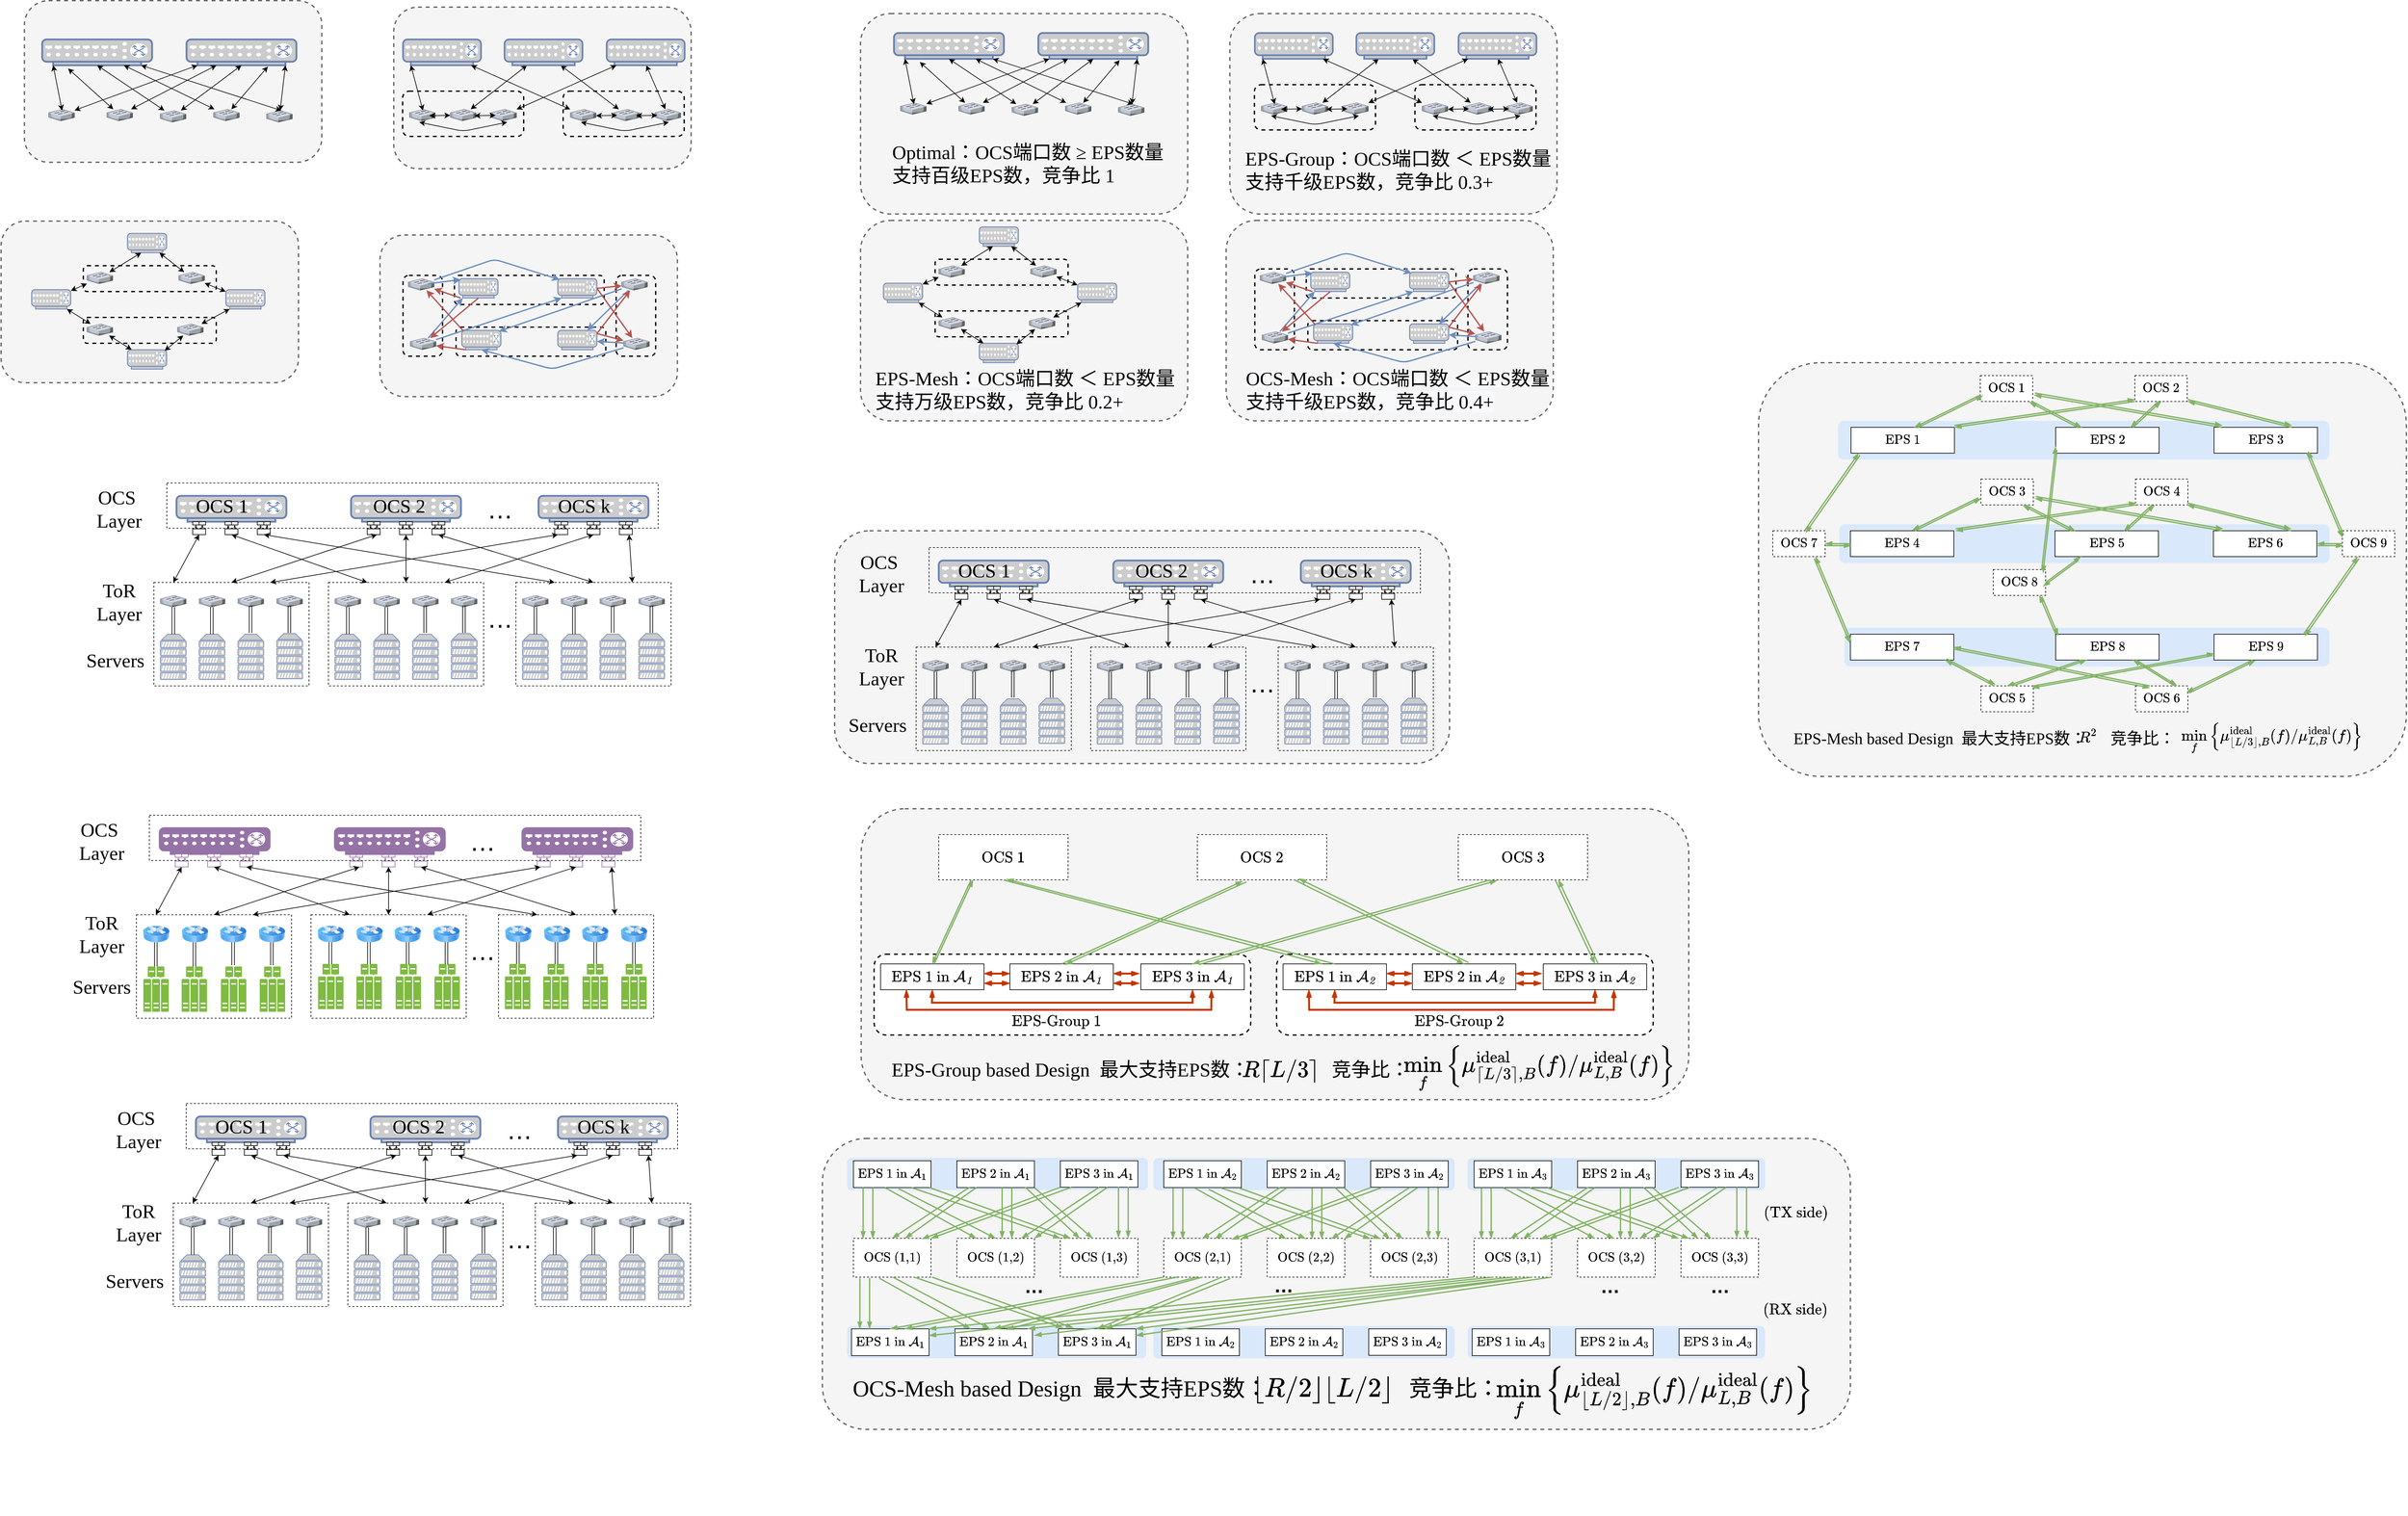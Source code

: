 <mxfile version="13.3.1" type="device"><diagram id="bZlgFnE7CDFJfW7LmBzk" name="Page-1"><mxGraphModel dx="4019" dy="3898" grid="1" gridSize="10" guides="1" tooltips="1" connect="1" arrows="1" fold="1" page="1" pageScale="1" pageWidth="827" pageHeight="1169" math="1" shadow="0"><root><mxCell id="0"/><mxCell id="1" parent="0"/><mxCell id="Wue8fmQaHIcNodvCaeEg-1" value="" style="rounded=0;whiteSpace=wrap;html=1;dashed=1;fillColor=none;" vertex="1" parent="1"><mxGeometry x="-1321" y="-960" width="760" height="70" as="geometry"/></mxCell><mxCell id="Wue8fmQaHIcNodvCaeEg-2" value="" style="verticalAlign=top;verticalLabelPosition=bottom;labelPosition=center;align=center;html=1;outlineConnect=0;fillColor=#9673A6;strokeColor=#9673A6;gradientDirection=north;strokeWidth=1;shape=mxgraph.networks.switch;" vertex="1" parent="1"><mxGeometry x="-1305" y="-940" width="170" height="40" as="geometry"/></mxCell><mxCell id="Wue8fmQaHIcNodvCaeEg-3" value="" style="rounded=1;whiteSpace=wrap;html=1;strokeWidth=2;dashed=1;fillColor=#f5f5f5;strokeColor=#666666;fontColor=#333333;" vertex="1" parent="1"><mxGeometry x="-943" y="-2210" width="460" height="250" as="geometry"/></mxCell><mxCell id="Wue8fmQaHIcNodvCaeEg-4" value="" style="rounded=1;whiteSpace=wrap;html=1;strokeWidth=2;dashed=1;fillColor=#f5f5f5;strokeColor=#666666;fontColor=#333333;" vertex="1" parent="1"><mxGeometry x="-964.25" y="-1857.5" width="460" height="250" as="geometry"/></mxCell><mxCell id="Wue8fmQaHIcNodvCaeEg-5" value="" style="rounded=1;whiteSpace=wrap;html=1;strokeWidth=2;dashed=1;fillColor=#f5f5f5;strokeColor=#666666;fontColor=#333333;" vertex="1" parent="1"><mxGeometry x="-1550.31" y="-1879" width="460" height="250" as="geometry"/></mxCell><mxCell id="Wue8fmQaHIcNodvCaeEg-6" value="" style="rounded=1;whiteSpace=wrap;html=1;strokeWidth=2;dashed=1;fillColor=#f5f5f5;strokeColor=#666666;fontColor=#333333;" vertex="1" parent="1"><mxGeometry x="350.25" y="-2200" width="506" height="310" as="geometry"/></mxCell><mxCell id="Wue8fmQaHIcNodvCaeEg-7" value="" style="rounded=1;whiteSpace=wrap;html=1;strokeWidth=2;dashed=1;fillColor=#f5f5f5;strokeColor=#666666;fontColor=#333333;" vertex="1" parent="1"><mxGeometry x="344.5" y="-1880" width="506" height="310" as="geometry"/></mxCell><mxCell id="Wue8fmQaHIcNodvCaeEg-8" value="" style="rounded=1;whiteSpace=wrap;html=1;strokeWidth=2;dashed=1;fillColor=#f5f5f5;strokeColor=#666666;fontColor=#333333;" vertex="1" parent="1"><mxGeometry x="-221" y="-2200" width="506" height="310" as="geometry"/></mxCell><mxCell id="Wue8fmQaHIcNodvCaeEg-9" value="" style="rounded=1;whiteSpace=wrap;html=1;strokeWidth=2;dashed=1;fillColor=#f5f5f5;strokeColor=#666666;fontColor=#333333;" vertex="1" parent="1"><mxGeometry x="-221" y="-1880" width="506" height="310" as="geometry"/></mxCell><mxCell id="Wue8fmQaHIcNodvCaeEg-10" value="" style="whiteSpace=wrap;html=1;dashed=1;fontSize=17;strokeWidth=2;gradientColor=none;rounded=1;fillColor=none;" vertex="1" parent="1"><mxGeometry x="470.88" y="-1725" width="231.62" height="45" as="geometry"/></mxCell><mxCell id="Wue8fmQaHIcNodvCaeEg-11" value="" style="whiteSpace=wrap;html=1;dashed=1;fontSize=17;strokeWidth=2;gradientColor=none;rounded=1;fillColor=none;" vertex="1" parent="1"><mxGeometry x="468.38" y="-1805" width="231.62" height="45" as="geometry"/></mxCell><mxCell id="Wue8fmQaHIcNodvCaeEg-12" value="" style="whiteSpace=wrap;html=1;dashed=1;fontSize=17;strokeWidth=2;gradientColor=none;rounded=1;fillColor=none;" vertex="1" parent="1"><mxGeometry x="718.5" y="-1805" width="61.13" height="125" as="geometry"/></mxCell><mxCell id="Wue8fmQaHIcNodvCaeEg-13" value="" style="whiteSpace=wrap;html=1;dashed=1;fontSize=17;strokeWidth=2;gradientColor=none;rounded=1;fillColor=none;" vertex="1" parent="1"><mxGeometry x="388.87" y="-1805" width="61.13" height="125" as="geometry"/></mxCell><mxCell id="Wue8fmQaHIcNodvCaeEg-14" value="" style="whiteSpace=wrap;html=1;dashed=1;fontSize=17;strokeWidth=2;gradientColor=none;rounded=1;fillColor=none;" vertex="1" parent="1"><mxGeometry x="-105.62" y="-1740" width="205.62" height="40" as="geometry"/></mxCell><mxCell id="Wue8fmQaHIcNodvCaeEg-15" value="" style="whiteSpace=wrap;html=1;dashed=1;fontSize=17;strokeWidth=2;gradientColor=none;rounded=1;fillColor=none;" vertex="1" parent="1"><mxGeometry x="-105.62" y="-1820" width="205.62" height="40" as="geometry"/></mxCell><mxCell id="Wue8fmQaHIcNodvCaeEg-16" value="" style="whiteSpace=wrap;html=1;dashed=1;fontSize=17;strokeWidth=2;gradientColor=none;rounded=1;fillColor=none;" vertex="1" parent="1"><mxGeometry x="636.5" y="-2090" width="187.25" height="70" as="geometry"/></mxCell><mxCell id="Wue8fmQaHIcNodvCaeEg-17" value="" style="whiteSpace=wrap;html=1;dashed=1;fontSize=17;strokeWidth=2;gradientColor=none;rounded=1;fillColor=none;" vertex="1" parent="1"><mxGeometry x="388.25" y="-2090" width="187.25" height="70" as="geometry"/></mxCell><mxCell id="Wue8fmQaHIcNodvCaeEg-18" value="" style="rounded=1;whiteSpace=wrap;html=1;strokeWidth=2;dashed=1;fillColor=#f5f5f5;strokeColor=#666666;fontColor=#333333;" vertex="1" parent="1"><mxGeometry x="-220" y="-970" width="1280" height="450" as="geometry"/></mxCell><mxCell id="Wue8fmQaHIcNodvCaeEg-19" value="&lt;span style=&quot;left: 114.138px ; top: 199.8px ; transform: scalex(1.001)&quot; dir=&quot;ltr&quot;&gt;&lt;font face=&quot;Times New Roman&quot;&gt;&lt;font style=&quot;font-size: 30px&quot;&gt;EPS-Group based Design&amp;nbsp; 最大支持EPS数：&amp;nbsp; &amp;nbsp; &amp;nbsp; &amp;nbsp; &amp;nbsp; &amp;nbsp; &amp;nbsp; &amp;nbsp; &amp;nbsp;竞争比：&lt;/font&gt;&lt;br&gt;&lt;/font&gt;&lt;/span&gt;" style="text;whiteSpace=wrap;html=1;" vertex="1" parent="1"><mxGeometry x="-175" y="-591" width="1205" height="30" as="geometry"/></mxCell><mxCell id="Wue8fmQaHIcNodvCaeEg-20" value="" style="rounded=1;whiteSpace=wrap;html=1;strokeWidth=2;dashed=1;fillColor=#f5f5f5;strokeColor=#666666;fontColor=#333333;" vertex="1" parent="1"><mxGeometry x="-280" y="-460" width="1590" height="450" as="geometry"/></mxCell><mxCell id="Wue8fmQaHIcNodvCaeEg-21" value="&lt;span style=&quot;left: 114.138px ; top: 199.8px ; transform: scalex(1.001)&quot; dir=&quot;ltr&quot;&gt;&lt;font face=&quot;Times New Roman&quot;&gt;&lt;font style=&quot;font-size: 35px&quot;&gt;OCS-Mesh based Design&amp;nbsp; 最大支持EPS数：&amp;nbsp; &amp;nbsp; &amp;nbsp; &amp;nbsp; &amp;nbsp; &amp;nbsp; &amp;nbsp; &amp;nbsp; &amp;nbsp; &amp;nbsp; &amp;nbsp; &amp;nbsp; &amp;nbsp;竞争比：&lt;/font&gt;&lt;br&gt;&lt;/font&gt;&lt;/span&gt;" style="text;whiteSpace=wrap;html=1;" vertex="1" parent="1"><mxGeometry x="-235" y="-100" width="1375" height="30" as="geometry"/></mxCell><mxCell id="Wue8fmQaHIcNodvCaeEg-22" value="&lt;span style=&quot;color: rgb(0 , 0 , 0) ; font-family: &amp;#34;helvetica&amp;#34; ; font-style: normal ; font-weight: 400 ; letter-spacing: normal ; text-align: center ; text-indent: 0px ; text-transform: none ; word-spacing: 0px ; background-color: rgb(248 , 249 , 250) ; display: inline ; float: none&quot;&gt;&lt;font style=&quot;font-size: 35px&quot;&gt;$$\lfloor R/2 \rfloor \lfloor L/2 \rfloor$$&lt;/font&gt;&lt;/span&gt;" style="text;whiteSpace=wrap;html=1;" vertex="1" parent="1"><mxGeometry x="383.25" y="-136" width="22" height="110" as="geometry"/></mxCell><mxCell id="Wue8fmQaHIcNodvCaeEg-23" value="&lt;span style=&quot;color: rgb(0 , 0 , 0) ; font-family: &amp;#34;helvetica&amp;#34; ; font-style: normal ; font-weight: 400 ; letter-spacing: normal ; text-align: center ; text-indent: 0px ; text-transform: none ; word-spacing: 0px ; background-color: rgb(248 , 249 , 250) ; display: inline ; float: none&quot;&gt;&lt;font style=&quot;font-size: 35px&quot;&gt;$$\min_f\left\{\mu_{\lfloor L/2 \rfloor, B}^{\text{ideal}}(f)/\mu_{L,B}^{\text{ideal}}(f)\right\}$$&lt;/font&gt;&lt;/span&gt;" style="text;whiteSpace=wrap;html=1;" vertex="1" parent="1"><mxGeometry x="759.5" y="-150" width="110" height="100" as="geometry"/></mxCell><mxCell id="Wue8fmQaHIcNodvCaeEg-24" value="" style="rounded=1;whiteSpace=wrap;html=1;strokeWidth=2;dashed=1;fillColor=#f5f5f5;strokeColor=#666666;fontColor=#333333;" vertex="1" parent="1"><mxGeometry x="1168" y="-1660" width="1002" height="640" as="geometry"/></mxCell><mxCell id="Wue8fmQaHIcNodvCaeEg-25" value="" style="group" vertex="1" connectable="0" treatAsSingle="0" parent="1"><mxGeometry x="-250" y="-1460" width="940" height="450" as="geometry"/></mxCell><mxCell id="Wue8fmQaHIcNodvCaeEg-26" value="" style="rounded=1;whiteSpace=wrap;html=1;strokeWidth=2;dashed=1;fillColor=#f5f5f5;strokeColor=#666666;fontColor=#333333;" vertex="1" parent="Wue8fmQaHIcNodvCaeEg-25"><mxGeometry x="-11" y="60" width="951" height="360" as="geometry"/></mxCell><mxCell id="Wue8fmQaHIcNodvCaeEg-27" value="" style="rounded=0;whiteSpace=wrap;html=1;dashed=1;fillColor=none;" vertex="1" parent="Wue8fmQaHIcNodvCaeEg-25"><mxGeometry x="135" y="86" width="760" height="70" as="geometry"/></mxCell><mxCell id="Wue8fmQaHIcNodvCaeEg-28" value="" style="fontColor=#0066CC;verticalAlign=top;verticalLabelPosition=bottom;labelPosition=center;align=center;html=1;outlineConnect=0;fillColor=#CCCCCC;strokeColor=#6881B3;gradientDirection=north;strokeWidth=2;shape=mxgraph.networks.switch;" vertex="1" parent="Wue8fmQaHIcNodvCaeEg-25"><mxGeometry x="150" y="106" width="170" height="40" as="geometry"/></mxCell><mxCell id="Wue8fmQaHIcNodvCaeEg-29" value="" style="group" vertex="1" connectable="0" treatAsSingle="0" parent="Wue8fmQaHIcNodvCaeEg-25"><mxGeometry x="115" y="140" width="240" height="260" as="geometry"/></mxCell><mxCell id="Wue8fmQaHIcNodvCaeEg-30" value="" style="rounded=0;whiteSpace=wrap;html=1;dashed=1;shadow=0;glass=0;fillColor=none;" vertex="1" parent="Wue8fmQaHIcNodvCaeEg-29"><mxGeometry y="100" width="240" height="160" as="geometry"/></mxCell><mxCell id="Wue8fmQaHIcNodvCaeEg-31" value="" style="verticalLabelPosition=bottom;aspect=fixed;html=1;verticalAlign=top;strokeColor=none;align=center;outlineConnect=0;shape=mxgraph.citrix.switch;" vertex="1" parent="Wue8fmQaHIcNodvCaeEg-29"><mxGeometry x="10" y="120" width="40" height="18.04" as="geometry"/></mxCell><mxCell id="Wue8fmQaHIcNodvCaeEg-32" value="" style="fontColor=#0066CC;verticalAlign=top;verticalLabelPosition=bottom;labelPosition=center;align=center;html=1;outlineConnect=0;fillColor=#CCCCCC;strokeColor=#6881B3;gradientDirection=north;strokeWidth=2;shape=mxgraph.networks.server;" vertex="1" parent="Wue8fmQaHIcNodvCaeEg-29"><mxGeometry x="10" y="180" width="40" height="70" as="geometry"/></mxCell><mxCell id="Wue8fmQaHIcNodvCaeEg-33" value="" style="fontColor=#0066CC;verticalAlign=top;verticalLabelPosition=bottom;labelPosition=center;align=center;html=1;outlineConnect=0;fillColor=#CCCCCC;strokeColor=#6881B3;gradientDirection=north;strokeWidth=2;shape=mxgraph.networks.server;" vertex="1" parent="Wue8fmQaHIcNodvCaeEg-29"><mxGeometry x="70" y="180" width="40" height="70" as="geometry"/></mxCell><mxCell id="Wue8fmQaHIcNodvCaeEg-34" value="" style="fontColor=#0066CC;verticalAlign=top;verticalLabelPosition=bottom;labelPosition=center;align=center;html=1;outlineConnect=0;fillColor=#CCCCCC;strokeColor=#6881B3;gradientDirection=north;strokeWidth=2;shape=mxgraph.networks.server;" vertex="1" parent="Wue8fmQaHIcNodvCaeEg-29"><mxGeometry x="130" y="180" width="40" height="70" as="geometry"/></mxCell><mxCell id="Wue8fmQaHIcNodvCaeEg-35" value="" style="fontColor=#0066CC;verticalAlign=top;verticalLabelPosition=bottom;labelPosition=center;align=center;html=1;outlineConnect=0;fillColor=#CCCCCC;strokeColor=#6881B3;gradientDirection=north;strokeWidth=2;shape=mxgraph.networks.server;" vertex="1" parent="Wue8fmQaHIcNodvCaeEg-29"><mxGeometry x="190" y="179" width="40" height="70" as="geometry"/></mxCell><mxCell id="Wue8fmQaHIcNodvCaeEg-36" value="" style="verticalLabelPosition=bottom;aspect=fixed;html=1;verticalAlign=top;strokeColor=none;align=center;outlineConnect=0;shape=mxgraph.citrix.switch;" vertex="1" parent="Wue8fmQaHIcNodvCaeEg-29"><mxGeometry x="70" y="120" width="40" height="18.04" as="geometry"/></mxCell><mxCell id="Wue8fmQaHIcNodvCaeEg-37" value="" style="verticalLabelPosition=bottom;aspect=fixed;html=1;verticalAlign=top;strokeColor=none;align=center;outlineConnect=0;shape=mxgraph.citrix.switch;" vertex="1" parent="Wue8fmQaHIcNodvCaeEg-29"><mxGeometry x="130" y="120" width="40" height="18.04" as="geometry"/></mxCell><mxCell id="Wue8fmQaHIcNodvCaeEg-38" value="" style="verticalLabelPosition=bottom;aspect=fixed;html=1;verticalAlign=top;strokeColor=none;align=center;outlineConnect=0;shape=mxgraph.citrix.switch;" vertex="1" parent="Wue8fmQaHIcNodvCaeEg-29"><mxGeometry x="190" y="120" width="40" height="18.04" as="geometry"/></mxCell><mxCell id="Wue8fmQaHIcNodvCaeEg-39" value="" style="shape=link;html=1;exitX=0.5;exitY=0;exitDx=0;exitDy=0;exitPerimeter=0;" edge="1" parent="Wue8fmQaHIcNodvCaeEg-29" source="Wue8fmQaHIcNodvCaeEg-32"><mxGeometry width="50" height="50" relative="1" as="geometry"><mxPoint x="-20" y="188.04" as="sourcePoint"/><mxPoint x="30" y="138.04" as="targetPoint"/></mxGeometry></mxCell><mxCell id="Wue8fmQaHIcNodvCaeEg-40" value="" style="shape=link;html=1;exitX=0.5;exitY=0;exitDx=0;exitDy=0;exitPerimeter=0;" edge="1" parent="Wue8fmQaHIcNodvCaeEg-29"><mxGeometry width="50" height="50" relative="1" as="geometry"><mxPoint x="89.58" y="180" as="sourcePoint"/><mxPoint x="89.58" y="138.04" as="targetPoint"/></mxGeometry></mxCell><mxCell id="Wue8fmQaHIcNodvCaeEg-41" value="" style="shape=link;html=1;exitX=0.5;exitY=0;exitDx=0;exitDy=0;exitPerimeter=0;" edge="1" parent="Wue8fmQaHIcNodvCaeEg-29"><mxGeometry width="50" height="50" relative="1" as="geometry"><mxPoint x="149.58" y="178" as="sourcePoint"/><mxPoint x="149.58" y="136.04" as="targetPoint"/></mxGeometry></mxCell><mxCell id="Wue8fmQaHIcNodvCaeEg-42" value="" style="shape=link;html=1;exitX=0.5;exitY=0;exitDx=0;exitDy=0;exitPerimeter=0;" edge="1" parent="Wue8fmQaHIcNodvCaeEg-29"><mxGeometry width="50" height="50" relative="1" as="geometry"><mxPoint x="209.58" y="178" as="sourcePoint"/><mxPoint x="209.58" y="136.04" as="targetPoint"/></mxGeometry></mxCell><mxCell id="Wue8fmQaHIcNodvCaeEg-43" value="" style="group" vertex="1" connectable="0" treatAsSingle="0" parent="Wue8fmQaHIcNodvCaeEg-25"><mxGeometry x="385" y="140" width="240" height="260" as="geometry"/></mxCell><mxCell id="Wue8fmQaHIcNodvCaeEg-44" value="" style="rounded=0;whiteSpace=wrap;html=1;dashed=1;shadow=0;glass=0;fillColor=none;" vertex="1" parent="Wue8fmQaHIcNodvCaeEg-43"><mxGeometry y="100" width="240" height="160" as="geometry"/></mxCell><mxCell id="Wue8fmQaHIcNodvCaeEg-45" value="" style="verticalLabelPosition=bottom;aspect=fixed;html=1;verticalAlign=top;strokeColor=none;align=center;outlineConnect=0;shape=mxgraph.citrix.switch;" vertex="1" parent="Wue8fmQaHIcNodvCaeEg-43"><mxGeometry x="10" y="120" width="40" height="18.04" as="geometry"/></mxCell><mxCell id="Wue8fmQaHIcNodvCaeEg-46" value="" style="fontColor=#0066CC;verticalAlign=top;verticalLabelPosition=bottom;labelPosition=center;align=center;html=1;outlineConnect=0;fillColor=#CCCCCC;strokeColor=#6881B3;gradientDirection=north;strokeWidth=2;shape=mxgraph.networks.server;" vertex="1" parent="Wue8fmQaHIcNodvCaeEg-43"><mxGeometry x="10" y="180" width="40" height="70" as="geometry"/></mxCell><mxCell id="Wue8fmQaHIcNodvCaeEg-47" value="" style="fontColor=#0066CC;verticalAlign=top;verticalLabelPosition=bottom;labelPosition=center;align=center;html=1;outlineConnect=0;fillColor=#CCCCCC;strokeColor=#6881B3;gradientDirection=north;strokeWidth=2;shape=mxgraph.networks.server;" vertex="1" parent="Wue8fmQaHIcNodvCaeEg-43"><mxGeometry x="70" y="180" width="40" height="70" as="geometry"/></mxCell><mxCell id="Wue8fmQaHIcNodvCaeEg-48" value="" style="fontColor=#0066CC;verticalAlign=top;verticalLabelPosition=bottom;labelPosition=center;align=center;html=1;outlineConnect=0;fillColor=#CCCCCC;strokeColor=#6881B3;gradientDirection=north;strokeWidth=2;shape=mxgraph.networks.server;" vertex="1" parent="Wue8fmQaHIcNodvCaeEg-43"><mxGeometry x="130" y="180" width="40" height="70" as="geometry"/></mxCell><mxCell id="Wue8fmQaHIcNodvCaeEg-49" value="" style="fontColor=#0066CC;verticalAlign=top;verticalLabelPosition=bottom;labelPosition=center;align=center;html=1;outlineConnect=0;fillColor=#CCCCCC;strokeColor=#6881B3;gradientDirection=north;strokeWidth=2;shape=mxgraph.networks.server;" vertex="1" parent="Wue8fmQaHIcNodvCaeEg-43"><mxGeometry x="190" y="179" width="40" height="70" as="geometry"/></mxCell><mxCell id="Wue8fmQaHIcNodvCaeEg-50" value="" style="verticalLabelPosition=bottom;aspect=fixed;html=1;verticalAlign=top;strokeColor=none;align=center;outlineConnect=0;shape=mxgraph.citrix.switch;" vertex="1" parent="Wue8fmQaHIcNodvCaeEg-43"><mxGeometry x="70" y="120" width="40" height="18.04" as="geometry"/></mxCell><mxCell id="Wue8fmQaHIcNodvCaeEg-51" value="" style="verticalLabelPosition=bottom;aspect=fixed;html=1;verticalAlign=top;strokeColor=none;align=center;outlineConnect=0;shape=mxgraph.citrix.switch;" vertex="1" parent="Wue8fmQaHIcNodvCaeEg-43"><mxGeometry x="130" y="120" width="40" height="18.04" as="geometry"/></mxCell><mxCell id="Wue8fmQaHIcNodvCaeEg-52" value="" style="verticalLabelPosition=bottom;aspect=fixed;html=1;verticalAlign=top;strokeColor=none;align=center;outlineConnect=0;shape=mxgraph.citrix.switch;" vertex="1" parent="Wue8fmQaHIcNodvCaeEg-43"><mxGeometry x="190" y="120" width="40" height="18.04" as="geometry"/></mxCell><mxCell id="Wue8fmQaHIcNodvCaeEg-53" value="" style="shape=link;html=1;exitX=0.5;exitY=0;exitDx=0;exitDy=0;exitPerimeter=0;" edge="1" parent="Wue8fmQaHIcNodvCaeEg-43" source="Wue8fmQaHIcNodvCaeEg-46"><mxGeometry width="50" height="50" relative="1" as="geometry"><mxPoint x="-20" y="188.04" as="sourcePoint"/><mxPoint x="30" y="138.04" as="targetPoint"/></mxGeometry></mxCell><mxCell id="Wue8fmQaHIcNodvCaeEg-54" value="" style="shape=link;html=1;exitX=0.5;exitY=0;exitDx=0;exitDy=0;exitPerimeter=0;" edge="1" parent="Wue8fmQaHIcNodvCaeEg-43"><mxGeometry width="50" height="50" relative="1" as="geometry"><mxPoint x="89.58" y="180" as="sourcePoint"/><mxPoint x="89.58" y="138.04" as="targetPoint"/></mxGeometry></mxCell><mxCell id="Wue8fmQaHIcNodvCaeEg-55" value="" style="shape=link;html=1;exitX=0.5;exitY=0;exitDx=0;exitDy=0;exitPerimeter=0;" edge="1" parent="Wue8fmQaHIcNodvCaeEg-43"><mxGeometry width="50" height="50" relative="1" as="geometry"><mxPoint x="149.58" y="178" as="sourcePoint"/><mxPoint x="149.58" y="136.04" as="targetPoint"/></mxGeometry></mxCell><mxCell id="Wue8fmQaHIcNodvCaeEg-56" value="" style="shape=link;html=1;exitX=0.5;exitY=0;exitDx=0;exitDy=0;exitPerimeter=0;" edge="1" parent="Wue8fmQaHIcNodvCaeEg-43"><mxGeometry width="50" height="50" relative="1" as="geometry"><mxPoint x="209.58" y="178" as="sourcePoint"/><mxPoint x="209.58" y="136.04" as="targetPoint"/></mxGeometry></mxCell><mxCell id="Wue8fmQaHIcNodvCaeEg-57" value="" style="group" vertex="1" connectable="0" treatAsSingle="0" parent="Wue8fmQaHIcNodvCaeEg-25"><mxGeometry x="675" y="140" width="240" height="260" as="geometry"/></mxCell><mxCell id="Wue8fmQaHIcNodvCaeEg-58" value="" style="rounded=0;whiteSpace=wrap;html=1;dashed=1;shadow=0;glass=0;fillColor=none;" vertex="1" parent="Wue8fmQaHIcNodvCaeEg-57"><mxGeometry y="100" width="240" height="160" as="geometry"/></mxCell><mxCell id="Wue8fmQaHIcNodvCaeEg-59" value="" style="verticalLabelPosition=bottom;aspect=fixed;html=1;verticalAlign=top;strokeColor=none;align=center;outlineConnect=0;shape=mxgraph.citrix.switch;" vertex="1" parent="Wue8fmQaHIcNodvCaeEg-57"><mxGeometry x="10" y="120" width="40" height="18.04" as="geometry"/></mxCell><mxCell id="Wue8fmQaHIcNodvCaeEg-60" value="" style="fontColor=#0066CC;verticalAlign=top;verticalLabelPosition=bottom;labelPosition=center;align=center;html=1;outlineConnect=0;fillColor=#CCCCCC;strokeColor=#6881B3;gradientDirection=north;strokeWidth=2;shape=mxgraph.networks.server;" vertex="1" parent="Wue8fmQaHIcNodvCaeEg-57"><mxGeometry x="10" y="180" width="40" height="70" as="geometry"/></mxCell><mxCell id="Wue8fmQaHIcNodvCaeEg-61" value="" style="fontColor=#0066CC;verticalAlign=top;verticalLabelPosition=bottom;labelPosition=center;align=center;html=1;outlineConnect=0;fillColor=#CCCCCC;strokeColor=#6881B3;gradientDirection=north;strokeWidth=2;shape=mxgraph.networks.server;" vertex="1" parent="Wue8fmQaHIcNodvCaeEg-57"><mxGeometry x="70" y="180" width="40" height="70" as="geometry"/></mxCell><mxCell id="Wue8fmQaHIcNodvCaeEg-62" value="" style="fontColor=#0066CC;verticalAlign=top;verticalLabelPosition=bottom;labelPosition=center;align=center;html=1;outlineConnect=0;fillColor=#CCCCCC;strokeColor=#6881B3;gradientDirection=north;strokeWidth=2;shape=mxgraph.networks.server;" vertex="1" parent="Wue8fmQaHIcNodvCaeEg-57"><mxGeometry x="130" y="180" width="40" height="70" as="geometry"/></mxCell><mxCell id="Wue8fmQaHIcNodvCaeEg-63" value="" style="fontColor=#0066CC;verticalAlign=top;verticalLabelPosition=bottom;labelPosition=center;align=center;html=1;outlineConnect=0;fillColor=#CCCCCC;strokeColor=#6881B3;gradientDirection=north;strokeWidth=2;shape=mxgraph.networks.server;" vertex="1" parent="Wue8fmQaHIcNodvCaeEg-57"><mxGeometry x="190" y="179" width="40" height="70" as="geometry"/></mxCell><mxCell id="Wue8fmQaHIcNodvCaeEg-64" value="" style="verticalLabelPosition=bottom;aspect=fixed;html=1;verticalAlign=top;strokeColor=none;align=center;outlineConnect=0;shape=mxgraph.citrix.switch;" vertex="1" parent="Wue8fmQaHIcNodvCaeEg-57"><mxGeometry x="70" y="120" width="40" height="18.04" as="geometry"/></mxCell><mxCell id="Wue8fmQaHIcNodvCaeEg-65" value="" style="verticalLabelPosition=bottom;aspect=fixed;html=1;verticalAlign=top;strokeColor=none;align=center;outlineConnect=0;shape=mxgraph.citrix.switch;" vertex="1" parent="Wue8fmQaHIcNodvCaeEg-57"><mxGeometry x="130" y="120" width="40" height="18.04" as="geometry"/></mxCell><mxCell id="Wue8fmQaHIcNodvCaeEg-66" value="" style="verticalLabelPosition=bottom;aspect=fixed;html=1;verticalAlign=top;strokeColor=none;align=center;outlineConnect=0;shape=mxgraph.citrix.switch;" vertex="1" parent="Wue8fmQaHIcNodvCaeEg-57"><mxGeometry x="190" y="120" width="40" height="18.04" as="geometry"/></mxCell><mxCell id="Wue8fmQaHIcNodvCaeEg-67" value="" style="shape=link;html=1;exitX=0.5;exitY=0;exitDx=0;exitDy=0;exitPerimeter=0;" edge="1" parent="Wue8fmQaHIcNodvCaeEg-57" source="Wue8fmQaHIcNodvCaeEg-60"><mxGeometry width="50" height="50" relative="1" as="geometry"><mxPoint x="-20" y="188.04" as="sourcePoint"/><mxPoint x="30" y="138.04" as="targetPoint"/></mxGeometry></mxCell><mxCell id="Wue8fmQaHIcNodvCaeEg-68" value="" style="shape=link;html=1;exitX=0.5;exitY=0;exitDx=0;exitDy=0;exitPerimeter=0;" edge="1" parent="Wue8fmQaHIcNodvCaeEg-57"><mxGeometry width="50" height="50" relative="1" as="geometry"><mxPoint x="89.58" y="180" as="sourcePoint"/><mxPoint x="89.58" y="138.04" as="targetPoint"/></mxGeometry></mxCell><mxCell id="Wue8fmQaHIcNodvCaeEg-69" value="" style="shape=link;html=1;exitX=0.5;exitY=0;exitDx=0;exitDy=0;exitPerimeter=0;" edge="1" parent="Wue8fmQaHIcNodvCaeEg-57"><mxGeometry width="50" height="50" relative="1" as="geometry"><mxPoint x="149.58" y="178" as="sourcePoint"/><mxPoint x="149.58" y="136.04" as="targetPoint"/></mxGeometry></mxCell><mxCell id="Wue8fmQaHIcNodvCaeEg-70" value="" style="shape=link;html=1;exitX=0.5;exitY=0;exitDx=0;exitDy=0;exitPerimeter=0;" edge="1" parent="Wue8fmQaHIcNodvCaeEg-57"><mxGeometry width="50" height="50" relative="1" as="geometry"><mxPoint x="209.58" y="178" as="sourcePoint"/><mxPoint x="209.58" y="136.04" as="targetPoint"/></mxGeometry></mxCell><mxCell id="Wue8fmQaHIcNodvCaeEg-71" value="" style="fontColor=#0066CC;verticalAlign=top;verticalLabelPosition=bottom;labelPosition=center;align=center;html=1;outlineConnect=0;fillColor=#CCCCCC;strokeColor=#6881B3;gradientDirection=north;strokeWidth=2;shape=mxgraph.networks.switch;" vertex="1" parent="Wue8fmQaHIcNodvCaeEg-25"><mxGeometry x="420" y="106" width="170" height="40" as="geometry"/></mxCell><mxCell id="Wue8fmQaHIcNodvCaeEg-72" value="" style="fontColor=#0066CC;verticalAlign=top;verticalLabelPosition=bottom;labelPosition=center;align=center;html=1;outlineConnect=0;fillColor=#CCCCCC;strokeColor=#6881B3;gradientDirection=north;strokeWidth=2;shape=mxgraph.networks.switch;" vertex="1" parent="Wue8fmQaHIcNodvCaeEg-25"><mxGeometry x="710" y="106" width="170" height="40" as="geometry"/></mxCell><mxCell id="Wue8fmQaHIcNodvCaeEg-73" value="&lt;font style=&quot;font-size: 40px&quot;&gt;…&lt;/font&gt;" style="text;html=1;align=center;verticalAlign=middle;resizable=0;points=[];autosize=1;" vertex="1" parent="Wue8fmQaHIcNodvCaeEg-25"><mxGeometry x="620" y="111" width="60" height="30" as="geometry"/></mxCell><mxCell id="Wue8fmQaHIcNodvCaeEg-74" value="&lt;div style=&quot;font-size: 30px&quot;&gt;&lt;font style=&quot;font-size: 30px&quot; face=&quot;Times New Roman&quot;&gt;OCS&amp;nbsp;&lt;br&gt;&lt;/font&gt;&lt;/div&gt;&lt;div style=&quot;font-size: 30px&quot;&gt;&lt;font style=&quot;font-size: 30px&quot; face=&quot;Times New Roman&quot;&gt;Layer&lt;/font&gt;&lt;/div&gt;" style="text;html=1;align=center;verticalAlign=middle;resizable=0;points=[];autosize=1;" vertex="1" parent="Wue8fmQaHIcNodvCaeEg-25"><mxGeometry x="16" y="111" width="90" height="30" as="geometry"/></mxCell><mxCell id="Wue8fmQaHIcNodvCaeEg-75" value="&lt;div style=&quot;font-size: 30px&quot;&gt;&lt;font style=&quot;font-size: 30px&quot; face=&quot;Times New Roman&quot;&gt;ToR &lt;br&gt;&lt;/font&gt;&lt;/div&gt;&lt;div style=&quot;font-size: 30px&quot;&gt;&lt;font style=&quot;font-size: 30px&quot; face=&quot;Times New Roman&quot;&gt;Layer&lt;/font&gt;&lt;/div&gt;" style="text;html=1;align=center;verticalAlign=middle;resizable=0;points=[];autosize=1;" vertex="1" parent="Wue8fmQaHIcNodvCaeEg-25"><mxGeometry x="16" y="255" width="90" height="30" as="geometry"/></mxCell><mxCell id="Wue8fmQaHIcNodvCaeEg-76" value="&lt;div&gt;&lt;font face=&quot;Times New Roman&quot;&gt;&lt;font style=&quot;font-size: 30px&quot;&gt;Servers &lt;/font&gt;&lt;br&gt;&lt;/font&gt;&lt;/div&gt;" style="text;html=1;align=center;verticalAlign=middle;resizable=0;points=[];autosize=1;" vertex="1" parent="Wue8fmQaHIcNodvCaeEg-25"><mxGeometry y="345" width="110" height="30" as="geometry"/></mxCell><mxCell id="Wue8fmQaHIcNodvCaeEg-77" value="&lt;div&gt;&lt;font face=&quot;Times New Roman&quot; style=&quot;font-size: 30px&quot;&gt;OCS 1&lt;/font&gt;&lt;/div&gt;" style="text;html=1;align=center;verticalAlign=middle;resizable=0;points=[];autosize=1;" vertex="1" parent="Wue8fmQaHIcNodvCaeEg-25"><mxGeometry x="170" y="106" width="100" height="30" as="geometry"/></mxCell><mxCell id="Wue8fmQaHIcNodvCaeEg-78" value="&lt;div&gt;&lt;font face=&quot;Times New Roman&quot; style=&quot;font-size: 30px&quot;&gt;OCS 2&lt;/font&gt;&lt;/div&gt;" style="text;html=1;align=center;verticalAlign=middle;resizable=0;points=[];autosize=1;" vertex="1" parent="Wue8fmQaHIcNodvCaeEg-25"><mxGeometry x="444" y="106" width="100" height="30" as="geometry"/></mxCell><mxCell id="Wue8fmQaHIcNodvCaeEg-79" value="&lt;div&gt;&lt;font face=&quot;Times New Roman&quot; style=&quot;font-size: 30px&quot;&gt;OCS k&lt;/font&gt;&lt;/div&gt;" style="text;html=1;align=center;verticalAlign=middle;resizable=0;points=[];autosize=1;" vertex="1" parent="Wue8fmQaHIcNodvCaeEg-25"><mxGeometry x="730" y="106" width="100" height="30" as="geometry"/></mxCell><mxCell id="Wue8fmQaHIcNodvCaeEg-80" value="" style="endArrow=classic;html=1;strokeWidth=1;startArrow=classic;startFill=1;entryX=0.5;entryY=1;entryDx=0;entryDy=0;exitX=0.125;exitY=0;exitDx=0;exitDy=0;exitPerimeter=0;" edge="1" parent="Wue8fmQaHIcNodvCaeEg-25" source="Wue8fmQaHIcNodvCaeEg-30" target="Wue8fmQaHIcNodvCaeEg-82"><mxGeometry width="50" height="50" relative="1" as="geometry"><mxPoint x="155" y="137" as="sourcePoint"/><mxPoint x="135" y="-25" as="targetPoint"/></mxGeometry></mxCell><mxCell id="Wue8fmQaHIcNodvCaeEg-81" value="" style="rounded=0;whiteSpace=wrap;html=1;" vertex="1" parent="Wue8fmQaHIcNodvCaeEg-25"><mxGeometry x="175" y="146" width="10" height="5" as="geometry"/></mxCell><mxCell id="Wue8fmQaHIcNodvCaeEg-82" value="" style="rounded=0;whiteSpace=wrap;html=1;" vertex="1" parent="Wue8fmQaHIcNodvCaeEg-25"><mxGeometry x="175" y="157" width="20" height="9" as="geometry"/></mxCell><mxCell id="Wue8fmQaHIcNodvCaeEg-83" value="" style="rounded=0;whiteSpace=wrap;html=1;" vertex="1" parent="Wue8fmQaHIcNodvCaeEg-25"><mxGeometry x="185" y="146" width="10" height="5" as="geometry"/></mxCell><mxCell id="Wue8fmQaHIcNodvCaeEg-84" value="" style="endArrow=classic;html=1;rounded=1;strokeWidth=1;fontSize=4;endSize=1;startSize=3;entryX=0.25;entryY=0;entryDx=0;entryDy=0;exitX=0.5;exitY=1;exitDx=0;exitDy=0;" edge="1" parent="Wue8fmQaHIcNodvCaeEg-25" source="Wue8fmQaHIcNodvCaeEg-81" target="Wue8fmQaHIcNodvCaeEg-82"><mxGeometry width="50" height="50" relative="1" as="geometry"><mxPoint x="181" y="126" as="sourcePoint"/><mxPoint x="181" y="136" as="targetPoint"/></mxGeometry></mxCell><mxCell id="Wue8fmQaHIcNodvCaeEg-85" value="" style="endArrow=classic;html=1;rounded=1;strokeWidth=1;fontSize=4;endSize=1;startSize=3;entryX=0.25;entryY=0;entryDx=0;entryDy=0;exitX=0.5;exitY=1;exitDx=0;exitDy=0;" edge="1" parent="Wue8fmQaHIcNodvCaeEg-25"><mxGeometry width="50" height="50" relative="1" as="geometry"><mxPoint x="190" y="157.0" as="sourcePoint"/><mxPoint x="190" y="151" as="targetPoint"/></mxGeometry></mxCell><mxCell id="Wue8fmQaHIcNodvCaeEg-86" value="" style="group" vertex="1" connectable="0" treatAsSingle="0" parent="Wue8fmQaHIcNodvCaeEg-25"><mxGeometry x="205" y="126" width="42" height="25" as="geometry"/></mxCell><mxCell id="Wue8fmQaHIcNodvCaeEg-87" value="" style="group" vertex="1" connectable="0" treatAsSingle="0" parent="Wue8fmQaHIcNodvCaeEg-86"><mxGeometry width="42" height="25" as="geometry"/></mxCell><mxCell id="Wue8fmQaHIcNodvCaeEg-88" value="" style="group" vertex="1" connectable="0" treatAsSingle="0" parent="Wue8fmQaHIcNodvCaeEg-87"><mxGeometry width="42" height="25" as="geometry"/></mxCell><mxCell id="Wue8fmQaHIcNodvCaeEg-89" value="" style="group" vertex="1" connectable="0" treatAsSingle="0" parent="Wue8fmQaHIcNodvCaeEg-88"><mxGeometry width="42" height="25" as="geometry"/></mxCell><mxCell id="Wue8fmQaHIcNodvCaeEg-90" value="" style="group" vertex="1" connectable="0" treatAsSingle="0" parent="Wue8fmQaHIcNodvCaeEg-89"><mxGeometry width="42" height="25" as="geometry"/></mxCell><mxCell id="Wue8fmQaHIcNodvCaeEg-91" value="" style="group" vertex="1" connectable="0" treatAsSingle="0" parent="Wue8fmQaHIcNodvCaeEg-90"><mxGeometry width="42" height="25" as="geometry"/></mxCell><mxCell id="Wue8fmQaHIcNodvCaeEg-92" value="" style="rounded=0;whiteSpace=wrap;html=1;" vertex="1" parent="Wue8fmQaHIcNodvCaeEg-91"><mxGeometry x="20" y="20" width="10" height="5" as="geometry"/></mxCell><mxCell id="Wue8fmQaHIcNodvCaeEg-93" value="" style="rounded=0;whiteSpace=wrap;html=1;" vertex="1" parent="Wue8fmQaHIcNodvCaeEg-25"><mxGeometry x="225" y="157" width="20" height="9" as="geometry"/></mxCell><mxCell id="Wue8fmQaHIcNodvCaeEg-94" value="" style="rounded=0;whiteSpace=wrap;html=1;" vertex="1" parent="Wue8fmQaHIcNodvCaeEg-25"><mxGeometry x="235" y="146" width="10" height="5" as="geometry"/></mxCell><mxCell id="Wue8fmQaHIcNodvCaeEg-95" value="" style="endArrow=classic;html=1;rounded=1;strokeWidth=1;fontSize=4;endSize=1;startSize=3;entryX=0.25;entryY=0;entryDx=0;entryDy=0;exitX=0.5;exitY=1;exitDx=0;exitDy=0;" edge="1" parent="Wue8fmQaHIcNodvCaeEg-25" source="Wue8fmQaHIcNodvCaeEg-92" target="Wue8fmQaHIcNodvCaeEg-93"><mxGeometry width="50" height="50" relative="1" as="geometry"><mxPoint x="231" y="126" as="sourcePoint"/><mxPoint x="231" y="136" as="targetPoint"/></mxGeometry></mxCell><mxCell id="Wue8fmQaHIcNodvCaeEg-96" value="" style="endArrow=classic;html=1;rounded=1;strokeWidth=1;fontSize=4;endSize=1;startSize=3;entryX=0.25;entryY=0;entryDx=0;entryDy=0;exitX=0.5;exitY=1;exitDx=0;exitDy=0;" edge="1" parent="Wue8fmQaHIcNodvCaeEg-25"><mxGeometry width="50" height="50" relative="1" as="geometry"><mxPoint x="240" y="157.0" as="sourcePoint"/><mxPoint x="240" y="151" as="targetPoint"/></mxGeometry></mxCell><mxCell id="Wue8fmQaHIcNodvCaeEg-97" value="" style="rounded=0;whiteSpace=wrap;html=1;" vertex="1" parent="Wue8fmQaHIcNodvCaeEg-25"><mxGeometry x="275" y="146" width="10" height="5" as="geometry"/></mxCell><mxCell id="Wue8fmQaHIcNodvCaeEg-98" value="" style="rounded=0;whiteSpace=wrap;html=1;" vertex="1" parent="Wue8fmQaHIcNodvCaeEg-25"><mxGeometry x="275" y="157" width="20" height="9" as="geometry"/></mxCell><mxCell id="Wue8fmQaHIcNodvCaeEg-99" value="" style="rounded=0;whiteSpace=wrap;html=1;" vertex="1" parent="Wue8fmQaHIcNodvCaeEg-25"><mxGeometry x="285" y="146" width="10" height="5" as="geometry"/></mxCell><mxCell id="Wue8fmQaHIcNodvCaeEg-100" value="" style="endArrow=classic;html=1;rounded=1;strokeWidth=1;fontSize=4;endSize=1;startSize=3;entryX=0.25;entryY=0;entryDx=0;entryDy=0;exitX=0.5;exitY=1;exitDx=0;exitDy=0;" edge="1" parent="Wue8fmQaHIcNodvCaeEg-25" source="Wue8fmQaHIcNodvCaeEg-97" target="Wue8fmQaHIcNodvCaeEg-98"><mxGeometry width="50" height="50" relative="1" as="geometry"><mxPoint x="281" y="126" as="sourcePoint"/><mxPoint x="281" y="136" as="targetPoint"/></mxGeometry></mxCell><mxCell id="Wue8fmQaHIcNodvCaeEg-101" value="" style="endArrow=classic;html=1;rounded=1;strokeWidth=1;fontSize=4;endSize=1;startSize=3;entryX=0.25;entryY=0;entryDx=0;entryDy=0;exitX=0.5;exitY=1;exitDx=0;exitDy=0;" edge="1" parent="Wue8fmQaHIcNodvCaeEg-25"><mxGeometry width="50" height="50" relative="1" as="geometry"><mxPoint x="290" y="157.0" as="sourcePoint"/><mxPoint x="290" y="151" as="targetPoint"/></mxGeometry></mxCell><mxCell id="Wue8fmQaHIcNodvCaeEg-102" value="" style="endArrow=classic;html=1;strokeWidth=1;startArrow=classic;startFill=1;entryX=0.5;entryY=1;entryDx=0;entryDy=0;exitX=0.25;exitY=0;exitDx=0;exitDy=0;" edge="1" parent="Wue8fmQaHIcNodvCaeEg-25" source="Wue8fmQaHIcNodvCaeEg-44" target="Wue8fmQaHIcNodvCaeEg-93"><mxGeometry width="50" height="50" relative="1" as="geometry"><mxPoint x="165" y="147" as="sourcePoint"/><mxPoint x="175" y="90" as="targetPoint"/></mxGeometry></mxCell><mxCell id="Wue8fmQaHIcNodvCaeEg-103" value="" style="endArrow=classic;html=1;strokeWidth=1;startArrow=classic;startFill=1;entryX=0.5;entryY=1;entryDx=0;entryDy=0;exitX=0.25;exitY=0;exitDx=0;exitDy=0;" edge="1" parent="Wue8fmQaHIcNodvCaeEg-25" source="Wue8fmQaHIcNodvCaeEg-58" target="Wue8fmQaHIcNodvCaeEg-98"><mxGeometry width="50" height="50" relative="1" as="geometry"><mxPoint x="455" y="150" as="sourcePoint"/><mxPoint x="225" y="90" as="targetPoint"/></mxGeometry></mxCell><mxCell id="Wue8fmQaHIcNodvCaeEg-104" value="" style="rounded=0;whiteSpace=wrap;html=1;" vertex="1" parent="Wue8fmQaHIcNodvCaeEg-25"><mxGeometry x="445" y="146" width="10" height="5" as="geometry"/></mxCell><mxCell id="Wue8fmQaHIcNodvCaeEg-105" value="" style="rounded=0;whiteSpace=wrap;html=1;" vertex="1" parent="Wue8fmQaHIcNodvCaeEg-25"><mxGeometry x="445" y="157" width="20" height="9" as="geometry"/></mxCell><mxCell id="Wue8fmQaHIcNodvCaeEg-106" value="" style="rounded=0;whiteSpace=wrap;html=1;" vertex="1" parent="Wue8fmQaHIcNodvCaeEg-25"><mxGeometry x="455" y="146" width="10" height="5" as="geometry"/></mxCell><mxCell id="Wue8fmQaHIcNodvCaeEg-107" value="" style="endArrow=classic;html=1;rounded=1;strokeWidth=1;fontSize=4;endSize=1;startSize=3;entryX=0.25;entryY=0;entryDx=0;entryDy=0;exitX=0.5;exitY=1;exitDx=0;exitDy=0;" edge="1" parent="Wue8fmQaHIcNodvCaeEg-25" source="Wue8fmQaHIcNodvCaeEg-104" target="Wue8fmQaHIcNodvCaeEg-105"><mxGeometry width="50" height="50" relative="1" as="geometry"><mxPoint x="451" y="126" as="sourcePoint"/><mxPoint x="451" y="136" as="targetPoint"/></mxGeometry></mxCell><mxCell id="Wue8fmQaHIcNodvCaeEg-108" value="" style="endArrow=classic;html=1;rounded=1;strokeWidth=1;fontSize=4;endSize=1;startSize=3;entryX=0.25;entryY=0;entryDx=0;entryDy=0;exitX=0.5;exitY=1;exitDx=0;exitDy=0;" edge="1" parent="Wue8fmQaHIcNodvCaeEg-25"><mxGeometry width="50" height="50" relative="1" as="geometry"><mxPoint x="460" y="157.0" as="sourcePoint"/><mxPoint x="460" y="151" as="targetPoint"/></mxGeometry></mxCell><mxCell id="Wue8fmQaHIcNodvCaeEg-109" value="" style="rounded=0;whiteSpace=wrap;html=1;" vertex="1" parent="Wue8fmQaHIcNodvCaeEg-25"><mxGeometry x="495" y="146" width="10" height="5" as="geometry"/></mxCell><mxCell id="Wue8fmQaHIcNodvCaeEg-110" value="" style="rounded=0;whiteSpace=wrap;html=1;" vertex="1" parent="Wue8fmQaHIcNodvCaeEg-25"><mxGeometry x="495" y="157" width="20" height="9" as="geometry"/></mxCell><mxCell id="Wue8fmQaHIcNodvCaeEg-111" value="" style="rounded=0;whiteSpace=wrap;html=1;" vertex="1" parent="Wue8fmQaHIcNodvCaeEg-25"><mxGeometry x="505" y="146" width="10" height="5" as="geometry"/></mxCell><mxCell id="Wue8fmQaHIcNodvCaeEg-112" value="" style="endArrow=classic;html=1;rounded=1;strokeWidth=1;fontSize=4;endSize=1;startSize=3;entryX=0.25;entryY=0;entryDx=0;entryDy=0;exitX=0.5;exitY=1;exitDx=0;exitDy=0;" edge="1" parent="Wue8fmQaHIcNodvCaeEg-25" source="Wue8fmQaHIcNodvCaeEg-109" target="Wue8fmQaHIcNodvCaeEg-110"><mxGeometry width="50" height="50" relative="1" as="geometry"><mxPoint x="501" y="126" as="sourcePoint"/><mxPoint x="501" y="136" as="targetPoint"/></mxGeometry></mxCell><mxCell id="Wue8fmQaHIcNodvCaeEg-113" value="" style="endArrow=classic;html=1;rounded=1;strokeWidth=1;fontSize=4;endSize=1;startSize=3;entryX=0.25;entryY=0;entryDx=0;entryDy=0;exitX=0.5;exitY=1;exitDx=0;exitDy=0;" edge="1" parent="Wue8fmQaHIcNodvCaeEg-25"><mxGeometry width="50" height="50" relative="1" as="geometry"><mxPoint x="510" y="157.0" as="sourcePoint"/><mxPoint x="510" y="151" as="targetPoint"/></mxGeometry></mxCell><mxCell id="Wue8fmQaHIcNodvCaeEg-114" value="" style="rounded=0;whiteSpace=wrap;html=1;" vertex="1" parent="Wue8fmQaHIcNodvCaeEg-25"><mxGeometry x="545" y="146" width="10" height="5" as="geometry"/></mxCell><mxCell id="Wue8fmQaHIcNodvCaeEg-115" value="" style="rounded=0;whiteSpace=wrap;html=1;" vertex="1" parent="Wue8fmQaHIcNodvCaeEg-25"><mxGeometry x="545" y="157" width="20" height="9" as="geometry"/></mxCell><mxCell id="Wue8fmQaHIcNodvCaeEg-116" value="" style="rounded=0;whiteSpace=wrap;html=1;" vertex="1" parent="Wue8fmQaHIcNodvCaeEg-25"><mxGeometry x="555" y="146" width="10" height="5" as="geometry"/></mxCell><mxCell id="Wue8fmQaHIcNodvCaeEg-117" value="" style="endArrow=classic;html=1;rounded=1;strokeWidth=1;fontSize=4;endSize=1;startSize=3;entryX=0.25;entryY=0;entryDx=0;entryDy=0;exitX=0.5;exitY=1;exitDx=0;exitDy=0;" edge="1" parent="Wue8fmQaHIcNodvCaeEg-25" source="Wue8fmQaHIcNodvCaeEg-114" target="Wue8fmQaHIcNodvCaeEg-115"><mxGeometry width="50" height="50" relative="1" as="geometry"><mxPoint x="551" y="126" as="sourcePoint"/><mxPoint x="551" y="136" as="targetPoint"/></mxGeometry></mxCell><mxCell id="Wue8fmQaHIcNodvCaeEg-118" value="" style="endArrow=classic;html=1;rounded=1;strokeWidth=1;fontSize=4;endSize=1;startSize=3;entryX=0.25;entryY=0;entryDx=0;entryDy=0;exitX=0.5;exitY=1;exitDx=0;exitDy=0;" edge="1" parent="Wue8fmQaHIcNodvCaeEg-25"><mxGeometry width="50" height="50" relative="1" as="geometry"><mxPoint x="560" y="157.0" as="sourcePoint"/><mxPoint x="560" y="151" as="targetPoint"/></mxGeometry></mxCell><mxCell id="Wue8fmQaHIcNodvCaeEg-119" value="" style="rounded=0;whiteSpace=wrap;html=1;" vertex="1" parent="Wue8fmQaHIcNodvCaeEg-25"><mxGeometry x="735" y="146" width="10" height="5" as="geometry"/></mxCell><mxCell id="Wue8fmQaHIcNodvCaeEg-120" value="" style="rounded=0;whiteSpace=wrap;html=1;" vertex="1" parent="Wue8fmQaHIcNodvCaeEg-25"><mxGeometry x="735" y="157" width="20" height="9" as="geometry"/></mxCell><mxCell id="Wue8fmQaHIcNodvCaeEg-121" value="" style="rounded=0;whiteSpace=wrap;html=1;" vertex="1" parent="Wue8fmQaHIcNodvCaeEg-25"><mxGeometry x="745" y="146" width="10" height="5" as="geometry"/></mxCell><mxCell id="Wue8fmQaHIcNodvCaeEg-122" value="" style="endArrow=classic;html=1;rounded=1;strokeWidth=1;fontSize=4;endSize=1;startSize=3;entryX=0.25;entryY=0;entryDx=0;entryDy=0;exitX=0.5;exitY=1;exitDx=0;exitDy=0;" edge="1" parent="Wue8fmQaHIcNodvCaeEg-25" source="Wue8fmQaHIcNodvCaeEg-119" target="Wue8fmQaHIcNodvCaeEg-120"><mxGeometry width="50" height="50" relative="1" as="geometry"><mxPoint x="741" y="126" as="sourcePoint"/><mxPoint x="741" y="136" as="targetPoint"/></mxGeometry></mxCell><mxCell id="Wue8fmQaHIcNodvCaeEg-123" value="" style="endArrow=classic;html=1;rounded=1;strokeWidth=1;fontSize=4;endSize=1;startSize=3;entryX=0.25;entryY=0;entryDx=0;entryDy=0;exitX=0.5;exitY=1;exitDx=0;exitDy=0;" edge="1" parent="Wue8fmQaHIcNodvCaeEg-25"><mxGeometry width="50" height="50" relative="1" as="geometry"><mxPoint x="750" y="157.0" as="sourcePoint"/><mxPoint x="750" y="151" as="targetPoint"/></mxGeometry></mxCell><mxCell id="Wue8fmQaHIcNodvCaeEg-124" value="" style="rounded=0;whiteSpace=wrap;html=1;" vertex="1" parent="Wue8fmQaHIcNodvCaeEg-25"><mxGeometry x="785" y="146" width="10" height="5" as="geometry"/></mxCell><mxCell id="Wue8fmQaHIcNodvCaeEg-125" value="" style="rounded=0;whiteSpace=wrap;html=1;" vertex="1" parent="Wue8fmQaHIcNodvCaeEg-25"><mxGeometry x="785" y="157" width="20" height="9" as="geometry"/></mxCell><mxCell id="Wue8fmQaHIcNodvCaeEg-126" value="" style="rounded=0;whiteSpace=wrap;html=1;" vertex="1" parent="Wue8fmQaHIcNodvCaeEg-25"><mxGeometry x="795" y="146" width="10" height="5" as="geometry"/></mxCell><mxCell id="Wue8fmQaHIcNodvCaeEg-127" value="" style="endArrow=classic;html=1;rounded=1;strokeWidth=1;fontSize=4;endSize=1;startSize=3;entryX=0.25;entryY=0;entryDx=0;entryDy=0;exitX=0.5;exitY=1;exitDx=0;exitDy=0;" edge="1" parent="Wue8fmQaHIcNodvCaeEg-25" source="Wue8fmQaHIcNodvCaeEg-124" target="Wue8fmQaHIcNodvCaeEg-125"><mxGeometry width="50" height="50" relative="1" as="geometry"><mxPoint x="791" y="126" as="sourcePoint"/><mxPoint x="791" y="136" as="targetPoint"/></mxGeometry></mxCell><mxCell id="Wue8fmQaHIcNodvCaeEg-128" value="" style="endArrow=classic;html=1;rounded=1;strokeWidth=1;fontSize=4;endSize=1;startSize=3;entryX=0.25;entryY=0;entryDx=0;entryDy=0;exitX=0.5;exitY=1;exitDx=0;exitDy=0;" edge="1" parent="Wue8fmQaHIcNodvCaeEg-25"><mxGeometry width="50" height="50" relative="1" as="geometry"><mxPoint x="800" y="157.0" as="sourcePoint"/><mxPoint x="800" y="151" as="targetPoint"/></mxGeometry></mxCell><mxCell id="Wue8fmQaHIcNodvCaeEg-129" value="" style="rounded=0;whiteSpace=wrap;html=1;" vertex="1" parent="Wue8fmQaHIcNodvCaeEg-25"><mxGeometry x="835" y="146" width="10" height="5" as="geometry"/></mxCell><mxCell id="Wue8fmQaHIcNodvCaeEg-130" value="" style="rounded=0;whiteSpace=wrap;html=1;" vertex="1" parent="Wue8fmQaHIcNodvCaeEg-25"><mxGeometry x="835" y="157" width="20" height="9" as="geometry"/></mxCell><mxCell id="Wue8fmQaHIcNodvCaeEg-131" value="" style="rounded=0;whiteSpace=wrap;html=1;" vertex="1" parent="Wue8fmQaHIcNodvCaeEg-25"><mxGeometry x="845" y="146" width="10" height="5" as="geometry"/></mxCell><mxCell id="Wue8fmQaHIcNodvCaeEg-132" value="" style="endArrow=classic;html=1;rounded=1;strokeWidth=1;fontSize=4;endSize=1;startSize=3;entryX=0.25;entryY=0;entryDx=0;entryDy=0;exitX=0.5;exitY=1;exitDx=0;exitDy=0;" edge="1" parent="Wue8fmQaHIcNodvCaeEg-25" source="Wue8fmQaHIcNodvCaeEg-129" target="Wue8fmQaHIcNodvCaeEg-130"><mxGeometry width="50" height="50" relative="1" as="geometry"><mxPoint x="841" y="126" as="sourcePoint"/><mxPoint x="841" y="136" as="targetPoint"/></mxGeometry></mxCell><mxCell id="Wue8fmQaHIcNodvCaeEg-133" value="" style="endArrow=classic;html=1;rounded=1;strokeWidth=1;fontSize=4;endSize=1;startSize=3;entryX=0.25;entryY=0;entryDx=0;entryDy=0;exitX=0.5;exitY=1;exitDx=0;exitDy=0;" edge="1" parent="Wue8fmQaHIcNodvCaeEg-25"><mxGeometry width="50" height="50" relative="1" as="geometry"><mxPoint x="850" y="157.0" as="sourcePoint"/><mxPoint x="850" y="151" as="targetPoint"/></mxGeometry></mxCell><mxCell id="Wue8fmQaHIcNodvCaeEg-134" value="" style="endArrow=classic;html=1;strokeWidth=1;startArrow=classic;startFill=1;entryX=0.75;entryY=1;entryDx=0;entryDy=0;exitX=0.5;exitY=0;exitDx=0;exitDy=0;" edge="1" parent="Wue8fmQaHIcNodvCaeEg-25" source="Wue8fmQaHIcNodvCaeEg-30" target="Wue8fmQaHIcNodvCaeEg-105"><mxGeometry width="50" height="50" relative="1" as="geometry"><mxPoint x="185" y="147" as="sourcePoint"/><mxPoint x="195" y="90" as="targetPoint"/></mxGeometry></mxCell><mxCell id="Wue8fmQaHIcNodvCaeEg-135" value="" style="endArrow=classic;html=1;strokeWidth=1;startArrow=classic;startFill=1;entryX=0.5;entryY=1;entryDx=0;entryDy=0;exitX=0.5;exitY=0;exitDx=0;exitDy=0;" edge="1" parent="Wue8fmQaHIcNodvCaeEg-25" source="Wue8fmQaHIcNodvCaeEg-44" target="Wue8fmQaHIcNodvCaeEg-110"><mxGeometry width="50" height="50" relative="1" as="geometry"><mxPoint x="195" y="157" as="sourcePoint"/><mxPoint x="205" y="100" as="targetPoint"/></mxGeometry></mxCell><mxCell id="Wue8fmQaHIcNodvCaeEg-136" value="" style="endArrow=classic;html=1;strokeWidth=1;startArrow=classic;startFill=1;entryX=0.5;entryY=1;entryDx=0;entryDy=0;exitX=0.5;exitY=0;exitDx=0;exitDy=0;" edge="1" parent="Wue8fmQaHIcNodvCaeEg-25" source="Wue8fmQaHIcNodvCaeEg-58" target="Wue8fmQaHIcNodvCaeEg-115"><mxGeometry width="50" height="50" relative="1" as="geometry"><mxPoint x="205" y="167" as="sourcePoint"/><mxPoint x="215" y="110" as="targetPoint"/></mxGeometry></mxCell><mxCell id="Wue8fmQaHIcNodvCaeEg-137" value="" style="endArrow=classic;html=1;strokeWidth=1;startArrow=classic;startFill=1;entryX=0.75;entryY=1;entryDx=0;entryDy=0;exitX=0.75;exitY=0;exitDx=0;exitDy=0;" edge="1" parent="Wue8fmQaHIcNodvCaeEg-25" source="Wue8fmQaHIcNodvCaeEg-58" target="Wue8fmQaHIcNodvCaeEg-130"><mxGeometry width="50" height="50" relative="1" as="geometry"><mxPoint x="865" y="150" as="sourcePoint"/><mxPoint x="565" y="90" as="targetPoint"/></mxGeometry></mxCell><mxCell id="Wue8fmQaHIcNodvCaeEg-138" value="" style="endArrow=classic;html=1;strokeWidth=1;startArrow=classic;startFill=1;entryX=0.5;entryY=1;entryDx=0;entryDy=0;exitX=0.75;exitY=0;exitDx=0;exitDy=0;" edge="1" parent="Wue8fmQaHIcNodvCaeEg-25" source="Wue8fmQaHIcNodvCaeEg-44" target="Wue8fmQaHIcNodvCaeEg-125"><mxGeometry width="50" height="50" relative="1" as="geometry"><mxPoint x="865" y="150" as="sourcePoint"/><mxPoint x="860" y="90" as="targetPoint"/></mxGeometry></mxCell><mxCell id="Wue8fmQaHIcNodvCaeEg-139" value="" style="endArrow=classic;html=1;strokeWidth=1;startArrow=classic;startFill=1;entryX=0.25;entryY=1;entryDx=0;entryDy=0;exitX=0.75;exitY=0;exitDx=0;exitDy=0;" edge="1" parent="Wue8fmQaHIcNodvCaeEg-25" source="Wue8fmQaHIcNodvCaeEg-30" target="Wue8fmQaHIcNodvCaeEg-120"><mxGeometry width="50" height="50" relative="1" as="geometry"><mxPoint x="875" y="160" as="sourcePoint"/><mxPoint x="870" y="100" as="targetPoint"/></mxGeometry></mxCell><mxCell id="Wue8fmQaHIcNodvCaeEg-140" value="&lt;font style=&quot;font-size: 40px&quot;&gt;…&lt;/font&gt;" style="text;html=1;align=center;verticalAlign=middle;resizable=0;points=[];autosize=1;" vertex="1" parent="Wue8fmQaHIcNodvCaeEg-25"><mxGeometry x="620" y="280" width="60" height="30" as="geometry"/></mxCell><mxCell id="Wue8fmQaHIcNodvCaeEg-141" value="" style="whiteSpace=wrap;html=1;dashed=1;fontSize=17;strokeWidth=2;gradientColor=none;rounded=1;" vertex="1" parent="1"><mxGeometry x="-200" y="-745" width="582.5" height="125" as="geometry"/></mxCell><mxCell id="Wue8fmQaHIcNodvCaeEg-142" value="&lt;font style=&quot;font-size: 20px&quot;&gt;$$\text{OCS }1$$&lt;/font&gt;" style="whiteSpace=wrap;html=1;dashed=1;fontSize=17;" vertex="1" parent="1"><mxGeometry x="-100" y="-930" width="200" height="70" as="geometry"/></mxCell><mxCell id="Wue8fmQaHIcNodvCaeEg-143" value="&lt;font style=&quot;font-size: 20px&quot;&gt;$$\text{OCS }2$$&lt;/font&gt;" style="whiteSpace=wrap;html=1;dashed=1;fontSize=17;" vertex="1" parent="1"><mxGeometry x="300" y="-930" width="200" height="70" as="geometry"/></mxCell><mxCell id="Wue8fmQaHIcNodvCaeEg-144" value="&lt;font style=&quot;font-size: 20px&quot;&gt;$$\text{EPS 1 in }\mathcal{A_1}$$&lt;/font&gt;" style="whiteSpace=wrap;html=1;fontSize=17;" vertex="1" parent="1"><mxGeometry x="-190" y="-730" width="160" height="40" as="geometry"/></mxCell><mxCell id="Wue8fmQaHIcNodvCaeEg-145" value="&lt;span style=&quot;font-size: 20px&quot;&gt;$$\text{EPS 2 in }\mathcal{A_1}$$&lt;/span&gt;" style="whiteSpace=wrap;html=1;fontSize=17;" vertex="1" parent="1"><mxGeometry x="10" y="-730" width="160" height="40" as="geometry"/></mxCell><mxCell id="Wue8fmQaHIcNodvCaeEg-146" value="" style="rounded=0;orthogonalLoop=1;jettySize=auto;html=1;strokeWidth=3;fillColor=#fa6800;strokeColor=#C73500;entryX=0;entryY=0.5;entryDx=0;entryDy=0;startArrow=openThin;startFill=0;endArrow=openThin;endFill=0;exitX=1;exitY=0.5;exitDx=0;exitDy=0;" edge="1" parent="1"><mxGeometry relative="1" as="geometry"><mxPoint x="-30.0" y="-715" as="sourcePoint"/><mxPoint x="10.0" y="-715" as="targetPoint"/></mxGeometry></mxCell><mxCell id="Wue8fmQaHIcNodvCaeEg-147" value="" style="endArrow=blockThin;html=1;endFill=1;strokeWidth=2;strokeColor=#82B366;exitX=0.5;exitY=1;exitDx=0;exitDy=0;entryX=0.35;entryY=1.029;entryDx=0;entryDy=0;entryPerimeter=0;" edge="1" parent="1" target="Wue8fmQaHIcNodvCaeEg-143"><mxGeometry width="50" height="50" relative="1" as="geometry"><mxPoint x="90.0" y="-730" as="sourcePoint"/><mxPoint x="382.286" y="-600" as="targetPoint"/></mxGeometry></mxCell><mxCell id="Wue8fmQaHIcNodvCaeEg-148" value="" style="endArrow=blockThin;html=1;endFill=1;strokeWidth=2;strokeColor=#82B366;exitX=0.5;exitY=1;exitDx=0;exitDy=0;entryX=0.35;entryY=1.029;entryDx=0;entryDy=0;entryPerimeter=0;" edge="1" parent="1"><mxGeometry width="50" height="50" relative="1" as="geometry"><mxPoint x="376" y="-856.97" as="sourcePoint"/><mxPoint x="96" y="-729" as="targetPoint"/></mxGeometry></mxCell><mxCell id="Wue8fmQaHIcNodvCaeEg-149" value="" style="endArrow=blockThin;html=1;endFill=1;strokeWidth=2;strokeColor=#82B366;exitX=0.25;exitY=1;exitDx=0;exitDy=0;entryX=0.5;entryY=0;entryDx=0;entryDy=0;" edge="1" parent="1" source="Wue8fmQaHIcNodvCaeEg-142" target="Wue8fmQaHIcNodvCaeEg-144"><mxGeometry width="50" height="50" relative="1" as="geometry"><mxPoint x="110" y="-710" as="sourcePoint"/><mxPoint x="390" y="-837.97" as="targetPoint"/></mxGeometry></mxCell><mxCell id="Wue8fmQaHIcNodvCaeEg-150" value="" style="endArrow=blockThin;html=1;endFill=1;strokeWidth=2;strokeColor=#82B366;exitX=0.25;exitY=1;exitDx=0;exitDy=0;entryX=0.5;entryY=0;entryDx=0;entryDy=0;" edge="1" parent="1"><mxGeometry width="50" height="50" relative="1" as="geometry"><mxPoint x="-107.0" y="-730" as="sourcePoint"/><mxPoint x="-47" y="-860" as="targetPoint"/></mxGeometry></mxCell><mxCell id="Wue8fmQaHIcNodvCaeEg-151" value="&lt;span style=&quot;color: rgb(0 , 0 , 0) ; font-family: &amp;#34;helvetica&amp;#34; ; font-style: normal ; font-weight: 400 ; letter-spacing: normal ; text-align: center ; text-indent: 0px ; text-transform: none ; word-spacing: 0px ; background-color: rgb(248 , 249 , 250) ; display: inline ; float: none&quot;&gt;&lt;font style=&quot;font-size: 20px&quot;&gt;$$\text{EPS-Group }1$$&lt;/font&gt;&lt;/span&gt;" style="text;whiteSpace=wrap;html=1;" vertex="1" parent="1"><mxGeometry x="11.25" y="-680" width="160" height="20" as="geometry"/></mxCell><mxCell id="Wue8fmQaHIcNodvCaeEg-152" value="" style="rounded=0;orthogonalLoop=1;jettySize=auto;html=1;strokeWidth=3;fillColor=#fa6800;strokeColor=#C73500;startArrow=openThin;startFill=0;endArrow=openThin;endFill=0;exitX=1;exitY=0.5;exitDx=0;exitDy=0;entryX=0.5;entryY=1;entryDx=0;entryDy=0;" edge="1" parent="1" target="Wue8fmQaHIcNodvCaeEg-153"><mxGeometry relative="1" as="geometry"><mxPoint x="-110.0" y="-690" as="sourcePoint"/><mxPoint x="-110.0" y="-660" as="targetPoint"/><Array as="points"><mxPoint x="-110.5" y="-670"/><mxPoint x="92.5" y="-670"/><mxPoint x="292.5" y="-670"/></Array></mxGeometry></mxCell><mxCell id="Wue8fmQaHIcNodvCaeEg-153" value="&lt;span style=&quot;font-size: 20px&quot;&gt;$$\text{EPS 3 in }\mathcal{A_1}$$&lt;/span&gt;" style="whiteSpace=wrap;html=1;fontSize=17;" vertex="1" parent="1"><mxGeometry x="212.5" y="-730" width="160" height="40" as="geometry"/></mxCell><mxCell id="Wue8fmQaHIcNodvCaeEg-154" value="" style="rounded=0;orthogonalLoop=1;jettySize=auto;html=1;strokeWidth=3;fillColor=#fa6800;strokeColor=#C73500;entryX=0;entryY=0.5;entryDx=0;entryDy=0;startArrow=openThin;startFill=0;endArrow=openThin;endFill=0;exitX=1;exitY=0.5;exitDx=0;exitDy=0;" edge="1" parent="1"><mxGeometry relative="1" as="geometry"><mxPoint x="-30.0" y="-700" as="sourcePoint"/><mxPoint x="10.0" y="-700" as="targetPoint"/></mxGeometry></mxCell><mxCell id="Wue8fmQaHIcNodvCaeEg-155" value="" style="rounded=0;orthogonalLoop=1;jettySize=auto;html=1;strokeWidth=3;fillColor=#fa6800;strokeColor=#C73500;entryX=0;entryY=0.5;entryDx=0;entryDy=0;startArrow=openThin;startFill=0;endArrow=openThin;endFill=0;exitX=1;exitY=0.5;exitDx=0;exitDy=0;" edge="1" parent="1"><mxGeometry relative="1" as="geometry"><mxPoint x="170.0" y="-715" as="sourcePoint"/><mxPoint x="210.0" y="-715" as="targetPoint"/></mxGeometry></mxCell><mxCell id="Wue8fmQaHIcNodvCaeEg-156" value="" style="rounded=0;orthogonalLoop=1;jettySize=auto;html=1;strokeWidth=3;fillColor=#fa6800;strokeColor=#C73500;entryX=0;entryY=0.5;entryDx=0;entryDy=0;startArrow=openThin;startFill=0;endArrow=openThin;endFill=0;exitX=1;exitY=0.5;exitDx=0;exitDy=0;" edge="1" parent="1"><mxGeometry relative="1" as="geometry"><mxPoint x="170.0" y="-700" as="sourcePoint"/><mxPoint x="210.0" y="-700" as="targetPoint"/></mxGeometry></mxCell><mxCell id="Wue8fmQaHIcNodvCaeEg-157" value="" style="rounded=0;orthogonalLoop=1;jettySize=auto;html=1;strokeWidth=3;fillColor=#fa6800;strokeColor=#C73500;startArrow=openThin;startFill=0;endArrow=openThin;endFill=0;exitX=0.25;exitY=1;exitDx=0;exitDy=0;entryX=0.683;entryY=1.011;entryDx=0;entryDy=0;entryPerimeter=0;" edge="1" parent="1" source="Wue8fmQaHIcNodvCaeEg-144" target="Wue8fmQaHIcNodvCaeEg-153"><mxGeometry relative="1" as="geometry"><mxPoint x="-100.0" y="-679" as="sourcePoint"/><mxPoint x="302.5" y="-679" as="targetPoint"/><Array as="points"><mxPoint x="-149.5" y="-659"/><mxPoint x="102.5" y="-659"/><mxPoint x="321.5" y="-659"/></Array></mxGeometry></mxCell><mxCell id="Wue8fmQaHIcNodvCaeEg-158" value="" style="whiteSpace=wrap;html=1;dashed=1;fontSize=17;strokeWidth=2;gradientColor=none;rounded=1;" vertex="1" parent="1"><mxGeometry x="422.5" y="-745" width="582.5" height="125" as="geometry"/></mxCell><mxCell id="Wue8fmQaHIcNodvCaeEg-159" value="&lt;span style=&quot;font-size: 20px&quot;&gt;$$\text{EPS 1 in }\mathcal{A_2}$$&lt;/span&gt;" style="whiteSpace=wrap;html=1;fontSize=17;" vertex="1" parent="1"><mxGeometry x="432.5" y="-730" width="160" height="40" as="geometry"/></mxCell><mxCell id="Wue8fmQaHIcNodvCaeEg-160" value="&lt;span style=&quot;font-size: 20px&quot;&gt;$$\text{EPS 2 in }\mathcal{A_2}$$&lt;/span&gt;" style="whiteSpace=wrap;html=1;fontSize=17;" vertex="1" parent="1"><mxGeometry x="632.5" y="-730" width="160" height="40" as="geometry"/></mxCell><mxCell id="Wue8fmQaHIcNodvCaeEg-161" value="" style="rounded=0;orthogonalLoop=1;jettySize=auto;html=1;strokeWidth=3;fillColor=#fa6800;strokeColor=#C73500;entryX=0;entryY=0.5;entryDx=0;entryDy=0;startArrow=openThin;startFill=0;endArrow=openThin;endFill=0;exitX=1;exitY=0.5;exitDx=0;exitDy=0;" edge="1" parent="1"><mxGeometry relative="1" as="geometry"><mxPoint x="592.5" y="-715" as="sourcePoint"/><mxPoint x="632.5" y="-715" as="targetPoint"/></mxGeometry></mxCell><mxCell id="Wue8fmQaHIcNodvCaeEg-162" value="&lt;span style=&quot;color: rgb(0 , 0 , 0) ; font-family: &amp;#34;helvetica&amp;#34; ; font-style: normal ; font-weight: 400 ; letter-spacing: normal ; text-align: center ; text-indent: 0px ; text-transform: none ; word-spacing: 0px ; background-color: rgb(248 , 249 , 250) ; display: inline ; float: none&quot;&gt;&lt;font style=&quot;font-size: 20px&quot;&gt;$$\text{EPS-Group }2$$&lt;/font&gt;&lt;/span&gt;" style="text;whiteSpace=wrap;html=1;" vertex="1" parent="1"><mxGeometry x="633.75" y="-680" width="160" height="20" as="geometry"/></mxCell><mxCell id="Wue8fmQaHIcNodvCaeEg-163" value="" style="rounded=0;orthogonalLoop=1;jettySize=auto;html=1;strokeWidth=3;fillColor=#fa6800;strokeColor=#C73500;startArrow=openThin;startFill=0;endArrow=openThin;endFill=0;exitX=1;exitY=0.5;exitDx=0;exitDy=0;entryX=0.5;entryY=1;entryDx=0;entryDy=0;" edge="1" parent="1" target="Wue8fmQaHIcNodvCaeEg-164"><mxGeometry relative="1" as="geometry"><mxPoint x="512.5" y="-690" as="sourcePoint"/><mxPoint x="512.5" y="-660" as="targetPoint"/><Array as="points"><mxPoint x="512" y="-670"/><mxPoint x="715" y="-670"/><mxPoint x="915" y="-670"/></Array></mxGeometry></mxCell><mxCell id="Wue8fmQaHIcNodvCaeEg-164" value="&lt;span style=&quot;font-size: 20px&quot;&gt;$$\text{EPS 3 in }\mathcal{A_2}$$&lt;/span&gt;" style="whiteSpace=wrap;html=1;fontSize=17;" vertex="1" parent="1"><mxGeometry x="835" y="-730" width="160" height="40" as="geometry"/></mxCell><mxCell id="Wue8fmQaHIcNodvCaeEg-165" value="" style="rounded=0;orthogonalLoop=1;jettySize=auto;html=1;strokeWidth=3;fillColor=#fa6800;strokeColor=#C73500;entryX=0;entryY=0.5;entryDx=0;entryDy=0;startArrow=openThin;startFill=0;endArrow=openThin;endFill=0;exitX=1;exitY=0.5;exitDx=0;exitDy=0;" edge="1" parent="1"><mxGeometry relative="1" as="geometry"><mxPoint x="592.5" y="-700" as="sourcePoint"/><mxPoint x="632.5" y="-700" as="targetPoint"/></mxGeometry></mxCell><mxCell id="Wue8fmQaHIcNodvCaeEg-166" value="" style="rounded=0;orthogonalLoop=1;jettySize=auto;html=1;strokeWidth=3;fillColor=#fa6800;strokeColor=#C73500;entryX=0;entryY=0.5;entryDx=0;entryDy=0;startArrow=openThin;startFill=0;endArrow=openThin;endFill=0;exitX=1;exitY=0.5;exitDx=0;exitDy=0;" edge="1" parent="1"><mxGeometry relative="1" as="geometry"><mxPoint x="792.5" y="-715" as="sourcePoint"/><mxPoint x="832.5" y="-715" as="targetPoint"/></mxGeometry></mxCell><mxCell id="Wue8fmQaHIcNodvCaeEg-167" value="" style="rounded=0;orthogonalLoop=1;jettySize=auto;html=1;strokeWidth=3;fillColor=#fa6800;strokeColor=#C73500;entryX=0;entryY=0.5;entryDx=0;entryDy=0;startArrow=openThin;startFill=0;endArrow=openThin;endFill=0;exitX=1;exitY=0.5;exitDx=0;exitDy=0;" edge="1" parent="1"><mxGeometry relative="1" as="geometry"><mxPoint x="792.5" y="-700" as="sourcePoint"/><mxPoint x="832.5" y="-700" as="targetPoint"/></mxGeometry></mxCell><mxCell id="Wue8fmQaHIcNodvCaeEg-168" value="" style="rounded=0;orthogonalLoop=1;jettySize=auto;html=1;strokeWidth=3;fillColor=#fa6800;strokeColor=#C73500;startArrow=openThin;startFill=0;endArrow=openThin;endFill=0;exitX=0.25;exitY=1;exitDx=0;exitDy=0;entryX=0.683;entryY=1.011;entryDx=0;entryDy=0;entryPerimeter=0;" edge="1" parent="1" source="Wue8fmQaHIcNodvCaeEg-159" target="Wue8fmQaHIcNodvCaeEg-164"><mxGeometry relative="1" as="geometry"><mxPoint x="522.5" y="-679" as="sourcePoint"/><mxPoint x="925.0" y="-679" as="targetPoint"/><Array as="points"><mxPoint x="473" y="-659"/><mxPoint x="725" y="-659"/><mxPoint x="944" y="-659"/></Array></mxGeometry></mxCell><mxCell id="Wue8fmQaHIcNodvCaeEg-169" value="&lt;font style=&quot;font-size: 20px&quot;&gt;$$\text{OCS }3$$&lt;/font&gt;" style="whiteSpace=wrap;html=1;dashed=1;fontSize=17;" vertex="1" parent="1"><mxGeometry x="703.5" y="-930" width="200" height="70" as="geometry"/></mxCell><mxCell id="Wue8fmQaHIcNodvCaeEg-170" value="" style="endArrow=blockThin;html=1;endFill=1;strokeWidth=2;strokeColor=#82B366;exitX=0.5;exitY=0;exitDx=0;exitDy=0;" edge="1" parent="1" source="Wue8fmQaHIcNodvCaeEg-159"><mxGeometry width="50" height="50" relative="1" as="geometry"><mxPoint x="297.286" y="-731" as="sourcePoint"/><mxPoint x="5.0" y="-861" as="targetPoint"/></mxGeometry></mxCell><mxCell id="Wue8fmQaHIcNodvCaeEg-171" value="" style="endArrow=blockThin;html=1;endFill=1;strokeWidth=2;strokeColor=#82B366;exitX=0.5;exitY=1;exitDx=0;exitDy=0;" edge="1" parent="1" source="Wue8fmQaHIcNodvCaeEg-142"><mxGeometry width="50" height="50" relative="1" as="geometry"><mxPoint x="202" y="-838" as="sourcePoint"/><mxPoint x="492.5" y="-730" as="targetPoint"/></mxGeometry></mxCell><mxCell id="Wue8fmQaHIcNodvCaeEg-172" value="" style="endArrow=blockThin;html=1;endFill=1;strokeWidth=2;strokeColor=#82B366;exitX=0.75;exitY=1;exitDx=0;exitDy=0;entryX=0.5;entryY=0;entryDx=0;entryDy=0;" edge="1" parent="1" source="Wue8fmQaHIcNodvCaeEg-143" target="Wue8fmQaHIcNodvCaeEg-160"><mxGeometry width="50" height="50" relative="1" as="geometry"><mxPoint x="386.0" y="-846.97" as="sourcePoint"/><mxPoint x="106.0" y="-719" as="targetPoint"/></mxGeometry></mxCell><mxCell id="Wue8fmQaHIcNodvCaeEg-173" value="" style="endArrow=blockThin;html=1;endFill=1;strokeWidth=2;strokeColor=#82B366;exitX=0.75;exitY=1;exitDx=0;exitDy=0;entryX=0.5;entryY=0;entryDx=0;entryDy=0;" edge="1" parent="1"><mxGeometry width="50" height="50" relative="1" as="geometry"><mxPoint x="719.5" y="-732" as="sourcePoint"/><mxPoint x="457" y="-862" as="targetPoint"/></mxGeometry></mxCell><mxCell id="Wue8fmQaHIcNodvCaeEg-174" value="" style="endArrow=blockThin;html=1;endFill=1;strokeWidth=2;strokeColor=#82B366;exitX=0.25;exitY=1;exitDx=0;exitDy=0;entryX=0.5;entryY=0;entryDx=0;entryDy=0;" edge="1" parent="1" source="Wue8fmQaHIcNodvCaeEg-169" target="Wue8fmQaHIcNodvCaeEg-153"><mxGeometry width="50" height="50" relative="1" as="geometry"><mxPoint x="470" y="-840" as="sourcePoint"/><mxPoint x="732.5" y="-710" as="targetPoint"/></mxGeometry></mxCell><mxCell id="Wue8fmQaHIcNodvCaeEg-175" value="" style="endArrow=blockThin;html=1;endFill=1;strokeWidth=2;strokeColor=#82B366;exitX=0.25;exitY=1;exitDx=0;exitDy=0;entryX=0.5;entryY=0;entryDx=0;entryDy=0;" edge="1" parent="1"><mxGeometry width="50" height="50" relative="1" as="geometry"><mxPoint x="302.5" y="-729" as="sourcePoint"/><mxPoint x="763.5" y="-859" as="targetPoint"/></mxGeometry></mxCell><mxCell id="Wue8fmQaHIcNodvCaeEg-176" value="" style="endArrow=blockThin;html=1;endFill=1;strokeWidth=2;strokeColor=#82B366;exitX=0.75;exitY=1;exitDx=0;exitDy=0;entryX=0.5;entryY=0;entryDx=0;entryDy=0;" edge="1" parent="1" source="Wue8fmQaHIcNodvCaeEg-169" target="Wue8fmQaHIcNodvCaeEg-164"><mxGeometry width="50" height="50" relative="1" as="geometry"><mxPoint x="773.5" y="-840" as="sourcePoint"/><mxPoint x="312.5" y="-710" as="targetPoint"/></mxGeometry></mxCell><mxCell id="Wue8fmQaHIcNodvCaeEg-177" value="" style="endArrow=blockThin;html=1;endFill=1;strokeWidth=2;strokeColor=#82B366;exitX=0.75;exitY=1;exitDx=0;exitDy=0;entryX=0.5;entryY=0;entryDx=0;entryDy=0;" edge="1" parent="1"><mxGeometry width="50" height="50" relative="1" as="geometry"><mxPoint x="920" y="-730" as="sourcePoint"/><mxPoint x="858.5" y="-860" as="targetPoint"/></mxGeometry></mxCell><mxCell id="Wue8fmQaHIcNodvCaeEg-178" value="" style="rounded=1;whiteSpace=wrap;html=1;strokeWidth=2;dashed=1;fillColor=#dae8fc;strokeColor=none;" vertex="1" parent="1"><mxGeometry x="1301" y="-1250" width="750" height="60" as="geometry"/></mxCell><mxCell id="Wue8fmQaHIcNodvCaeEg-179" value="" style="rounded=1;whiteSpace=wrap;html=1;strokeWidth=2;dashed=1;fillColor=#dae8fc;strokeColor=none;" vertex="1" parent="1"><mxGeometry x="1293" y="-1410" width="758" height="60" as="geometry"/></mxCell><mxCell id="Wue8fmQaHIcNodvCaeEg-180" value="" style="rounded=1;whiteSpace=wrap;html=1;strokeWidth=2;dashed=1;fillColor=#dae8fc;strokeColor=none;" vertex="1" parent="1"><mxGeometry x="1291" y="-1570" width="760" height="60" as="geometry"/></mxCell><mxCell id="Wue8fmQaHIcNodvCaeEg-181" value="$$\text{EPS }1$$" style="whiteSpace=wrap;html=1;fontSize=17;" vertex="1" parent="1"><mxGeometry x="1311" y="-1560" width="160" height="40" as="geometry"/></mxCell><mxCell id="Wue8fmQaHIcNodvCaeEg-182" value="$$\text{EPS }4$$" style="whiteSpace=wrap;html=1;fontSize=17;" vertex="1" parent="1"><mxGeometry x="1310" y="-1400" width="160" height="40" as="geometry"/></mxCell><mxCell id="Wue8fmQaHIcNodvCaeEg-183" value="$$\text{EPS }2$$" style="whiteSpace=wrap;html=1;fontSize=17;" vertex="1" parent="1"><mxGeometry x="1627.5" y="-1560" width="160" height="40" as="geometry"/></mxCell><mxCell id="Wue8fmQaHIcNodvCaeEg-184" value="$$\text{EPS }5$$" style="whiteSpace=wrap;html=1;fontSize=17;" vertex="1" parent="1"><mxGeometry x="1626.5" y="-1400" width="160" height="40" as="geometry"/></mxCell><mxCell id="Wue8fmQaHIcNodvCaeEg-185" value="$$\text{EPS }3$$" style="whiteSpace=wrap;html=1;fontSize=17;" vertex="1" parent="1"><mxGeometry x="1872.5" y="-1560" width="160" height="40" as="geometry"/></mxCell><mxCell id="Wue8fmQaHIcNodvCaeEg-186" value="$$\text{EPS }6$$" style="whiteSpace=wrap;html=1;fontSize=17;" vertex="1" parent="1"><mxGeometry x="1871.5" y="-1400" width="160" height="40" as="geometry"/></mxCell><mxCell id="Wue8fmQaHIcNodvCaeEg-187" value="$$\text{EPS }7$$" style="whiteSpace=wrap;html=1;fontSize=17;" vertex="1" parent="1"><mxGeometry x="1310" y="-1240" width="160" height="40" as="geometry"/></mxCell><mxCell id="Wue8fmQaHIcNodvCaeEg-188" value="$$\text{EPS }8$$" style="whiteSpace=wrap;html=1;fontSize=17;" vertex="1" parent="1"><mxGeometry x="1627.5" y="-1240" width="160" height="40" as="geometry"/></mxCell><mxCell id="Wue8fmQaHIcNodvCaeEg-189" value="$$\text{EPS }9$$" style="whiteSpace=wrap;html=1;fontSize=17;" vertex="1" parent="1"><mxGeometry x="1872.5" y="-1240" width="160" height="40" as="geometry"/></mxCell><mxCell id="Wue8fmQaHIcNodvCaeEg-190" value="$$\text{OCS }1$$" style="whiteSpace=wrap;html=1;dashed=1;fontSize=17;" vertex="1" parent="1"><mxGeometry x="1511" y="-1640" width="81" height="40" as="geometry"/></mxCell><mxCell id="Wue8fmQaHIcNodvCaeEg-191" value="$$\text{OCS }2$$" style="whiteSpace=wrap;html=1;dashed=1;fontSize=17;" vertex="1" parent="1"><mxGeometry x="1750" y="-1640" width="81" height="40" as="geometry"/></mxCell><mxCell id="Wue8fmQaHIcNodvCaeEg-192" value="$$\text{OCS }7$$" style="whiteSpace=wrap;html=1;dashed=1;fontSize=17;" vertex="1" parent="1"><mxGeometry x="1190" y="-1400" width="81" height="40" as="geometry"/></mxCell><mxCell id="Wue8fmQaHIcNodvCaeEg-193" value="$$\text{OCS }5$$" style="whiteSpace=wrap;html=1;dashed=1;fontSize=17;" vertex="1" parent="1"><mxGeometry x="1512" y="-1160" width="81" height="40" as="geometry"/></mxCell><mxCell id="Wue8fmQaHIcNodvCaeEg-194" value="$$\text{OCS }6$$" style="whiteSpace=wrap;html=1;dashed=1;fontSize=17;" vertex="1" parent="1"><mxGeometry x="1751" y="-1160" width="81" height="40" as="geometry"/></mxCell><mxCell id="Wue8fmQaHIcNodvCaeEg-195" value="$$\text{OCS }3$$" style="whiteSpace=wrap;html=1;dashed=1;fontSize=17;" vertex="1" parent="1"><mxGeometry x="1512" y="-1480" width="81" height="40" as="geometry"/></mxCell><mxCell id="Wue8fmQaHIcNodvCaeEg-196" value="$$\text{OCS }4$$" style="whiteSpace=wrap;html=1;dashed=1;fontSize=17;" vertex="1" parent="1"><mxGeometry x="1751" y="-1480" width="81" height="40" as="geometry"/></mxCell><mxCell id="Wue8fmQaHIcNodvCaeEg-197" value="$$\text{OCS }9$$" style="whiteSpace=wrap;html=1;dashed=1;fontSize=17;" vertex="1" parent="1"><mxGeometry x="2071" y="-1400" width="81" height="40" as="geometry"/></mxCell><mxCell id="Wue8fmQaHIcNodvCaeEg-198" value="" style="endArrow=blockThin;html=1;endFill=1;strokeWidth=2;strokeColor=#82B366;exitX=0;exitY=0.5;exitDx=0;exitDy=0;entryX=0;entryY=0.75;entryDx=0;entryDy=0;" edge="1" parent="1" source="Wue8fmQaHIcNodvCaeEg-182"><mxGeometry width="50" height="50" relative="1" as="geometry"><mxPoint x="1311" y="-1410" as="sourcePoint"/><mxPoint x="1271" y="-1380" as="targetPoint"/></mxGeometry></mxCell><mxCell id="Wue8fmQaHIcNodvCaeEg-199" value="" style="endArrow=blockThin;html=1;endFill=1;strokeWidth=2;strokeColor=#82B366;exitX=0;exitY=0.5;exitDx=0;exitDy=0;entryX=0;entryY=0.75;entryDx=0;entryDy=0;" edge="1" parent="1"><mxGeometry width="50" height="50" relative="1" as="geometry"><mxPoint x="1272" y="-1377" as="sourcePoint"/><mxPoint x="1311" y="-1377" as="targetPoint"/></mxGeometry></mxCell><mxCell id="Wue8fmQaHIcNodvCaeEg-200" value="" style="endArrow=blockThin;html=1;endFill=1;strokeWidth=2;strokeColor=#82B366;exitX=0;exitY=0.5;exitDx=0;exitDy=0;entryX=0;entryY=0.75;entryDx=0;entryDy=0;" edge="1" parent="1"><mxGeometry width="50" height="50" relative="1" as="geometry"><mxPoint x="2071" y="-1380" as="sourcePoint"/><mxPoint x="2032" y="-1380" as="targetPoint"/></mxGeometry></mxCell><mxCell id="Wue8fmQaHIcNodvCaeEg-201" value="" style="endArrow=blockThin;html=1;endFill=1;strokeWidth=2;strokeColor=#82B366;exitX=0;exitY=0.5;exitDx=0;exitDy=0;entryX=0;entryY=0.75;entryDx=0;entryDy=0;" edge="1" parent="1"><mxGeometry width="50" height="50" relative="1" as="geometry"><mxPoint x="2033" y="-1377" as="sourcePoint"/><mxPoint x="2072" y="-1377" as="targetPoint"/></mxGeometry></mxCell><mxCell id="Wue8fmQaHIcNodvCaeEg-202" value="" style="endArrow=blockThin;html=1;endFill=1;strokeWidth=2;strokeColor=#82B366;exitX=0.25;exitY=1;exitDx=0;exitDy=0;entryX=0;entryY=0.25;entryDx=0;entryDy=0;" edge="1" parent="1" target="Wue8fmQaHIcNodvCaeEg-197"><mxGeometry width="50" height="50" relative="1" as="geometry"><mxPoint x="2016" y="-1520" as="sourcePoint"/><mxPoint x="2112.42" y="-1461" as="targetPoint"/></mxGeometry></mxCell><mxCell id="Wue8fmQaHIcNodvCaeEg-203" value="" style="endArrow=blockThin;html=1;endFill=1;strokeWidth=2;strokeColor=#82B366;exitX=0.25;exitY=1;exitDx=0;exitDy=0;entryX=0;entryY=0.25;entryDx=0;entryDy=0;" edge="1" parent="1"><mxGeometry width="50" height="50" relative="1" as="geometry"><mxPoint x="2073" y="-1393" as="sourcePoint"/><mxPoint x="2018" y="-1523" as="targetPoint"/></mxGeometry></mxCell><mxCell id="Wue8fmQaHIcNodvCaeEg-204" value="$$\text{OCS }8$$" style="whiteSpace=wrap;html=1;dashed=1;fontSize=17;" vertex="1" parent="1"><mxGeometry x="1531" y="-1340" width="81" height="40" as="geometry"/></mxCell><mxCell id="Wue8fmQaHIcNodvCaeEg-205" value="" style="endArrow=blockThin;html=1;endFill=1;strokeWidth=2;strokeColor=#82B366;exitX=0;exitY=0.75;exitDx=0;exitDy=0;" edge="1" parent="1" source="Wue8fmQaHIcNodvCaeEg-190"><mxGeometry width="50" height="50" relative="1" as="geometry"><mxPoint x="1488" y="-1620" as="sourcePoint"/><mxPoint x="1409" y="-1560" as="targetPoint"/></mxGeometry></mxCell><mxCell id="Wue8fmQaHIcNodvCaeEg-206" value="" style="endArrow=blockThin;html=1;endFill=1;strokeWidth=2;strokeColor=#82B366;exitX=0;exitY=0.75;exitDx=0;exitDy=0;" edge="1" parent="1"><mxGeometry width="50" height="50" relative="1" as="geometry"><mxPoint x="1413" y="-1559" as="sourcePoint"/><mxPoint x="1515" y="-1609" as="targetPoint"/></mxGeometry></mxCell><mxCell id="Wue8fmQaHIcNodvCaeEg-207" value="" style="endArrow=blockThin;html=1;endFill=1;strokeWidth=2;strokeColor=#82B366;exitX=0;exitY=0.75;exitDx=0;exitDy=0;" edge="1" parent="1"><mxGeometry width="50" height="50" relative="1" as="geometry"><mxPoint x="1508" y="-1451" as="sourcePoint"/><mxPoint x="1406" y="-1401" as="targetPoint"/></mxGeometry></mxCell><mxCell id="Wue8fmQaHIcNodvCaeEg-208" value="" style="endArrow=blockThin;html=1;endFill=1;strokeWidth=2;strokeColor=#82B366;exitX=0;exitY=0.75;exitDx=0;exitDy=0;" edge="1" parent="1"><mxGeometry width="50" height="50" relative="1" as="geometry"><mxPoint x="1410" y="-1400" as="sourcePoint"/><mxPoint x="1512" y="-1450" as="targetPoint"/></mxGeometry></mxCell><mxCell id="Wue8fmQaHIcNodvCaeEg-209" value="" style="endArrow=blockThin;html=1;endFill=1;strokeWidth=2;strokeColor=#82B366;exitX=0;exitY=0.75;exitDx=0;exitDy=0;" edge="1" parent="1"><mxGeometry width="50" height="50" relative="1" as="geometry"><mxPoint x="1932" y="-1200" as="sourcePoint"/><mxPoint x="1830" y="-1150" as="targetPoint"/></mxGeometry></mxCell><mxCell id="Wue8fmQaHIcNodvCaeEg-210" value="" style="endArrow=blockThin;html=1;endFill=1;strokeWidth=2;strokeColor=#82B366;exitX=0;exitY=0.75;exitDx=0;exitDy=0;" edge="1" parent="1"><mxGeometry width="50" height="50" relative="1" as="geometry"><mxPoint x="1834" y="-1149" as="sourcePoint"/><mxPoint x="1936" y="-1199" as="targetPoint"/></mxGeometry></mxCell><mxCell id="Wue8fmQaHIcNodvCaeEg-211" value="" style="endArrow=blockThin;html=1;endFill=1;strokeWidth=2;strokeColor=#82B366;exitX=0;exitY=0.75;exitDx=0;exitDy=0;entryX=0.074;entryY=1.003;entryDx=0;entryDy=0;entryPerimeter=0;" edge="1" parent="1" target="Wue8fmQaHIcNodvCaeEg-181"><mxGeometry width="50" height="50" relative="1" as="geometry"><mxPoint x="1239" y="-1400" as="sourcePoint"/><mxPoint x="1341.0" y="-1450" as="targetPoint"/></mxGeometry></mxCell><mxCell id="Wue8fmQaHIcNodvCaeEg-212" value="" style="endArrow=blockThin;html=1;endFill=1;strokeWidth=2;strokeColor=#82B366;exitX=0;exitY=0.75;exitDx=0;exitDy=0;entryX=0.074;entryY=1.003;entryDx=0;entryDy=0;entryPerimeter=0;" edge="1" parent="1"><mxGeometry width="50" height="50" relative="1" as="geometry"><mxPoint x="1324.84" y="-1516.88" as="sourcePoint"/><mxPoint x="1241" y="-1397" as="targetPoint"/></mxGeometry></mxCell><mxCell id="Wue8fmQaHIcNodvCaeEg-213" value="" style="endArrow=blockThin;html=1;endFill=1;strokeWidth=2;strokeColor=#82B366;exitX=0;exitY=0.75;exitDx=0;exitDy=0;entryX=0.074;entryY=1.003;entryDx=0;entryDy=0;entryPerimeter=0;" edge="1" parent="1"><mxGeometry width="50" height="50" relative="1" as="geometry"><mxPoint x="2011" y="-1240.12" as="sourcePoint"/><mxPoint x="2094.84" y="-1360" as="targetPoint"/></mxGeometry></mxCell><mxCell id="Wue8fmQaHIcNodvCaeEg-214" value="" style="endArrow=blockThin;html=1;endFill=1;strokeWidth=2;strokeColor=#82B366;exitX=0;exitY=0.75;exitDx=0;exitDy=0;entryX=0.074;entryY=1.003;entryDx=0;entryDy=0;entryPerimeter=0;" edge="1" parent="1"><mxGeometry width="50" height="50" relative="1" as="geometry"><mxPoint x="2096.84" y="-1357" as="sourcePoint"/><mxPoint x="2013" y="-1237.12" as="targetPoint"/></mxGeometry></mxCell><mxCell id="Wue8fmQaHIcNodvCaeEg-215" value="" style="endArrow=blockThin;html=1;endFill=1;strokeWidth=2;strokeColor=#82B366;exitX=0.25;exitY=1;exitDx=0;exitDy=0;entryX=0;entryY=0.25;entryDx=0;entryDy=0;" edge="1" parent="1"><mxGeometry width="50" height="50" relative="1" as="geometry"><mxPoint x="1254" y="-1357" as="sourcePoint"/><mxPoint x="1309" y="-1227" as="targetPoint"/></mxGeometry></mxCell><mxCell id="Wue8fmQaHIcNodvCaeEg-216" value="" style="endArrow=blockThin;html=1;endFill=1;strokeWidth=2;strokeColor=#82B366;exitX=0.25;exitY=1;exitDx=0;exitDy=0;entryX=0;entryY=0.25;entryDx=0;entryDy=0;" edge="1" parent="1"><mxGeometry width="50" height="50" relative="1" as="geometry"><mxPoint x="1311" y="-1230" as="sourcePoint"/><mxPoint x="1256" y="-1360" as="targetPoint"/></mxGeometry></mxCell><mxCell id="Wue8fmQaHIcNodvCaeEg-217" value="" style="endArrow=blockThin;html=1;endFill=1;strokeWidth=2;strokeColor=#82B366;exitX=0.25;exitY=1;exitDx=0;exitDy=0;entryX=0;entryY=0.75;entryDx=0;entryDy=0;" edge="1" parent="1" target="Wue8fmQaHIcNodvCaeEg-183"><mxGeometry width="50" height="50" relative="1" as="geometry"><mxPoint x="1606" y="-1340" as="sourcePoint"/><mxPoint x="1551" y="-1470.0" as="targetPoint"/></mxGeometry></mxCell><mxCell id="Wue8fmQaHIcNodvCaeEg-218" value="" style="endArrow=blockThin;html=1;endFill=1;strokeWidth=2;strokeColor=#82B366;exitX=0.25;exitY=1;exitDx=0;exitDy=0;entryX=0;entryY=0.75;entryDx=0;entryDy=0;" edge="1" parent="1"><mxGeometry width="50" height="50" relative="1" as="geometry"><mxPoint x="1629.5" y="-1525" as="sourcePoint"/><mxPoint x="1608" y="-1335" as="targetPoint"/></mxGeometry></mxCell><mxCell id="Wue8fmQaHIcNodvCaeEg-219" value="" style="endArrow=blockThin;html=1;endFill=1;strokeWidth=2;strokeColor=#82B366;exitX=0;exitY=0;exitDx=0;exitDy=0;entryX=0;entryY=0.75;entryDx=0;entryDy=0;" edge="1" parent="1" source="Wue8fmQaHIcNodvCaeEg-188"><mxGeometry width="50" height="50" relative="1" as="geometry"><mxPoint x="1581" y="-1110" as="sourcePoint"/><mxPoint x="1602.5" y="-1300" as="targetPoint"/></mxGeometry></mxCell><mxCell id="Wue8fmQaHIcNodvCaeEg-220" value="" style="endArrow=blockThin;html=1;endFill=1;strokeWidth=2;strokeColor=#82B366;exitX=0;exitY=0;exitDx=0;exitDy=0;entryX=0;entryY=0.75;entryDx=0;entryDy=0;" edge="1" parent="1"><mxGeometry width="50" height="50" relative="1" as="geometry"><mxPoint x="1606.5" y="-1298" as="sourcePoint"/><mxPoint x="1631.5" y="-1238" as="targetPoint"/></mxGeometry></mxCell><mxCell id="Wue8fmQaHIcNodvCaeEg-221" value="" style="endArrow=blockThin;html=1;endFill=1;strokeWidth=2;strokeColor=#82B366;exitX=1;exitY=0.5;exitDx=0;exitDy=0;entryX=0.25;entryY=1;entryDx=0;entryDy=0;" edge="1" parent="1" source="Wue8fmQaHIcNodvCaeEg-204" target="Wue8fmQaHIcNodvCaeEg-184"><mxGeometry width="50" height="50" relative="1" as="geometry"><mxPoint x="1647.5" y="-1220" as="sourcePoint"/><mxPoint x="1622.5" y="-1280" as="targetPoint"/></mxGeometry></mxCell><mxCell id="Wue8fmQaHIcNodvCaeEg-222" value="" style="endArrow=blockThin;html=1;endFill=1;strokeWidth=2;strokeColor=#82B366;exitX=1;exitY=0.5;exitDx=0;exitDy=0;entryX=0.25;entryY=1;entryDx=0;entryDy=0;" edge="1" parent="1"><mxGeometry width="50" height="50" relative="1" as="geometry"><mxPoint x="1662.5" y="-1354" as="sourcePoint"/><mxPoint x="1608" y="-1314" as="targetPoint"/></mxGeometry></mxCell><mxCell id="Wue8fmQaHIcNodvCaeEg-223" value="" style="endArrow=blockThin;html=1;endFill=1;strokeWidth=2;strokeColor=#82B366;exitX=0.25;exitY=1;exitDx=0;exitDy=0;entryX=0.5;entryY=0;entryDx=0;entryDy=0;" edge="1" parent="1" source="Wue8fmQaHIcNodvCaeEg-188" target="Wue8fmQaHIcNodvCaeEg-193"><mxGeometry width="50" height="50" relative="1" as="geometry"><mxPoint x="1693" y="-1200" as="sourcePoint"/><mxPoint x="1591" y="-1150" as="targetPoint"/></mxGeometry></mxCell><mxCell id="Wue8fmQaHIcNodvCaeEg-224" value="" style="endArrow=blockThin;html=1;endFill=1;strokeWidth=2;strokeColor=#82B366;exitX=0;exitY=0.75;exitDx=0;exitDy=0;entryX=0.25;entryY=0;entryDx=0;entryDy=0;" edge="1" parent="1" target="Wue8fmQaHIcNodvCaeEg-183"><mxGeometry width="50" height="50" relative="1" as="geometry"><mxPoint x="1591" y="-1600" as="sourcePoint"/><mxPoint x="1693.0" y="-1650" as="targetPoint"/></mxGeometry></mxCell><mxCell id="Wue8fmQaHIcNodvCaeEg-225" value="" style="endArrow=blockThin;html=1;endFill=1;strokeWidth=2;strokeColor=#82B366;exitX=0;exitY=0.75;exitDx=0;exitDy=0;entryX=0.25;entryY=0;entryDx=0;entryDy=0;" edge="1" parent="1"><mxGeometry width="50" height="50" relative="1" as="geometry"><mxPoint x="1663.5" y="-1559" as="sourcePoint"/><mxPoint x="1587" y="-1599" as="targetPoint"/></mxGeometry></mxCell><mxCell id="Wue8fmQaHIcNodvCaeEg-226" value="" style="endArrow=blockThin;html=1;endFill=1;strokeWidth=2;strokeColor=#82B366;exitX=0;exitY=1;exitDx=0;exitDy=0;entryX=1;entryY=0;entryDx=0;entryDy=0;" edge="1" parent="1" source="Wue8fmQaHIcNodvCaeEg-191" target="Wue8fmQaHIcNodvCaeEg-181"><mxGeometry width="50" height="50" relative="1" as="geometry"><mxPoint x="1611" y="-1580" as="sourcePoint"/><mxPoint x="1687.5" y="-1540" as="targetPoint"/></mxGeometry></mxCell><mxCell id="Wue8fmQaHIcNodvCaeEg-227" value="" style="endArrow=blockThin;html=1;endFill=1;strokeWidth=2;strokeColor=#82B366;exitX=0;exitY=1;exitDx=0;exitDy=0;entryX=1;entryY=0;entryDx=0;entryDy=0;" edge="1" parent="1"><mxGeometry width="50" height="50" relative="1" as="geometry"><mxPoint x="1471" y="-1563" as="sourcePoint"/><mxPoint x="1750" y="-1603" as="targetPoint"/></mxGeometry></mxCell><mxCell id="Wue8fmQaHIcNodvCaeEg-228" value="" style="endArrow=blockThin;html=1;endFill=1;strokeWidth=2;strokeColor=#82B366;exitX=0.75;exitY=0;exitDx=0;exitDy=0;entryX=1;entryY=0;entryDx=0;entryDy=0;" edge="1" parent="1" source="Wue8fmQaHIcNodvCaeEg-185"><mxGeometry width="50" height="50" relative="1" as="geometry"><mxPoint x="2111" y="-1640" as="sourcePoint"/><mxPoint x="1832" y="-1600" as="targetPoint"/></mxGeometry></mxCell><mxCell id="Wue8fmQaHIcNodvCaeEg-229" value="" style="endArrow=blockThin;html=1;endFill=1;strokeWidth=2;strokeColor=#82B366;exitX=0.75;exitY=0;exitDx=0;exitDy=0;entryX=1;entryY=0;entryDx=0;entryDy=0;" edge="1" parent="1"><mxGeometry width="50" height="50" relative="1" as="geometry"><mxPoint x="1832" y="-1603" as="sourcePoint"/><mxPoint x="1992.5" y="-1563" as="targetPoint"/></mxGeometry></mxCell><mxCell id="Wue8fmQaHIcNodvCaeEg-230" value="" style="endArrow=blockThin;html=1;endFill=1;strokeWidth=2;strokeColor=#82B366;entryX=1;entryY=0;entryDx=0;entryDy=0;" edge="1" parent="1"><mxGeometry width="50" height="50" relative="1" as="geometry"><mxPoint x="1884" y="-1560" as="sourcePoint"/><mxPoint x="1594.5" y="-1610" as="targetPoint"/></mxGeometry></mxCell><mxCell id="Wue8fmQaHIcNodvCaeEg-231" value="" style="endArrow=blockThin;html=1;endFill=1;strokeWidth=2;strokeColor=#82B366;entryX=1;entryY=0;entryDx=0;entryDy=0;" edge="1" parent="1"><mxGeometry width="50" height="50" relative="1" as="geometry"><mxPoint x="1595.5" y="-1613" as="sourcePoint"/><mxPoint x="1885" y="-1563" as="targetPoint"/></mxGeometry></mxCell><mxCell id="Wue8fmQaHIcNodvCaeEg-232" value="" style="endArrow=blockThin;html=1;endFill=1;strokeWidth=2;strokeColor=#82B366;entryX=0.5;entryY=1;entryDx=0;entryDy=0;exitX=0.75;exitY=0;exitDx=0;exitDy=0;" edge="1" parent="1" source="Wue8fmQaHIcNodvCaeEg-183" target="Wue8fmQaHIcNodvCaeEg-191"><mxGeometry width="50" height="50" relative="1" as="geometry"><mxPoint x="1904" y="-1540" as="sourcePoint"/><mxPoint x="1614.5" y="-1590" as="targetPoint"/></mxGeometry></mxCell><mxCell id="Wue8fmQaHIcNodvCaeEg-233" value="" style="endArrow=blockThin;html=1;endFill=1;strokeWidth=2;strokeColor=#82B366;entryX=0.5;entryY=1;entryDx=0;entryDy=0;exitX=0.75;exitY=0;exitDx=0;exitDy=0;" edge="1" parent="1"><mxGeometry width="50" height="50" relative="1" as="geometry"><mxPoint x="1786.5" y="-1600" as="sourcePoint"/><mxPoint x="1743.5" y="-1560" as="targetPoint"/></mxGeometry></mxCell><mxCell id="Wue8fmQaHIcNodvCaeEg-234" value="" style="endArrow=blockThin;html=1;endFill=1;strokeWidth=2;strokeColor=#82B366;exitX=0;exitY=0.75;exitDx=0;exitDy=0;entryX=0.25;entryY=0;entryDx=0;entryDy=0;" edge="1" parent="1"><mxGeometry width="50" height="50" relative="1" as="geometry"><mxPoint x="1581" y="-1440" as="sourcePoint"/><mxPoint x="1657.5" y="-1400" as="targetPoint"/></mxGeometry></mxCell><mxCell id="Wue8fmQaHIcNodvCaeEg-235" value="" style="endArrow=blockThin;html=1;endFill=1;strokeWidth=2;strokeColor=#82B366;exitX=0;exitY=0.75;exitDx=0;exitDy=0;entryX=0.25;entryY=0;entryDx=0;entryDy=0;" edge="1" parent="1"><mxGeometry width="50" height="50" relative="1" as="geometry"><mxPoint x="1653.5" y="-1399" as="sourcePoint"/><mxPoint x="1577" y="-1439" as="targetPoint"/></mxGeometry></mxCell><mxCell id="Wue8fmQaHIcNodvCaeEg-236" value="" style="endArrow=blockThin;html=1;endFill=1;strokeWidth=2;strokeColor=#82B366;entryX=0.5;entryY=1;entryDx=0;entryDy=0;exitX=0.75;exitY=0;exitDx=0;exitDy=0;" edge="1" parent="1"><mxGeometry width="50" height="50" relative="1" as="geometry"><mxPoint x="1737.5" y="-1400" as="sourcePoint"/><mxPoint x="1780.5" y="-1440" as="targetPoint"/></mxGeometry></mxCell><mxCell id="Wue8fmQaHIcNodvCaeEg-237" value="" style="endArrow=blockThin;html=1;endFill=1;strokeWidth=2;strokeColor=#82B366;entryX=0.5;entryY=1;entryDx=0;entryDy=0;exitX=0.75;exitY=0;exitDx=0;exitDy=0;" edge="1" parent="1"><mxGeometry width="50" height="50" relative="1" as="geometry"><mxPoint x="1776.5" y="-1440" as="sourcePoint"/><mxPoint x="1733.5" y="-1400" as="targetPoint"/></mxGeometry></mxCell><mxCell id="Wue8fmQaHIcNodvCaeEg-238" value="" style="endArrow=blockThin;html=1;endFill=1;strokeWidth=2;strokeColor=#82B366;exitX=0;exitY=1;exitDx=0;exitDy=0;entryX=1;entryY=0;entryDx=0;entryDy=0;" edge="1" parent="1"><mxGeometry width="50" height="50" relative="1" as="geometry"><mxPoint x="1752" y="-1440" as="sourcePoint"/><mxPoint x="1473" y="-1400" as="targetPoint"/></mxGeometry></mxCell><mxCell id="Wue8fmQaHIcNodvCaeEg-239" value="" style="endArrow=blockThin;html=1;endFill=1;strokeWidth=2;strokeColor=#82B366;exitX=0;exitY=1;exitDx=0;exitDy=0;entryX=1;entryY=0;entryDx=0;entryDy=0;" edge="1" parent="1"><mxGeometry width="50" height="50" relative="1" as="geometry"><mxPoint x="1473" y="-1403" as="sourcePoint"/><mxPoint x="1752" y="-1443" as="targetPoint"/></mxGeometry></mxCell><mxCell id="Wue8fmQaHIcNodvCaeEg-240" value="" style="endArrow=blockThin;html=1;endFill=1;strokeWidth=2;strokeColor=#82B366;entryX=1;entryY=0;entryDx=0;entryDy=0;" edge="1" parent="1"><mxGeometry width="50" height="50" relative="1" as="geometry"><mxPoint x="1885.25" y="-1400" as="sourcePoint"/><mxPoint x="1595.75" y="-1450" as="targetPoint"/></mxGeometry></mxCell><mxCell id="Wue8fmQaHIcNodvCaeEg-241" value="" style="endArrow=blockThin;html=1;endFill=1;strokeWidth=2;strokeColor=#82B366;entryX=1;entryY=0;entryDx=0;entryDy=0;" edge="1" parent="1"><mxGeometry width="50" height="50" relative="1" as="geometry"><mxPoint x="1596.75" y="-1453" as="sourcePoint"/><mxPoint x="1886.25" y="-1403" as="targetPoint"/></mxGeometry></mxCell><mxCell id="Wue8fmQaHIcNodvCaeEg-242" value="" style="endArrow=blockThin;html=1;endFill=1;strokeWidth=2;strokeColor=#82B366;exitX=0.75;exitY=0;exitDx=0;exitDy=0;entryX=1;entryY=0;entryDx=0;entryDy=0;" edge="1" parent="1"><mxGeometry width="50" height="50" relative="1" as="geometry"><mxPoint x="1991.5" y="-1400" as="sourcePoint"/><mxPoint x="1831" y="-1440" as="targetPoint"/></mxGeometry></mxCell><mxCell id="Wue8fmQaHIcNodvCaeEg-243" value="" style="endArrow=blockThin;html=1;endFill=1;strokeWidth=2;strokeColor=#82B366;exitX=0.75;exitY=0;exitDx=0;exitDy=0;entryX=1;entryY=0;entryDx=0;entryDy=0;" edge="1" parent="1"><mxGeometry width="50" height="50" relative="1" as="geometry"><mxPoint x="1831" y="-1443" as="sourcePoint"/><mxPoint x="1991.5" y="-1403" as="targetPoint"/></mxGeometry></mxCell><mxCell id="Wue8fmQaHIcNodvCaeEg-244" value="" style="endArrow=blockThin;html=1;endFill=1;strokeWidth=2;strokeColor=#82B366;exitX=0.25;exitY=0;exitDx=0;exitDy=0;" edge="1" parent="1" source="Wue8fmQaHIcNodvCaeEg-193"><mxGeometry width="50" height="50" relative="1" as="geometry"><mxPoint x="1355.0" y="-1150" as="sourcePoint"/><mxPoint x="1457" y="-1200" as="targetPoint"/></mxGeometry></mxCell><mxCell id="Wue8fmQaHIcNodvCaeEg-245" value="" style="endArrow=blockThin;html=1;endFill=1;strokeWidth=2;strokeColor=#82B366;exitX=0.25;exitY=0;exitDx=0;exitDy=0;" edge="1" parent="1"><mxGeometry width="50" height="50" relative="1" as="geometry"><mxPoint x="1459" y="-1202" as="sourcePoint"/><mxPoint x="1534.25" y="-1162" as="targetPoint"/></mxGeometry></mxCell><mxCell id="Wue8fmQaHIcNodvCaeEg-246" value="" style="endArrow=blockThin;html=1;endFill=1;strokeWidth=2;strokeColor=#82B366;exitX=1;exitY=0;exitDx=0;exitDy=0;entryX=0;entryY=0.75;entryDx=0;entryDy=0;" edge="1" parent="1" source="Wue8fmQaHIcNodvCaeEg-193" target="Wue8fmQaHIcNodvCaeEg-189"><mxGeometry width="50" height="50" relative="1" as="geometry"><mxPoint x="1605.0" y="-1139" as="sourcePoint"/><mxPoint x="1707.0" y="-1189" as="targetPoint"/></mxGeometry></mxCell><mxCell id="Wue8fmQaHIcNodvCaeEg-247" value="" style="endArrow=blockThin;html=1;endFill=1;strokeWidth=2;strokeColor=#82B366;exitX=0.25;exitY=1;exitDx=0;exitDy=0;entryX=0.5;entryY=0;entryDx=0;entryDy=0;" edge="1" parent="1"><mxGeometry width="50" height="50" relative="1" as="geometry"><mxPoint x="1560.5" y="-1160" as="sourcePoint"/><mxPoint x="1675.5" y="-1200" as="targetPoint"/></mxGeometry></mxCell><mxCell id="Wue8fmQaHIcNodvCaeEg-248" value="" style="endArrow=blockThin;html=1;endFill=1;strokeWidth=2;strokeColor=#82B366;exitX=1;exitY=0;exitDx=0;exitDy=0;entryX=0;entryY=0.75;entryDx=0;entryDy=0;" edge="1" parent="1"><mxGeometry width="50" height="50" relative="1" as="geometry"><mxPoint x="1870.5" y="-1207" as="sourcePoint"/><mxPoint x="1591" y="-1157" as="targetPoint"/></mxGeometry></mxCell><mxCell id="Wue8fmQaHIcNodvCaeEg-249" value="" style="endArrow=blockThin;html=1;endFill=1;strokeWidth=2;strokeColor=#82B366;exitX=0.75;exitY=0;exitDx=0;exitDy=0;entryX=0.75;entryY=1;entryDx=0;entryDy=0;" edge="1" parent="1" source="Wue8fmQaHIcNodvCaeEg-194" target="Wue8fmQaHIcNodvCaeEg-188"><mxGeometry width="50" height="50" relative="1" as="geometry"><mxPoint x="1844" y="-1139" as="sourcePoint"/><mxPoint x="1946" y="-1189" as="targetPoint"/></mxGeometry></mxCell><mxCell id="Wue8fmQaHIcNodvCaeEg-250" value="" style="endArrow=blockThin;html=1;endFill=1;strokeWidth=2;strokeColor=#82B366;exitX=0.75;exitY=0;exitDx=0;exitDy=0;entryX=0.75;entryY=1;entryDx=0;entryDy=0;" edge="1" parent="1"><mxGeometry width="50" height="50" relative="1" as="geometry"><mxPoint x="1750.5" y="-1201" as="sourcePoint"/><mxPoint x="1814.75" y="-1161" as="targetPoint"/></mxGeometry></mxCell><mxCell id="Wue8fmQaHIcNodvCaeEg-251" value="" style="endArrow=blockThin;html=1;endFill=1;strokeWidth=2;strokeColor=#82B366;exitX=0.75;exitY=0;exitDx=0;exitDy=0;entryX=1;entryY=0.5;entryDx=0;entryDy=0;" edge="1" parent="1" target="Wue8fmQaHIcNodvCaeEg-187"><mxGeometry width="50" height="50" relative="1" as="geometry"><mxPoint x="1773.13" y="-1160" as="sourcePoint"/><mxPoint x="1708.88" y="-1200" as="targetPoint"/></mxGeometry></mxCell><mxCell id="Wue8fmQaHIcNodvCaeEg-252" value="" style="endArrow=blockThin;html=1;endFill=1;strokeWidth=2;strokeColor=#82B366;exitX=0.75;exitY=0;exitDx=0;exitDy=0;entryX=1;entryY=0.5;entryDx=0;entryDy=0;" edge="1" parent="1"><mxGeometry width="50" height="50" relative="1" as="geometry"><mxPoint x="1470" y="-1217" as="sourcePoint"/><mxPoint x="1773.13" y="-1157" as="targetPoint"/></mxGeometry></mxCell><mxCell id="Wue8fmQaHIcNodvCaeEg-253" value="" style="rounded=1;whiteSpace=wrap;html=1;strokeWidth=2;dashed=1;fillColor=#dae8fc;strokeColor=none;" vertex="1" parent="1"><mxGeometry x="718" y="-169.75" width="460" height="50" as="geometry"/></mxCell><mxCell id="Wue8fmQaHIcNodvCaeEg-254" value="" style="rounded=1;whiteSpace=wrap;html=1;strokeWidth=2;dashed=1;fillColor=#dae8fc;strokeColor=none;" vertex="1" parent="1"><mxGeometry x="718" y="-429.75" width="460" height="50" as="geometry"/></mxCell><mxCell id="Wue8fmQaHIcNodvCaeEg-255" value="" style="rounded=1;whiteSpace=wrap;html=1;strokeWidth=2;dashed=1;fillColor=#dae8fc;strokeColor=none;" vertex="1" parent="1"><mxGeometry x="232" y="-169.75" width="466" height="50" as="geometry"/></mxCell><mxCell id="Wue8fmQaHIcNodvCaeEg-256" value="" style="rounded=1;whiteSpace=wrap;html=1;strokeWidth=2;dashed=1;fillColor=#dae8fc;strokeColor=none;" vertex="1" parent="1"><mxGeometry x="232" y="-429.75" width="466" height="50" as="geometry"/></mxCell><mxCell id="Wue8fmQaHIcNodvCaeEg-257" value="" style="rounded=1;whiteSpace=wrap;html=1;strokeWidth=2;dashed=1;fillColor=#dae8fc;strokeColor=none;" vertex="1" parent="1"><mxGeometry x="-242" y="-170" width="463" height="50" as="geometry"/></mxCell><mxCell id="Wue8fmQaHIcNodvCaeEg-258" value="" style="rounded=1;whiteSpace=wrap;html=1;strokeWidth=2;dashed=1;fillColor=#dae8fc;strokeColor=none;" vertex="1" parent="1"><mxGeometry x="-242" y="-430" width="465.5" height="50" as="geometry"/></mxCell><mxCell id="Wue8fmQaHIcNodvCaeEg-259" value="$$\text{OCS (1,1)}$$" style="whiteSpace=wrap;html=1;dashed=1;fontSize=17;" vertex="1" parent="1"><mxGeometry x="-232" y="-305.5" width="120" height="60" as="geometry"/></mxCell><mxCell id="Wue8fmQaHIcNodvCaeEg-260" value="$$\text{EPS 1 in } \mathcal{A}_1$$" style="whiteSpace=wrap;html=1;fontSize=17;" vertex="1" parent="1"><mxGeometry x="-232" y="-425.5" width="120" height="41.5" as="geometry"/></mxCell><mxCell id="Wue8fmQaHIcNodvCaeEg-261" value="$$\text{EPS 2 in } \mathcal{A}_1$$" style="whiteSpace=wrap;html=1;fontSize=17;" vertex="1" parent="1"><mxGeometry x="-72" y="-425.5" width="120" height="41.5" as="geometry"/></mxCell><mxCell id="Wue8fmQaHIcNodvCaeEg-262" value="$$\text{EPS 3 in } \mathcal{A}_1$$" style="whiteSpace=wrap;html=1;fontSize=17;" vertex="1" parent="1"><mxGeometry x="88" y="-425.5" width="120" height="41" as="geometry"/></mxCell><mxCell id="Wue8fmQaHIcNodvCaeEg-263" value="&lt;font style=&quot;font-size: 20px&quot;&gt;$$\text{(TX side)}$$&lt;/font&gt;" style="text;html=1;align=center;verticalAlign=middle;resizable=0;points=[];autosize=1;" vertex="1" parent="1"><mxGeometry x="1130" y="-355.5" width="190" height="20" as="geometry"/></mxCell><mxCell id="Wue8fmQaHIcNodvCaeEg-264" value="&lt;font style=&quot;font-size: 20px&quot;&gt;$$\text{(RX side)}$$&lt;/font&gt;" style="text;html=1;align=center;verticalAlign=middle;resizable=0;points=[];autosize=1;" vertex="1" parent="1"><mxGeometry x="1130" y="-205.5" width="190" height="20" as="geometry"/></mxCell><mxCell id="Wue8fmQaHIcNodvCaeEg-265" value="$$\text{EPS 1 in } \mathcal{A}_2$$" style="whiteSpace=wrap;html=1;fontSize=17;" vertex="1" parent="1"><mxGeometry x="248" y="-425.5" width="120" height="41.5" as="geometry"/></mxCell><mxCell id="Wue8fmQaHIcNodvCaeEg-266" value="$$\text{EPS 2 in } \mathcal{A}_2$$" style="whiteSpace=wrap;html=1;fontSize=17;" vertex="1" parent="1"><mxGeometry x="408" y="-425.5" width="120" height="41.5" as="geometry"/></mxCell><mxCell id="Wue8fmQaHIcNodvCaeEg-267" value="$$\text{EPS 3 in } \mathcal{A}_2$$" style="whiteSpace=wrap;html=1;fontSize=17;" vertex="1" parent="1"><mxGeometry x="568" y="-425.5" width="120" height="41" as="geometry"/></mxCell><mxCell id="Wue8fmQaHIcNodvCaeEg-268" value="$$\text{EPS 1 in } \mathcal{A}_3$$" style="whiteSpace=wrap;html=1;fontSize=17;" vertex="1" parent="1"><mxGeometry x="728" y="-425.5" width="120" height="41.5" as="geometry"/></mxCell><mxCell id="Wue8fmQaHIcNodvCaeEg-269" value="$$\text{EPS 2 in } \mathcal{A}_3$$" style="whiteSpace=wrap;html=1;fontSize=17;" vertex="1" parent="1"><mxGeometry x="888" y="-425.5" width="120" height="41.5" as="geometry"/></mxCell><mxCell id="Wue8fmQaHIcNodvCaeEg-270" value="$$\text{EPS 3 in } \mathcal{A}_3$$" style="whiteSpace=wrap;html=1;fontSize=17;" vertex="1" parent="1"><mxGeometry x="1048" y="-425.5" width="120" height="41" as="geometry"/></mxCell><mxCell id="Wue8fmQaHIcNodvCaeEg-271" value="$$\text{OCS (1,2)}$$" style="whiteSpace=wrap;html=1;dashed=1;fontSize=17;" vertex="1" parent="1"><mxGeometry x="-72" y="-305.5" width="120" height="60" as="geometry"/></mxCell><mxCell id="Wue8fmQaHIcNodvCaeEg-272" value="$$\text{OCS (1,3)}$$" style="whiteSpace=wrap;html=1;dashed=1;fontSize=17;" vertex="1" parent="1"><mxGeometry x="88" y="-305.5" width="120" height="60" as="geometry"/></mxCell><mxCell id="Wue8fmQaHIcNodvCaeEg-273" value="$$\text{OCS (2,1)}$$" style="whiteSpace=wrap;html=1;dashed=1;fontSize=17;" vertex="1" parent="1"><mxGeometry x="248" y="-305.5" width="120" height="60" as="geometry"/></mxCell><mxCell id="Wue8fmQaHIcNodvCaeEg-274" value="$$\text{OCS (2,2)}$$" style="whiteSpace=wrap;html=1;dashed=1;fontSize=17;" vertex="1" parent="1"><mxGeometry x="408" y="-305.5" width="120" height="60" as="geometry"/></mxCell><mxCell id="Wue8fmQaHIcNodvCaeEg-275" value="$$\text{OCS (2,3)}$$" style="whiteSpace=wrap;html=1;dashed=1;fontSize=17;" vertex="1" parent="1"><mxGeometry x="568" y="-305.5" width="120" height="60" as="geometry"/></mxCell><mxCell id="Wue8fmQaHIcNodvCaeEg-276" value="$$\text{OCS (3,1)}$$" style="whiteSpace=wrap;html=1;dashed=1;fontSize=17;" vertex="1" parent="1"><mxGeometry x="728" y="-305.5" width="120" height="60" as="geometry"/></mxCell><mxCell id="Wue8fmQaHIcNodvCaeEg-277" value="$$\text{OCS (3,2)}$$" style="whiteSpace=wrap;html=1;dashed=1;fontSize=17;" vertex="1" parent="1"><mxGeometry x="888" y="-305.5" width="120" height="60" as="geometry"/></mxCell><mxCell id="Wue8fmQaHIcNodvCaeEg-278" value="$$\text{OCS (3,3)}$$" style="whiteSpace=wrap;html=1;dashed=1;fontSize=17;" vertex="1" parent="1"><mxGeometry x="1048" y="-305.5" width="120" height="60" as="geometry"/></mxCell><mxCell id="Wue8fmQaHIcNodvCaeEg-279" value="$$\text{EPS 1 in } \mathcal{A}_1$$" style="whiteSpace=wrap;html=1;fontSize=17;" vertex="1" parent="1"><mxGeometry x="-235" y="-165.5" width="120" height="41.5" as="geometry"/></mxCell><mxCell id="Wue8fmQaHIcNodvCaeEg-280" value="$$\text{EPS 2 in } \mathcal{A}_1$$" style="whiteSpace=wrap;html=1;fontSize=17;" vertex="1" parent="1"><mxGeometry x="-75" y="-165.5" width="120" height="41.5" as="geometry"/></mxCell><mxCell id="Wue8fmQaHIcNodvCaeEg-281" value="$$\text{EPS 3 in } \mathcal{A}_1$$" style="whiteSpace=wrap;html=1;fontSize=17;" vertex="1" parent="1"><mxGeometry x="85" y="-165.5" width="120" height="41" as="geometry"/></mxCell><mxCell id="Wue8fmQaHIcNodvCaeEg-282" value="$$\text{EPS 1 in } \mathcal{A}_2$$" style="whiteSpace=wrap;html=1;fontSize=17;" vertex="1" parent="1"><mxGeometry x="245" y="-165.5" width="120" height="41.5" as="geometry"/></mxCell><mxCell id="Wue8fmQaHIcNodvCaeEg-283" value="$$\text{EPS 2 in } \mathcal{A}_2$$" style="whiteSpace=wrap;html=1;fontSize=17;" vertex="1" parent="1"><mxGeometry x="405" y="-165.5" width="120" height="41.5" as="geometry"/></mxCell><mxCell id="Wue8fmQaHIcNodvCaeEg-284" value="$$\text{EPS 3 in } \mathcal{A}_2$$" style="whiteSpace=wrap;html=1;fontSize=17;" vertex="1" parent="1"><mxGeometry x="565" y="-165.5" width="120" height="41" as="geometry"/></mxCell><mxCell id="Wue8fmQaHIcNodvCaeEg-285" value="$$\text{EPS 1 in } \mathcal{A}_3$$" style="whiteSpace=wrap;html=1;fontSize=17;" vertex="1" parent="1"><mxGeometry x="725" y="-165.5" width="120" height="41.5" as="geometry"/></mxCell><mxCell id="Wue8fmQaHIcNodvCaeEg-286" value="$$\text{EPS 2 in } \mathcal{A}_3$$" style="whiteSpace=wrap;html=1;fontSize=17;" vertex="1" parent="1"><mxGeometry x="885" y="-165.5" width="120" height="41.5" as="geometry"/></mxCell><mxCell id="Wue8fmQaHIcNodvCaeEg-287" value="$$\text{EPS 3 in } \mathcal{A}_3$$" style="whiteSpace=wrap;html=1;fontSize=17;" vertex="1" parent="1"><mxGeometry x="1045" y="-165.5" width="120" height="41" as="geometry"/></mxCell><mxCell id="Wue8fmQaHIcNodvCaeEg-288" value="" style="endArrow=blockThin;html=1;endFill=1;strokeWidth=2;strokeColor=#82B366;entryX=0.25;entryY=0;entryDx=0;entryDy=0;exitX=0.25;exitY=1;exitDx=0;exitDy=0;" edge="1" parent="1" source="Wue8fmQaHIcNodvCaeEg-260" target="Wue8fmQaHIcNodvCaeEg-259"><mxGeometry width="50" height="50" relative="1" as="geometry"><mxPoint x="-178" y="-384" as="sourcePoint"/><mxPoint x="-138" y="-525.25" as="targetPoint"/></mxGeometry></mxCell><mxCell id="Wue8fmQaHIcNodvCaeEg-289" value="" style="endArrow=blockThin;html=1;endFill=1;strokeWidth=2;strokeColor=#82B366;entryX=0.25;entryY=0;entryDx=0;entryDy=0;exitX=0.25;exitY=1;exitDx=0;exitDy=0;" edge="1" parent="1"><mxGeometry width="50" height="50" relative="1" as="geometry"><mxPoint x="-217" y="-384" as="sourcePoint"/><mxPoint x="-217" y="-305.5" as="targetPoint"/></mxGeometry></mxCell><mxCell id="Wue8fmQaHIcNodvCaeEg-290" value="" style="endArrow=blockThin;html=1;endFill=1;strokeWidth=2;strokeColor=#82B366;entryX=0.25;entryY=0;entryDx=0;entryDy=0;exitX=0.408;exitY=1.004;exitDx=0;exitDy=0;exitPerimeter=0;" edge="1" parent="1" source="Wue8fmQaHIcNodvCaeEg-260" target="Wue8fmQaHIcNodvCaeEg-271"><mxGeometry width="50" height="50" relative="1" as="geometry"><mxPoint x="-181" y="-378.5" as="sourcePoint"/><mxPoint x="-182" y="-285.5" as="targetPoint"/></mxGeometry></mxCell><mxCell id="Wue8fmQaHIcNodvCaeEg-291" value="" style="endArrow=blockThin;html=1;endFill=1;strokeWidth=2;strokeColor=#82B366;exitX=0.422;exitY=1.124;exitDx=0;exitDy=0;exitPerimeter=0;entryX=0.5;entryY=0;entryDx=0;entryDy=0;" edge="1" parent="1" target="Wue8fmQaHIcNodvCaeEg-271"><mxGeometry width="50" height="50" relative="1" as="geometry"><mxPoint x="-162" y="-382.174" as="sourcePoint"/><mxPoint x="-23" y="-308.5" as="targetPoint"/></mxGeometry></mxCell><mxCell id="Wue8fmQaHIcNodvCaeEg-292" value="" style="endArrow=blockThin;html=1;endFill=1;strokeWidth=2;strokeColor=#82B366;entryX=0;entryY=0;entryDx=0;entryDy=0;exitX=0.75;exitY=1;exitDx=0;exitDy=0;" edge="1" parent="1" source="Wue8fmQaHIcNodvCaeEg-260" target="Wue8fmQaHIcNodvCaeEg-272"><mxGeometry width="50" height="50" relative="1" as="geometry"><mxPoint x="-161.36" y="-358.854" as="sourcePoint"/><mxPoint x="-22" y="-285.5" as="targetPoint"/></mxGeometry></mxCell><mxCell id="Wue8fmQaHIcNodvCaeEg-293" value="" style="endArrow=blockThin;html=1;endFill=1;strokeWidth=2;strokeColor=#82B366;entryX=0.133;entryY=0;entryDx=0;entryDy=0;entryPerimeter=0;" edge="1" parent="1" source="Wue8fmQaHIcNodvCaeEg-260" target="Wue8fmQaHIcNodvCaeEg-272"><mxGeometry width="50" height="50" relative="1" as="geometry"><mxPoint x="-115" y="-381.323" as="sourcePoint"/><mxPoint x="130.96" y="-309.67" as="targetPoint"/></mxGeometry></mxCell><mxCell id="Wue8fmQaHIcNodvCaeEg-294" value="" style="endArrow=blockThin;html=1;endFill=1;strokeWidth=2;strokeColor=#82B366;entryX=0.25;entryY=0;entryDx=0;entryDy=0;exitX=0.25;exitY=1;exitDx=0;exitDy=0;" edge="1" parent="1"><mxGeometry width="50" height="50" relative="1" as="geometry"><mxPoint x="13" y="-384" as="sourcePoint"/><mxPoint x="13" y="-305.5" as="targetPoint"/></mxGeometry></mxCell><mxCell id="Wue8fmQaHIcNodvCaeEg-295" value="" style="endArrow=blockThin;html=1;endFill=1;strokeWidth=2;strokeColor=#82B366;entryX=0.25;entryY=0;entryDx=0;entryDy=0;exitX=0.25;exitY=1;exitDx=0;exitDy=0;" edge="1" parent="1"><mxGeometry width="50" height="50" relative="1" as="geometry"><mxPoint x="-2" y="-384" as="sourcePoint"/><mxPoint x="-2" y="-305.5" as="targetPoint"/></mxGeometry></mxCell><mxCell id="Wue8fmQaHIcNodvCaeEg-296" value="" style="endArrow=blockThin;html=1;endFill=1;strokeWidth=2;strokeColor=#82B366;entryX=0.5;entryY=0;entryDx=0;entryDy=0;exitX=0.25;exitY=1;exitDx=0;exitDy=0;" edge="1" parent="1" target="Wue8fmQaHIcNodvCaeEg-259"><mxGeometry width="50" height="50" relative="1" as="geometry"><mxPoint x="-52" y="-384.75" as="sourcePoint"/><mxPoint x="-52" y="-306.25" as="targetPoint"/></mxGeometry></mxCell><mxCell id="Wue8fmQaHIcNodvCaeEg-297" value="" style="endArrow=blockThin;html=1;endFill=1;strokeWidth=2;strokeColor=#82B366;exitX=0.25;exitY=1;exitDx=0;exitDy=0;" edge="1" parent="1" source="Wue8fmQaHIcNodvCaeEg-261"><mxGeometry width="50" height="50" relative="1" as="geometry"><mxPoint x="-42.0" y="-374.75" as="sourcePoint"/><mxPoint x="-152" y="-305.5" as="targetPoint"/></mxGeometry></mxCell><mxCell id="Wue8fmQaHIcNodvCaeEg-298" value="" style="endArrow=blockThin;html=1;endFill=1;strokeWidth=2;strokeColor=#82B366;entryX=0.25;entryY=0;entryDx=0;entryDy=0;exitX=0.883;exitY=0.988;exitDx=0;exitDy=0;exitPerimeter=0;" edge="1" parent="1" source="Wue8fmQaHIcNodvCaeEg-261" target="Wue8fmQaHIcNodvCaeEg-272"><mxGeometry width="50" height="50" relative="1" as="geometry"><mxPoint x="8" y="-385.5" as="sourcePoint"/><mxPoint x="-152" y="-285.5" as="targetPoint"/></mxGeometry></mxCell><mxCell id="Wue8fmQaHIcNodvCaeEg-299" value="" style="endArrow=blockThin;html=1;endFill=1;strokeWidth=2;strokeColor=#82B366;entryX=0.417;entryY=0;entryDx=0;entryDy=0;exitX=1;exitY=1;exitDx=0;exitDy=0;entryPerimeter=0;" edge="1" parent="1" source="Wue8fmQaHIcNodvCaeEg-261" target="Wue8fmQaHIcNodvCaeEg-272"><mxGeometry width="50" height="50" relative="1" as="geometry"><mxPoint x="43.96" y="-374.498" as="sourcePoint"/><mxPoint x="128" y="-295.5" as="targetPoint"/></mxGeometry></mxCell><mxCell id="Wue8fmQaHIcNodvCaeEg-300" value="" style="endArrow=blockThin;html=1;endFill=1;strokeWidth=2;strokeColor=#82B366;exitX=0;exitY=1;exitDx=0;exitDy=0;entryX=0.883;entryY=0.017;entryDx=0;entryDy=0;entryPerimeter=0;" edge="1" parent="1" source="Wue8fmQaHIcNodvCaeEg-262" target="Wue8fmQaHIcNodvCaeEg-259"><mxGeometry width="50" height="50" relative="1" as="geometry"><mxPoint x="53.96" y="-364.498" as="sourcePoint"/><mxPoint x="138" y="-285.5" as="targetPoint"/></mxGeometry></mxCell><mxCell id="Wue8fmQaHIcNodvCaeEg-301" value="" style="endArrow=blockThin;html=1;endFill=1;strokeWidth=2;strokeColor=#82B366;exitX=0.142;exitY=1;exitDx=0;exitDy=0;entryX=1;entryY=0;entryDx=0;entryDy=0;exitPerimeter=0;" edge="1" parent="1" source="Wue8fmQaHIcNodvCaeEg-262" target="Wue8fmQaHIcNodvCaeEg-259"><mxGeometry width="50" height="50" relative="1" as="geometry"><mxPoint x="98" y="-374.5" as="sourcePoint"/><mxPoint x="-102" y="-290.654" as="targetPoint"/></mxGeometry></mxCell><mxCell id="Wue8fmQaHIcNodvCaeEg-302" value="" style="endArrow=blockThin;html=1;endFill=1;strokeWidth=2;strokeColor=#82B366;exitX=0.5;exitY=1;exitDx=0;exitDy=0;entryX=0.833;entryY=0;entryDx=0;entryDy=0;entryPerimeter=0;" edge="1" parent="1" source="Wue8fmQaHIcNodvCaeEg-262" target="Wue8fmQaHIcNodvCaeEg-271"><mxGeometry width="50" height="50" relative="1" as="geometry"><mxPoint x="108" y="-364.5" as="sourcePoint"/><mxPoint x="-92" y="-280.654" as="targetPoint"/></mxGeometry></mxCell><mxCell id="Wue8fmQaHIcNodvCaeEg-303" value="" style="endArrow=blockThin;html=1;endFill=1;strokeWidth=2;strokeColor=#82B366;exitX=0.608;exitY=1;exitDx=0;exitDy=0;entryX=1;entryY=0;entryDx=0;entryDy=0;exitPerimeter=0;" edge="1" parent="1" source="Wue8fmQaHIcNodvCaeEg-262" target="Wue8fmQaHIcNodvCaeEg-271"><mxGeometry width="50" height="50" relative="1" as="geometry"><mxPoint x="158" y="-374.5" as="sourcePoint"/><mxPoint x="37.96" y="-295.5" as="targetPoint"/></mxGeometry></mxCell><mxCell id="Wue8fmQaHIcNodvCaeEg-304" value="" style="endArrow=blockThin;html=1;endFill=1;strokeWidth=2;strokeColor=#82B366;entryX=0.25;entryY=0;entryDx=0;entryDy=0;exitX=0.25;exitY=1;exitDx=0;exitDy=0;" edge="1" parent="1"><mxGeometry width="50" height="50" relative="1" as="geometry"><mxPoint x="193" y="-384.75" as="sourcePoint"/><mxPoint x="193" y="-306.25" as="targetPoint"/></mxGeometry></mxCell><mxCell id="Wue8fmQaHIcNodvCaeEg-305" value="" style="endArrow=blockThin;html=1;endFill=1;strokeWidth=2;strokeColor=#82B366;entryX=0.25;entryY=0;entryDx=0;entryDy=0;exitX=0.25;exitY=1;exitDx=0;exitDy=0;" edge="1" parent="1"><mxGeometry width="50" height="50" relative="1" as="geometry"><mxPoint x="178" y="-384.75" as="sourcePoint"/><mxPoint x="178" y="-306.25" as="targetPoint"/></mxGeometry></mxCell><mxCell id="Wue8fmQaHIcNodvCaeEg-306" value="" style="endArrow=blockThin;html=1;endFill=1;strokeWidth=2;strokeColor=#82B366;entryX=0.25;entryY=0;entryDx=0;entryDy=0;exitX=0.25;exitY=1;exitDx=0;exitDy=0;" edge="1" parent="1"><mxGeometry width="50" height="50" relative="1" as="geometry"><mxPoint x="-207" y="-244" as="sourcePoint"/><mxPoint x="-207" y="-165.5" as="targetPoint"/></mxGeometry></mxCell><mxCell id="Wue8fmQaHIcNodvCaeEg-307" value="" style="endArrow=blockThin;html=1;endFill=1;strokeWidth=2;strokeColor=#82B366;entryX=0.25;entryY=0;entryDx=0;entryDy=0;exitX=0.25;exitY=1;exitDx=0;exitDy=0;" edge="1" parent="1"><mxGeometry width="50" height="50" relative="1" as="geometry"><mxPoint x="-222" y="-244" as="sourcePoint"/><mxPoint x="-222" y="-165.5" as="targetPoint"/></mxGeometry></mxCell><mxCell id="Wue8fmQaHIcNodvCaeEg-308" value="" style="endArrow=blockThin;html=1;endFill=1;strokeWidth=2;strokeColor=#82B366;entryX=0.25;entryY=0;entryDx=0;entryDy=0;exitX=0.408;exitY=1.004;exitDx=0;exitDy=0;exitPerimeter=0;" edge="1" parent="1"><mxGeometry width="50" height="50" relative="1" as="geometry"><mxPoint x="-192" y="-243.834" as="sourcePoint"/><mxPoint x="-50.96" y="-165.5" as="targetPoint"/></mxGeometry></mxCell><mxCell id="Wue8fmQaHIcNodvCaeEg-309" value="" style="endArrow=blockThin;html=1;endFill=1;strokeWidth=2;strokeColor=#82B366;entryX=0.5;entryY=0;entryDx=0;entryDy=0;" edge="1" parent="1"><mxGeometry width="50" height="50" relative="1" as="geometry"><mxPoint x="-171" y="-245.5" as="sourcePoint"/><mxPoint x="-20.96" y="-165.5" as="targetPoint"/></mxGeometry></mxCell><mxCell id="Wue8fmQaHIcNodvCaeEg-310" value="" style="endArrow=blockThin;html=1;endFill=1;strokeWidth=2;strokeColor=#82B366;entryX=0;entryY=0;entryDx=0;entryDy=0;exitX=0.75;exitY=1;exitDx=0;exitDy=0;" edge="1" parent="1"><mxGeometry width="50" height="50" relative="1" as="geometry"><mxPoint x="-137.98" y="-245.5" as="sourcePoint"/><mxPoint x="92.02" y="-167" as="targetPoint"/></mxGeometry></mxCell><mxCell id="Wue8fmQaHIcNodvCaeEg-311" value="" style="endArrow=blockThin;html=1;endFill=1;strokeWidth=2;strokeColor=#82B366;entryX=0.133;entryY=0;entryDx=0;entryDy=0;entryPerimeter=0;" edge="1" parent="1"><mxGeometry width="50" height="50" relative="1" as="geometry"><mxPoint x="-110.286" y="-245.5" as="sourcePoint"/><mxPoint x="107.98" y="-167" as="targetPoint"/></mxGeometry></mxCell><mxCell id="Wue8fmQaHIcNodvCaeEg-312" value="" style="endArrow=blockThin;html=1;endFill=1;strokeWidth=2;strokeColor=#82B366;entryX=0.5;entryY=0;entryDx=0;entryDy=0;exitX=0;exitY=1;exitDx=0;exitDy=0;" edge="1" parent="1" source="Wue8fmQaHIcNodvCaeEg-273" target="Wue8fmQaHIcNodvCaeEg-279"><mxGeometry width="50" height="50" relative="1" as="geometry"><mxPoint x="-100.286" y="-235.5" as="sourcePoint"/><mxPoint x="117.98" y="-157" as="targetPoint"/></mxGeometry></mxCell><mxCell id="Wue8fmQaHIcNodvCaeEg-313" value="" style="endArrow=blockThin;html=1;endFill=1;strokeWidth=2;strokeColor=#82B366;exitX=0.175;exitY=1;exitDx=0;exitDy=0;exitPerimeter=0;" edge="1" parent="1" source="Wue8fmQaHIcNodvCaeEg-273"><mxGeometry width="50" height="50" relative="1" as="geometry"><mxPoint x="258" y="-235.5" as="sourcePoint"/><mxPoint x="-152" y="-165.5" as="targetPoint"/></mxGeometry></mxCell><mxCell id="Wue8fmQaHIcNodvCaeEg-314" value="" style="endArrow=blockThin;html=1;endFill=1;strokeWidth=2;strokeColor=#82B366;entryX=0.5;entryY=0;entryDx=0;entryDy=0;exitX=0.425;exitY=1;exitDx=0;exitDy=0;exitPerimeter=0;" edge="1" parent="1" source="Wue8fmQaHIcNodvCaeEg-273" target="Wue8fmQaHIcNodvCaeEg-280"><mxGeometry width="50" height="50" relative="1" as="geometry"><mxPoint x="268" y="-225.5" as="sourcePoint"/><mxPoint x="-155" y="-145.5" as="targetPoint"/></mxGeometry></mxCell><mxCell id="Wue8fmQaHIcNodvCaeEg-315" value="" style="endArrow=blockThin;html=1;endFill=1;strokeWidth=2;strokeColor=#82B366;entryX=0.667;entryY=0.024;entryDx=0;entryDy=0;exitX=0.5;exitY=1;exitDx=0;exitDy=0;entryPerimeter=0;" edge="1" parent="1" source="Wue8fmQaHIcNodvCaeEg-273" target="Wue8fmQaHIcNodvCaeEg-280"><mxGeometry width="50" height="50" relative="1" as="geometry"><mxPoint x="309" y="-235.5" as="sourcePoint"/><mxPoint x="-5" y="-155.5" as="targetPoint"/></mxGeometry></mxCell><mxCell id="Wue8fmQaHIcNodvCaeEg-316" value="" style="endArrow=blockThin;html=1;endFill=1;strokeWidth=2;strokeColor=#82B366;exitX=0.75;exitY=1;exitDx=0;exitDy=0;entryX=0.5;entryY=0;entryDx=0;entryDy=0;" edge="1" parent="1" source="Wue8fmQaHIcNodvCaeEg-273" target="Wue8fmQaHIcNodvCaeEg-281"><mxGeometry width="50" height="50" relative="1" as="geometry"><mxPoint x="319" y="-225.5" as="sourcePoint"/><mxPoint x="138" y="-167.5" as="targetPoint"/></mxGeometry></mxCell><mxCell id="Wue8fmQaHIcNodvCaeEg-317" value="" style="endArrow=blockThin;html=1;endFill=1;strokeWidth=2;strokeColor=#82B366;exitX=0.858;exitY=1.033;exitDx=0;exitDy=0;exitPerimeter=0;" edge="1" parent="1" source="Wue8fmQaHIcNodvCaeEg-273"><mxGeometry width="50" height="50" relative="1" as="geometry"><mxPoint x="348" y="-235.5" as="sourcePoint"/><mxPoint x="158" y="-165.5" as="targetPoint"/></mxGeometry></mxCell><mxCell id="Wue8fmQaHIcNodvCaeEg-318" value="" style="endArrow=blockThin;html=1;endFill=1;strokeWidth=2;strokeColor=#82B366;exitX=0;exitY=1;exitDx=0;exitDy=0;entryX=1;entryY=0;entryDx=0;entryDy=0;" edge="1" parent="1" source="Wue8fmQaHIcNodvCaeEg-276" target="Wue8fmQaHIcNodvCaeEg-279"><mxGeometry width="50" height="50" relative="1" as="geometry"><mxPoint x="360.96" y="-233.52" as="sourcePoint"/><mxPoint x="168" y="-155.5" as="targetPoint"/></mxGeometry></mxCell><mxCell id="Wue8fmQaHIcNodvCaeEg-319" value="" style="endArrow=blockThin;html=1;endFill=1;strokeWidth=2;strokeColor=#82B366;exitX=0.25;exitY=1;exitDx=0;exitDy=0;entryX=1;entryY=0.25;entryDx=0;entryDy=0;" edge="1" parent="1" source="Wue8fmQaHIcNodvCaeEg-276" target="Wue8fmQaHIcNodvCaeEg-279"><mxGeometry width="50" height="50" relative="1" as="geometry"><mxPoint x="738" y="-235.5" as="sourcePoint"/><mxPoint x="-105" y="-155.5" as="targetPoint"/></mxGeometry></mxCell><mxCell id="Wue8fmQaHIcNodvCaeEg-320" value="" style="endArrow=blockThin;html=1;endFill=1;strokeWidth=2;strokeColor=#82B366;exitX=0.5;exitY=1;exitDx=0;exitDy=0;" edge="1" parent="1" source="Wue8fmQaHIcNodvCaeEg-276"><mxGeometry width="50" height="50" relative="1" as="geometry"><mxPoint x="768" y="-235.5" as="sourcePoint"/><mxPoint x="38" y="-165.5" as="targetPoint"/></mxGeometry></mxCell><mxCell id="Wue8fmQaHIcNodvCaeEg-321" value="" style="endArrow=blockThin;html=1;endFill=1;strokeWidth=2;strokeColor=#82B366;exitX=0.567;exitY=1.033;exitDx=0;exitDy=0;exitPerimeter=0;" edge="1" parent="1" source="Wue8fmQaHIcNodvCaeEg-276"><mxGeometry width="50" height="50" relative="1" as="geometry"><mxPoint x="798" y="-235.5" as="sourcePoint"/><mxPoint x="48" y="-155.5" as="targetPoint"/></mxGeometry></mxCell><mxCell id="Wue8fmQaHIcNodvCaeEg-322" value="" style="endArrow=blockThin;html=1;endFill=1;strokeWidth=2;strokeColor=#82B366;exitX=0.75;exitY=1;exitDx=0;exitDy=0;entryX=1;entryY=0;entryDx=0;entryDy=0;" edge="1" parent="1" source="Wue8fmQaHIcNodvCaeEg-276" target="Wue8fmQaHIcNodvCaeEg-281"><mxGeometry width="50" height="50" relative="1" as="geometry"><mxPoint x="808" y="-225.5" as="sourcePoint"/><mxPoint x="58" y="-145.5" as="targetPoint"/></mxGeometry></mxCell><mxCell id="Wue8fmQaHIcNodvCaeEg-323" value="" style="endArrow=blockThin;html=1;endFill=1;strokeWidth=2;strokeColor=#82B366;exitX=1;exitY=1;exitDx=0;exitDy=0;entryX=1;entryY=0.25;entryDx=0;entryDy=0;" edge="1" parent="1" source="Wue8fmQaHIcNodvCaeEg-276" target="Wue8fmQaHIcNodvCaeEg-281"><mxGeometry width="50" height="50" relative="1" as="geometry"><mxPoint x="828" y="-235.5" as="sourcePoint"/><mxPoint x="215" y="-155.5" as="targetPoint"/></mxGeometry></mxCell><mxCell id="Wue8fmQaHIcNodvCaeEg-324" value="" style="endArrow=blockThin;html=1;endFill=1;strokeWidth=2;strokeColor=#82B366;entryX=0.25;entryY=0;entryDx=0;entryDy=0;exitX=0.25;exitY=1;exitDx=0;exitDy=0;" edge="1" parent="1"><mxGeometry width="50" height="50" relative="1" as="geometry"><mxPoint x="277.41" y="-383.25" as="sourcePoint"/><mxPoint x="277.41" y="-304.75" as="targetPoint"/></mxGeometry></mxCell><mxCell id="Wue8fmQaHIcNodvCaeEg-325" value="" style="endArrow=blockThin;html=1;endFill=1;strokeWidth=2;strokeColor=#82B366;entryX=0.25;entryY=0;entryDx=0;entryDy=0;exitX=0.25;exitY=1;exitDx=0;exitDy=0;" edge="1" parent="1"><mxGeometry width="50" height="50" relative="1" as="geometry"><mxPoint x="262.41" y="-383.25" as="sourcePoint"/><mxPoint x="262.41" y="-304.75" as="targetPoint"/></mxGeometry></mxCell><mxCell id="Wue8fmQaHIcNodvCaeEg-326" value="" style="endArrow=blockThin;html=1;endFill=1;strokeWidth=2;strokeColor=#82B366;entryX=0.25;entryY=0;entryDx=0;entryDy=0;exitX=0.408;exitY=1.004;exitDx=0;exitDy=0;exitPerimeter=0;" edge="1" parent="1"><mxGeometry width="50" height="50" relative="1" as="geometry"><mxPoint x="296.37" y="-383.084" as="sourcePoint"/><mxPoint x="437.41" y="-304.75" as="targetPoint"/></mxGeometry></mxCell><mxCell id="Wue8fmQaHIcNodvCaeEg-327" value="" style="endArrow=blockThin;html=1;endFill=1;strokeWidth=2;strokeColor=#82B366;exitX=0.422;exitY=1.124;exitDx=0;exitDy=0;exitPerimeter=0;entryX=0.5;entryY=0;entryDx=0;entryDy=0;" edge="1" parent="1"><mxGeometry width="50" height="50" relative="1" as="geometry"><mxPoint x="317.41" y="-381.424" as="sourcePoint"/><mxPoint x="467.41" y="-304.75" as="targetPoint"/></mxGeometry></mxCell><mxCell id="Wue8fmQaHIcNodvCaeEg-328" value="" style="endArrow=blockThin;html=1;endFill=1;strokeWidth=2;strokeColor=#82B366;entryX=0;entryY=0;entryDx=0;entryDy=0;exitX=0.75;exitY=1;exitDx=0;exitDy=0;" edge="1" parent="1"><mxGeometry width="50" height="50" relative="1" as="geometry"><mxPoint x="337.41" y="-383.25" as="sourcePoint"/><mxPoint x="567.41" y="-304.75" as="targetPoint"/></mxGeometry></mxCell><mxCell id="Wue8fmQaHIcNodvCaeEg-329" value="" style="endArrow=blockThin;html=1;endFill=1;strokeWidth=2;strokeColor=#82B366;entryX=0.133;entryY=0;entryDx=0;entryDy=0;entryPerimeter=0;" edge="1" parent="1"><mxGeometry width="50" height="50" relative="1" as="geometry"><mxPoint x="365.104" y="-383.25" as="sourcePoint"/><mxPoint x="583.37" y="-304.75" as="targetPoint"/></mxGeometry></mxCell><mxCell id="Wue8fmQaHIcNodvCaeEg-330" value="" style="endArrow=blockThin;html=1;endFill=1;strokeWidth=2;strokeColor=#82B366;entryX=0.25;entryY=0;entryDx=0;entryDy=0;exitX=0.25;exitY=1;exitDx=0;exitDy=0;" edge="1" parent="1"><mxGeometry width="50" height="50" relative="1" as="geometry"><mxPoint x="492.41" y="-383.25" as="sourcePoint"/><mxPoint x="492.41" y="-304.75" as="targetPoint"/></mxGeometry></mxCell><mxCell id="Wue8fmQaHIcNodvCaeEg-331" value="" style="endArrow=blockThin;html=1;endFill=1;strokeWidth=2;strokeColor=#82B366;entryX=0.25;entryY=0;entryDx=0;entryDy=0;exitX=0.25;exitY=1;exitDx=0;exitDy=0;" edge="1" parent="1"><mxGeometry width="50" height="50" relative="1" as="geometry"><mxPoint x="477.41" y="-383.25" as="sourcePoint"/><mxPoint x="477.41" y="-304.75" as="targetPoint"/></mxGeometry></mxCell><mxCell id="Wue8fmQaHIcNodvCaeEg-332" value="" style="endArrow=blockThin;html=1;endFill=1;strokeWidth=2;strokeColor=#82B366;entryX=0.5;entryY=0;entryDx=0;entryDy=0;exitX=0.25;exitY=1;exitDx=0;exitDy=0;" edge="1" parent="1"><mxGeometry width="50" height="50" relative="1" as="geometry"><mxPoint x="427.41" y="-384" as="sourcePoint"/><mxPoint x="307.41" y="-304.75" as="targetPoint"/></mxGeometry></mxCell><mxCell id="Wue8fmQaHIcNodvCaeEg-333" value="" style="endArrow=blockThin;html=1;endFill=1;strokeWidth=2;strokeColor=#82B366;exitX=0.25;exitY=1;exitDx=0;exitDy=0;" edge="1" parent="1"><mxGeometry width="50" height="50" relative="1" as="geometry"><mxPoint x="437.41" y="-383.25" as="sourcePoint"/><mxPoint x="327.41" y="-304.75" as="targetPoint"/></mxGeometry></mxCell><mxCell id="Wue8fmQaHIcNodvCaeEg-334" value="" style="endArrow=blockThin;html=1;endFill=1;strokeWidth=2;strokeColor=#82B366;entryX=0.25;entryY=0;entryDx=0;entryDy=0;exitX=0.883;exitY=0.988;exitDx=0;exitDy=0;exitPerimeter=0;" edge="1" parent="1"><mxGeometry width="50" height="50" relative="1" as="geometry"><mxPoint x="513.37" y="-383.748" as="sourcePoint"/><mxPoint x="597.41" y="-304.75" as="targetPoint"/></mxGeometry></mxCell><mxCell id="Wue8fmQaHIcNodvCaeEg-335" value="" style="endArrow=blockThin;html=1;endFill=1;strokeWidth=2;strokeColor=#82B366;entryX=0.417;entryY=0;entryDx=0;entryDy=0;exitX=1;exitY=1;exitDx=0;exitDy=0;entryPerimeter=0;" edge="1" parent="1"><mxGeometry width="50" height="50" relative="1" as="geometry"><mxPoint x="527.41" y="-383.25" as="sourcePoint"/><mxPoint x="617.45" y="-304.75" as="targetPoint"/></mxGeometry></mxCell><mxCell id="Wue8fmQaHIcNodvCaeEg-336" value="" style="endArrow=blockThin;html=1;endFill=1;strokeWidth=2;strokeColor=#82B366;exitX=0;exitY=1;exitDx=0;exitDy=0;entryX=0.883;entryY=0.017;entryDx=0;entryDy=0;entryPerimeter=0;" edge="1" parent="1"><mxGeometry width="50" height="50" relative="1" as="geometry"><mxPoint x="567.41" y="-383.75" as="sourcePoint"/><mxPoint x="353.37" y="-303.73" as="targetPoint"/></mxGeometry></mxCell><mxCell id="Wue8fmQaHIcNodvCaeEg-337" value="" style="endArrow=blockThin;html=1;endFill=1;strokeWidth=2;strokeColor=#82B366;exitX=0.142;exitY=1;exitDx=0;exitDy=0;entryX=1;entryY=0;entryDx=0;entryDy=0;exitPerimeter=0;" edge="1" parent="1"><mxGeometry width="50" height="50" relative="1" as="geometry"><mxPoint x="584.45" y="-383.75" as="sourcePoint"/><mxPoint x="367.41" y="-304.75" as="targetPoint"/></mxGeometry></mxCell><mxCell id="Wue8fmQaHIcNodvCaeEg-338" value="" style="endArrow=blockThin;html=1;endFill=1;strokeWidth=2;strokeColor=#82B366;exitX=0.5;exitY=1;exitDx=0;exitDy=0;entryX=0.833;entryY=0;entryDx=0;entryDy=0;entryPerimeter=0;" edge="1" parent="1"><mxGeometry width="50" height="50" relative="1" as="geometry"><mxPoint x="627.41" y="-383.75" as="sourcePoint"/><mxPoint x="507.37" y="-304.75" as="targetPoint"/></mxGeometry></mxCell><mxCell id="Wue8fmQaHIcNodvCaeEg-339" value="" style="endArrow=blockThin;html=1;endFill=1;strokeWidth=2;strokeColor=#82B366;exitX=0.608;exitY=1;exitDx=0;exitDy=0;entryX=1;entryY=0;entryDx=0;entryDy=0;exitPerimeter=0;" edge="1" parent="1"><mxGeometry width="50" height="50" relative="1" as="geometry"><mxPoint x="640.37" y="-383.75" as="sourcePoint"/><mxPoint x="527.41" y="-304.75" as="targetPoint"/></mxGeometry></mxCell><mxCell id="Wue8fmQaHIcNodvCaeEg-340" value="" style="endArrow=blockThin;html=1;endFill=1;strokeWidth=2;strokeColor=#82B366;entryX=0.25;entryY=0;entryDx=0;entryDy=0;exitX=0.25;exitY=1;exitDx=0;exitDy=0;" edge="1" parent="1"><mxGeometry width="50" height="50" relative="1" as="geometry"><mxPoint x="672.41" y="-384" as="sourcePoint"/><mxPoint x="672.41" y="-305.5" as="targetPoint"/></mxGeometry></mxCell><mxCell id="Wue8fmQaHIcNodvCaeEg-341" value="" style="endArrow=blockThin;html=1;endFill=1;strokeWidth=2;strokeColor=#82B366;entryX=0.25;entryY=0;entryDx=0;entryDy=0;exitX=0.25;exitY=1;exitDx=0;exitDy=0;" edge="1" parent="1"><mxGeometry width="50" height="50" relative="1" as="geometry"><mxPoint x="657.41" y="-384" as="sourcePoint"/><mxPoint x="657.41" y="-305.5" as="targetPoint"/></mxGeometry></mxCell><mxCell id="Wue8fmQaHIcNodvCaeEg-342" value="" style="endArrow=blockThin;html=1;endFill=1;strokeWidth=2;strokeColor=#82B366;entryX=0.25;entryY=0;entryDx=0;entryDy=0;exitX=0.25;exitY=1;exitDx=0;exitDy=0;" edge="1" parent="1"><mxGeometry width="50" height="50" relative="1" as="geometry"><mxPoint x="754.41" y="-383.75" as="sourcePoint"/><mxPoint x="754.41" y="-305.25" as="targetPoint"/></mxGeometry></mxCell><mxCell id="Wue8fmQaHIcNodvCaeEg-343" value="" style="endArrow=blockThin;html=1;endFill=1;strokeWidth=2;strokeColor=#82B366;entryX=0.25;entryY=0;entryDx=0;entryDy=0;exitX=0.25;exitY=1;exitDx=0;exitDy=0;" edge="1" parent="1"><mxGeometry width="50" height="50" relative="1" as="geometry"><mxPoint x="739.41" y="-383.75" as="sourcePoint"/><mxPoint x="739.41" y="-305.25" as="targetPoint"/></mxGeometry></mxCell><mxCell id="Wue8fmQaHIcNodvCaeEg-344" value="" style="endArrow=blockThin;html=1;endFill=1;strokeWidth=2;strokeColor=#82B366;entryX=0.25;entryY=0;entryDx=0;entryDy=0;exitX=0.408;exitY=1.004;exitDx=0;exitDy=0;exitPerimeter=0;" edge="1" parent="1"><mxGeometry width="50" height="50" relative="1" as="geometry"><mxPoint x="773.37" y="-383.584" as="sourcePoint"/><mxPoint x="914.41" y="-305.25" as="targetPoint"/></mxGeometry></mxCell><mxCell id="Wue8fmQaHIcNodvCaeEg-345" value="" style="endArrow=blockThin;html=1;endFill=1;strokeWidth=2;strokeColor=#82B366;exitX=0.422;exitY=1.124;exitDx=0;exitDy=0;exitPerimeter=0;entryX=0.5;entryY=0;entryDx=0;entryDy=0;" edge="1" parent="1"><mxGeometry width="50" height="50" relative="1" as="geometry"><mxPoint x="794.41" y="-381.924" as="sourcePoint"/><mxPoint x="944.41" y="-305.25" as="targetPoint"/></mxGeometry></mxCell><mxCell id="Wue8fmQaHIcNodvCaeEg-346" value="" style="endArrow=blockThin;html=1;endFill=1;strokeWidth=2;strokeColor=#82B366;entryX=0;entryY=0;entryDx=0;entryDy=0;exitX=0.75;exitY=1;exitDx=0;exitDy=0;" edge="1" parent="1"><mxGeometry width="50" height="50" relative="1" as="geometry"><mxPoint x="814.41" y="-383.75" as="sourcePoint"/><mxPoint x="1044.41" y="-305.25" as="targetPoint"/></mxGeometry></mxCell><mxCell id="Wue8fmQaHIcNodvCaeEg-347" value="" style="endArrow=blockThin;html=1;endFill=1;strokeWidth=2;strokeColor=#82B366;entryX=0.133;entryY=0;entryDx=0;entryDy=0;entryPerimeter=0;" edge="1" parent="1"><mxGeometry width="50" height="50" relative="1" as="geometry"><mxPoint x="842.104" y="-383.75" as="sourcePoint"/><mxPoint x="1060.37" y="-305.25" as="targetPoint"/></mxGeometry></mxCell><mxCell id="Wue8fmQaHIcNodvCaeEg-348" value="" style="endArrow=blockThin;html=1;endFill=1;strokeWidth=2;strokeColor=#82B366;entryX=0.25;entryY=0;entryDx=0;entryDy=0;exitX=0.25;exitY=1;exitDx=0;exitDy=0;" edge="1" parent="1"><mxGeometry width="50" height="50" relative="1" as="geometry"><mxPoint x="969.41" y="-383.75" as="sourcePoint"/><mxPoint x="969.41" y="-305.25" as="targetPoint"/></mxGeometry></mxCell><mxCell id="Wue8fmQaHIcNodvCaeEg-349" value="" style="endArrow=blockThin;html=1;endFill=1;strokeWidth=2;strokeColor=#82B366;entryX=0.25;entryY=0;entryDx=0;entryDy=0;exitX=0.25;exitY=1;exitDx=0;exitDy=0;" edge="1" parent="1"><mxGeometry width="50" height="50" relative="1" as="geometry"><mxPoint x="954.41" y="-383.75" as="sourcePoint"/><mxPoint x="954.41" y="-305.25" as="targetPoint"/></mxGeometry></mxCell><mxCell id="Wue8fmQaHIcNodvCaeEg-350" value="" style="endArrow=blockThin;html=1;endFill=1;strokeWidth=2;strokeColor=#82B366;entryX=0.5;entryY=0;entryDx=0;entryDy=0;exitX=0.25;exitY=1;exitDx=0;exitDy=0;" edge="1" parent="1"><mxGeometry width="50" height="50" relative="1" as="geometry"><mxPoint x="904.41" y="-384.5" as="sourcePoint"/><mxPoint x="784.41" y="-305.25" as="targetPoint"/></mxGeometry></mxCell><mxCell id="Wue8fmQaHIcNodvCaeEg-351" value="" style="endArrow=blockThin;html=1;endFill=1;strokeWidth=2;strokeColor=#82B366;exitX=0.25;exitY=1;exitDx=0;exitDy=0;" edge="1" parent="1"><mxGeometry width="50" height="50" relative="1" as="geometry"><mxPoint x="914.41" y="-383.75" as="sourcePoint"/><mxPoint x="804.41" y="-305.25" as="targetPoint"/></mxGeometry></mxCell><mxCell id="Wue8fmQaHIcNodvCaeEg-352" value="" style="endArrow=blockThin;html=1;endFill=1;strokeWidth=2;strokeColor=#82B366;entryX=0.25;entryY=0;entryDx=0;entryDy=0;exitX=0.883;exitY=0.988;exitDx=0;exitDy=0;exitPerimeter=0;" edge="1" parent="1"><mxGeometry width="50" height="50" relative="1" as="geometry"><mxPoint x="990.37" y="-384.248" as="sourcePoint"/><mxPoint x="1074.41" y="-305.25" as="targetPoint"/></mxGeometry></mxCell><mxCell id="Wue8fmQaHIcNodvCaeEg-353" value="" style="endArrow=blockThin;html=1;endFill=1;strokeWidth=2;strokeColor=#82B366;entryX=0.417;entryY=0;entryDx=0;entryDy=0;exitX=1;exitY=1;exitDx=0;exitDy=0;entryPerimeter=0;" edge="1" parent="1"><mxGeometry width="50" height="50" relative="1" as="geometry"><mxPoint x="1004.41" y="-383.75" as="sourcePoint"/><mxPoint x="1094.45" y="-305.25" as="targetPoint"/></mxGeometry></mxCell><mxCell id="Wue8fmQaHIcNodvCaeEg-354" value="" style="endArrow=blockThin;html=1;endFill=1;strokeWidth=2;strokeColor=#82B366;exitX=0;exitY=1;exitDx=0;exitDy=0;entryX=0.883;entryY=0.017;entryDx=0;entryDy=0;entryPerimeter=0;" edge="1" parent="1"><mxGeometry width="50" height="50" relative="1" as="geometry"><mxPoint x="1044.41" y="-384.25" as="sourcePoint"/><mxPoint x="830.37" y="-304.23" as="targetPoint"/></mxGeometry></mxCell><mxCell id="Wue8fmQaHIcNodvCaeEg-355" value="" style="endArrow=blockThin;html=1;endFill=1;strokeWidth=2;strokeColor=#82B366;exitX=0.142;exitY=1;exitDx=0;exitDy=0;entryX=1;entryY=0;entryDx=0;entryDy=0;exitPerimeter=0;" edge="1" parent="1"><mxGeometry width="50" height="50" relative="1" as="geometry"><mxPoint x="1061.45" y="-384.25" as="sourcePoint"/><mxPoint x="844.41" y="-305.25" as="targetPoint"/></mxGeometry></mxCell><mxCell id="Wue8fmQaHIcNodvCaeEg-356" value="" style="endArrow=blockThin;html=1;endFill=1;strokeWidth=2;strokeColor=#82B366;exitX=0.5;exitY=1;exitDx=0;exitDy=0;entryX=0.833;entryY=0;entryDx=0;entryDy=0;entryPerimeter=0;" edge="1" parent="1"><mxGeometry width="50" height="50" relative="1" as="geometry"><mxPoint x="1104.41" y="-384.25" as="sourcePoint"/><mxPoint x="984.37" y="-305.25" as="targetPoint"/></mxGeometry></mxCell><mxCell id="Wue8fmQaHIcNodvCaeEg-357" value="" style="endArrow=blockThin;html=1;endFill=1;strokeWidth=2;strokeColor=#82B366;exitX=0.608;exitY=1;exitDx=0;exitDy=0;entryX=1;entryY=0;entryDx=0;entryDy=0;exitPerimeter=0;" edge="1" parent="1"><mxGeometry width="50" height="50" relative="1" as="geometry"><mxPoint x="1117.37" y="-384.25" as="sourcePoint"/><mxPoint x="1004.41" y="-305.25" as="targetPoint"/></mxGeometry></mxCell><mxCell id="Wue8fmQaHIcNodvCaeEg-358" value="" style="endArrow=blockThin;html=1;endFill=1;strokeWidth=2;strokeColor=#82B366;entryX=0.25;entryY=0;entryDx=0;entryDy=0;exitX=0.25;exitY=1;exitDx=0;exitDy=0;" edge="1" parent="1"><mxGeometry width="50" height="50" relative="1" as="geometry"><mxPoint x="1149.41" y="-384.5" as="sourcePoint"/><mxPoint x="1149.41" y="-306" as="targetPoint"/></mxGeometry></mxCell><mxCell id="Wue8fmQaHIcNodvCaeEg-359" value="" style="endArrow=blockThin;html=1;endFill=1;strokeWidth=2;strokeColor=#82B366;entryX=0.25;entryY=0;entryDx=0;entryDy=0;exitX=0.25;exitY=1;exitDx=0;exitDy=0;" edge="1" parent="1"><mxGeometry width="50" height="50" relative="1" as="geometry"><mxPoint x="1134.41" y="-384.5" as="sourcePoint"/><mxPoint x="1134.41" y="-306" as="targetPoint"/></mxGeometry></mxCell><mxCell id="Wue8fmQaHIcNodvCaeEg-360" value="&lt;b style=&quot;font-size: 30px;&quot;&gt;…&lt;/b&gt;" style="text;html=1;align=center;verticalAlign=middle;resizable=0;points=[];autosize=1;fontSize=30;" vertex="1" parent="1"><mxGeometry x="913" y="-252.5" width="50" height="40" as="geometry"/></mxCell><mxCell id="Wue8fmQaHIcNodvCaeEg-361" value="&lt;b style=&quot;font-size: 30px;&quot;&gt;…&lt;/b&gt;" style="text;html=1;align=center;verticalAlign=middle;resizable=0;points=[];autosize=1;fontSize=30;" vertex="1" parent="1"><mxGeometry x="1083" y="-252.5" width="50" height="40" as="geometry"/></mxCell><mxCell id="Wue8fmQaHIcNodvCaeEg-362" value="&lt;b style=&quot;font-size: 30px;&quot;&gt;…&lt;/b&gt;" style="text;html=1;align=center;verticalAlign=middle;resizable=0;points=[];autosize=1;fontSize=30;" vertex="1" parent="1"><mxGeometry x="22" y="-252.5" width="50" height="40" as="geometry"/></mxCell><mxCell id="Wue8fmQaHIcNodvCaeEg-363" value="&lt;b style=&quot;font-size: 30px;&quot;&gt;…&lt;/b&gt;" style="text;html=1;align=center;verticalAlign=middle;resizable=0;points=[];autosize=1;fontSize=30;" vertex="1" parent="1"><mxGeometry x="408" y="-253.5" width="50" height="40" as="geometry"/></mxCell><mxCell id="Wue8fmQaHIcNodvCaeEg-364" value="&lt;span style=&quot;left: 114.138px ; top: 199.8px ; transform: scalex(1.001)&quot; dir=&quot;ltr&quot;&gt;&lt;font face=&quot;Times New Roman&quot;&gt;&lt;font style=&quot;font-size: 25px&quot;&gt;EPS-Mesh based Design&amp;nbsp; 最大支持EPS数：&amp;nbsp; &amp;nbsp; &amp;nbsp; 竞争比：&lt;/font&gt;&lt;br&gt;&lt;/font&gt;&lt;/span&gt;" style="text;whiteSpace=wrap;html=1;" vertex="1" parent="1"><mxGeometry x="1220" y="-1100" width="923.5" height="30" as="geometry"/></mxCell><mxCell id="Wue8fmQaHIcNodvCaeEg-365" value="&lt;span style=&quot;color: rgb(0 , 0 , 0) ; font-family: &amp;#34;helvetica&amp;#34; ; font-style: normal ; font-weight: 400 ; letter-spacing: normal ; text-align: center ; text-indent: 0px ; text-transform: none ; word-spacing: 0px ; background-color: rgb(248 , 249 , 250) ; display: inline ; float: none&quot;&gt;&lt;font style=&quot;font-size: 20px&quot;&gt;$$R^2$$&lt;/font&gt;&lt;/span&gt;" style="text;whiteSpace=wrap;html=1;" vertex="1" parent="1"><mxGeometry x="1661" y="-1121" width="22" height="110" as="geometry"/></mxCell><mxCell id="Wue8fmQaHIcNodvCaeEg-366" value="&lt;span style=&quot;color: rgb(0 , 0 , 0) ; font-family: &amp;#34;helvetica&amp;#34; ; font-style: normal ; font-weight: 400 ; letter-spacing: normal ; text-align: center ; text-indent: 0px ; text-transform: none ; word-spacing: 0px ; background-color: rgb(248 , 249 , 250) ; display: inline ; float: none&quot;&gt;&lt;font style=&quot;font-size: 20px&quot;&gt;$$\min_f\left\{\mu_{\lfloor L/3 \rfloor, B}^{\text{ideal}}(f)/\mu_{L,B}^{\text{ideal}}(f)\right\}$$&lt;/font&gt;&lt;/span&gt;" style="text;whiteSpace=wrap;html=1;" vertex="1" parent="1"><mxGeometry x="1820" y="-1130" width="110" height="100" as="geometry"/></mxCell><mxCell id="Wue8fmQaHIcNodvCaeEg-367" value="&lt;span style=&quot;color: rgb(0 , 0 , 0) ; font-family: &amp;#34;helvetica&amp;#34; ; font-style: normal ; font-weight: 400 ; letter-spacing: normal ; text-align: center ; text-indent: 0px ; text-transform: none ; word-spacing: 0px ; background-color: rgb(248 , 249 , 250) ; display: inline ; float: none&quot;&gt;&lt;font style=&quot;font-size: 30px&quot;&gt;$$R\lceil L /3\rceil$$&lt;/font&gt;&lt;/span&gt;" style="text;whiteSpace=wrap;html=1;" vertex="1" parent="1"><mxGeometry x="367" y="-620" width="22" height="110" as="geometry"/></mxCell><mxCell id="Wue8fmQaHIcNodvCaeEg-368" value="&lt;span style=&quot;color: rgb(0 , 0 , 0) ; font-family: &amp;#34;helvetica&amp;#34; ; font-style: normal ; font-weight: 400 ; letter-spacing: normal ; text-align: center ; text-indent: 0px ; text-transform: none ; word-spacing: 0px ; background-color: rgb(248 , 249 , 250) ; display: inline ; float: none&quot;&gt;&lt;font style=&quot;font-size: 30px&quot;&gt;$$\min_f\left\{\mu_{\lceil L/3 \rceil, B}^{\text{ideal}}(f)/\mu_{L,B}^{\text{ideal}}(f)\right\}$$&lt;/font&gt;&lt;/span&gt;" style="text;whiteSpace=wrap;html=1;" vertex="1" parent="1"><mxGeometry x="617" y="-641" width="110" height="100" as="geometry"/></mxCell><mxCell id="Wue8fmQaHIcNodvCaeEg-369" value="" style="fontColor=#0066CC;verticalAlign=top;verticalLabelPosition=bottom;labelPosition=center;align=center;html=1;outlineConnect=0;fillColor=#CCCCCC;strokeColor=#6881B3;gradientDirection=north;strokeWidth=2;shape=mxgraph.networks.switch;" vertex="1" parent="1"><mxGeometry x="-169.25" y="-2170" width="170" height="40" as="geometry"/></mxCell><mxCell id="Wue8fmQaHIcNodvCaeEg-370" value="" style="fontColor=#0066CC;verticalAlign=top;verticalLabelPosition=bottom;labelPosition=center;align=center;html=1;outlineConnect=0;fillColor=#CCCCCC;strokeColor=#6881B3;gradientDirection=north;strokeWidth=2;shape=mxgraph.networks.switch;" vertex="1" parent="1"><mxGeometry x="54" y="-2170" width="170" height="40" as="geometry"/></mxCell><mxCell id="Wue8fmQaHIcNodvCaeEg-371" value="" style="verticalLabelPosition=bottom;aspect=fixed;html=1;verticalAlign=top;strokeColor=none;align=center;outlineConnect=0;shape=mxgraph.citrix.switch;" vertex="1" parent="1"><mxGeometry x="-159.25" y="-2062" width="40" height="18.04" as="geometry"/></mxCell><mxCell id="Wue8fmQaHIcNodvCaeEg-372" value="" style="verticalLabelPosition=bottom;aspect=fixed;html=1;verticalAlign=top;strokeColor=none;align=center;outlineConnect=0;shape=mxgraph.citrix.switch;" vertex="1" parent="1"><mxGeometry x="-69.25" y="-2062" width="40" height="18.04" as="geometry"/></mxCell><mxCell id="Wue8fmQaHIcNodvCaeEg-373" value="" style="verticalLabelPosition=bottom;aspect=fixed;html=1;verticalAlign=top;strokeColor=none;align=center;outlineConnect=0;shape=mxgraph.citrix.switch;" vertex="1" parent="1"><mxGeometry x="95.75" y="-2062" width="40" height="18.04" as="geometry"/></mxCell><mxCell id="Wue8fmQaHIcNodvCaeEg-374" value="" style="verticalLabelPosition=bottom;aspect=fixed;html=1;verticalAlign=top;strokeColor=none;align=center;outlineConnect=0;shape=mxgraph.citrix.switch;" vertex="1" parent="1"><mxGeometry x="177.75" y="-2060" width="40" height="18.04" as="geometry"/></mxCell><mxCell id="Wue8fmQaHIcNodvCaeEg-375" value="" style="verticalLabelPosition=bottom;aspect=fixed;html=1;verticalAlign=top;strokeColor=none;align=center;outlineConnect=0;shape=mxgraph.citrix.switch;" vertex="1" parent="1"><mxGeometry x="13.25" y="-2060" width="40" height="18.04" as="geometry"/></mxCell><mxCell id="Wue8fmQaHIcNodvCaeEg-376" value="&lt;span style=&quot;left: 114.138px ; top: 199.8px ; transform: scalex(1.001)&quot; dir=&quot;ltr&quot;&gt;&lt;font face=&quot;Times New Roman&quot;&gt;&lt;font style=&quot;font-size: 30px&quot;&gt;Optimal：OCS端口数 ≥ EPS数量&lt;br&gt;支持百级EPS数，竞争比 1&lt;br&gt;&lt;/font&gt;&lt;br&gt;&lt;/font&gt;&lt;/span&gt;" style="text;whiteSpace=wrap;html=1;" vertex="1" parent="1"><mxGeometry x="-173.75" y="-2010" width="451.75" height="30" as="geometry"/></mxCell><mxCell id="Wue8fmQaHIcNodvCaeEg-377" value="" style="endArrow=classic;html=1;strokeWidth=1;startArrow=classic;startFill=1;entryX=0.1;entryY=1;entryDx=0;entryDy=0;exitX=0.125;exitY=0;exitDx=0;exitDy=0;exitPerimeter=0;entryPerimeter=0;" edge="1" parent="1" target="Wue8fmQaHIcNodvCaeEg-369"><mxGeometry width="50" height="50" relative="1" as="geometry"><mxPoint x="-138.5" y="-2060" as="sourcePoint"/><mxPoint x="-98.5" y="-2134.0" as="targetPoint"/></mxGeometry></mxCell><mxCell id="Wue8fmQaHIcNodvCaeEg-378" value="" style="endArrow=classic;html=1;strokeWidth=1;startArrow=classic;startFill=1;entryX=0.1;entryY=1;entryDx=0;entryDy=0;entryPerimeter=0;" edge="1" parent="1" source="Wue8fmQaHIcNodvCaeEg-371" target="Wue8fmQaHIcNodvCaeEg-370"><mxGeometry width="50" height="50" relative="1" as="geometry"><mxPoint x="-128.25" y="-2050" as="sourcePoint"/><mxPoint x="-88.5" y="-2124.0" as="targetPoint"/></mxGeometry></mxCell><mxCell id="Wue8fmQaHIcNodvCaeEg-379" value="" style="endArrow=classic;html=1;strokeWidth=1;startArrow=classic;startFill=1;" edge="1" parent="1" source="Wue8fmQaHIcNodvCaeEg-372"><mxGeometry width="50" height="50" relative="1" as="geometry"><mxPoint x="-128.5" y="-2050" as="sourcePoint"/><mxPoint x="-129.25" y="-2125" as="targetPoint"/></mxGeometry></mxCell><mxCell id="Wue8fmQaHIcNodvCaeEg-380" value="" style="endArrow=classic;html=1;strokeWidth=1;startArrow=classic;startFill=1;" edge="1" parent="1" source="Wue8fmQaHIcNodvCaeEg-372" target="Wue8fmQaHIcNodvCaeEg-370"><mxGeometry width="50" height="50" relative="1" as="geometry"><mxPoint x="-44.235" y="-2052" as="sourcePoint"/><mxPoint x="-78.5" y="-2114.0" as="targetPoint"/></mxGeometry></mxCell><mxCell id="Wue8fmQaHIcNodvCaeEg-381" value="" style="endArrow=classic;html=1;strokeWidth=1;startArrow=classic;startFill=1;entryX=0.5;entryY=1;entryDx=0;entryDy=0;entryPerimeter=0;" edge="1" parent="1" source="Wue8fmQaHIcNodvCaeEg-375" target="Wue8fmQaHIcNodvCaeEg-370"><mxGeometry width="50" height="50" relative="1" as="geometry"><mxPoint x="-34.235" y="-2042" as="sourcePoint"/><mxPoint x="111.605" y="-2120" as="targetPoint"/></mxGeometry></mxCell><mxCell id="Wue8fmQaHIcNodvCaeEg-382" value="" style="endArrow=classic;html=1;strokeWidth=1;startArrow=classic;startFill=1;entryX=0.5;entryY=1;entryDx=0;entryDy=0;entryPerimeter=0;" edge="1" parent="1" source="Wue8fmQaHIcNodvCaeEg-375" target="Wue8fmQaHIcNodvCaeEg-369"><mxGeometry width="50" height="50" relative="1" as="geometry"><mxPoint x="55.321" y="-2050" as="sourcePoint"/><mxPoint x="149" y="-2120" as="targetPoint"/></mxGeometry></mxCell><mxCell id="Wue8fmQaHIcNodvCaeEg-383" value="" style="endArrow=classic;html=1;strokeWidth=1;startArrow=classic;startFill=1;" edge="1" parent="1" source="Wue8fmQaHIcNodvCaeEg-373" target="Wue8fmQaHIcNodvCaeEg-369"><mxGeometry width="50" height="50" relative="1" as="geometry"><mxPoint x="32.547" y="-2050" as="sourcePoint"/><mxPoint x="-50.517" y="-2120" as="targetPoint"/></mxGeometry></mxCell><mxCell id="Wue8fmQaHIcNodvCaeEg-384" value="" style="endArrow=classic;html=1;strokeWidth=1;startArrow=classic;startFill=1;" edge="1" parent="1" source="Wue8fmQaHIcNodvCaeEg-373"><mxGeometry width="50" height="50" relative="1" as="geometry"><mxPoint x="107.156" y="-2052" as="sourcePoint"/><mxPoint x="179.75" y="-2128" as="targetPoint"/></mxGeometry></mxCell><mxCell id="Wue8fmQaHIcNodvCaeEg-385" value="" style="endArrow=classic;html=1;strokeWidth=1;startArrow=classic;startFill=1;entryX=0.9;entryY=1;entryDx=0;entryDy=0;entryPerimeter=0;" edge="1" parent="1" source="Wue8fmQaHIcNodvCaeEg-374" target="Wue8fmQaHIcNodvCaeEg-370"><mxGeometry width="50" height="50" relative="1" as="geometry"><mxPoint x="133.445" y="-2052" as="sourcePoint"/><mxPoint x="189.75" y="-2118" as="targetPoint"/></mxGeometry></mxCell><mxCell id="Wue8fmQaHIcNodvCaeEg-386" value="" style="endArrow=classic;html=1;strokeWidth=1;startArrow=classic;startFill=1;entryX=0.9;entryY=1;entryDx=0;entryDy=0;entryPerimeter=0;" edge="1" parent="1" target="Wue8fmQaHIcNodvCaeEg-369"><mxGeometry width="50" height="50" relative="1" as="geometry"><mxPoint x="200.75" y="-2060" as="sourcePoint"/><mxPoint x="217" y="-2120" as="targetPoint"/></mxGeometry></mxCell><mxCell id="Wue8fmQaHIcNodvCaeEg-387" value="&lt;span style=&quot;left: 114.138px ; top: 199.8px ; transform: scalex(1.001)&quot; dir=&quot;ltr&quot;&gt;&lt;font face=&quot;Times New Roman&quot;&gt;&lt;font style=&quot;font-size: 30px&quot;&gt;EPS-Group：OCS端口数 ＜ EPS数量&lt;br&gt;&lt;/font&gt;&lt;/font&gt;&lt;span style=&quot;font-family: &amp;#34;times new roman&amp;#34; ; font-size: 30px&quot;&gt;支持千级EPS数，竞争比 0.3+&lt;/span&gt;&lt;font face=&quot;Times New Roman&quot;&gt;&lt;br&gt;&lt;/font&gt;&lt;/span&gt;" style="text;whiteSpace=wrap;html=1;" vertex="1" parent="1"><mxGeometry x="371.5" y="-2000" width="484.75" height="30" as="geometry"/></mxCell><mxCell id="Wue8fmQaHIcNodvCaeEg-388" value="" style="fontColor=#0066CC;verticalAlign=top;verticalLabelPosition=bottom;labelPosition=center;align=center;html=1;outlineConnect=0;fillColor=#CCCCCC;strokeColor=#6881B3;gradientDirection=north;strokeWidth=2;shape=mxgraph.networks.switch;" vertex="1" parent="1"><mxGeometry x="388.87" y="-2170" width="120.63" height="40" as="geometry"/></mxCell><mxCell id="Wue8fmQaHIcNodvCaeEg-389" value="" style="verticalLabelPosition=bottom;aspect=fixed;html=1;verticalAlign=top;strokeColor=none;align=center;outlineConnect=0;shape=mxgraph.citrix.switch;" vertex="1" parent="1"><mxGeometry x="398.87" y="-2062" width="40" height="18.04" as="geometry"/></mxCell><mxCell id="Wue8fmQaHIcNodvCaeEg-390" value="" style="verticalLabelPosition=bottom;aspect=fixed;html=1;verticalAlign=top;strokeColor=none;align=center;outlineConnect=0;shape=mxgraph.citrix.switch;" vertex="1" parent="1"><mxGeometry x="462" y="-2062" width="40" height="18.04" as="geometry"/></mxCell><mxCell id="Wue8fmQaHIcNodvCaeEg-391" value="" style="verticalLabelPosition=bottom;aspect=fixed;html=1;verticalAlign=top;strokeColor=none;align=center;outlineConnect=0;shape=mxgraph.citrix.switch;" vertex="1" parent="1"><mxGeometry x="714.5" y="-2062" width="40" height="18.04" as="geometry"/></mxCell><mxCell id="Wue8fmQaHIcNodvCaeEg-392" value="" style="verticalLabelPosition=bottom;aspect=fixed;html=1;verticalAlign=top;strokeColor=none;align=center;outlineConnect=0;shape=mxgraph.citrix.switch;" vertex="1" parent="1"><mxGeometry x="778.5" y="-2062" width="40" height="18.04" as="geometry"/></mxCell><mxCell id="Wue8fmQaHIcNodvCaeEg-393" value="" style="verticalLabelPosition=bottom;aspect=fixed;html=1;verticalAlign=top;strokeColor=none;align=center;outlineConnect=0;shape=mxgraph.citrix.switch;" vertex="1" parent="1"><mxGeometry x="647.5" y="-2062" width="40" height="18.04" as="geometry"/></mxCell><mxCell id="Wue8fmQaHIcNodvCaeEg-394" value="" style="endArrow=classic;html=1;strokeWidth=1;startArrow=classic;startFill=1;entryX=0.1;entryY=1;entryDx=0;entryDy=0;exitX=0.125;exitY=0;exitDx=0;exitDy=0;exitPerimeter=0;entryPerimeter=0;" edge="1" parent="1" target="Wue8fmQaHIcNodvCaeEg-388"><mxGeometry width="50" height="50" relative="1" as="geometry"><mxPoint x="419.62" y="-2060" as="sourcePoint"/><mxPoint x="459.62" y="-2134.0" as="targetPoint"/></mxGeometry></mxCell><mxCell id="Wue8fmQaHIcNodvCaeEg-395" value="" style="endArrow=classic;html=1;strokeWidth=1;startArrow=classic;startFill=1;" edge="1" parent="1" source="Wue8fmQaHIcNodvCaeEg-390" target="Wue8fmQaHIcNodvCaeEg-400"><mxGeometry width="50" height="50" relative="1" as="geometry"><mxPoint x="429.87" y="-2050" as="sourcePoint"/><mxPoint x="629.12" y="-2130" as="targetPoint"/></mxGeometry></mxCell><mxCell id="Wue8fmQaHIcNodvCaeEg-396" value="" style="endArrow=classic;html=1;strokeWidth=1;startArrow=classic;startFill=1;" edge="1" parent="1" source="Wue8fmQaHIcNodvCaeEg-391" target="Wue8fmQaHIcNodvCaeEg-400"><mxGeometry width="50" height="50" relative="1" as="geometry"><mxPoint x="523.885" y="-2042" as="sourcePoint"/><mxPoint x="697.12" y="-2130" as="targetPoint"/></mxGeometry></mxCell><mxCell id="Wue8fmQaHIcNodvCaeEg-397" value="" style="endArrow=classic;html=1;strokeWidth=1;startArrow=classic;startFill=1;" edge="1" parent="1" source="Wue8fmQaHIcNodvCaeEg-393" target="Wue8fmQaHIcNodvCaeEg-388"><mxGeometry width="50" height="50" relative="1" as="geometry"><mxPoint x="590.667" y="-2050" as="sourcePoint"/><mxPoint x="507.603" y="-2120" as="targetPoint"/></mxGeometry></mxCell><mxCell id="Wue8fmQaHIcNodvCaeEg-398" value="" style="endArrow=classic;html=1;strokeWidth=1;startArrow=classic;startFill=1;entryX=0.9;entryY=1;entryDx=0;entryDy=0;entryPerimeter=0;" edge="1" parent="1" source="Wue8fmQaHIcNodvCaeEg-392"><mxGeometry width="50" height="50" relative="1" as="geometry"><mxPoint x="691.565" y="-2052" as="sourcePoint"/><mxPoint x="765.12" y="-2130" as="targetPoint"/></mxGeometry></mxCell><mxCell id="Wue8fmQaHIcNodvCaeEg-399" value="" style="verticalLabelPosition=bottom;aspect=fixed;html=1;verticalAlign=top;strokeColor=none;align=center;outlineConnect=0;shape=mxgraph.citrix.switch;" vertex="1" parent="1"><mxGeometry x="524.5" y="-2062" width="40" height="18.04" as="geometry"/></mxCell><mxCell id="Wue8fmQaHIcNodvCaeEg-400" value="" style="fontColor=#0066CC;verticalAlign=top;verticalLabelPosition=bottom;labelPosition=center;align=center;html=1;outlineConnect=0;fillColor=#CCCCCC;strokeColor=#6881B3;gradientDirection=north;strokeWidth=2;shape=mxgraph.networks.switch;" vertex="1" parent="1"><mxGeometry x="545.87" y="-2170" width="120.63" height="40" as="geometry"/></mxCell><mxCell id="Wue8fmQaHIcNodvCaeEg-401" value="" style="fontColor=#0066CC;verticalAlign=top;verticalLabelPosition=bottom;labelPosition=center;align=center;html=1;outlineConnect=0;fillColor=#CCCCCC;strokeColor=#6881B3;gradientDirection=north;strokeWidth=2;shape=mxgraph.networks.switch;" vertex="1" parent="1"><mxGeometry x="703.87" y="-2170" width="120.63" height="40" as="geometry"/></mxCell><mxCell id="Wue8fmQaHIcNodvCaeEg-402" value="" style="endArrow=classic;html=1;strokeWidth=1;startArrow=classic;startFill=1;" edge="1" parent="1" source="Wue8fmQaHIcNodvCaeEg-399" target="Wue8fmQaHIcNodvCaeEg-401"><mxGeometry width="50" height="50" relative="1" as="geometry"><mxPoint x="804.591" y="-2052" as="sourcePoint"/><mxPoint x="775.12" y="-2120" as="targetPoint"/></mxGeometry></mxCell><mxCell id="Wue8fmQaHIcNodvCaeEg-403" value="" style="endArrow=classic;html=1;strokeWidth=1;startArrow=classic;startFill=1;" edge="1" parent="1" target="Wue8fmQaHIcNodvCaeEg-390"><mxGeometry width="50" height="50" relative="1" as="geometry"><mxPoint x="429.5" y="-2052" as="sourcePoint"/><mxPoint x="410.933" y="-2120" as="targetPoint"/></mxGeometry></mxCell><mxCell id="Wue8fmQaHIcNodvCaeEg-404" value="" style="endArrow=classic;html=1;strokeWidth=1;startArrow=classic;startFill=1;" edge="1" parent="1"><mxGeometry width="50" height="50" relative="1" as="geometry"><mxPoint x="499.5" y="-2052" as="sourcePoint"/><mxPoint x="532" y="-2052.607" as="targetPoint"/></mxGeometry></mxCell><mxCell id="Wue8fmQaHIcNodvCaeEg-405" value="" style="endArrow=classic;html=1;strokeWidth=1;startArrow=classic;startFill=1;" edge="1" parent="1"><mxGeometry width="50" height="50" relative="1" as="geometry"><mxPoint x="687.5" y="-2052" as="sourcePoint"/><mxPoint x="720" y="-2052.607" as="targetPoint"/></mxGeometry></mxCell><mxCell id="Wue8fmQaHIcNodvCaeEg-406" value="" style="endArrow=classic;html=1;strokeWidth=1;startArrow=classic;startFill=1;" edge="1" parent="1"><mxGeometry width="50" height="50" relative="1" as="geometry"><mxPoint x="749.5" y="-2052" as="sourcePoint"/><mxPoint x="782" y="-2052.607" as="targetPoint"/></mxGeometry></mxCell><mxCell id="Wue8fmQaHIcNodvCaeEg-407" value="" style="endArrow=classic;startArrow=classic;html=1;" edge="1" parent="1"><mxGeometry width="50" height="50" relative="1" as="geometry"><mxPoint x="414" y="-2041.96" as="sourcePoint"/><mxPoint x="550" y="-2041.96" as="targetPoint"/><Array as="points"><mxPoint x="482" y="-2027.96"/></Array></mxGeometry></mxCell><mxCell id="Wue8fmQaHIcNodvCaeEg-408" value="" style="endArrow=classic;startArrow=classic;html=1;" edge="1" parent="1"><mxGeometry width="50" height="50" relative="1" as="geometry"><mxPoint x="664" y="-2041.96" as="sourcePoint"/><mxPoint x="800" y="-2041.96" as="targetPoint"/><Array as="points"><mxPoint x="732" y="-2027.96"/></Array></mxGeometry></mxCell><mxCell id="Wue8fmQaHIcNodvCaeEg-409" value="&lt;font face=&quot;Times New Roman&quot; style=&quot;color: rgb(0 , 0 , 0) ; font-size: 12px ; font-style: normal ; font-weight: 400 ; letter-spacing: normal ; text-align: left ; text-indent: 0px ; text-transform: none ; word-spacing: 0px ; background-color: rgb(248 , 249 , 250)&quot;&gt;&lt;font style=&quot;font-size: 30px&quot;&gt;EPS-Mesh：OCS端口数 ＜ EPS数量&lt;br&gt;&lt;/font&gt;&lt;/font&gt;&lt;span style=&quot;color: rgb(0 , 0 , 0) ; font-style: normal ; font-weight: 400 ; letter-spacing: normal ; text-align: left ; text-indent: 0px ; text-transform: none ; word-spacing: 0px ; background-color: rgb(248 , 249 , 250) ; font-family: &amp;#34;times new roman&amp;#34; ; font-size: 30px&quot;&gt;支持万级EPS数，竞争比 0.2+&lt;/span&gt;" style="text;whiteSpace=wrap;html=1;" vertex="1" parent="1"><mxGeometry x="-200" y="-1660" width="490" height="60" as="geometry"/></mxCell><mxCell id="Wue8fmQaHIcNodvCaeEg-410" value="" style="verticalLabelPosition=bottom;aspect=fixed;html=1;verticalAlign=top;strokeColor=none;align=center;outlineConnect=0;shape=mxgraph.citrix.switch;" vertex="1" parent="1"><mxGeometry x="-100" y="-1810" width="40" height="18.04" as="geometry"/></mxCell><mxCell id="Wue8fmQaHIcNodvCaeEg-411" value="" style="verticalLabelPosition=bottom;aspect=fixed;html=1;verticalAlign=top;strokeColor=none;align=center;outlineConnect=0;shape=mxgraph.citrix.switch;" vertex="1" parent="1"><mxGeometry x="42" y="-1810" width="40" height="18.04" as="geometry"/></mxCell><mxCell id="Wue8fmQaHIcNodvCaeEg-412" value="" style="verticalLabelPosition=bottom;aspect=fixed;html=1;verticalAlign=top;strokeColor=none;align=center;outlineConnect=0;shape=mxgraph.citrix.switch;" vertex="1" parent="1"><mxGeometry x="-100" y="-1730" width="40" height="18.04" as="geometry"/></mxCell><mxCell id="Wue8fmQaHIcNodvCaeEg-413" value="" style="verticalLabelPosition=bottom;aspect=fixed;html=1;verticalAlign=top;strokeColor=none;align=center;outlineConnect=0;shape=mxgraph.citrix.switch;" vertex="1" parent="1"><mxGeometry x="40" y="-1730" width="40" height="18.04" as="geometry"/></mxCell><mxCell id="Wue8fmQaHIcNodvCaeEg-414" value="" style="fontColor=#0066CC;verticalAlign=top;verticalLabelPosition=bottom;labelPosition=center;align=center;html=1;outlineConnect=0;fillColor=#CCCCCC;strokeColor=#6881B3;gradientDirection=north;strokeWidth=2;shape=mxgraph.networks.switch;" vertex="1" parent="1"><mxGeometry x="-37.38" y="-1870" width="60.63" height="30" as="geometry"/></mxCell><mxCell id="Wue8fmQaHIcNodvCaeEg-415" value="" style="fontColor=#0066CC;verticalAlign=top;verticalLabelPosition=bottom;labelPosition=center;align=center;html=1;outlineConnect=0;fillColor=#CCCCCC;strokeColor=#6881B3;gradientDirection=north;strokeWidth=2;shape=mxgraph.networks.switch;" vertex="1" parent="1"><mxGeometry x="-37.38" y="-1690" width="60.63" height="30" as="geometry"/></mxCell><mxCell id="Wue8fmQaHIcNodvCaeEg-416" value="" style="fontColor=#0066CC;verticalAlign=top;verticalLabelPosition=bottom;labelPosition=center;align=center;html=1;outlineConnect=0;fillColor=#CCCCCC;strokeColor=#6881B3;gradientDirection=north;strokeWidth=2;shape=mxgraph.networks.switch;" vertex="1" parent="1"><mxGeometry x="-185.63" y="-1783" width="60.63" height="30" as="geometry"/></mxCell><mxCell id="Wue8fmQaHIcNodvCaeEg-417" value="" style="fontColor=#0066CC;verticalAlign=top;verticalLabelPosition=bottom;labelPosition=center;align=center;html=1;outlineConnect=0;fillColor=#CCCCCC;strokeColor=#6881B3;gradientDirection=north;strokeWidth=2;shape=mxgraph.networks.switch;" vertex="1" parent="1"><mxGeometry x="114.69" y="-1783" width="60.63" height="30" as="geometry"/></mxCell><mxCell id="Wue8fmQaHIcNodvCaeEg-418" value="" style="endArrow=classic;html=1;strokeWidth=1;startArrow=classic;startFill=1;entryX=0.1;entryY=1;entryDx=0;entryDy=0;entryPerimeter=0;" edge="1" parent="1" source="Wue8fmQaHIcNodvCaeEg-410"><mxGeometry width="50" height="50" relative="1" as="geometry"><mxPoint x="-2.37" y="-1770" as="sourcePoint"/><mxPoint x="-16.12" y="-1840" as="targetPoint"/></mxGeometry></mxCell><mxCell id="Wue8fmQaHIcNodvCaeEg-419" value="" style="endArrow=classic;html=1;strokeWidth=1;startArrow=classic;startFill=1;" edge="1" parent="1" source="Wue8fmQaHIcNodvCaeEg-411" target="Wue8fmQaHIcNodvCaeEg-414"><mxGeometry width="50" height="50" relative="1" as="geometry"><mxPoint x="-55.233" y="-1800" as="sourcePoint"/><mxPoint x="-6.12" y="-1830" as="targetPoint"/></mxGeometry></mxCell><mxCell id="Wue8fmQaHIcNodvCaeEg-420" value="" style="endArrow=classic;html=1;strokeWidth=1;startArrow=classic;startFill=1;" edge="1" parent="1" source="Wue8fmQaHIcNodvCaeEg-415" target="Wue8fmQaHIcNodvCaeEg-412"><mxGeometry width="50" height="50" relative="1" as="geometry"><mxPoint x="-45.233" y="-1790" as="sourcePoint"/><mxPoint x="3.88" y="-1820" as="targetPoint"/></mxGeometry></mxCell><mxCell id="Wue8fmQaHIcNodvCaeEg-421" value="" style="endArrow=classic;html=1;strokeWidth=1;startArrow=classic;startFill=1;exitX=0.95;exitY=0.05;exitDx=0;exitDy=0;exitPerimeter=0;" edge="1" parent="1" source="Wue8fmQaHIcNodvCaeEg-415" target="Wue8fmQaHIcNodvCaeEg-413"><mxGeometry width="50" height="50" relative="1" as="geometry"><mxPoint x="-27.38" y="-1665" as="sourcePoint"/><mxPoint x="-61.639" y="-1701.96" as="targetPoint"/></mxGeometry></mxCell><mxCell id="Wue8fmQaHIcNodvCaeEg-422" value="" style="endArrow=classic;html=1;strokeWidth=1;startArrow=classic;startFill=1;" edge="1" parent="1" source="Wue8fmQaHIcNodvCaeEg-416" target="Wue8fmQaHIcNodvCaeEg-410"><mxGeometry width="50" height="50" relative="1" as="geometry"><mxPoint x="-17.38" y="-1655" as="sourcePoint"/><mxPoint x="-51.639" y="-1691.96" as="targetPoint"/></mxGeometry></mxCell><mxCell id="Wue8fmQaHIcNodvCaeEg-423" value="" style="endArrow=classic;html=1;strokeWidth=1;startArrow=classic;startFill=1;exitX=0.9;exitY=1;exitDx=0;exitDy=0;exitPerimeter=0;" edge="1" parent="1" source="Wue8fmQaHIcNodvCaeEg-416" target="Wue8fmQaHIcNodvCaeEg-412"><mxGeometry width="50" height="50" relative="1" as="geometry"><mxPoint x="-115" y="-1771.275" as="sourcePoint"/><mxPoint x="-90" y="-1782.222" as="targetPoint"/></mxGeometry></mxCell><mxCell id="Wue8fmQaHIcNodvCaeEg-424" value="" style="endArrow=classic;html=1;strokeWidth=1;startArrow=classic;startFill=1;" edge="1" parent="1" source="Wue8fmQaHIcNodvCaeEg-417" target="Wue8fmQaHIcNodvCaeEg-411"><mxGeometry width="50" height="50" relative="1" as="geometry"><mxPoint x="-105" y="-1761.275" as="sourcePoint"/><mxPoint x="-80" y="-1772.222" as="targetPoint"/></mxGeometry></mxCell><mxCell id="Wue8fmQaHIcNodvCaeEg-425" value="" style="endArrow=classic;html=1;strokeWidth=1;startArrow=classic;startFill=1;entryX=0.1;entryY=1;entryDx=0;entryDy=0;entryPerimeter=0;" edge="1" parent="1" source="Wue8fmQaHIcNodvCaeEg-413" target="Wue8fmQaHIcNodvCaeEg-417"><mxGeometry width="50" height="50" relative="1" as="geometry"><mxPoint x="-95" y="-1751.275" as="sourcePoint"/><mxPoint x="-70" y="-1762.222" as="targetPoint"/></mxGeometry></mxCell><mxCell id="Wue8fmQaHIcNodvCaeEg-426" value="" style="fontColor=#0066CC;verticalAlign=top;verticalLabelPosition=bottom;labelPosition=center;align=center;html=1;outlineConnect=0;fillColor=#CCCCCC;strokeColor=#6881B3;gradientDirection=north;strokeWidth=2;shape=mxgraph.networks.switch;" vertex="1" parent="1"><mxGeometry x="475.24" y="-1800" width="60.63" height="30" as="geometry"/></mxCell><mxCell id="Wue8fmQaHIcNodvCaeEg-427" value="" style="fontColor=#0066CC;verticalAlign=top;verticalLabelPosition=bottom;labelPosition=center;align=center;html=1;outlineConnect=0;fillColor=#CCCCCC;strokeColor=#6881B3;gradientDirection=north;strokeWidth=2;shape=mxgraph.networks.switch;" vertex="1" parent="1"><mxGeometry x="628.18" y="-1800" width="60.63" height="30" as="geometry"/></mxCell><mxCell id="Wue8fmQaHIcNodvCaeEg-428" value="" style="fontColor=#0066CC;verticalAlign=top;verticalLabelPosition=bottom;labelPosition=center;align=center;html=1;outlineConnect=0;fillColor=#CCCCCC;strokeColor=#6881B3;gradientDirection=north;strokeWidth=2;shape=mxgraph.networks.switch;" vertex="1" parent="1"><mxGeometry x="479.69" y="-1720" width="60.63" height="30" as="geometry"/></mxCell><mxCell id="Wue8fmQaHIcNodvCaeEg-429" value="" style="fontColor=#0066CC;verticalAlign=top;verticalLabelPosition=bottom;labelPosition=center;align=center;html=1;outlineConnect=0;fillColor=#CCCCCC;strokeColor=#6881B3;gradientDirection=north;strokeWidth=2;shape=mxgraph.networks.switch;" vertex="1" parent="1"><mxGeometry x="628.19" y="-1720" width="60.63" height="30" as="geometry"/></mxCell><mxCell id="Wue8fmQaHIcNodvCaeEg-430" value="" style="verticalLabelPosition=bottom;aspect=fixed;html=1;verticalAlign=top;strokeColor=none;align=center;outlineConnect=0;shape=mxgraph.citrix.switch;" vertex="1" parent="1"><mxGeometry x="397" y="-1800" width="40" height="18.04" as="geometry"/></mxCell><mxCell id="Wue8fmQaHIcNodvCaeEg-431" value="" style="endArrow=classic;html=1;fillColor=#f8cecc;strokeColor=#b85450;strokeWidth=2;" edge="1" parent="1" target="Wue8fmQaHIcNodvCaeEg-430"><mxGeometry width="50" height="50" relative="1" as="geometry"><mxPoint x="478" y="-1770" as="sourcePoint"/><mxPoint x="528" y="-1820" as="targetPoint"/></mxGeometry></mxCell><mxCell id="Wue8fmQaHIcNodvCaeEg-432" value="" style="endArrow=classic;html=1;fillColor=#dae8fc;strokeColor=#6c8ebf;strokeWidth=2;entryX=0.05;entryY=0.05;entryDx=0;entryDy=0;entryPerimeter=0;" edge="1" parent="1" target="Wue8fmQaHIcNodvCaeEg-426"><mxGeometry width="50" height="50" relative="1" as="geometry"><mxPoint x="427.5" y="-1791.96" as="sourcePoint"/><mxPoint x="477.5" y="-1841.96" as="targetPoint"/></mxGeometry></mxCell><mxCell id="Wue8fmQaHIcNodvCaeEg-433" value="" style="verticalLabelPosition=bottom;aspect=fixed;html=1;verticalAlign=top;strokeColor=none;align=center;outlineConnect=0;shape=mxgraph.citrix.switch;" vertex="1" parent="1"><mxGeometry x="400" y="-1708.04" width="40" height="18.04" as="geometry"/></mxCell><mxCell id="Wue8fmQaHIcNodvCaeEg-434" value="" style="verticalLabelPosition=bottom;aspect=fixed;html=1;verticalAlign=top;strokeColor=none;align=center;outlineConnect=0;shape=mxgraph.citrix.switch;" vertex="1" parent="1"><mxGeometry x="727" y="-1800" width="40" height="18.04" as="geometry"/></mxCell><mxCell id="Wue8fmQaHIcNodvCaeEg-435" value="" style="verticalLabelPosition=bottom;aspect=fixed;html=1;verticalAlign=top;strokeColor=none;align=center;outlineConnect=0;shape=mxgraph.citrix.switch;" vertex="1" parent="1"><mxGeometry x="730" y="-1708.04" width="40" height="18.04" as="geometry"/></mxCell><mxCell id="Wue8fmQaHIcNodvCaeEg-436" value="" style="endArrow=classic;html=1;fillColor=#dae8fc;strokeColor=#6c8ebf;strokeWidth=2;entryX=0.05;entryY=0.05;entryDx=0;entryDy=0;entryPerimeter=0;" edge="1" parent="1" source="Wue8fmQaHIcNodvCaeEg-430" target="Wue8fmQaHIcNodvCaeEg-427"><mxGeometry width="50" height="50" relative="1" as="geometry"><mxPoint x="437.5" y="-1781.96" as="sourcePoint"/><mxPoint x="488.271" y="-1788.5" as="targetPoint"/><Array as="points"><mxPoint x="530" y="-1830"/></Array></mxGeometry></mxCell><mxCell id="Wue8fmQaHIcNodvCaeEg-437" value="" style="endArrow=classic;html=1;fillColor=#dae8fc;strokeColor=#6c8ebf;strokeWidth=2;entryX=0.1;entryY=1;entryDx=0;entryDy=0;entryPerimeter=0;" edge="1" parent="1" source="Wue8fmQaHIcNodvCaeEg-433" target="Wue8fmQaHIcNodvCaeEg-426"><mxGeometry width="50" height="50" relative="1" as="geometry"><mxPoint x="437.5" y="-1701.96" as="sourcePoint"/><mxPoint x="488.271" y="-1708.5" as="targetPoint"/></mxGeometry></mxCell><mxCell id="Wue8fmQaHIcNodvCaeEg-438" value="" style="endArrow=classic;html=1;fillColor=#dae8fc;strokeColor=#6c8ebf;strokeWidth=2;entryX=0.1;entryY=1;entryDx=0;entryDy=0;entryPerimeter=0;" edge="1" parent="1" source="Wue8fmQaHIcNodvCaeEg-433" target="Wue8fmQaHIcNodvCaeEg-427"><mxGeometry width="50" height="50" relative="1" as="geometry"><mxPoint x="447.0" y="-1707.886" as="sourcePoint"/><mxPoint x="641.212" y="-1708.5" as="targetPoint"/><Array as="points"/></mxGeometry></mxCell><mxCell id="Wue8fmQaHIcNodvCaeEg-439" value="" style="endArrow=classic;html=1;fillColor=#f8cecc;strokeColor=#b85450;strokeWidth=2;exitX=0.5;exitY=1;exitDx=0;exitDy=0;exitPerimeter=0;" edge="1" parent="1" source="Wue8fmQaHIcNodvCaeEg-426" target="Wue8fmQaHIcNodvCaeEg-433"><mxGeometry width="50" height="50" relative="1" as="geometry"><mxPoint x="488" y="-1760" as="sourcePoint"/><mxPoint x="447.0" y="-1774.101" as="targetPoint"/></mxGeometry></mxCell><mxCell id="Wue8fmQaHIcNodvCaeEg-440" value="" style="endArrow=classic;html=1;fillColor=#dae8fc;strokeColor=#6c8ebf;strokeWidth=2;" edge="1" parent="1" source="Wue8fmQaHIcNodvCaeEg-434" target="Wue8fmQaHIcNodvCaeEg-429"><mxGeometry width="50" height="50" relative="1" as="geometry"><mxPoint x="437.79" y="-1698.04" as="sourcePoint"/><mxPoint x="491.303" y="-1760" as="targetPoint"/></mxGeometry></mxCell><mxCell id="Wue8fmQaHIcNodvCaeEg-441" value="" style="endArrow=classic;html=1;fillColor=#dae8fc;strokeColor=#6c8ebf;strokeWidth=2;" edge="1" parent="1" source="Wue8fmQaHIcNodvCaeEg-435" target="Wue8fmQaHIcNodvCaeEg-429"><mxGeometry width="50" height="50" relative="1" as="geometry"><mxPoint x="737.0" y="-1783.437" as="sourcePoint"/><mxPoint x="695.779" y="-1788.5" as="targetPoint"/></mxGeometry></mxCell><mxCell id="Wue8fmQaHIcNodvCaeEg-442" value="" style="endArrow=classic;html=1;fillColor=#dae8fc;strokeColor=#6c8ebf;strokeWidth=2;entryX=0.95;entryY=0.05;entryDx=0;entryDy=0;entryPerimeter=0;" edge="1" parent="1" source="Wue8fmQaHIcNodvCaeEg-434" target="Wue8fmQaHIcNodvCaeEg-428"><mxGeometry width="50" height="50" relative="1" as="geometry"><mxPoint x="747.0" y="-1773.437" as="sourcePoint"/><mxPoint x="705.779" y="-1778.5" as="targetPoint"/></mxGeometry></mxCell><mxCell id="Wue8fmQaHIcNodvCaeEg-443" value="" style="endArrow=classic;html=1;fillColor=#dae8fc;strokeColor=#6c8ebf;strokeWidth=2;entryX=0.5;entryY=1;entryDx=0;entryDy=0;entryPerimeter=0;" edge="1" parent="1" source="Wue8fmQaHIcNodvCaeEg-435" target="Wue8fmQaHIcNodvCaeEg-428"><mxGeometry width="50" height="50" relative="1" as="geometry"><mxPoint x="757.0" y="-1763.437" as="sourcePoint"/><mxPoint x="580" y="-1620" as="targetPoint"/><Array as="points"><mxPoint x="620" y="-1660"/></Array></mxGeometry></mxCell><mxCell id="Wue8fmQaHIcNodvCaeEg-444" value="" style="endArrow=classic;html=1;fillColor=#f8cecc;strokeColor=#b85450;strokeWidth=2;exitX=0.05;exitY=0.05;exitDx=0;exitDy=0;exitPerimeter=0;" edge="1" parent="1" source="Wue8fmQaHIcNodvCaeEg-428" target="Wue8fmQaHIcNodvCaeEg-430"><mxGeometry width="50" height="50" relative="1" as="geometry"><mxPoint x="488" y="-1760" as="sourcePoint"/><mxPoint x="447.0" y="-1774.101" as="targetPoint"/></mxGeometry></mxCell><mxCell id="Wue8fmQaHIcNodvCaeEg-445" value="" style="endArrow=classic;html=1;fillColor=#f8cecc;strokeColor=#b85450;strokeWidth=2;exitX=0.1;exitY=1;exitDx=0;exitDy=0;exitPerimeter=0;" edge="1" parent="1" source="Wue8fmQaHIcNodvCaeEg-428" target="Wue8fmQaHIcNodvCaeEg-433"><mxGeometry width="50" height="50" relative="1" as="geometry"><mxPoint x="492.722" y="-1708.5" as="sourcePoint"/><mxPoint x="435.179" y="-1771.96" as="targetPoint"/></mxGeometry></mxCell><mxCell id="Wue8fmQaHIcNodvCaeEg-446" value="" style="endArrow=classic;html=1;fillColor=#f8cecc;strokeColor=#b85450;strokeWidth=2;exitX=1;exitY=0.5;exitDx=0;exitDy=0;exitPerimeter=0;" edge="1" parent="1" source="Wue8fmQaHIcNodvCaeEg-427" target="Wue8fmQaHIcNodvCaeEg-434"><mxGeometry width="50" height="50" relative="1" as="geometry"><mxPoint x="502.722" y="-1698.5" as="sourcePoint"/><mxPoint x="445.179" y="-1761.96" as="targetPoint"/></mxGeometry></mxCell><mxCell id="Wue8fmQaHIcNodvCaeEg-447" value="" style="endArrow=classic;html=1;fillColor=#f8cecc;strokeColor=#b85450;strokeWidth=2;exitX=1;exitY=0.5;exitDx=0;exitDy=0;exitPerimeter=0;" edge="1" parent="1" source="Wue8fmQaHIcNodvCaeEg-427" target="Wue8fmQaHIcNodvCaeEg-435"><mxGeometry width="50" height="50" relative="1" as="geometry"><mxPoint x="512.722" y="-1688.5" as="sourcePoint"/><mxPoint x="455.179" y="-1751.96" as="targetPoint"/></mxGeometry></mxCell><mxCell id="Wue8fmQaHIcNodvCaeEg-448" value="" style="endArrow=classic;html=1;fillColor=#f8cecc;strokeColor=#b85450;strokeWidth=2;exitX=1;exitY=0.5;exitDx=0;exitDy=0;exitPerimeter=0;" edge="1" parent="1" target="Wue8fmQaHIcNodvCaeEg-435"><mxGeometry width="50" height="50" relative="1" as="geometry"><mxPoint x="688.81" y="-1715" as="sourcePoint"/><mxPoint x="727.0" y="-1718.925" as="targetPoint"/></mxGeometry></mxCell><mxCell id="Wue8fmQaHIcNodvCaeEg-449" value="" style="endArrow=classic;html=1;fillColor=#f8cecc;strokeColor=#b85450;strokeWidth=2;exitX=1;exitY=0.5;exitDx=0;exitDy=0;exitPerimeter=0;" edge="1" parent="1" target="Wue8fmQaHIcNodvCaeEg-434"><mxGeometry width="50" height="50" relative="1" as="geometry"><mxPoint x="688.81" y="-1715" as="sourcePoint"/><mxPoint x="743.581" y="-1638.04" as="targetPoint"/></mxGeometry></mxCell><mxCell id="Wue8fmQaHIcNodvCaeEg-450" value="&lt;font face=&quot;Times New Roman&quot; style=&quot;color: rgb(0 , 0 , 0) ; font-size: 12px ; font-style: normal ; font-weight: 400 ; letter-spacing: normal ; text-align: left ; text-indent: 0px ; text-transform: none ; word-spacing: 0px ; background-color: rgb(248 , 249 , 250)&quot;&gt;&lt;font style=&quot;font-size: 30px&quot;&gt;OCS-Mesh：OCS端口数 ＜ EPS数量&lt;br&gt;&lt;/font&gt;&lt;/font&gt;&lt;span style=&quot;color: rgb(0 , 0 , 0) ; font-style: normal ; font-weight: 400 ; letter-spacing: normal ; text-align: left ; text-indent: 0px ; text-transform: none ; word-spacing: 0px ; background-color: rgb(248 , 249 , 250) ; font-family: &amp;#34;times new roman&amp;#34; ; font-size: 30px&quot;&gt;支持千级EPS数，竞争比 0.4+&lt;/span&gt;" style="text;whiteSpace=wrap;html=1;" vertex="1" parent="1"><mxGeometry x="372.5" y="-1660" width="490" height="60" as="geometry"/></mxCell><mxCell id="Wue8fmQaHIcNodvCaeEg-451" value="" style="rounded=1;whiteSpace=wrap;html=1;strokeWidth=2;dashed=1;fillColor=#f5f5f5;strokeColor=#666666;fontColor=#333333;" vertex="1" parent="1"><mxGeometry x="-1514.25" y="-2220" width="460" height="250" as="geometry"/></mxCell><mxCell id="Wue8fmQaHIcNodvCaeEg-452" value="" style="whiteSpace=wrap;html=1;dashed=1;fontSize=17;strokeWidth=2;gradientColor=none;rounded=1;fillColor=none;" vertex="1" parent="1"><mxGeometry x="-846.62" y="-1715" width="231.62" height="45" as="geometry"/></mxCell><mxCell id="Wue8fmQaHIcNodvCaeEg-453" value="" style="whiteSpace=wrap;html=1;dashed=1;fontSize=17;strokeWidth=2;gradientColor=none;rounded=1;fillColor=none;" vertex="1" parent="1"><mxGeometry x="-849.12" y="-1795" width="231.62" height="45" as="geometry"/></mxCell><mxCell id="Wue8fmQaHIcNodvCaeEg-454" value="" style="whiteSpace=wrap;html=1;dashed=1;fontSize=17;strokeWidth=2;gradientColor=none;rounded=1;fillColor=none;" vertex="1" parent="1"><mxGeometry x="-599" y="-1795" width="61.13" height="125" as="geometry"/></mxCell><mxCell id="Wue8fmQaHIcNodvCaeEg-455" value="" style="whiteSpace=wrap;html=1;dashed=1;fontSize=17;strokeWidth=2;gradientColor=none;rounded=1;fillColor=none;" vertex="1" parent="1"><mxGeometry x="-928.63" y="-1795" width="61.13" height="125" as="geometry"/></mxCell><mxCell id="Wue8fmQaHIcNodvCaeEg-456" value="" style="whiteSpace=wrap;html=1;dashed=1;fontSize=17;strokeWidth=2;gradientColor=none;rounded=1;fillColor=none;" vertex="1" parent="1"><mxGeometry x="-1423.12" y="-1730" width="205.62" height="40" as="geometry"/></mxCell><mxCell id="Wue8fmQaHIcNodvCaeEg-457" value="" style="whiteSpace=wrap;html=1;dashed=1;fontSize=17;strokeWidth=2;gradientColor=none;rounded=1;fillColor=none;" vertex="1" parent="1"><mxGeometry x="-1423.12" y="-1810" width="205.62" height="40" as="geometry"/></mxCell><mxCell id="Wue8fmQaHIcNodvCaeEg-458" value="" style="whiteSpace=wrap;html=1;dashed=1;fontSize=17;strokeWidth=2;gradientColor=none;rounded=1;fillColor=none;" vertex="1" parent="1"><mxGeometry x="-681" y="-2080" width="187.25" height="70" as="geometry"/></mxCell><mxCell id="Wue8fmQaHIcNodvCaeEg-459" value="" style="whiteSpace=wrap;html=1;dashed=1;fontSize=17;strokeWidth=2;gradientColor=none;rounded=1;fillColor=none;" vertex="1" parent="1"><mxGeometry x="-929.25" y="-2080" width="187.25" height="70" as="geometry"/></mxCell><mxCell id="Wue8fmQaHIcNodvCaeEg-460" value="" style="fontColor=#0066CC;verticalAlign=top;verticalLabelPosition=bottom;labelPosition=center;align=center;html=1;outlineConnect=0;fillColor=#CCCCCC;strokeColor=#6881B3;gradientDirection=north;strokeWidth=2;shape=mxgraph.networks.switch;" vertex="1" parent="1"><mxGeometry x="-1486.75" y="-2160" width="170" height="40" as="geometry"/></mxCell><mxCell id="Wue8fmQaHIcNodvCaeEg-461" value="" style="fontColor=#0066CC;verticalAlign=top;verticalLabelPosition=bottom;labelPosition=center;align=center;html=1;outlineConnect=0;fillColor=#CCCCCC;strokeColor=#6881B3;gradientDirection=north;strokeWidth=2;shape=mxgraph.networks.switch;" vertex="1" parent="1"><mxGeometry x="-1263.5" y="-2160" width="170" height="40" as="geometry"/></mxCell><mxCell id="Wue8fmQaHIcNodvCaeEg-462" value="" style="verticalLabelPosition=bottom;aspect=fixed;html=1;verticalAlign=top;strokeColor=none;align=center;outlineConnect=0;shape=mxgraph.citrix.switch;" vertex="1" parent="1"><mxGeometry x="-1476.75" y="-2052" width="40" height="18.04" as="geometry"/></mxCell><mxCell id="Wue8fmQaHIcNodvCaeEg-463" value="" style="verticalLabelPosition=bottom;aspect=fixed;html=1;verticalAlign=top;strokeColor=none;align=center;outlineConnect=0;shape=mxgraph.citrix.switch;" vertex="1" parent="1"><mxGeometry x="-1386.75" y="-2052" width="40" height="18.04" as="geometry"/></mxCell><mxCell id="Wue8fmQaHIcNodvCaeEg-464" value="" style="verticalLabelPosition=bottom;aspect=fixed;html=1;verticalAlign=top;strokeColor=none;align=center;outlineConnect=0;shape=mxgraph.citrix.switch;" vertex="1" parent="1"><mxGeometry x="-1221.75" y="-2052" width="40" height="18.04" as="geometry"/></mxCell><mxCell id="Wue8fmQaHIcNodvCaeEg-465" value="" style="verticalLabelPosition=bottom;aspect=fixed;html=1;verticalAlign=top;strokeColor=none;align=center;outlineConnect=0;shape=mxgraph.citrix.switch;" vertex="1" parent="1"><mxGeometry x="-1139.75" y="-2050" width="40" height="18.04" as="geometry"/></mxCell><mxCell id="Wue8fmQaHIcNodvCaeEg-466" value="" style="verticalLabelPosition=bottom;aspect=fixed;html=1;verticalAlign=top;strokeColor=none;align=center;outlineConnect=0;shape=mxgraph.citrix.switch;" vertex="1" parent="1"><mxGeometry x="-1304.25" y="-2050" width="40" height="18.04" as="geometry"/></mxCell><mxCell id="Wue8fmQaHIcNodvCaeEg-467" value="" style="endArrow=classic;html=1;strokeWidth=1;startArrow=classic;startFill=1;entryX=0.1;entryY=1;entryDx=0;entryDy=0;exitX=0.125;exitY=0;exitDx=0;exitDy=0;exitPerimeter=0;entryPerimeter=0;" edge="1" parent="1" target="Wue8fmQaHIcNodvCaeEg-460"><mxGeometry width="50" height="50" relative="1" as="geometry"><mxPoint x="-1456" y="-2050" as="sourcePoint"/><mxPoint x="-1416" y="-2124.0" as="targetPoint"/></mxGeometry></mxCell><mxCell id="Wue8fmQaHIcNodvCaeEg-468" value="" style="endArrow=classic;html=1;strokeWidth=1;startArrow=classic;startFill=1;entryX=0.1;entryY=1;entryDx=0;entryDy=0;entryPerimeter=0;" edge="1" parent="1" source="Wue8fmQaHIcNodvCaeEg-462" target="Wue8fmQaHIcNodvCaeEg-461"><mxGeometry width="50" height="50" relative="1" as="geometry"><mxPoint x="-1445.75" y="-2040" as="sourcePoint"/><mxPoint x="-1406" y="-2114.0" as="targetPoint"/></mxGeometry></mxCell><mxCell id="Wue8fmQaHIcNodvCaeEg-469" value="" style="endArrow=classic;html=1;strokeWidth=1;startArrow=classic;startFill=1;" edge="1" parent="1" source="Wue8fmQaHIcNodvCaeEg-463"><mxGeometry width="50" height="50" relative="1" as="geometry"><mxPoint x="-1446" y="-2040" as="sourcePoint"/><mxPoint x="-1446.75" y="-2115" as="targetPoint"/></mxGeometry></mxCell><mxCell id="Wue8fmQaHIcNodvCaeEg-470" value="" style="endArrow=classic;html=1;strokeWidth=1;startArrow=classic;startFill=1;" edge="1" parent="1" source="Wue8fmQaHIcNodvCaeEg-463" target="Wue8fmQaHIcNodvCaeEg-461"><mxGeometry width="50" height="50" relative="1" as="geometry"><mxPoint x="-1361.735" y="-2042" as="sourcePoint"/><mxPoint x="-1396" y="-2104.0" as="targetPoint"/></mxGeometry></mxCell><mxCell id="Wue8fmQaHIcNodvCaeEg-471" value="" style="endArrow=classic;html=1;strokeWidth=1;startArrow=classic;startFill=1;entryX=0.5;entryY=1;entryDx=0;entryDy=0;entryPerimeter=0;" edge="1" parent="1" source="Wue8fmQaHIcNodvCaeEg-466" target="Wue8fmQaHIcNodvCaeEg-461"><mxGeometry width="50" height="50" relative="1" as="geometry"><mxPoint x="-1351.735" y="-2032" as="sourcePoint"/><mxPoint x="-1205.895" y="-2110" as="targetPoint"/></mxGeometry></mxCell><mxCell id="Wue8fmQaHIcNodvCaeEg-472" value="" style="endArrow=classic;html=1;strokeWidth=1;startArrow=classic;startFill=1;entryX=0.5;entryY=1;entryDx=0;entryDy=0;entryPerimeter=0;" edge="1" parent="1" source="Wue8fmQaHIcNodvCaeEg-466" target="Wue8fmQaHIcNodvCaeEg-460"><mxGeometry width="50" height="50" relative="1" as="geometry"><mxPoint x="-1262.179" y="-2040" as="sourcePoint"/><mxPoint x="-1168.5" y="-2110" as="targetPoint"/></mxGeometry></mxCell><mxCell id="Wue8fmQaHIcNodvCaeEg-473" value="" style="endArrow=classic;html=1;strokeWidth=1;startArrow=classic;startFill=1;" edge="1" parent="1" source="Wue8fmQaHIcNodvCaeEg-464" target="Wue8fmQaHIcNodvCaeEg-460"><mxGeometry width="50" height="50" relative="1" as="geometry"><mxPoint x="-1284.953" y="-2040" as="sourcePoint"/><mxPoint x="-1368.017" y="-2110" as="targetPoint"/></mxGeometry></mxCell><mxCell id="Wue8fmQaHIcNodvCaeEg-474" value="" style="endArrow=classic;html=1;strokeWidth=1;startArrow=classic;startFill=1;" edge="1" parent="1" source="Wue8fmQaHIcNodvCaeEg-464"><mxGeometry width="50" height="50" relative="1" as="geometry"><mxPoint x="-1210.344" y="-2042" as="sourcePoint"/><mxPoint x="-1137.75" y="-2118" as="targetPoint"/></mxGeometry></mxCell><mxCell id="Wue8fmQaHIcNodvCaeEg-475" value="" style="endArrow=classic;html=1;strokeWidth=1;startArrow=classic;startFill=1;entryX=0.9;entryY=1;entryDx=0;entryDy=0;entryPerimeter=0;" edge="1" parent="1" source="Wue8fmQaHIcNodvCaeEg-465" target="Wue8fmQaHIcNodvCaeEg-461"><mxGeometry width="50" height="50" relative="1" as="geometry"><mxPoint x="-1184.055" y="-2042" as="sourcePoint"/><mxPoint x="-1127.75" y="-2108" as="targetPoint"/></mxGeometry></mxCell><mxCell id="Wue8fmQaHIcNodvCaeEg-476" value="" style="endArrow=classic;html=1;strokeWidth=1;startArrow=classic;startFill=1;entryX=0.9;entryY=1;entryDx=0;entryDy=0;entryPerimeter=0;" edge="1" parent="1" target="Wue8fmQaHIcNodvCaeEg-460"><mxGeometry width="50" height="50" relative="1" as="geometry"><mxPoint x="-1116.75" y="-2050" as="sourcePoint"/><mxPoint x="-1100.5" y="-2110" as="targetPoint"/></mxGeometry></mxCell><mxCell id="Wue8fmQaHIcNodvCaeEg-477" value="" style="fontColor=#0066CC;verticalAlign=top;verticalLabelPosition=bottom;labelPosition=center;align=center;html=1;outlineConnect=0;fillColor=#CCCCCC;strokeColor=#6881B3;gradientDirection=north;strokeWidth=2;shape=mxgraph.networks.switch;" vertex="1" parent="1"><mxGeometry x="-928.63" y="-2160" width="120.63" height="40" as="geometry"/></mxCell><mxCell id="Wue8fmQaHIcNodvCaeEg-478" value="" style="verticalLabelPosition=bottom;aspect=fixed;html=1;verticalAlign=top;strokeColor=none;align=center;outlineConnect=0;shape=mxgraph.citrix.switch;" vertex="1" parent="1"><mxGeometry x="-918.63" y="-2052" width="40" height="18.04" as="geometry"/></mxCell><mxCell id="Wue8fmQaHIcNodvCaeEg-479" value="" style="verticalLabelPosition=bottom;aspect=fixed;html=1;verticalAlign=top;strokeColor=none;align=center;outlineConnect=0;shape=mxgraph.citrix.switch;" vertex="1" parent="1"><mxGeometry x="-855.5" y="-2052" width="40" height="18.04" as="geometry"/></mxCell><mxCell id="Wue8fmQaHIcNodvCaeEg-480" value="" style="verticalLabelPosition=bottom;aspect=fixed;html=1;verticalAlign=top;strokeColor=none;align=center;outlineConnect=0;shape=mxgraph.citrix.switch;" vertex="1" parent="1"><mxGeometry x="-603" y="-2052" width="40" height="18.04" as="geometry"/></mxCell><mxCell id="Wue8fmQaHIcNodvCaeEg-481" value="" style="verticalLabelPosition=bottom;aspect=fixed;html=1;verticalAlign=top;strokeColor=none;align=center;outlineConnect=0;shape=mxgraph.citrix.switch;" vertex="1" parent="1"><mxGeometry x="-539" y="-2052" width="40" height="18.04" as="geometry"/></mxCell><mxCell id="Wue8fmQaHIcNodvCaeEg-482" value="" style="verticalLabelPosition=bottom;aspect=fixed;html=1;verticalAlign=top;strokeColor=none;align=center;outlineConnect=0;shape=mxgraph.citrix.switch;" vertex="1" parent="1"><mxGeometry x="-670" y="-2052" width="40" height="18.04" as="geometry"/></mxCell><mxCell id="Wue8fmQaHIcNodvCaeEg-483" value="" style="endArrow=classic;html=1;strokeWidth=1;startArrow=classic;startFill=1;entryX=0.1;entryY=1;entryDx=0;entryDy=0;exitX=0.125;exitY=0;exitDx=0;exitDy=0;exitPerimeter=0;entryPerimeter=0;" edge="1" parent="1" target="Wue8fmQaHIcNodvCaeEg-477"><mxGeometry width="50" height="50" relative="1" as="geometry"><mxPoint x="-897.88" y="-2050" as="sourcePoint"/><mxPoint x="-857.88" y="-2124.0" as="targetPoint"/></mxGeometry></mxCell><mxCell id="Wue8fmQaHIcNodvCaeEg-484" value="" style="endArrow=classic;html=1;strokeWidth=1;startArrow=classic;startFill=1;" edge="1" parent="1" source="Wue8fmQaHIcNodvCaeEg-479" target="Wue8fmQaHIcNodvCaeEg-489"><mxGeometry width="50" height="50" relative="1" as="geometry"><mxPoint x="-887.63" y="-2040" as="sourcePoint"/><mxPoint x="-688.38" y="-2120" as="targetPoint"/></mxGeometry></mxCell><mxCell id="Wue8fmQaHIcNodvCaeEg-485" value="" style="endArrow=classic;html=1;strokeWidth=1;startArrow=classic;startFill=1;" edge="1" parent="1" source="Wue8fmQaHIcNodvCaeEg-480" target="Wue8fmQaHIcNodvCaeEg-489"><mxGeometry width="50" height="50" relative="1" as="geometry"><mxPoint x="-793.615" y="-2032" as="sourcePoint"/><mxPoint x="-620.38" y="-2120" as="targetPoint"/></mxGeometry></mxCell><mxCell id="Wue8fmQaHIcNodvCaeEg-486" value="" style="endArrow=classic;html=1;strokeWidth=1;startArrow=classic;startFill=1;" edge="1" parent="1" source="Wue8fmQaHIcNodvCaeEg-482" target="Wue8fmQaHIcNodvCaeEg-477"><mxGeometry width="50" height="50" relative="1" as="geometry"><mxPoint x="-726.833" y="-2040" as="sourcePoint"/><mxPoint x="-809.897" y="-2110" as="targetPoint"/></mxGeometry></mxCell><mxCell id="Wue8fmQaHIcNodvCaeEg-487" value="" style="endArrow=classic;html=1;strokeWidth=1;startArrow=classic;startFill=1;entryX=0.9;entryY=1;entryDx=0;entryDy=0;entryPerimeter=0;" edge="1" parent="1" source="Wue8fmQaHIcNodvCaeEg-481"><mxGeometry width="50" height="50" relative="1" as="geometry"><mxPoint x="-625.935" y="-2042" as="sourcePoint"/><mxPoint x="-552.38" y="-2120" as="targetPoint"/></mxGeometry></mxCell><mxCell id="Wue8fmQaHIcNodvCaeEg-488" value="" style="verticalLabelPosition=bottom;aspect=fixed;html=1;verticalAlign=top;strokeColor=none;align=center;outlineConnect=0;shape=mxgraph.citrix.switch;" vertex="1" parent="1"><mxGeometry x="-793" y="-2052" width="40" height="18.04" as="geometry"/></mxCell><mxCell id="Wue8fmQaHIcNodvCaeEg-489" value="" style="fontColor=#0066CC;verticalAlign=top;verticalLabelPosition=bottom;labelPosition=center;align=center;html=1;outlineConnect=0;fillColor=#CCCCCC;strokeColor=#6881B3;gradientDirection=north;strokeWidth=2;shape=mxgraph.networks.switch;" vertex="1" parent="1"><mxGeometry x="-771.63" y="-2160" width="120.63" height="40" as="geometry"/></mxCell><mxCell id="Wue8fmQaHIcNodvCaeEg-490" value="" style="fontColor=#0066CC;verticalAlign=top;verticalLabelPosition=bottom;labelPosition=center;align=center;html=1;outlineConnect=0;fillColor=#CCCCCC;strokeColor=#6881B3;gradientDirection=north;strokeWidth=2;shape=mxgraph.networks.switch;" vertex="1" parent="1"><mxGeometry x="-613.63" y="-2160" width="120.63" height="40" as="geometry"/></mxCell><mxCell id="Wue8fmQaHIcNodvCaeEg-491" value="" style="endArrow=classic;html=1;strokeWidth=1;startArrow=classic;startFill=1;" edge="1" parent="1" source="Wue8fmQaHIcNodvCaeEg-488" target="Wue8fmQaHIcNodvCaeEg-490"><mxGeometry width="50" height="50" relative="1" as="geometry"><mxPoint x="-512.909" y="-2042" as="sourcePoint"/><mxPoint x="-542.38" y="-2110" as="targetPoint"/></mxGeometry></mxCell><mxCell id="Wue8fmQaHIcNodvCaeEg-492" value="" style="endArrow=classic;html=1;strokeWidth=1;startArrow=classic;startFill=1;" edge="1" parent="1" target="Wue8fmQaHIcNodvCaeEg-479"><mxGeometry width="50" height="50" relative="1" as="geometry"><mxPoint x="-888.0" y="-2042" as="sourcePoint"/><mxPoint x="-906.567" y="-2110" as="targetPoint"/></mxGeometry></mxCell><mxCell id="Wue8fmQaHIcNodvCaeEg-493" value="" style="endArrow=classic;html=1;strokeWidth=1;startArrow=classic;startFill=1;" edge="1" parent="1"><mxGeometry width="50" height="50" relative="1" as="geometry"><mxPoint x="-818.0" y="-2042" as="sourcePoint"/><mxPoint x="-785.5" y="-2042.607" as="targetPoint"/></mxGeometry></mxCell><mxCell id="Wue8fmQaHIcNodvCaeEg-494" value="" style="endArrow=classic;html=1;strokeWidth=1;startArrow=classic;startFill=1;" edge="1" parent="1"><mxGeometry width="50" height="50" relative="1" as="geometry"><mxPoint x="-630.0" y="-2042" as="sourcePoint"/><mxPoint x="-597.5" y="-2042.607" as="targetPoint"/></mxGeometry></mxCell><mxCell id="Wue8fmQaHIcNodvCaeEg-495" value="" style="endArrow=classic;html=1;strokeWidth=1;startArrow=classic;startFill=1;" edge="1" parent="1"><mxGeometry width="50" height="50" relative="1" as="geometry"><mxPoint x="-568.0" y="-2042" as="sourcePoint"/><mxPoint x="-535.5" y="-2042.607" as="targetPoint"/></mxGeometry></mxCell><mxCell id="Wue8fmQaHIcNodvCaeEg-496" value="" style="endArrow=classic;startArrow=classic;html=1;" edge="1" parent="1"><mxGeometry width="50" height="50" relative="1" as="geometry"><mxPoint x="-903.5" y="-2031.96" as="sourcePoint"/><mxPoint x="-767.5" y="-2031.96" as="targetPoint"/><Array as="points"><mxPoint x="-835.5" y="-2017.96"/></Array></mxGeometry></mxCell><mxCell id="Wue8fmQaHIcNodvCaeEg-497" value="" style="endArrow=classic;startArrow=classic;html=1;" edge="1" parent="1"><mxGeometry width="50" height="50" relative="1" as="geometry"><mxPoint x="-653.5" y="-2031.96" as="sourcePoint"/><mxPoint x="-517.5" y="-2031.96" as="targetPoint"/><Array as="points"><mxPoint x="-585.5" y="-2017.96"/></Array></mxGeometry></mxCell><mxCell id="Wue8fmQaHIcNodvCaeEg-498" value="" style="verticalLabelPosition=bottom;aspect=fixed;html=1;verticalAlign=top;strokeColor=none;align=center;outlineConnect=0;shape=mxgraph.citrix.switch;" vertex="1" parent="1"><mxGeometry x="-1417.5" y="-1800" width="40" height="18.04" as="geometry"/></mxCell><mxCell id="Wue8fmQaHIcNodvCaeEg-499" value="" style="verticalLabelPosition=bottom;aspect=fixed;html=1;verticalAlign=top;strokeColor=none;align=center;outlineConnect=0;shape=mxgraph.citrix.switch;" vertex="1" parent="1"><mxGeometry x="-1275.5" y="-1800" width="40" height="18.04" as="geometry"/></mxCell><mxCell id="Wue8fmQaHIcNodvCaeEg-500" value="" style="verticalLabelPosition=bottom;aspect=fixed;html=1;verticalAlign=top;strokeColor=none;align=center;outlineConnect=0;shape=mxgraph.citrix.switch;" vertex="1" parent="1"><mxGeometry x="-1417.5" y="-1720" width="40" height="18.04" as="geometry"/></mxCell><mxCell id="Wue8fmQaHIcNodvCaeEg-501" value="" style="verticalLabelPosition=bottom;aspect=fixed;html=1;verticalAlign=top;strokeColor=none;align=center;outlineConnect=0;shape=mxgraph.citrix.switch;" vertex="1" parent="1"><mxGeometry x="-1277.5" y="-1720" width="40" height="18.04" as="geometry"/></mxCell><mxCell id="Wue8fmQaHIcNodvCaeEg-502" value="" style="fontColor=#0066CC;verticalAlign=top;verticalLabelPosition=bottom;labelPosition=center;align=center;html=1;outlineConnect=0;fillColor=#CCCCCC;strokeColor=#6881B3;gradientDirection=north;strokeWidth=2;shape=mxgraph.networks.switch;" vertex="1" parent="1"><mxGeometry x="-1354.88" y="-1860" width="60.63" height="30" as="geometry"/></mxCell><mxCell id="Wue8fmQaHIcNodvCaeEg-503" value="" style="fontColor=#0066CC;verticalAlign=top;verticalLabelPosition=bottom;labelPosition=center;align=center;html=1;outlineConnect=0;fillColor=#CCCCCC;strokeColor=#6881B3;gradientDirection=north;strokeWidth=2;shape=mxgraph.networks.switch;" vertex="1" parent="1"><mxGeometry x="-1354.88" y="-1680" width="60.63" height="30" as="geometry"/></mxCell><mxCell id="Wue8fmQaHIcNodvCaeEg-504" value="" style="fontColor=#0066CC;verticalAlign=top;verticalLabelPosition=bottom;labelPosition=center;align=center;html=1;outlineConnect=0;fillColor=#CCCCCC;strokeColor=#6881B3;gradientDirection=north;strokeWidth=2;shape=mxgraph.networks.switch;" vertex="1" parent="1"><mxGeometry x="-1503.13" y="-1773" width="60.63" height="30" as="geometry"/></mxCell><mxCell id="Wue8fmQaHIcNodvCaeEg-505" value="" style="fontColor=#0066CC;verticalAlign=top;verticalLabelPosition=bottom;labelPosition=center;align=center;html=1;outlineConnect=0;fillColor=#CCCCCC;strokeColor=#6881B3;gradientDirection=north;strokeWidth=2;shape=mxgraph.networks.switch;" vertex="1" parent="1"><mxGeometry x="-1202.81" y="-1773" width="60.63" height="30" as="geometry"/></mxCell><mxCell id="Wue8fmQaHIcNodvCaeEg-506" value="" style="endArrow=classic;html=1;strokeWidth=1;startArrow=classic;startFill=1;entryX=0.1;entryY=1;entryDx=0;entryDy=0;entryPerimeter=0;" edge="1" parent="1" source="Wue8fmQaHIcNodvCaeEg-498"><mxGeometry width="50" height="50" relative="1" as="geometry"><mxPoint x="-1319.87" y="-1760" as="sourcePoint"/><mxPoint x="-1333.62" y="-1830" as="targetPoint"/></mxGeometry></mxCell><mxCell id="Wue8fmQaHIcNodvCaeEg-507" value="" style="endArrow=classic;html=1;strokeWidth=1;startArrow=classic;startFill=1;" edge="1" parent="1" source="Wue8fmQaHIcNodvCaeEg-499" target="Wue8fmQaHIcNodvCaeEg-502"><mxGeometry width="50" height="50" relative="1" as="geometry"><mxPoint x="-1372.733" y="-1790" as="sourcePoint"/><mxPoint x="-1323.62" y="-1820" as="targetPoint"/></mxGeometry></mxCell><mxCell id="Wue8fmQaHIcNodvCaeEg-508" value="" style="endArrow=classic;html=1;strokeWidth=1;startArrow=classic;startFill=1;" edge="1" parent="1" source="Wue8fmQaHIcNodvCaeEg-503" target="Wue8fmQaHIcNodvCaeEg-500"><mxGeometry width="50" height="50" relative="1" as="geometry"><mxPoint x="-1362.733" y="-1780" as="sourcePoint"/><mxPoint x="-1313.62" y="-1810" as="targetPoint"/></mxGeometry></mxCell><mxCell id="Wue8fmQaHIcNodvCaeEg-509" value="" style="endArrow=classic;html=1;strokeWidth=1;startArrow=classic;startFill=1;exitX=0.95;exitY=0.05;exitDx=0;exitDy=0;exitPerimeter=0;" edge="1" parent="1" source="Wue8fmQaHIcNodvCaeEg-503" target="Wue8fmQaHIcNodvCaeEg-501"><mxGeometry width="50" height="50" relative="1" as="geometry"><mxPoint x="-1344.88" y="-1655" as="sourcePoint"/><mxPoint x="-1379.139" y="-1691.96" as="targetPoint"/></mxGeometry></mxCell><mxCell id="Wue8fmQaHIcNodvCaeEg-510" value="" style="endArrow=classic;html=1;strokeWidth=1;startArrow=classic;startFill=1;" edge="1" parent="1" source="Wue8fmQaHIcNodvCaeEg-504" target="Wue8fmQaHIcNodvCaeEg-498"><mxGeometry width="50" height="50" relative="1" as="geometry"><mxPoint x="-1334.88" y="-1645" as="sourcePoint"/><mxPoint x="-1369.139" y="-1681.96" as="targetPoint"/></mxGeometry></mxCell><mxCell id="Wue8fmQaHIcNodvCaeEg-511" value="" style="endArrow=classic;html=1;strokeWidth=1;startArrow=classic;startFill=1;exitX=0.9;exitY=1;exitDx=0;exitDy=0;exitPerimeter=0;" edge="1" parent="1" source="Wue8fmQaHIcNodvCaeEg-504" target="Wue8fmQaHIcNodvCaeEg-500"><mxGeometry width="50" height="50" relative="1" as="geometry"><mxPoint x="-1432.5" y="-1761.275" as="sourcePoint"/><mxPoint x="-1407.5" y="-1772.222" as="targetPoint"/></mxGeometry></mxCell><mxCell id="Wue8fmQaHIcNodvCaeEg-512" value="" style="endArrow=classic;html=1;strokeWidth=1;startArrow=classic;startFill=1;" edge="1" parent="1" source="Wue8fmQaHIcNodvCaeEg-505" target="Wue8fmQaHIcNodvCaeEg-499"><mxGeometry width="50" height="50" relative="1" as="geometry"><mxPoint x="-1422.5" y="-1751.275" as="sourcePoint"/><mxPoint x="-1397.5" y="-1762.222" as="targetPoint"/></mxGeometry></mxCell><mxCell id="Wue8fmQaHIcNodvCaeEg-513" value="" style="endArrow=classic;html=1;strokeWidth=1;startArrow=classic;startFill=1;entryX=0.1;entryY=1;entryDx=0;entryDy=0;entryPerimeter=0;" edge="1" parent="1" source="Wue8fmQaHIcNodvCaeEg-501" target="Wue8fmQaHIcNodvCaeEg-505"><mxGeometry width="50" height="50" relative="1" as="geometry"><mxPoint x="-1412.5" y="-1741.275" as="sourcePoint"/><mxPoint x="-1387.5" y="-1752.222" as="targetPoint"/></mxGeometry></mxCell><mxCell id="Wue8fmQaHIcNodvCaeEg-514" value="" style="fontColor=#0066CC;verticalAlign=top;verticalLabelPosition=bottom;labelPosition=center;align=center;html=1;outlineConnect=0;fillColor=#CCCCCC;strokeColor=#6881B3;gradientDirection=north;strokeWidth=2;shape=mxgraph.networks.switch;" vertex="1" parent="1"><mxGeometry x="-842.26" y="-1790" width="60.63" height="30" as="geometry"/></mxCell><mxCell id="Wue8fmQaHIcNodvCaeEg-515" value="" style="fontColor=#0066CC;verticalAlign=top;verticalLabelPosition=bottom;labelPosition=center;align=center;html=1;outlineConnect=0;fillColor=#CCCCCC;strokeColor=#6881B3;gradientDirection=north;strokeWidth=2;shape=mxgraph.networks.switch;" vertex="1" parent="1"><mxGeometry x="-689.32" y="-1790" width="60.63" height="30" as="geometry"/></mxCell><mxCell id="Wue8fmQaHIcNodvCaeEg-516" value="" style="fontColor=#0066CC;verticalAlign=top;verticalLabelPosition=bottom;labelPosition=center;align=center;html=1;outlineConnect=0;fillColor=#CCCCCC;strokeColor=#6881B3;gradientDirection=north;strokeWidth=2;shape=mxgraph.networks.switch;" vertex="1" parent="1"><mxGeometry x="-837.81" y="-1710" width="60.63" height="30" as="geometry"/></mxCell><mxCell id="Wue8fmQaHIcNodvCaeEg-517" value="" style="fontColor=#0066CC;verticalAlign=top;verticalLabelPosition=bottom;labelPosition=center;align=center;html=1;outlineConnect=0;fillColor=#CCCCCC;strokeColor=#6881B3;gradientDirection=north;strokeWidth=2;shape=mxgraph.networks.switch;" vertex="1" parent="1"><mxGeometry x="-689.31" y="-1710" width="60.63" height="30" as="geometry"/></mxCell><mxCell id="Wue8fmQaHIcNodvCaeEg-518" value="" style="verticalLabelPosition=bottom;aspect=fixed;html=1;verticalAlign=top;strokeColor=none;align=center;outlineConnect=0;shape=mxgraph.citrix.switch;" vertex="1" parent="1"><mxGeometry x="-920.5" y="-1790" width="40" height="18.04" as="geometry"/></mxCell><mxCell id="Wue8fmQaHIcNodvCaeEg-519" value="" style="endArrow=classic;html=1;fillColor=#f8cecc;strokeColor=#b85450;strokeWidth=2;" edge="1" parent="1" target="Wue8fmQaHIcNodvCaeEg-518"><mxGeometry width="50" height="50" relative="1" as="geometry"><mxPoint x="-839.5" y="-1760" as="sourcePoint"/><mxPoint x="-789.5" y="-1810" as="targetPoint"/></mxGeometry></mxCell><mxCell id="Wue8fmQaHIcNodvCaeEg-520" value="" style="endArrow=classic;html=1;fillColor=#dae8fc;strokeColor=#6c8ebf;strokeWidth=2;entryX=0.05;entryY=0.05;entryDx=0;entryDy=0;entryPerimeter=0;" edge="1" parent="1" target="Wue8fmQaHIcNodvCaeEg-514"><mxGeometry width="50" height="50" relative="1" as="geometry"><mxPoint x="-890.0" y="-1781.96" as="sourcePoint"/><mxPoint x="-840" y="-1831.96" as="targetPoint"/></mxGeometry></mxCell><mxCell id="Wue8fmQaHIcNodvCaeEg-521" value="" style="verticalLabelPosition=bottom;aspect=fixed;html=1;verticalAlign=top;strokeColor=none;align=center;outlineConnect=0;shape=mxgraph.citrix.switch;" vertex="1" parent="1"><mxGeometry x="-917.5" y="-1698.04" width="40" height="18.04" as="geometry"/></mxCell><mxCell id="Wue8fmQaHIcNodvCaeEg-522" value="" style="verticalLabelPosition=bottom;aspect=fixed;html=1;verticalAlign=top;strokeColor=none;align=center;outlineConnect=0;shape=mxgraph.citrix.switch;" vertex="1" parent="1"><mxGeometry x="-590.5" y="-1790" width="40" height="18.04" as="geometry"/></mxCell><mxCell id="Wue8fmQaHIcNodvCaeEg-523" value="" style="verticalLabelPosition=bottom;aspect=fixed;html=1;verticalAlign=top;strokeColor=none;align=center;outlineConnect=0;shape=mxgraph.citrix.switch;" vertex="1" parent="1"><mxGeometry x="-587.5" y="-1698.04" width="40" height="18.04" as="geometry"/></mxCell><mxCell id="Wue8fmQaHIcNodvCaeEg-524" value="" style="endArrow=classic;html=1;fillColor=#dae8fc;strokeColor=#6c8ebf;strokeWidth=2;entryX=0.05;entryY=0.05;entryDx=0;entryDy=0;entryPerimeter=0;" edge="1" parent="1" source="Wue8fmQaHIcNodvCaeEg-518" target="Wue8fmQaHIcNodvCaeEg-515"><mxGeometry width="50" height="50" relative="1" as="geometry"><mxPoint x="-880" y="-1771.96" as="sourcePoint"/><mxPoint x="-829.229" y="-1778.5" as="targetPoint"/><Array as="points"><mxPoint x="-787.5" y="-1820"/></Array></mxGeometry></mxCell><mxCell id="Wue8fmQaHIcNodvCaeEg-525" value="" style="endArrow=classic;html=1;fillColor=#dae8fc;strokeColor=#6c8ebf;strokeWidth=2;entryX=0.1;entryY=1;entryDx=0;entryDy=0;entryPerimeter=0;" edge="1" parent="1" source="Wue8fmQaHIcNodvCaeEg-521" target="Wue8fmQaHIcNodvCaeEg-514"><mxGeometry width="50" height="50" relative="1" as="geometry"><mxPoint x="-880" y="-1691.96" as="sourcePoint"/><mxPoint x="-829.229" y="-1698.5" as="targetPoint"/></mxGeometry></mxCell><mxCell id="Wue8fmQaHIcNodvCaeEg-526" value="" style="endArrow=classic;html=1;fillColor=#dae8fc;strokeColor=#6c8ebf;strokeWidth=2;entryX=0.1;entryY=1;entryDx=0;entryDy=0;entryPerimeter=0;" edge="1" parent="1" source="Wue8fmQaHIcNodvCaeEg-521" target="Wue8fmQaHIcNodvCaeEg-515"><mxGeometry width="50" height="50" relative="1" as="geometry"><mxPoint x="-870.5" y="-1697.886" as="sourcePoint"/><mxPoint x="-676.288" y="-1698.5" as="targetPoint"/><Array as="points"/></mxGeometry></mxCell><mxCell id="Wue8fmQaHIcNodvCaeEg-527" value="" style="endArrow=classic;html=1;fillColor=#f8cecc;strokeColor=#b85450;strokeWidth=2;exitX=0.5;exitY=1;exitDx=0;exitDy=0;exitPerimeter=0;" edge="1" parent="1" source="Wue8fmQaHIcNodvCaeEg-514" target="Wue8fmQaHIcNodvCaeEg-521"><mxGeometry width="50" height="50" relative="1" as="geometry"><mxPoint x="-829.5" y="-1750" as="sourcePoint"/><mxPoint x="-870.5" y="-1764.101" as="targetPoint"/></mxGeometry></mxCell><mxCell id="Wue8fmQaHIcNodvCaeEg-528" value="" style="endArrow=classic;html=1;fillColor=#dae8fc;strokeColor=#6c8ebf;strokeWidth=2;" edge="1" parent="1" source="Wue8fmQaHIcNodvCaeEg-522" target="Wue8fmQaHIcNodvCaeEg-517"><mxGeometry width="50" height="50" relative="1" as="geometry"><mxPoint x="-879.71" y="-1688.04" as="sourcePoint"/><mxPoint x="-826.197" y="-1750" as="targetPoint"/></mxGeometry></mxCell><mxCell id="Wue8fmQaHIcNodvCaeEg-529" value="" style="endArrow=classic;html=1;fillColor=#dae8fc;strokeColor=#6c8ebf;strokeWidth=2;" edge="1" parent="1" source="Wue8fmQaHIcNodvCaeEg-523" target="Wue8fmQaHIcNodvCaeEg-517"><mxGeometry width="50" height="50" relative="1" as="geometry"><mxPoint x="-580.5" y="-1773.437" as="sourcePoint"/><mxPoint x="-621.721" y="-1778.5" as="targetPoint"/></mxGeometry></mxCell><mxCell id="Wue8fmQaHIcNodvCaeEg-530" value="" style="endArrow=classic;html=1;fillColor=#dae8fc;strokeColor=#6c8ebf;strokeWidth=2;entryX=0.95;entryY=0.05;entryDx=0;entryDy=0;entryPerimeter=0;" edge="1" parent="1" source="Wue8fmQaHIcNodvCaeEg-522" target="Wue8fmQaHIcNodvCaeEg-516"><mxGeometry width="50" height="50" relative="1" as="geometry"><mxPoint x="-570.5" y="-1763.437" as="sourcePoint"/><mxPoint x="-611.721" y="-1768.5" as="targetPoint"/></mxGeometry></mxCell><mxCell id="Wue8fmQaHIcNodvCaeEg-531" value="" style="endArrow=classic;html=1;fillColor=#dae8fc;strokeColor=#6c8ebf;strokeWidth=2;entryX=0.5;entryY=1;entryDx=0;entryDy=0;entryPerimeter=0;" edge="1" parent="1" source="Wue8fmQaHIcNodvCaeEg-523" target="Wue8fmQaHIcNodvCaeEg-516"><mxGeometry width="50" height="50" relative="1" as="geometry"><mxPoint x="-560.5" y="-1753.437" as="sourcePoint"/><mxPoint x="-737.5" y="-1610" as="targetPoint"/><Array as="points"><mxPoint x="-697.5" y="-1650"/></Array></mxGeometry></mxCell><mxCell id="Wue8fmQaHIcNodvCaeEg-532" value="" style="endArrow=classic;html=1;fillColor=#f8cecc;strokeColor=#b85450;strokeWidth=2;exitX=0.05;exitY=0.05;exitDx=0;exitDy=0;exitPerimeter=0;" edge="1" parent="1" source="Wue8fmQaHIcNodvCaeEg-516" target="Wue8fmQaHIcNodvCaeEg-518"><mxGeometry width="50" height="50" relative="1" as="geometry"><mxPoint x="-829.5" y="-1750" as="sourcePoint"/><mxPoint x="-870.5" y="-1764.101" as="targetPoint"/></mxGeometry></mxCell><mxCell id="Wue8fmQaHIcNodvCaeEg-533" value="" style="endArrow=classic;html=1;fillColor=#f8cecc;strokeColor=#b85450;strokeWidth=2;exitX=0.1;exitY=1;exitDx=0;exitDy=0;exitPerimeter=0;" edge="1" parent="1" source="Wue8fmQaHIcNodvCaeEg-516" target="Wue8fmQaHIcNodvCaeEg-521"><mxGeometry width="50" height="50" relative="1" as="geometry"><mxPoint x="-824.778" y="-1698.5" as="sourcePoint"/><mxPoint x="-882.321" y="-1761.96" as="targetPoint"/></mxGeometry></mxCell><mxCell id="Wue8fmQaHIcNodvCaeEg-534" value="" style="endArrow=classic;html=1;fillColor=#f8cecc;strokeColor=#b85450;strokeWidth=2;exitX=1;exitY=0.5;exitDx=0;exitDy=0;exitPerimeter=0;" edge="1" parent="1" source="Wue8fmQaHIcNodvCaeEg-515" target="Wue8fmQaHIcNodvCaeEg-522"><mxGeometry width="50" height="50" relative="1" as="geometry"><mxPoint x="-814.778" y="-1688.5" as="sourcePoint"/><mxPoint x="-872.321" y="-1751.96" as="targetPoint"/></mxGeometry></mxCell><mxCell id="Wue8fmQaHIcNodvCaeEg-535" value="" style="endArrow=classic;html=1;fillColor=#f8cecc;strokeColor=#b85450;strokeWidth=2;exitX=1;exitY=0.5;exitDx=0;exitDy=0;exitPerimeter=0;" edge="1" parent="1" source="Wue8fmQaHIcNodvCaeEg-515" target="Wue8fmQaHIcNodvCaeEg-523"><mxGeometry width="50" height="50" relative="1" as="geometry"><mxPoint x="-804.778" y="-1678.5" as="sourcePoint"/><mxPoint x="-862.321" y="-1741.96" as="targetPoint"/></mxGeometry></mxCell><mxCell id="Wue8fmQaHIcNodvCaeEg-536" value="" style="endArrow=classic;html=1;fillColor=#f8cecc;strokeColor=#b85450;strokeWidth=2;exitX=1;exitY=0.5;exitDx=0;exitDy=0;exitPerimeter=0;" edge="1" parent="1" target="Wue8fmQaHIcNodvCaeEg-523"><mxGeometry width="50" height="50" relative="1" as="geometry"><mxPoint x="-628.69" y="-1705" as="sourcePoint"/><mxPoint x="-590.5" y="-1708.925" as="targetPoint"/></mxGeometry></mxCell><mxCell id="Wue8fmQaHIcNodvCaeEg-537" value="" style="endArrow=classic;html=1;fillColor=#f8cecc;strokeColor=#b85450;strokeWidth=2;exitX=1;exitY=0.5;exitDx=0;exitDy=0;exitPerimeter=0;" edge="1" parent="1" target="Wue8fmQaHIcNodvCaeEg-522"><mxGeometry width="50" height="50" relative="1" as="geometry"><mxPoint x="-628.69" y="-1705" as="sourcePoint"/><mxPoint x="-573.919" y="-1628.04" as="targetPoint"/></mxGeometry></mxCell><mxCell id="Wue8fmQaHIcNodvCaeEg-538" value="" style="rounded=0;whiteSpace=wrap;html=1;dashed=1;fillColor=none;" vertex="1" parent="1"><mxGeometry x="-1294" y="-1474" width="760" height="70" as="geometry"/></mxCell><mxCell id="Wue8fmQaHIcNodvCaeEg-539" value="" style="fontColor=#0066CC;verticalAlign=top;verticalLabelPosition=bottom;labelPosition=center;align=center;html=1;outlineConnect=0;fillColor=#CCCCCC;strokeColor=#6881B3;gradientDirection=north;strokeWidth=2;shape=mxgraph.networks.switch;" vertex="1" parent="1"><mxGeometry x="-1279" y="-1454" width="170" height="40" as="geometry"/></mxCell><mxCell id="Wue8fmQaHIcNodvCaeEg-540" value="" style="group" vertex="1" connectable="0" treatAsSingle="0" parent="1"><mxGeometry x="-1314" y="-1420" width="240" height="260" as="geometry"/></mxCell><mxCell id="Wue8fmQaHIcNodvCaeEg-541" value="" style="rounded=0;whiteSpace=wrap;html=1;dashed=1;shadow=0;glass=0;fillColor=none;" vertex="1" parent="Wue8fmQaHIcNodvCaeEg-540"><mxGeometry y="100" width="240" height="160" as="geometry"/></mxCell><mxCell id="Wue8fmQaHIcNodvCaeEg-542" value="" style="verticalLabelPosition=bottom;aspect=fixed;html=1;verticalAlign=top;strokeColor=none;align=center;outlineConnect=0;shape=mxgraph.citrix.switch;" vertex="1" parent="Wue8fmQaHIcNodvCaeEg-540"><mxGeometry x="10" y="120" width="40" height="18.04" as="geometry"/></mxCell><mxCell id="Wue8fmQaHIcNodvCaeEg-543" value="" style="fontColor=#0066CC;verticalAlign=top;verticalLabelPosition=bottom;labelPosition=center;align=center;html=1;outlineConnect=0;fillColor=#CCCCCC;strokeColor=#6881B3;gradientDirection=north;strokeWidth=2;shape=mxgraph.networks.server;" vertex="1" parent="Wue8fmQaHIcNodvCaeEg-540"><mxGeometry x="10" y="180" width="40" height="70" as="geometry"/></mxCell><mxCell id="Wue8fmQaHIcNodvCaeEg-544" value="" style="fontColor=#0066CC;verticalAlign=top;verticalLabelPosition=bottom;labelPosition=center;align=center;html=1;outlineConnect=0;fillColor=#CCCCCC;strokeColor=#6881B3;gradientDirection=north;strokeWidth=2;shape=mxgraph.networks.server;" vertex="1" parent="Wue8fmQaHIcNodvCaeEg-540"><mxGeometry x="70" y="180" width="40" height="70" as="geometry"/></mxCell><mxCell id="Wue8fmQaHIcNodvCaeEg-545" value="" style="fontColor=#0066CC;verticalAlign=top;verticalLabelPosition=bottom;labelPosition=center;align=center;html=1;outlineConnect=0;fillColor=#CCCCCC;strokeColor=#6881B3;gradientDirection=north;strokeWidth=2;shape=mxgraph.networks.server;" vertex="1" parent="Wue8fmQaHIcNodvCaeEg-540"><mxGeometry x="130" y="180" width="40" height="70" as="geometry"/></mxCell><mxCell id="Wue8fmQaHIcNodvCaeEg-546" value="" style="fontColor=#0066CC;verticalAlign=top;verticalLabelPosition=bottom;labelPosition=center;align=center;html=1;outlineConnect=0;fillColor=#CCCCCC;strokeColor=#6881B3;gradientDirection=north;strokeWidth=2;shape=mxgraph.networks.server;" vertex="1" parent="Wue8fmQaHIcNodvCaeEg-540"><mxGeometry x="190" y="179" width="40" height="70" as="geometry"/></mxCell><mxCell id="Wue8fmQaHIcNodvCaeEg-547" value="" style="verticalLabelPosition=bottom;aspect=fixed;html=1;verticalAlign=top;strokeColor=none;align=center;outlineConnect=0;shape=mxgraph.citrix.switch;" vertex="1" parent="Wue8fmQaHIcNodvCaeEg-540"><mxGeometry x="70" y="120" width="40" height="18.04" as="geometry"/></mxCell><mxCell id="Wue8fmQaHIcNodvCaeEg-548" value="" style="verticalLabelPosition=bottom;aspect=fixed;html=1;verticalAlign=top;strokeColor=none;align=center;outlineConnect=0;shape=mxgraph.citrix.switch;" vertex="1" parent="Wue8fmQaHIcNodvCaeEg-540"><mxGeometry x="130" y="120" width="40" height="18.04" as="geometry"/></mxCell><mxCell id="Wue8fmQaHIcNodvCaeEg-549" value="" style="verticalLabelPosition=bottom;aspect=fixed;html=1;verticalAlign=top;strokeColor=none;align=center;outlineConnect=0;shape=mxgraph.citrix.switch;" vertex="1" parent="Wue8fmQaHIcNodvCaeEg-540"><mxGeometry x="190" y="120" width="40" height="18.04" as="geometry"/></mxCell><mxCell id="Wue8fmQaHIcNodvCaeEg-550" value="" style="shape=link;html=1;exitX=0.5;exitY=0;exitDx=0;exitDy=0;exitPerimeter=0;" edge="1" parent="Wue8fmQaHIcNodvCaeEg-540" source="Wue8fmQaHIcNodvCaeEg-543"><mxGeometry width="50" height="50" relative="1" as="geometry"><mxPoint x="-20" y="188.04" as="sourcePoint"/><mxPoint x="30" y="138.04" as="targetPoint"/></mxGeometry></mxCell><mxCell id="Wue8fmQaHIcNodvCaeEg-551" value="" style="shape=link;html=1;exitX=0.5;exitY=0;exitDx=0;exitDy=0;exitPerimeter=0;" edge="1" parent="Wue8fmQaHIcNodvCaeEg-540"><mxGeometry width="50" height="50" relative="1" as="geometry"><mxPoint x="89.58" y="180" as="sourcePoint"/><mxPoint x="89.58" y="138.04" as="targetPoint"/></mxGeometry></mxCell><mxCell id="Wue8fmQaHIcNodvCaeEg-552" value="" style="shape=link;html=1;exitX=0.5;exitY=0;exitDx=0;exitDy=0;exitPerimeter=0;" edge="1" parent="Wue8fmQaHIcNodvCaeEg-540"><mxGeometry width="50" height="50" relative="1" as="geometry"><mxPoint x="149.58" y="178" as="sourcePoint"/><mxPoint x="149.58" y="136.04" as="targetPoint"/></mxGeometry></mxCell><mxCell id="Wue8fmQaHIcNodvCaeEg-553" value="" style="shape=link;html=1;exitX=0.5;exitY=0;exitDx=0;exitDy=0;exitPerimeter=0;" edge="1" parent="Wue8fmQaHIcNodvCaeEg-540"><mxGeometry width="50" height="50" relative="1" as="geometry"><mxPoint x="209.58" y="178" as="sourcePoint"/><mxPoint x="209.58" y="136.04" as="targetPoint"/></mxGeometry></mxCell><mxCell id="Wue8fmQaHIcNodvCaeEg-554" value="" style="group" vertex="1" connectable="0" treatAsSingle="0" parent="1"><mxGeometry x="-1044" y="-1420" width="240" height="260" as="geometry"/></mxCell><mxCell id="Wue8fmQaHIcNodvCaeEg-555" value="" style="rounded=0;whiteSpace=wrap;html=1;dashed=1;shadow=0;glass=0;fillColor=none;" vertex="1" parent="Wue8fmQaHIcNodvCaeEg-554"><mxGeometry y="100" width="240" height="160" as="geometry"/></mxCell><mxCell id="Wue8fmQaHIcNodvCaeEg-556" value="" style="verticalLabelPosition=bottom;aspect=fixed;html=1;verticalAlign=top;strokeColor=none;align=center;outlineConnect=0;shape=mxgraph.citrix.switch;" vertex="1" parent="Wue8fmQaHIcNodvCaeEg-554"><mxGeometry x="10" y="120" width="40" height="18.04" as="geometry"/></mxCell><mxCell id="Wue8fmQaHIcNodvCaeEg-557" value="" style="fontColor=#0066CC;verticalAlign=top;verticalLabelPosition=bottom;labelPosition=center;align=center;html=1;outlineConnect=0;fillColor=#CCCCCC;strokeColor=#6881B3;gradientDirection=north;strokeWidth=2;shape=mxgraph.networks.server;" vertex="1" parent="Wue8fmQaHIcNodvCaeEg-554"><mxGeometry x="10" y="180" width="40" height="70" as="geometry"/></mxCell><mxCell id="Wue8fmQaHIcNodvCaeEg-558" value="" style="fontColor=#0066CC;verticalAlign=top;verticalLabelPosition=bottom;labelPosition=center;align=center;html=1;outlineConnect=0;fillColor=#CCCCCC;strokeColor=#6881B3;gradientDirection=north;strokeWidth=2;shape=mxgraph.networks.server;" vertex="1" parent="Wue8fmQaHIcNodvCaeEg-554"><mxGeometry x="70" y="180" width="40" height="70" as="geometry"/></mxCell><mxCell id="Wue8fmQaHIcNodvCaeEg-559" value="" style="fontColor=#0066CC;verticalAlign=top;verticalLabelPosition=bottom;labelPosition=center;align=center;html=1;outlineConnect=0;fillColor=#CCCCCC;strokeColor=#6881B3;gradientDirection=north;strokeWidth=2;shape=mxgraph.networks.server;" vertex="1" parent="Wue8fmQaHIcNodvCaeEg-554"><mxGeometry x="130" y="180" width="40" height="70" as="geometry"/></mxCell><mxCell id="Wue8fmQaHIcNodvCaeEg-560" value="" style="fontColor=#0066CC;verticalAlign=top;verticalLabelPosition=bottom;labelPosition=center;align=center;html=1;outlineConnect=0;fillColor=#CCCCCC;strokeColor=#6881B3;gradientDirection=north;strokeWidth=2;shape=mxgraph.networks.server;" vertex="1" parent="Wue8fmQaHIcNodvCaeEg-554"><mxGeometry x="190" y="179" width="40" height="70" as="geometry"/></mxCell><mxCell id="Wue8fmQaHIcNodvCaeEg-561" value="" style="verticalLabelPosition=bottom;aspect=fixed;html=1;verticalAlign=top;strokeColor=none;align=center;outlineConnect=0;shape=mxgraph.citrix.switch;" vertex="1" parent="Wue8fmQaHIcNodvCaeEg-554"><mxGeometry x="70" y="120" width="40" height="18.04" as="geometry"/></mxCell><mxCell id="Wue8fmQaHIcNodvCaeEg-562" value="" style="verticalLabelPosition=bottom;aspect=fixed;html=1;verticalAlign=top;strokeColor=none;align=center;outlineConnect=0;shape=mxgraph.citrix.switch;" vertex="1" parent="Wue8fmQaHIcNodvCaeEg-554"><mxGeometry x="130" y="120" width="40" height="18.04" as="geometry"/></mxCell><mxCell id="Wue8fmQaHIcNodvCaeEg-563" value="" style="verticalLabelPosition=bottom;aspect=fixed;html=1;verticalAlign=top;strokeColor=none;align=center;outlineConnect=0;shape=mxgraph.citrix.switch;" vertex="1" parent="Wue8fmQaHIcNodvCaeEg-554"><mxGeometry x="190" y="120" width="40" height="18.04" as="geometry"/></mxCell><mxCell id="Wue8fmQaHIcNodvCaeEg-564" value="" style="shape=link;html=1;exitX=0.5;exitY=0;exitDx=0;exitDy=0;exitPerimeter=0;" edge="1" parent="Wue8fmQaHIcNodvCaeEg-554" source="Wue8fmQaHIcNodvCaeEg-557"><mxGeometry width="50" height="50" relative="1" as="geometry"><mxPoint x="-20" y="188.04" as="sourcePoint"/><mxPoint x="30" y="138.04" as="targetPoint"/></mxGeometry></mxCell><mxCell id="Wue8fmQaHIcNodvCaeEg-565" value="" style="shape=link;html=1;exitX=0.5;exitY=0;exitDx=0;exitDy=0;exitPerimeter=0;" edge="1" parent="Wue8fmQaHIcNodvCaeEg-554"><mxGeometry width="50" height="50" relative="1" as="geometry"><mxPoint x="89.58" y="180" as="sourcePoint"/><mxPoint x="89.58" y="138.04" as="targetPoint"/></mxGeometry></mxCell><mxCell id="Wue8fmQaHIcNodvCaeEg-566" value="" style="shape=link;html=1;exitX=0.5;exitY=0;exitDx=0;exitDy=0;exitPerimeter=0;" edge="1" parent="Wue8fmQaHIcNodvCaeEg-554"><mxGeometry width="50" height="50" relative="1" as="geometry"><mxPoint x="149.58" y="178" as="sourcePoint"/><mxPoint x="149.58" y="136.04" as="targetPoint"/></mxGeometry></mxCell><mxCell id="Wue8fmQaHIcNodvCaeEg-567" value="" style="shape=link;html=1;exitX=0.5;exitY=0;exitDx=0;exitDy=0;exitPerimeter=0;" edge="1" parent="Wue8fmQaHIcNodvCaeEg-554"><mxGeometry width="50" height="50" relative="1" as="geometry"><mxPoint x="209.58" y="178" as="sourcePoint"/><mxPoint x="209.58" y="136.04" as="targetPoint"/></mxGeometry></mxCell><mxCell id="Wue8fmQaHIcNodvCaeEg-568" value="" style="group" vertex="1" connectable="0" treatAsSingle="0" parent="1"><mxGeometry x="-754" y="-1420" width="240" height="260" as="geometry"/></mxCell><mxCell id="Wue8fmQaHIcNodvCaeEg-569" value="" style="rounded=0;whiteSpace=wrap;html=1;dashed=1;shadow=0;glass=0;fillColor=none;" vertex="1" parent="Wue8fmQaHIcNodvCaeEg-568"><mxGeometry y="100" width="240" height="160" as="geometry"/></mxCell><mxCell id="Wue8fmQaHIcNodvCaeEg-570" value="" style="verticalLabelPosition=bottom;aspect=fixed;html=1;verticalAlign=top;strokeColor=none;align=center;outlineConnect=0;shape=mxgraph.citrix.switch;" vertex="1" parent="Wue8fmQaHIcNodvCaeEg-568"><mxGeometry x="10" y="120" width="40" height="18.04" as="geometry"/></mxCell><mxCell id="Wue8fmQaHIcNodvCaeEg-571" value="" style="fontColor=#0066CC;verticalAlign=top;verticalLabelPosition=bottom;labelPosition=center;align=center;html=1;outlineConnect=0;fillColor=#CCCCCC;strokeColor=#6881B3;gradientDirection=north;strokeWidth=2;shape=mxgraph.networks.server;" vertex="1" parent="Wue8fmQaHIcNodvCaeEg-568"><mxGeometry x="10" y="180" width="40" height="70" as="geometry"/></mxCell><mxCell id="Wue8fmQaHIcNodvCaeEg-572" value="" style="fontColor=#0066CC;verticalAlign=top;verticalLabelPosition=bottom;labelPosition=center;align=center;html=1;outlineConnect=0;fillColor=#CCCCCC;strokeColor=#6881B3;gradientDirection=north;strokeWidth=2;shape=mxgraph.networks.server;" vertex="1" parent="Wue8fmQaHIcNodvCaeEg-568"><mxGeometry x="70" y="180" width="40" height="70" as="geometry"/></mxCell><mxCell id="Wue8fmQaHIcNodvCaeEg-573" value="" style="fontColor=#0066CC;verticalAlign=top;verticalLabelPosition=bottom;labelPosition=center;align=center;html=1;outlineConnect=0;fillColor=#CCCCCC;strokeColor=#6881B3;gradientDirection=north;strokeWidth=2;shape=mxgraph.networks.server;" vertex="1" parent="Wue8fmQaHIcNodvCaeEg-568"><mxGeometry x="130" y="180" width="40" height="70" as="geometry"/></mxCell><mxCell id="Wue8fmQaHIcNodvCaeEg-574" value="" style="fontColor=#0066CC;verticalAlign=top;verticalLabelPosition=bottom;labelPosition=center;align=center;html=1;outlineConnect=0;fillColor=#CCCCCC;strokeColor=#6881B3;gradientDirection=north;strokeWidth=2;shape=mxgraph.networks.server;" vertex="1" parent="Wue8fmQaHIcNodvCaeEg-568"><mxGeometry x="190" y="179" width="40" height="70" as="geometry"/></mxCell><mxCell id="Wue8fmQaHIcNodvCaeEg-575" value="" style="verticalLabelPosition=bottom;aspect=fixed;html=1;verticalAlign=top;strokeColor=none;align=center;outlineConnect=0;shape=mxgraph.citrix.switch;" vertex="1" parent="Wue8fmQaHIcNodvCaeEg-568"><mxGeometry x="70" y="120" width="40" height="18.04" as="geometry"/></mxCell><mxCell id="Wue8fmQaHIcNodvCaeEg-576" value="" style="verticalLabelPosition=bottom;aspect=fixed;html=1;verticalAlign=top;strokeColor=none;align=center;outlineConnect=0;shape=mxgraph.citrix.switch;" vertex="1" parent="Wue8fmQaHIcNodvCaeEg-568"><mxGeometry x="130" y="120" width="40" height="18.04" as="geometry"/></mxCell><mxCell id="Wue8fmQaHIcNodvCaeEg-577" value="" style="verticalLabelPosition=bottom;aspect=fixed;html=1;verticalAlign=top;strokeColor=none;align=center;outlineConnect=0;shape=mxgraph.citrix.switch;" vertex="1" parent="Wue8fmQaHIcNodvCaeEg-568"><mxGeometry x="190" y="120" width="40" height="18.04" as="geometry"/></mxCell><mxCell id="Wue8fmQaHIcNodvCaeEg-578" value="" style="shape=link;html=1;exitX=0.5;exitY=0;exitDx=0;exitDy=0;exitPerimeter=0;" edge="1" parent="Wue8fmQaHIcNodvCaeEg-568" source="Wue8fmQaHIcNodvCaeEg-571"><mxGeometry width="50" height="50" relative="1" as="geometry"><mxPoint x="-20" y="188.04" as="sourcePoint"/><mxPoint x="30" y="138.04" as="targetPoint"/></mxGeometry></mxCell><mxCell id="Wue8fmQaHIcNodvCaeEg-579" value="" style="shape=link;html=1;exitX=0.5;exitY=0;exitDx=0;exitDy=0;exitPerimeter=0;" edge="1" parent="Wue8fmQaHIcNodvCaeEg-568"><mxGeometry width="50" height="50" relative="1" as="geometry"><mxPoint x="89.58" y="180" as="sourcePoint"/><mxPoint x="89.58" y="138.04" as="targetPoint"/></mxGeometry></mxCell><mxCell id="Wue8fmQaHIcNodvCaeEg-580" value="" style="shape=link;html=1;exitX=0.5;exitY=0;exitDx=0;exitDy=0;exitPerimeter=0;" edge="1" parent="Wue8fmQaHIcNodvCaeEg-568"><mxGeometry width="50" height="50" relative="1" as="geometry"><mxPoint x="149.58" y="178" as="sourcePoint"/><mxPoint x="149.58" y="136.04" as="targetPoint"/></mxGeometry></mxCell><mxCell id="Wue8fmQaHIcNodvCaeEg-581" value="" style="shape=link;html=1;exitX=0.5;exitY=0;exitDx=0;exitDy=0;exitPerimeter=0;" edge="1" parent="Wue8fmQaHIcNodvCaeEg-568"><mxGeometry width="50" height="50" relative="1" as="geometry"><mxPoint x="209.58" y="178" as="sourcePoint"/><mxPoint x="209.58" y="136.04" as="targetPoint"/></mxGeometry></mxCell><mxCell id="Wue8fmQaHIcNodvCaeEg-582" value="" style="fontColor=#0066CC;verticalAlign=top;verticalLabelPosition=bottom;labelPosition=center;align=center;html=1;outlineConnect=0;fillColor=#CCCCCC;strokeColor=#6881B3;gradientDirection=north;strokeWidth=2;shape=mxgraph.networks.switch;" vertex="1" parent="1"><mxGeometry x="-1009" y="-1454" width="170" height="40" as="geometry"/></mxCell><mxCell id="Wue8fmQaHIcNodvCaeEg-583" value="" style="fontColor=#0066CC;verticalAlign=top;verticalLabelPosition=bottom;labelPosition=center;align=center;html=1;outlineConnect=0;fillColor=#CCCCCC;strokeColor=#6881B3;gradientDirection=north;strokeWidth=2;shape=mxgraph.networks.switch;" vertex="1" parent="1"><mxGeometry x="-719" y="-1454" width="170" height="40" as="geometry"/></mxCell><mxCell id="Wue8fmQaHIcNodvCaeEg-584" value="&lt;font style=&quot;font-size: 40px&quot;&gt;…&lt;/font&gt;" style="text;html=1;align=center;verticalAlign=middle;resizable=0;points=[];autosize=1;" vertex="1" parent="1"><mxGeometry x="-809" y="-1449" width="60" height="30" as="geometry"/></mxCell><mxCell id="Wue8fmQaHIcNodvCaeEg-585" value="&lt;div style=&quot;font-size: 30px&quot;&gt;&lt;font style=&quot;font-size: 30px&quot; face=&quot;Times New Roman&quot;&gt;OCS&amp;nbsp;&lt;br&gt;&lt;/font&gt;&lt;/div&gt;&lt;div style=&quot;font-size: 30px&quot;&gt;&lt;font style=&quot;font-size: 30px&quot; face=&quot;Times New Roman&quot;&gt;Layer&lt;/font&gt;&lt;/div&gt;" style="text;html=1;align=center;verticalAlign=middle;resizable=0;points=[];autosize=1;" vertex="1" parent="1"><mxGeometry x="-1413" y="-1449" width="90" height="30" as="geometry"/></mxCell><mxCell id="Wue8fmQaHIcNodvCaeEg-586" value="&lt;div style=&quot;font-size: 30px&quot;&gt;&lt;font style=&quot;font-size: 30px&quot; face=&quot;Times New Roman&quot;&gt;ToR &lt;br&gt;&lt;/font&gt;&lt;/div&gt;&lt;div style=&quot;font-size: 30px&quot;&gt;&lt;font style=&quot;font-size: 30px&quot; face=&quot;Times New Roman&quot;&gt;Layer&lt;/font&gt;&lt;/div&gt;" style="text;html=1;align=center;verticalAlign=middle;resizable=0;points=[];autosize=1;" vertex="1" parent="1"><mxGeometry x="-1413" y="-1305" width="90" height="30" as="geometry"/></mxCell><mxCell id="Wue8fmQaHIcNodvCaeEg-587" value="&lt;div&gt;&lt;font face=&quot;Times New Roman&quot;&gt;&lt;font style=&quot;font-size: 30px&quot;&gt;Servers &lt;/font&gt;&lt;br&gt;&lt;/font&gt;&lt;/div&gt;" style="text;html=1;align=center;verticalAlign=middle;resizable=0;points=[];autosize=1;" vertex="1" parent="1"><mxGeometry x="-1429" y="-1215" width="110" height="30" as="geometry"/></mxCell><mxCell id="Wue8fmQaHIcNodvCaeEg-588" value="&lt;div&gt;&lt;font face=&quot;Times New Roman&quot; style=&quot;font-size: 30px&quot;&gt;OCS 1&lt;/font&gt;&lt;/div&gt;" style="text;html=1;align=center;verticalAlign=middle;resizable=0;points=[];autosize=1;" vertex="1" parent="1"><mxGeometry x="-1259" y="-1454" width="100" height="30" as="geometry"/></mxCell><mxCell id="Wue8fmQaHIcNodvCaeEg-589" value="&lt;div&gt;&lt;font face=&quot;Times New Roman&quot; style=&quot;font-size: 30px&quot;&gt;OCS 2&lt;/font&gt;&lt;/div&gt;" style="text;html=1;align=center;verticalAlign=middle;resizable=0;points=[];autosize=1;" vertex="1" parent="1"><mxGeometry x="-985" y="-1454" width="100" height="30" as="geometry"/></mxCell><mxCell id="Wue8fmQaHIcNodvCaeEg-590" value="&lt;div&gt;&lt;font face=&quot;Times New Roman&quot; style=&quot;font-size: 30px&quot;&gt;OCS k&lt;/font&gt;&lt;/div&gt;" style="text;html=1;align=center;verticalAlign=middle;resizable=0;points=[];autosize=1;" vertex="1" parent="1"><mxGeometry x="-699" y="-1454" width="100" height="30" as="geometry"/></mxCell><mxCell id="Wue8fmQaHIcNodvCaeEg-591" value="" style="endArrow=classic;html=1;strokeWidth=1;startArrow=classic;startFill=1;entryX=0.5;entryY=1;entryDx=0;entryDy=0;exitX=0.125;exitY=0;exitDx=0;exitDy=0;exitPerimeter=0;" edge="1" parent="1" source="Wue8fmQaHIcNodvCaeEg-541" target="Wue8fmQaHIcNodvCaeEg-593"><mxGeometry width="50" height="50" relative="1" as="geometry"><mxPoint x="-1024" y="37" as="sourcePoint"/><mxPoint x="-1044" y="-125" as="targetPoint"/></mxGeometry></mxCell><mxCell id="Wue8fmQaHIcNodvCaeEg-592" value="" style="rounded=0;whiteSpace=wrap;html=1;" vertex="1" parent="1"><mxGeometry x="-1254" y="-1414" width="10" height="5" as="geometry"/></mxCell><mxCell id="Wue8fmQaHIcNodvCaeEg-593" value="" style="rounded=0;whiteSpace=wrap;html=1;" vertex="1" parent="1"><mxGeometry x="-1254" y="-1403" width="20" height="9" as="geometry"/></mxCell><mxCell id="Wue8fmQaHIcNodvCaeEg-594" value="" style="rounded=0;whiteSpace=wrap;html=1;" vertex="1" parent="1"><mxGeometry x="-1244" y="-1414" width="10" height="5" as="geometry"/></mxCell><mxCell id="Wue8fmQaHIcNodvCaeEg-595" value="" style="endArrow=classic;html=1;rounded=1;strokeWidth=1;fontSize=4;endSize=1;startSize=3;entryX=0.25;entryY=0;entryDx=0;entryDy=0;exitX=0.5;exitY=1;exitDx=0;exitDy=0;" edge="1" parent="1" source="Wue8fmQaHIcNodvCaeEg-592" target="Wue8fmQaHIcNodvCaeEg-593"><mxGeometry width="50" height="50" relative="1" as="geometry"><mxPoint x="-998" y="26" as="sourcePoint"/><mxPoint x="-998" y="36" as="targetPoint"/></mxGeometry></mxCell><mxCell id="Wue8fmQaHIcNodvCaeEg-596" value="" style="endArrow=classic;html=1;rounded=1;strokeWidth=1;fontSize=4;endSize=1;startSize=3;entryX=0.25;entryY=0;entryDx=0;entryDy=0;exitX=0.5;exitY=1;exitDx=0;exitDy=0;" edge="1" parent="1"><mxGeometry width="50" height="50" relative="1" as="geometry"><mxPoint x="-1239" y="-1403" as="sourcePoint"/><mxPoint x="-1239" y="-1409" as="targetPoint"/></mxGeometry></mxCell><mxCell id="Wue8fmQaHIcNodvCaeEg-597" value="" style="group" vertex="1" connectable="0" treatAsSingle="0" parent="1"><mxGeometry x="-1224" y="-1434" width="42" height="25" as="geometry"/></mxCell><mxCell id="Wue8fmQaHIcNodvCaeEg-598" value="" style="group" vertex="1" connectable="0" treatAsSingle="0" parent="Wue8fmQaHIcNodvCaeEg-597"><mxGeometry width="42" height="25" as="geometry"/></mxCell><mxCell id="Wue8fmQaHIcNodvCaeEg-599" value="" style="group" vertex="1" connectable="0" treatAsSingle="0" parent="Wue8fmQaHIcNodvCaeEg-598"><mxGeometry width="42" height="25" as="geometry"/></mxCell><mxCell id="Wue8fmQaHIcNodvCaeEg-600" value="" style="group" vertex="1" connectable="0" treatAsSingle="0" parent="Wue8fmQaHIcNodvCaeEg-599"><mxGeometry width="42" height="25" as="geometry"/></mxCell><mxCell id="Wue8fmQaHIcNodvCaeEg-601" value="" style="group" vertex="1" connectable="0" treatAsSingle="0" parent="Wue8fmQaHIcNodvCaeEg-600"><mxGeometry width="42" height="25" as="geometry"/></mxCell><mxCell id="Wue8fmQaHIcNodvCaeEg-602" value="" style="group" vertex="1" connectable="0" treatAsSingle="0" parent="Wue8fmQaHIcNodvCaeEg-601"><mxGeometry width="42" height="25" as="geometry"/></mxCell><mxCell id="Wue8fmQaHIcNodvCaeEg-603" value="" style="rounded=0;whiteSpace=wrap;html=1;" vertex="1" parent="Wue8fmQaHIcNodvCaeEg-602"><mxGeometry x="20" y="20" width="10" height="5" as="geometry"/></mxCell><mxCell id="Wue8fmQaHIcNodvCaeEg-604" value="" style="rounded=0;whiteSpace=wrap;html=1;" vertex="1" parent="1"><mxGeometry x="-1204" y="-1403" width="20" height="9" as="geometry"/></mxCell><mxCell id="Wue8fmQaHIcNodvCaeEg-605" value="" style="rounded=0;whiteSpace=wrap;html=1;" vertex="1" parent="1"><mxGeometry x="-1194" y="-1414" width="10" height="5" as="geometry"/></mxCell><mxCell id="Wue8fmQaHIcNodvCaeEg-606" value="" style="endArrow=classic;html=1;rounded=1;strokeWidth=1;fontSize=4;endSize=1;startSize=3;entryX=0.25;entryY=0;entryDx=0;entryDy=0;exitX=0.5;exitY=1;exitDx=0;exitDy=0;" edge="1" parent="1" source="Wue8fmQaHIcNodvCaeEg-603" target="Wue8fmQaHIcNodvCaeEg-604"><mxGeometry width="50" height="50" relative="1" as="geometry"><mxPoint x="-948" y="26" as="sourcePoint"/><mxPoint x="-948" y="36" as="targetPoint"/></mxGeometry></mxCell><mxCell id="Wue8fmQaHIcNodvCaeEg-607" value="" style="endArrow=classic;html=1;rounded=1;strokeWidth=1;fontSize=4;endSize=1;startSize=3;entryX=0.25;entryY=0;entryDx=0;entryDy=0;exitX=0.5;exitY=1;exitDx=0;exitDy=0;" edge="1" parent="1"><mxGeometry width="50" height="50" relative="1" as="geometry"><mxPoint x="-1189" y="-1403" as="sourcePoint"/><mxPoint x="-1189" y="-1409" as="targetPoint"/></mxGeometry></mxCell><mxCell id="Wue8fmQaHIcNodvCaeEg-608" value="" style="rounded=0;whiteSpace=wrap;html=1;" vertex="1" parent="1"><mxGeometry x="-1154" y="-1414" width="10" height="5" as="geometry"/></mxCell><mxCell id="Wue8fmQaHIcNodvCaeEg-609" value="" style="rounded=0;whiteSpace=wrap;html=1;" vertex="1" parent="1"><mxGeometry x="-1154" y="-1403" width="20" height="9" as="geometry"/></mxCell><mxCell id="Wue8fmQaHIcNodvCaeEg-610" value="" style="rounded=0;whiteSpace=wrap;html=1;" vertex="1" parent="1"><mxGeometry x="-1144" y="-1414" width="10" height="5" as="geometry"/></mxCell><mxCell id="Wue8fmQaHIcNodvCaeEg-611" value="" style="endArrow=classic;html=1;rounded=1;strokeWidth=1;fontSize=4;endSize=1;startSize=3;entryX=0.25;entryY=0;entryDx=0;entryDy=0;exitX=0.5;exitY=1;exitDx=0;exitDy=0;" edge="1" parent="1" source="Wue8fmQaHIcNodvCaeEg-608" target="Wue8fmQaHIcNodvCaeEg-609"><mxGeometry width="50" height="50" relative="1" as="geometry"><mxPoint x="-898" y="26" as="sourcePoint"/><mxPoint x="-898" y="36" as="targetPoint"/></mxGeometry></mxCell><mxCell id="Wue8fmQaHIcNodvCaeEg-612" value="" style="endArrow=classic;html=1;rounded=1;strokeWidth=1;fontSize=4;endSize=1;startSize=3;entryX=0.25;entryY=0;entryDx=0;entryDy=0;exitX=0.5;exitY=1;exitDx=0;exitDy=0;" edge="1" parent="1"><mxGeometry width="50" height="50" relative="1" as="geometry"><mxPoint x="-1139" y="-1403" as="sourcePoint"/><mxPoint x="-1139" y="-1409" as="targetPoint"/></mxGeometry></mxCell><mxCell id="Wue8fmQaHIcNodvCaeEg-613" value="" style="endArrow=classic;html=1;strokeWidth=1;startArrow=classic;startFill=1;entryX=0.5;entryY=1;entryDx=0;entryDy=0;exitX=0.25;exitY=0;exitDx=0;exitDy=0;" edge="1" parent="1" source="Wue8fmQaHIcNodvCaeEg-555" target="Wue8fmQaHIcNodvCaeEg-604"><mxGeometry width="50" height="50" relative="1" as="geometry"><mxPoint x="-1014" y="47" as="sourcePoint"/><mxPoint x="-1004" y="-10" as="targetPoint"/></mxGeometry></mxCell><mxCell id="Wue8fmQaHIcNodvCaeEg-614" value="" style="endArrow=classic;html=1;strokeWidth=1;startArrow=classic;startFill=1;entryX=0.5;entryY=1;entryDx=0;entryDy=0;exitX=0.25;exitY=0;exitDx=0;exitDy=0;" edge="1" parent="1" source="Wue8fmQaHIcNodvCaeEg-569" target="Wue8fmQaHIcNodvCaeEg-609"><mxGeometry width="50" height="50" relative="1" as="geometry"><mxPoint x="-724" y="50" as="sourcePoint"/><mxPoint x="-954" y="-10" as="targetPoint"/></mxGeometry></mxCell><mxCell id="Wue8fmQaHIcNodvCaeEg-615" value="" style="rounded=0;whiteSpace=wrap;html=1;" vertex="1" parent="1"><mxGeometry x="-984" y="-1414" width="10" height="5" as="geometry"/></mxCell><mxCell id="Wue8fmQaHIcNodvCaeEg-616" value="" style="rounded=0;whiteSpace=wrap;html=1;" vertex="1" parent="1"><mxGeometry x="-984" y="-1403" width="20" height="9" as="geometry"/></mxCell><mxCell id="Wue8fmQaHIcNodvCaeEg-617" value="" style="rounded=0;whiteSpace=wrap;html=1;" vertex="1" parent="1"><mxGeometry x="-974" y="-1414" width="10" height="5" as="geometry"/></mxCell><mxCell id="Wue8fmQaHIcNodvCaeEg-618" value="" style="endArrow=classic;html=1;rounded=1;strokeWidth=1;fontSize=4;endSize=1;startSize=3;entryX=0.25;entryY=0;entryDx=0;entryDy=0;exitX=0.5;exitY=1;exitDx=0;exitDy=0;" edge="1" parent="1" source="Wue8fmQaHIcNodvCaeEg-615" target="Wue8fmQaHIcNodvCaeEg-616"><mxGeometry width="50" height="50" relative="1" as="geometry"><mxPoint x="-728" y="26" as="sourcePoint"/><mxPoint x="-728" y="36" as="targetPoint"/></mxGeometry></mxCell><mxCell id="Wue8fmQaHIcNodvCaeEg-619" value="" style="endArrow=classic;html=1;rounded=1;strokeWidth=1;fontSize=4;endSize=1;startSize=3;entryX=0.25;entryY=0;entryDx=0;entryDy=0;exitX=0.5;exitY=1;exitDx=0;exitDy=0;" edge="1" parent="1"><mxGeometry width="50" height="50" relative="1" as="geometry"><mxPoint x="-969" y="-1403" as="sourcePoint"/><mxPoint x="-969" y="-1409" as="targetPoint"/></mxGeometry></mxCell><mxCell id="Wue8fmQaHIcNodvCaeEg-620" value="" style="rounded=0;whiteSpace=wrap;html=1;" vertex="1" parent="1"><mxGeometry x="-934" y="-1414" width="10" height="5" as="geometry"/></mxCell><mxCell id="Wue8fmQaHIcNodvCaeEg-621" value="" style="rounded=0;whiteSpace=wrap;html=1;" vertex="1" parent="1"><mxGeometry x="-934" y="-1403" width="20" height="9" as="geometry"/></mxCell><mxCell id="Wue8fmQaHIcNodvCaeEg-622" value="" style="rounded=0;whiteSpace=wrap;html=1;" vertex="1" parent="1"><mxGeometry x="-924" y="-1414" width="10" height="5" as="geometry"/></mxCell><mxCell id="Wue8fmQaHIcNodvCaeEg-623" value="" style="endArrow=classic;html=1;rounded=1;strokeWidth=1;fontSize=4;endSize=1;startSize=3;entryX=0.25;entryY=0;entryDx=0;entryDy=0;exitX=0.5;exitY=1;exitDx=0;exitDy=0;" edge="1" parent="1" source="Wue8fmQaHIcNodvCaeEg-620" target="Wue8fmQaHIcNodvCaeEg-621"><mxGeometry width="50" height="50" relative="1" as="geometry"><mxPoint x="-678" y="26" as="sourcePoint"/><mxPoint x="-678" y="36" as="targetPoint"/></mxGeometry></mxCell><mxCell id="Wue8fmQaHIcNodvCaeEg-624" value="" style="endArrow=classic;html=1;rounded=1;strokeWidth=1;fontSize=4;endSize=1;startSize=3;entryX=0.25;entryY=0;entryDx=0;entryDy=0;exitX=0.5;exitY=1;exitDx=0;exitDy=0;" edge="1" parent="1"><mxGeometry width="50" height="50" relative="1" as="geometry"><mxPoint x="-919" y="-1403" as="sourcePoint"/><mxPoint x="-919" y="-1409" as="targetPoint"/></mxGeometry></mxCell><mxCell id="Wue8fmQaHIcNodvCaeEg-625" value="" style="rounded=0;whiteSpace=wrap;html=1;" vertex="1" parent="1"><mxGeometry x="-884" y="-1414" width="10" height="5" as="geometry"/></mxCell><mxCell id="Wue8fmQaHIcNodvCaeEg-626" value="" style="rounded=0;whiteSpace=wrap;html=1;" vertex="1" parent="1"><mxGeometry x="-884" y="-1403" width="20" height="9" as="geometry"/></mxCell><mxCell id="Wue8fmQaHIcNodvCaeEg-627" value="" style="rounded=0;whiteSpace=wrap;html=1;" vertex="1" parent="1"><mxGeometry x="-874" y="-1414" width="10" height="5" as="geometry"/></mxCell><mxCell id="Wue8fmQaHIcNodvCaeEg-628" value="" style="endArrow=classic;html=1;rounded=1;strokeWidth=1;fontSize=4;endSize=1;startSize=3;entryX=0.25;entryY=0;entryDx=0;entryDy=0;exitX=0.5;exitY=1;exitDx=0;exitDy=0;" edge="1" parent="1" source="Wue8fmQaHIcNodvCaeEg-625" target="Wue8fmQaHIcNodvCaeEg-626"><mxGeometry width="50" height="50" relative="1" as="geometry"><mxPoint x="-628" y="26" as="sourcePoint"/><mxPoint x="-628" y="36" as="targetPoint"/></mxGeometry></mxCell><mxCell id="Wue8fmQaHIcNodvCaeEg-629" value="" style="endArrow=classic;html=1;rounded=1;strokeWidth=1;fontSize=4;endSize=1;startSize=3;entryX=0.25;entryY=0;entryDx=0;entryDy=0;exitX=0.5;exitY=1;exitDx=0;exitDy=0;" edge="1" parent="1"><mxGeometry width="50" height="50" relative="1" as="geometry"><mxPoint x="-869" y="-1403" as="sourcePoint"/><mxPoint x="-869" y="-1409" as="targetPoint"/></mxGeometry></mxCell><mxCell id="Wue8fmQaHIcNodvCaeEg-630" value="" style="rounded=0;whiteSpace=wrap;html=1;" vertex="1" parent="1"><mxGeometry x="-694" y="-1414" width="10" height="5" as="geometry"/></mxCell><mxCell id="Wue8fmQaHIcNodvCaeEg-631" value="" style="rounded=0;whiteSpace=wrap;html=1;" vertex="1" parent="1"><mxGeometry x="-694" y="-1403" width="20" height="9" as="geometry"/></mxCell><mxCell id="Wue8fmQaHIcNodvCaeEg-632" value="" style="rounded=0;whiteSpace=wrap;html=1;" vertex="1" parent="1"><mxGeometry x="-684" y="-1414" width="10" height="5" as="geometry"/></mxCell><mxCell id="Wue8fmQaHIcNodvCaeEg-633" value="" style="endArrow=classic;html=1;rounded=1;strokeWidth=1;fontSize=4;endSize=1;startSize=3;entryX=0.25;entryY=0;entryDx=0;entryDy=0;exitX=0.5;exitY=1;exitDx=0;exitDy=0;" edge="1" parent="1" source="Wue8fmQaHIcNodvCaeEg-630" target="Wue8fmQaHIcNodvCaeEg-631"><mxGeometry width="50" height="50" relative="1" as="geometry"><mxPoint x="-438" y="26" as="sourcePoint"/><mxPoint x="-438" y="36" as="targetPoint"/></mxGeometry></mxCell><mxCell id="Wue8fmQaHIcNodvCaeEg-634" value="" style="endArrow=classic;html=1;rounded=1;strokeWidth=1;fontSize=4;endSize=1;startSize=3;entryX=0.25;entryY=0;entryDx=0;entryDy=0;exitX=0.5;exitY=1;exitDx=0;exitDy=0;" edge="1" parent="1"><mxGeometry width="50" height="50" relative="1" as="geometry"><mxPoint x="-679" y="-1403" as="sourcePoint"/><mxPoint x="-679" y="-1409" as="targetPoint"/></mxGeometry></mxCell><mxCell id="Wue8fmQaHIcNodvCaeEg-635" value="" style="rounded=0;whiteSpace=wrap;html=1;" vertex="1" parent="1"><mxGeometry x="-644" y="-1414" width="10" height="5" as="geometry"/></mxCell><mxCell id="Wue8fmQaHIcNodvCaeEg-636" value="" style="rounded=0;whiteSpace=wrap;html=1;" vertex="1" parent="1"><mxGeometry x="-644" y="-1403" width="20" height="9" as="geometry"/></mxCell><mxCell id="Wue8fmQaHIcNodvCaeEg-637" value="" style="rounded=0;whiteSpace=wrap;html=1;" vertex="1" parent="1"><mxGeometry x="-634" y="-1414" width="10" height="5" as="geometry"/></mxCell><mxCell id="Wue8fmQaHIcNodvCaeEg-638" value="" style="endArrow=classic;html=1;rounded=1;strokeWidth=1;fontSize=4;endSize=1;startSize=3;entryX=0.25;entryY=0;entryDx=0;entryDy=0;exitX=0.5;exitY=1;exitDx=0;exitDy=0;" edge="1" parent="1" source="Wue8fmQaHIcNodvCaeEg-635" target="Wue8fmQaHIcNodvCaeEg-636"><mxGeometry width="50" height="50" relative="1" as="geometry"><mxPoint x="-388" y="26" as="sourcePoint"/><mxPoint x="-388" y="36" as="targetPoint"/></mxGeometry></mxCell><mxCell id="Wue8fmQaHIcNodvCaeEg-639" value="" style="endArrow=classic;html=1;rounded=1;strokeWidth=1;fontSize=4;endSize=1;startSize=3;entryX=0.25;entryY=0;entryDx=0;entryDy=0;exitX=0.5;exitY=1;exitDx=0;exitDy=0;" edge="1" parent="1"><mxGeometry width="50" height="50" relative="1" as="geometry"><mxPoint x="-629" y="-1403" as="sourcePoint"/><mxPoint x="-629" y="-1409" as="targetPoint"/></mxGeometry></mxCell><mxCell id="Wue8fmQaHIcNodvCaeEg-640" value="" style="rounded=0;whiteSpace=wrap;html=1;" vertex="1" parent="1"><mxGeometry x="-594" y="-1414" width="10" height="5" as="geometry"/></mxCell><mxCell id="Wue8fmQaHIcNodvCaeEg-641" value="" style="rounded=0;whiteSpace=wrap;html=1;" vertex="1" parent="1"><mxGeometry x="-594" y="-1403" width="20" height="9" as="geometry"/></mxCell><mxCell id="Wue8fmQaHIcNodvCaeEg-642" value="" style="rounded=0;whiteSpace=wrap;html=1;" vertex="1" parent="1"><mxGeometry x="-584" y="-1414" width="10" height="5" as="geometry"/></mxCell><mxCell id="Wue8fmQaHIcNodvCaeEg-643" value="" style="endArrow=classic;html=1;rounded=1;strokeWidth=1;fontSize=4;endSize=1;startSize=3;entryX=0.25;entryY=0;entryDx=0;entryDy=0;exitX=0.5;exitY=1;exitDx=0;exitDy=0;" edge="1" parent="1" source="Wue8fmQaHIcNodvCaeEg-640" target="Wue8fmQaHIcNodvCaeEg-641"><mxGeometry width="50" height="50" relative="1" as="geometry"><mxPoint x="-338" y="26" as="sourcePoint"/><mxPoint x="-338" y="36" as="targetPoint"/></mxGeometry></mxCell><mxCell id="Wue8fmQaHIcNodvCaeEg-644" value="" style="endArrow=classic;html=1;rounded=1;strokeWidth=1;fontSize=4;endSize=1;startSize=3;entryX=0.25;entryY=0;entryDx=0;entryDy=0;exitX=0.5;exitY=1;exitDx=0;exitDy=0;" edge="1" parent="1"><mxGeometry width="50" height="50" relative="1" as="geometry"><mxPoint x="-579" y="-1403" as="sourcePoint"/><mxPoint x="-579" y="-1409" as="targetPoint"/></mxGeometry></mxCell><mxCell id="Wue8fmQaHIcNodvCaeEg-645" value="" style="endArrow=classic;html=1;strokeWidth=1;startArrow=classic;startFill=1;entryX=0.75;entryY=1;entryDx=0;entryDy=0;exitX=0.5;exitY=0;exitDx=0;exitDy=0;" edge="1" parent="1" source="Wue8fmQaHIcNodvCaeEg-541" target="Wue8fmQaHIcNodvCaeEg-616"><mxGeometry width="50" height="50" relative="1" as="geometry"><mxPoint x="-994" y="47" as="sourcePoint"/><mxPoint x="-984" y="-10" as="targetPoint"/></mxGeometry></mxCell><mxCell id="Wue8fmQaHIcNodvCaeEg-646" value="" style="endArrow=classic;html=1;strokeWidth=1;startArrow=classic;startFill=1;entryX=0.5;entryY=1;entryDx=0;entryDy=0;exitX=0.5;exitY=0;exitDx=0;exitDy=0;" edge="1" parent="1" source="Wue8fmQaHIcNodvCaeEg-555" target="Wue8fmQaHIcNodvCaeEg-621"><mxGeometry width="50" height="50" relative="1" as="geometry"><mxPoint x="-984" y="57" as="sourcePoint"/><mxPoint x="-974" as="targetPoint"/></mxGeometry></mxCell><mxCell id="Wue8fmQaHIcNodvCaeEg-647" value="" style="endArrow=classic;html=1;strokeWidth=1;startArrow=classic;startFill=1;entryX=0.5;entryY=1;entryDx=0;entryDy=0;exitX=0.5;exitY=0;exitDx=0;exitDy=0;" edge="1" parent="1" source="Wue8fmQaHIcNodvCaeEg-569" target="Wue8fmQaHIcNodvCaeEg-626"><mxGeometry width="50" height="50" relative="1" as="geometry"><mxPoint x="-974" y="67" as="sourcePoint"/><mxPoint x="-964" y="10" as="targetPoint"/></mxGeometry></mxCell><mxCell id="Wue8fmQaHIcNodvCaeEg-648" value="" style="endArrow=classic;html=1;strokeWidth=1;startArrow=classic;startFill=1;entryX=0.75;entryY=1;entryDx=0;entryDy=0;exitX=0.75;exitY=0;exitDx=0;exitDy=0;" edge="1" parent="1" source="Wue8fmQaHIcNodvCaeEg-569" target="Wue8fmQaHIcNodvCaeEg-641"><mxGeometry width="50" height="50" relative="1" as="geometry"><mxPoint x="-314" y="50" as="sourcePoint"/><mxPoint x="-614" y="-10" as="targetPoint"/></mxGeometry></mxCell><mxCell id="Wue8fmQaHIcNodvCaeEg-649" value="" style="endArrow=classic;html=1;strokeWidth=1;startArrow=classic;startFill=1;entryX=0.5;entryY=1;entryDx=0;entryDy=0;exitX=0.75;exitY=0;exitDx=0;exitDy=0;" edge="1" parent="1" source="Wue8fmQaHIcNodvCaeEg-555" target="Wue8fmQaHIcNodvCaeEg-636"><mxGeometry width="50" height="50" relative="1" as="geometry"><mxPoint x="-314" y="50" as="sourcePoint"/><mxPoint x="-319" y="-10" as="targetPoint"/></mxGeometry></mxCell><mxCell id="Wue8fmQaHIcNodvCaeEg-650" value="" style="endArrow=classic;html=1;strokeWidth=1;startArrow=classic;startFill=1;entryX=0.25;entryY=1;entryDx=0;entryDy=0;exitX=0.75;exitY=0;exitDx=0;exitDy=0;" edge="1" parent="1" source="Wue8fmQaHIcNodvCaeEg-541" target="Wue8fmQaHIcNodvCaeEg-631"><mxGeometry width="50" height="50" relative="1" as="geometry"><mxPoint x="-304" y="60" as="sourcePoint"/><mxPoint x="-309" as="targetPoint"/></mxGeometry></mxCell><mxCell id="Wue8fmQaHIcNodvCaeEg-651" value="&lt;font style=&quot;font-size: 40px&quot;&gt;…&lt;/font&gt;" style="text;html=1;align=center;verticalAlign=middle;resizable=0;points=[];autosize=1;" vertex="1" parent="1"><mxGeometry x="-809" y="-1280" width="60" height="30" as="geometry"/></mxCell><mxCell id="Wue8fmQaHIcNodvCaeEg-652" value="" style="group" vertex="1" connectable="0" treatAsSingle="0" parent="1"><mxGeometry x="-1341" y="-906" width="240" height="260" as="geometry"/></mxCell><mxCell id="Wue8fmQaHIcNodvCaeEg-653" value="" style="rounded=0;whiteSpace=wrap;html=1;dashed=1;shadow=0;glass=0;fillColor=none;" vertex="1" parent="Wue8fmQaHIcNodvCaeEg-652"><mxGeometry y="100" width="240" height="160" as="geometry"/></mxCell><mxCell id="Wue8fmQaHIcNodvCaeEg-654" value="" style="shape=link;html=1;exitX=0.5;exitY=0;exitDx=0;exitDy=0;exitPerimeter=0;" edge="1" parent="Wue8fmQaHIcNodvCaeEg-652"><mxGeometry width="50" height="50" relative="1" as="geometry"><mxPoint x="30" y="180" as="sourcePoint"/><mxPoint x="30" y="138.04" as="targetPoint"/></mxGeometry></mxCell><mxCell id="Wue8fmQaHIcNodvCaeEg-655" value="" style="shape=link;html=1;exitX=0.5;exitY=0;exitDx=0;exitDy=0;exitPerimeter=0;" edge="1" parent="Wue8fmQaHIcNodvCaeEg-652"><mxGeometry width="50" height="50" relative="1" as="geometry"><mxPoint x="89.58" y="180" as="sourcePoint"/><mxPoint x="89.58" y="138.04" as="targetPoint"/></mxGeometry></mxCell><mxCell id="Wue8fmQaHIcNodvCaeEg-656" value="" style="shape=link;html=1;exitX=0.5;exitY=0;exitDx=0;exitDy=0;exitPerimeter=0;" edge="1" parent="Wue8fmQaHIcNodvCaeEg-652"><mxGeometry width="50" height="50" relative="1" as="geometry"><mxPoint x="149.58" y="178" as="sourcePoint"/><mxPoint x="149.58" y="136.04" as="targetPoint"/></mxGeometry></mxCell><mxCell id="Wue8fmQaHIcNodvCaeEg-657" value="" style="shape=link;html=1;exitX=0.5;exitY=0;exitDx=0;exitDy=0;exitPerimeter=0;" edge="1" parent="Wue8fmQaHIcNodvCaeEg-652"><mxGeometry width="50" height="50" relative="1" as="geometry"><mxPoint x="209.58" y="178" as="sourcePoint"/><mxPoint x="209.58" y="136.04" as="targetPoint"/></mxGeometry></mxCell><mxCell id="Wue8fmQaHIcNodvCaeEg-658" value="" style="image;html=1;labelBackgroundColor=#ffffff;image=img/lib/clip_art/networking/Router_Icon_128x128.png" vertex="1" parent="Wue8fmQaHIcNodvCaeEg-652"><mxGeometry x="10" y="105.5" width="41" height="49" as="geometry"/></mxCell><mxCell id="Wue8fmQaHIcNodvCaeEg-659" value="" style="image;html=1;labelBackgroundColor=#ffffff;image=img/lib/clip_art/networking/Router_Icon_128x128.png" vertex="1" parent="Wue8fmQaHIcNodvCaeEg-652"><mxGeometry x="70" y="105.5" width="41" height="49" as="geometry"/></mxCell><mxCell id="Wue8fmQaHIcNodvCaeEg-660" value="" style="image;html=1;labelBackgroundColor=#ffffff;image=img/lib/clip_art/networking/Router_Icon_128x128.png" vertex="1" parent="Wue8fmQaHIcNodvCaeEg-652"><mxGeometry x="129" y="105.5" width="41" height="49" as="geometry"/></mxCell><mxCell id="Wue8fmQaHIcNodvCaeEg-661" value="" style="image;html=1;labelBackgroundColor=#ffffff;image=img/lib/clip_art/networking/Router_Icon_128x128.png" vertex="1" parent="Wue8fmQaHIcNodvCaeEg-652"><mxGeometry x="189" y="105.5" width="41" height="49" as="geometry"/></mxCell><mxCell id="Wue8fmQaHIcNodvCaeEg-662" value="" style="pointerEvents=1;shadow=0;dashed=0;html=1;strokeColor=none;fillColor=#9DE651;labelPosition=center;verticalLabelPosition=bottom;verticalAlign=top;outlineConnect=0;align=center;shape=mxgraph.office.servers.server_farm;fillColor=#7FBA42;" vertex="1" parent="Wue8fmQaHIcNodvCaeEg-652"><mxGeometry x="10.75" y="180" width="39.25" height="70" as="geometry"/></mxCell><mxCell id="Wue8fmQaHIcNodvCaeEg-663" value="" style="pointerEvents=1;shadow=0;dashed=0;html=1;strokeColor=none;fillColor=#9DE651;labelPosition=center;verticalLabelPosition=bottom;verticalAlign=top;outlineConnect=0;align=center;shape=mxgraph.office.servers.server_farm;fillColor=#7FBA42;" vertex="1" parent="Wue8fmQaHIcNodvCaeEg-652"><mxGeometry x="70" y="180" width="39.25" height="70" as="geometry"/></mxCell><mxCell id="Wue8fmQaHIcNodvCaeEg-664" value="" style="pointerEvents=1;shadow=0;dashed=0;html=1;strokeColor=none;fillColor=#9DE651;labelPosition=center;verticalLabelPosition=bottom;verticalAlign=top;outlineConnect=0;align=center;shape=mxgraph.office.servers.server_farm;fillColor=#7FBA42;" vertex="1" parent="Wue8fmQaHIcNodvCaeEg-652"><mxGeometry x="130.75" y="180" width="39.25" height="70" as="geometry"/></mxCell><mxCell id="Wue8fmQaHIcNodvCaeEg-665" value="" style="pointerEvents=1;shadow=0;dashed=0;html=1;strokeColor=none;fillColor=#9DE651;labelPosition=center;verticalLabelPosition=bottom;verticalAlign=top;outlineConnect=0;align=center;shape=mxgraph.office.servers.server_farm;fillColor=#7FBA42;" vertex="1" parent="Wue8fmQaHIcNodvCaeEg-652"><mxGeometry x="190.75" y="180" width="39.25" height="70" as="geometry"/></mxCell><mxCell id="Wue8fmQaHIcNodvCaeEg-666" value="" style="group" vertex="1" connectable="0" treatAsSingle="0" parent="1"><mxGeometry x="-1071" y="-906" width="240" height="260" as="geometry"/></mxCell><mxCell id="Wue8fmQaHIcNodvCaeEg-667" value="" style="rounded=0;whiteSpace=wrap;html=1;dashed=1;shadow=0;glass=0;fillColor=none;" vertex="1" parent="Wue8fmQaHIcNodvCaeEg-666"><mxGeometry y="100" width="240" height="160" as="geometry"/></mxCell><mxCell id="Wue8fmQaHIcNodvCaeEg-668" value="" style="shape=link;html=1;exitX=0.5;exitY=0;exitDx=0;exitDy=0;exitPerimeter=0;" edge="1" parent="Wue8fmQaHIcNodvCaeEg-666"><mxGeometry width="50" height="50" relative="1" as="geometry"><mxPoint x="30" y="180" as="sourcePoint"/><mxPoint x="30" y="138.04" as="targetPoint"/></mxGeometry></mxCell><mxCell id="Wue8fmQaHIcNodvCaeEg-669" value="" style="shape=link;html=1;exitX=0.5;exitY=0;exitDx=0;exitDy=0;exitPerimeter=0;" edge="1" parent="Wue8fmQaHIcNodvCaeEg-666"><mxGeometry width="50" height="50" relative="1" as="geometry"><mxPoint x="89.58" y="180" as="sourcePoint"/><mxPoint x="89.58" y="138.04" as="targetPoint"/></mxGeometry></mxCell><mxCell id="Wue8fmQaHIcNodvCaeEg-670" value="" style="shape=link;html=1;exitX=0.5;exitY=0;exitDx=0;exitDy=0;exitPerimeter=0;" edge="1" parent="Wue8fmQaHIcNodvCaeEg-666"><mxGeometry width="50" height="50" relative="1" as="geometry"><mxPoint x="149.58" y="178" as="sourcePoint"/><mxPoint x="149.58" y="136.04" as="targetPoint"/></mxGeometry></mxCell><mxCell id="Wue8fmQaHIcNodvCaeEg-671" value="" style="shape=link;html=1;exitX=0.5;exitY=0;exitDx=0;exitDy=0;exitPerimeter=0;" edge="1" parent="Wue8fmQaHIcNodvCaeEg-666"><mxGeometry width="50" height="50" relative="1" as="geometry"><mxPoint x="209.58" y="178" as="sourcePoint"/><mxPoint x="209.58" y="136.04" as="targetPoint"/></mxGeometry></mxCell><mxCell id="Wue8fmQaHIcNodvCaeEg-672" value="" style="pointerEvents=1;shadow=0;dashed=0;html=1;strokeColor=none;fillColor=#9DE651;labelPosition=center;verticalLabelPosition=bottom;verticalAlign=top;outlineConnect=0;align=center;shape=mxgraph.office.servers.server_farm;fillColor=#7FBA42;" vertex="1" parent="Wue8fmQaHIcNodvCaeEg-666"><mxGeometry x="11" y="176" width="39.25" height="70" as="geometry"/></mxCell><mxCell id="Wue8fmQaHIcNodvCaeEg-673" value="" style="pointerEvents=1;shadow=0;dashed=0;html=1;strokeColor=none;fillColor=#9DE651;labelPosition=center;verticalLabelPosition=bottom;verticalAlign=top;outlineConnect=0;align=center;shape=mxgraph.office.servers.server_farm;fillColor=#7FBA42;" vertex="1" parent="Wue8fmQaHIcNodvCaeEg-666"><mxGeometry x="70.25" y="176" width="39.25" height="70" as="geometry"/></mxCell><mxCell id="Wue8fmQaHIcNodvCaeEg-674" value="" style="pointerEvents=1;shadow=0;dashed=0;html=1;strokeColor=none;fillColor=#9DE651;labelPosition=center;verticalLabelPosition=bottom;verticalAlign=top;outlineConnect=0;align=center;shape=mxgraph.office.servers.server_farm;fillColor=#7FBA42;" vertex="1" parent="Wue8fmQaHIcNodvCaeEg-666"><mxGeometry x="131" y="176" width="39.25" height="70" as="geometry"/></mxCell><mxCell id="Wue8fmQaHIcNodvCaeEg-675" value="" style="pointerEvents=1;shadow=0;dashed=0;html=1;strokeColor=none;fillColor=#9DE651;labelPosition=center;verticalLabelPosition=bottom;verticalAlign=top;outlineConnect=0;align=center;shape=mxgraph.office.servers.server_farm;fillColor=#7FBA42;" vertex="1" parent="Wue8fmQaHIcNodvCaeEg-666"><mxGeometry x="191" y="176" width="39.25" height="70" as="geometry"/></mxCell><mxCell id="Wue8fmQaHIcNodvCaeEg-676" value="" style="group" vertex="1" connectable="0" treatAsSingle="0" parent="1"><mxGeometry x="-781" y="-906" width="240" height="260" as="geometry"/></mxCell><mxCell id="Wue8fmQaHIcNodvCaeEg-677" value="" style="rounded=0;whiteSpace=wrap;html=1;dashed=1;shadow=0;glass=0;fillColor=none;" vertex="1" parent="Wue8fmQaHIcNodvCaeEg-676"><mxGeometry y="100" width="240" height="160" as="geometry"/></mxCell><mxCell id="Wue8fmQaHIcNodvCaeEg-678" value="" style="shape=link;html=1;exitX=0.5;exitY=0;exitDx=0;exitDy=0;exitPerimeter=0;" edge="1" parent="Wue8fmQaHIcNodvCaeEg-676"><mxGeometry width="50" height="50" relative="1" as="geometry"><mxPoint x="30" y="180" as="sourcePoint"/><mxPoint x="30" y="138.04" as="targetPoint"/></mxGeometry></mxCell><mxCell id="Wue8fmQaHIcNodvCaeEg-679" value="" style="shape=link;html=1;exitX=0.5;exitY=0;exitDx=0;exitDy=0;exitPerimeter=0;" edge="1" parent="Wue8fmQaHIcNodvCaeEg-676"><mxGeometry width="50" height="50" relative="1" as="geometry"><mxPoint x="89.58" y="180" as="sourcePoint"/><mxPoint x="89.58" y="138.04" as="targetPoint"/></mxGeometry></mxCell><mxCell id="Wue8fmQaHIcNodvCaeEg-680" value="" style="shape=link;html=1;exitX=0.5;exitY=0;exitDx=0;exitDy=0;exitPerimeter=0;" edge="1" parent="Wue8fmQaHIcNodvCaeEg-676"><mxGeometry width="50" height="50" relative="1" as="geometry"><mxPoint x="149.58" y="178" as="sourcePoint"/><mxPoint x="149.58" y="136.04" as="targetPoint"/></mxGeometry></mxCell><mxCell id="Wue8fmQaHIcNodvCaeEg-681" value="" style="shape=link;html=1;exitX=0.5;exitY=0;exitDx=0;exitDy=0;exitPerimeter=0;" edge="1" parent="Wue8fmQaHIcNodvCaeEg-676"><mxGeometry width="50" height="50" relative="1" as="geometry"><mxPoint x="209.58" y="178" as="sourcePoint"/><mxPoint x="209.58" y="136.04" as="targetPoint"/></mxGeometry></mxCell><mxCell id="Wue8fmQaHIcNodvCaeEg-682" value="" style="image;html=1;labelBackgroundColor=#ffffff;image=img/lib/clip_art/networking/Router_Icon_128x128.png" vertex="1" parent="Wue8fmQaHIcNodvCaeEg-676"><mxGeometry x="10" y="105.5" width="41" height="49" as="geometry"/></mxCell><mxCell id="Wue8fmQaHIcNodvCaeEg-683" value="" style="image;html=1;labelBackgroundColor=#ffffff;image=img/lib/clip_art/networking/Router_Icon_128x128.png" vertex="1" parent="Wue8fmQaHIcNodvCaeEg-676"><mxGeometry x="70" y="105.5" width="41" height="49" as="geometry"/></mxCell><mxCell id="Wue8fmQaHIcNodvCaeEg-684" value="" style="image;html=1;labelBackgroundColor=#ffffff;image=img/lib/clip_art/networking/Router_Icon_128x128.png" vertex="1" parent="Wue8fmQaHIcNodvCaeEg-676"><mxGeometry x="129" y="105.5" width="41" height="49" as="geometry"/></mxCell><mxCell id="Wue8fmQaHIcNodvCaeEg-685" value="" style="image;html=1;labelBackgroundColor=#ffffff;image=img/lib/clip_art/networking/Router_Icon_128x128.png" vertex="1" parent="Wue8fmQaHIcNodvCaeEg-676"><mxGeometry x="189" y="105.5" width="41" height="49" as="geometry"/></mxCell><mxCell id="Wue8fmQaHIcNodvCaeEg-686" value="" style="pointerEvents=1;shadow=0;dashed=0;html=1;strokeColor=none;fillColor=#9DE651;labelPosition=center;verticalLabelPosition=bottom;verticalAlign=top;outlineConnect=0;align=center;shape=mxgraph.office.servers.server_farm;fillColor=#7FBA42;" vertex="1" parent="Wue8fmQaHIcNodvCaeEg-676"><mxGeometry x="10" y="176" width="39.25" height="70" as="geometry"/></mxCell><mxCell id="Wue8fmQaHIcNodvCaeEg-687" value="" style="pointerEvents=1;shadow=0;dashed=0;html=1;strokeColor=none;fillColor=#9DE651;labelPosition=center;verticalLabelPosition=bottom;verticalAlign=top;outlineConnect=0;align=center;shape=mxgraph.office.servers.server_farm;fillColor=#7FBA42;" vertex="1" parent="Wue8fmQaHIcNodvCaeEg-676"><mxGeometry x="69.25" y="176" width="39.25" height="70" as="geometry"/></mxCell><mxCell id="Wue8fmQaHIcNodvCaeEg-688" value="" style="pointerEvents=1;shadow=0;dashed=0;html=1;strokeColor=none;fillColor=#9DE651;labelPosition=center;verticalLabelPosition=bottom;verticalAlign=top;outlineConnect=0;align=center;shape=mxgraph.office.servers.server_farm;fillColor=#7FBA42;" vertex="1" parent="Wue8fmQaHIcNodvCaeEg-676"><mxGeometry x="130" y="176" width="39.25" height="70" as="geometry"/></mxCell><mxCell id="Wue8fmQaHIcNodvCaeEg-689" value="" style="pointerEvents=1;shadow=0;dashed=0;html=1;strokeColor=none;fillColor=#9DE651;labelPosition=center;verticalLabelPosition=bottom;verticalAlign=top;outlineConnect=0;align=center;shape=mxgraph.office.servers.server_farm;fillColor=#7FBA42;" vertex="1" parent="Wue8fmQaHIcNodvCaeEg-676"><mxGeometry x="190" y="176" width="39.25" height="70" as="geometry"/></mxCell><mxCell id="Wue8fmQaHIcNodvCaeEg-690" value="&lt;font style=&quot;font-size: 40px&quot;&gt;…&lt;/font&gt;" style="text;html=1;align=center;verticalAlign=middle;resizable=0;points=[];autosize=1;" vertex="1" parent="1"><mxGeometry x="-836" y="-935" width="60" height="30" as="geometry"/></mxCell><mxCell id="Wue8fmQaHIcNodvCaeEg-691" value="&lt;div style=&quot;font-size: 30px&quot;&gt;&lt;font style=&quot;font-size: 30px&quot; face=&quot;Times New Roman&quot;&gt;OCS&amp;nbsp;&lt;br&gt;&lt;/font&gt;&lt;/div&gt;&lt;div style=&quot;font-size: 30px&quot;&gt;&lt;font style=&quot;font-size: 30px&quot; face=&quot;Times New Roman&quot;&gt;Layer&lt;/font&gt;&lt;/div&gt;" style="text;html=1;align=center;verticalAlign=middle;resizable=0;points=[];autosize=1;" vertex="1" parent="1"><mxGeometry x="-1440" y="-935" width="90" height="30" as="geometry"/></mxCell><mxCell id="Wue8fmQaHIcNodvCaeEg-692" value="&lt;div style=&quot;font-size: 30px&quot;&gt;&lt;font style=&quot;font-size: 30px&quot; face=&quot;Times New Roman&quot;&gt;ToR &lt;br&gt;&lt;/font&gt;&lt;/div&gt;&lt;div style=&quot;font-size: 30px&quot;&gt;&lt;font style=&quot;font-size: 30px&quot; face=&quot;Times New Roman&quot;&gt;Layer&lt;/font&gt;&lt;/div&gt;" style="text;html=1;align=center;verticalAlign=middle;resizable=0;points=[];autosize=1;" vertex="1" parent="1"><mxGeometry x="-1440" y="-791" width="90" height="30" as="geometry"/></mxCell><mxCell id="Wue8fmQaHIcNodvCaeEg-693" value="" style="endArrow=classic;html=1;strokeWidth=1;startArrow=classic;startFill=1;entryX=0.5;entryY=1;entryDx=0;entryDy=0;exitX=0.125;exitY=0;exitDx=0;exitDy=0;exitPerimeter=0;" edge="1" parent="1" source="Wue8fmQaHIcNodvCaeEg-653" target="Wue8fmQaHIcNodvCaeEg-695"><mxGeometry width="50" height="50" relative="1" as="geometry"><mxPoint x="-1051" y="551" as="sourcePoint"/><mxPoint x="-1071" y="389" as="targetPoint"/></mxGeometry></mxCell><mxCell id="Wue8fmQaHIcNodvCaeEg-694" value="" style="rounded=0;whiteSpace=wrap;html=1;strokeColor=#9673A6;" vertex="1" parent="1"><mxGeometry x="-1281" y="-900" width="10" height="5" as="geometry"/></mxCell><mxCell id="Wue8fmQaHIcNodvCaeEg-695" value="" style="rounded=0;whiteSpace=wrap;html=1;strokeColor=#9673A6;" vertex="1" parent="1"><mxGeometry x="-1281" y="-889" width="20" height="9" as="geometry"/></mxCell><mxCell id="Wue8fmQaHIcNodvCaeEg-696" value="" style="rounded=0;whiteSpace=wrap;html=1;strokeColor=#9673A6;" vertex="1" parent="1"><mxGeometry x="-1271" y="-900" width="10" height="5" as="geometry"/></mxCell><mxCell id="Wue8fmQaHIcNodvCaeEg-697" value="" style="endArrow=classic;html=1;rounded=1;strokeWidth=1;fontSize=4;endSize=1;startSize=3;entryX=0.25;entryY=0;entryDx=0;entryDy=0;exitX=0.5;exitY=1;exitDx=0;exitDy=0;strokeColor=#9673A6;" edge="1" parent="1" source="Wue8fmQaHIcNodvCaeEg-694" target="Wue8fmQaHIcNodvCaeEg-695"><mxGeometry width="50" height="50" relative="1" as="geometry"><mxPoint x="-1025" y="540" as="sourcePoint"/><mxPoint x="-1025" y="550" as="targetPoint"/></mxGeometry></mxCell><mxCell id="Wue8fmQaHIcNodvCaeEg-698" value="" style="endArrow=classic;html=1;rounded=1;strokeWidth=1;fontSize=4;endSize=1;startSize=3;entryX=0.25;entryY=0;entryDx=0;entryDy=0;exitX=0.5;exitY=1;exitDx=0;exitDy=0;strokeColor=#9673A6;" edge="1" parent="1"><mxGeometry width="50" height="50" relative="1" as="geometry"><mxPoint x="-1266" y="-889" as="sourcePoint"/><mxPoint x="-1266" y="-895" as="targetPoint"/></mxGeometry></mxCell><mxCell id="Wue8fmQaHIcNodvCaeEg-699" value="" style="group" vertex="1" connectable="0" treatAsSingle="0" parent="1"><mxGeometry x="-1251" y="-920" width="42" height="25" as="geometry"/></mxCell><mxCell id="Wue8fmQaHIcNodvCaeEg-700" value="" style="group" vertex="1" connectable="0" treatAsSingle="0" parent="Wue8fmQaHIcNodvCaeEg-699"><mxGeometry width="42" height="25" as="geometry"/></mxCell><mxCell id="Wue8fmQaHIcNodvCaeEg-701" value="" style="group" vertex="1" connectable="0" treatAsSingle="0" parent="Wue8fmQaHIcNodvCaeEg-700"><mxGeometry width="42" height="25" as="geometry"/></mxCell><mxCell id="Wue8fmQaHIcNodvCaeEg-702" value="" style="group" vertex="1" connectable="0" treatAsSingle="0" parent="Wue8fmQaHIcNodvCaeEg-701"><mxGeometry width="42" height="25" as="geometry"/></mxCell><mxCell id="Wue8fmQaHIcNodvCaeEg-703" value="" style="group" vertex="1" connectable="0" treatAsSingle="0" parent="Wue8fmQaHIcNodvCaeEg-702"><mxGeometry width="42" height="25" as="geometry"/></mxCell><mxCell id="Wue8fmQaHIcNodvCaeEg-704" value="" style="group" vertex="1" connectable="0" treatAsSingle="0" parent="Wue8fmQaHIcNodvCaeEg-703"><mxGeometry width="42" height="25" as="geometry"/></mxCell><mxCell id="Wue8fmQaHIcNodvCaeEg-705" value="" style="rounded=0;whiteSpace=wrap;html=1;strokeColor=#9673A6;" vertex="1" parent="Wue8fmQaHIcNodvCaeEg-704"><mxGeometry x="20" y="20" width="10" height="5" as="geometry"/></mxCell><mxCell id="Wue8fmQaHIcNodvCaeEg-706" value="" style="rounded=0;whiteSpace=wrap;html=1;strokeColor=#9673A6;" vertex="1" parent="1"><mxGeometry x="-1231" y="-889" width="20" height="9" as="geometry"/></mxCell><mxCell id="Wue8fmQaHIcNodvCaeEg-707" value="" style="rounded=0;whiteSpace=wrap;html=1;strokeColor=#9673A6;" vertex="1" parent="1"><mxGeometry x="-1221" y="-900" width="10" height="5" as="geometry"/></mxCell><mxCell id="Wue8fmQaHIcNodvCaeEg-708" value="" style="endArrow=classic;html=1;rounded=1;strokeWidth=1;fontSize=4;endSize=1;startSize=3;entryX=0.25;entryY=0;entryDx=0;entryDy=0;exitX=0.5;exitY=1;exitDx=0;exitDy=0;strokeColor=#9673A6;" edge="1" parent="1" source="Wue8fmQaHIcNodvCaeEg-705" target="Wue8fmQaHIcNodvCaeEg-706"><mxGeometry width="50" height="50" relative="1" as="geometry"><mxPoint x="-975" y="540" as="sourcePoint"/><mxPoint x="-975" y="550" as="targetPoint"/></mxGeometry></mxCell><mxCell id="Wue8fmQaHIcNodvCaeEg-709" value="" style="endArrow=classic;html=1;rounded=1;strokeWidth=1;fontSize=4;endSize=1;startSize=3;entryX=0.25;entryY=0;entryDx=0;entryDy=0;exitX=0.5;exitY=1;exitDx=0;exitDy=0;strokeColor=#9673A6;" edge="1" parent="1"><mxGeometry width="50" height="50" relative="1" as="geometry"><mxPoint x="-1216" y="-889" as="sourcePoint"/><mxPoint x="-1216" y="-895" as="targetPoint"/></mxGeometry></mxCell><mxCell id="Wue8fmQaHIcNodvCaeEg-710" value="" style="rounded=0;whiteSpace=wrap;html=1;strokeColor=#9673A6;" vertex="1" parent="1"><mxGeometry x="-1181" y="-900" width="10" height="5" as="geometry"/></mxCell><mxCell id="Wue8fmQaHIcNodvCaeEg-711" value="" style="rounded=0;whiteSpace=wrap;html=1;strokeColor=#9673A6;" vertex="1" parent="1"><mxGeometry x="-1181" y="-889" width="20" height="9" as="geometry"/></mxCell><mxCell id="Wue8fmQaHIcNodvCaeEg-712" value="" style="rounded=0;whiteSpace=wrap;html=1;strokeColor=#9673A6;" vertex="1" parent="1"><mxGeometry x="-1171" y="-900" width="10" height="5" as="geometry"/></mxCell><mxCell id="Wue8fmQaHIcNodvCaeEg-713" value="" style="endArrow=classic;html=1;rounded=1;strokeWidth=1;fontSize=4;endSize=1;startSize=3;entryX=0.25;entryY=0;entryDx=0;entryDy=0;exitX=0.5;exitY=1;exitDx=0;exitDy=0;strokeColor=#9673A6;" edge="1" parent="1" source="Wue8fmQaHIcNodvCaeEg-710" target="Wue8fmQaHIcNodvCaeEg-711"><mxGeometry width="50" height="50" relative="1" as="geometry"><mxPoint x="-925" y="540" as="sourcePoint"/><mxPoint x="-925" y="550" as="targetPoint"/></mxGeometry></mxCell><mxCell id="Wue8fmQaHIcNodvCaeEg-714" value="" style="endArrow=classic;html=1;rounded=1;strokeWidth=1;fontSize=4;endSize=1;startSize=3;entryX=0.25;entryY=0;entryDx=0;entryDy=0;exitX=0.5;exitY=1;exitDx=0;exitDy=0;strokeColor=#9673A6;" edge="1" parent="1"><mxGeometry width="50" height="50" relative="1" as="geometry"><mxPoint x="-1166" y="-889" as="sourcePoint"/><mxPoint x="-1166" y="-895" as="targetPoint"/></mxGeometry></mxCell><mxCell id="Wue8fmQaHIcNodvCaeEg-715" value="" style="endArrow=classic;html=1;strokeWidth=1;startArrow=classic;startFill=1;entryX=0.5;entryY=1;entryDx=0;entryDy=0;exitX=0.25;exitY=0;exitDx=0;exitDy=0;" edge="1" parent="1" source="Wue8fmQaHIcNodvCaeEg-667" target="Wue8fmQaHIcNodvCaeEg-706"><mxGeometry width="50" height="50" relative="1" as="geometry"><mxPoint x="-1041" y="561" as="sourcePoint"/><mxPoint x="-1031" y="504" as="targetPoint"/></mxGeometry></mxCell><mxCell id="Wue8fmQaHIcNodvCaeEg-716" value="" style="endArrow=classic;html=1;strokeWidth=1;startArrow=classic;startFill=1;entryX=0.5;entryY=1;entryDx=0;entryDy=0;exitX=0.25;exitY=0;exitDx=0;exitDy=0;" edge="1" parent="1" source="Wue8fmQaHIcNodvCaeEg-677" target="Wue8fmQaHIcNodvCaeEg-711"><mxGeometry width="50" height="50" relative="1" as="geometry"><mxPoint x="-751" y="564" as="sourcePoint"/><mxPoint x="-981" y="504" as="targetPoint"/></mxGeometry></mxCell><mxCell id="Wue8fmQaHIcNodvCaeEg-717" value="" style="rounded=0;whiteSpace=wrap;html=1;strokeColor=#9673A6;" vertex="1" parent="1"><mxGeometry x="-1011" y="-900" width="10" height="5" as="geometry"/></mxCell><mxCell id="Wue8fmQaHIcNodvCaeEg-718" value="" style="rounded=0;whiteSpace=wrap;html=1;strokeColor=#9673A6;" vertex="1" parent="1"><mxGeometry x="-1011" y="-889" width="20" height="9" as="geometry"/></mxCell><mxCell id="Wue8fmQaHIcNodvCaeEg-719" value="" style="rounded=0;whiteSpace=wrap;html=1;strokeColor=#9673A6;" vertex="1" parent="1"><mxGeometry x="-1001" y="-900" width="10" height="5" as="geometry"/></mxCell><mxCell id="Wue8fmQaHIcNodvCaeEg-720" value="" style="endArrow=classic;html=1;rounded=1;strokeWidth=1;fontSize=4;endSize=1;startSize=3;entryX=0.25;entryY=0;entryDx=0;entryDy=0;exitX=0.5;exitY=1;exitDx=0;exitDy=0;strokeColor=#9673A6;" edge="1" parent="1" source="Wue8fmQaHIcNodvCaeEg-717" target="Wue8fmQaHIcNodvCaeEg-718"><mxGeometry width="50" height="50" relative="1" as="geometry"><mxPoint x="-755" y="540" as="sourcePoint"/><mxPoint x="-755" y="550" as="targetPoint"/></mxGeometry></mxCell><mxCell id="Wue8fmQaHIcNodvCaeEg-721" value="" style="endArrow=classic;html=1;rounded=1;strokeWidth=1;fontSize=4;endSize=1;startSize=3;entryX=0.25;entryY=0;entryDx=0;entryDy=0;exitX=0.5;exitY=1;exitDx=0;exitDy=0;strokeColor=#9673A6;" edge="1" parent="1"><mxGeometry width="50" height="50" relative="1" as="geometry"><mxPoint x="-996" y="-889" as="sourcePoint"/><mxPoint x="-996" y="-895" as="targetPoint"/></mxGeometry></mxCell><mxCell id="Wue8fmQaHIcNodvCaeEg-722" value="" style="rounded=0;whiteSpace=wrap;html=1;strokeColor=#9673A6;" vertex="1" parent="1"><mxGeometry x="-961" y="-900" width="10" height="5" as="geometry"/></mxCell><mxCell id="Wue8fmQaHIcNodvCaeEg-723" value="" style="rounded=0;whiteSpace=wrap;html=1;strokeColor=#9673A6;" vertex="1" parent="1"><mxGeometry x="-961" y="-889" width="20" height="9" as="geometry"/></mxCell><mxCell id="Wue8fmQaHIcNodvCaeEg-724" value="" style="rounded=0;whiteSpace=wrap;html=1;strokeColor=#9673A6;" vertex="1" parent="1"><mxGeometry x="-951" y="-900" width="10" height="5" as="geometry"/></mxCell><mxCell id="Wue8fmQaHIcNodvCaeEg-725" value="" style="endArrow=classic;html=1;rounded=1;strokeWidth=1;fontSize=4;endSize=1;startSize=3;entryX=0.25;entryY=0;entryDx=0;entryDy=0;exitX=0.5;exitY=1;exitDx=0;exitDy=0;strokeColor=#9673A6;" edge="1" parent="1" source="Wue8fmQaHIcNodvCaeEg-722" target="Wue8fmQaHIcNodvCaeEg-723"><mxGeometry width="50" height="50" relative="1" as="geometry"><mxPoint x="-705" y="540" as="sourcePoint"/><mxPoint x="-705" y="550" as="targetPoint"/></mxGeometry></mxCell><mxCell id="Wue8fmQaHIcNodvCaeEg-726" value="" style="endArrow=classic;html=1;rounded=1;strokeWidth=1;fontSize=4;endSize=1;startSize=3;entryX=0.25;entryY=0;entryDx=0;entryDy=0;exitX=0.5;exitY=1;exitDx=0;exitDy=0;strokeColor=#9673A6;" edge="1" parent="1"><mxGeometry width="50" height="50" relative="1" as="geometry"><mxPoint x="-946" y="-889" as="sourcePoint"/><mxPoint x="-946" y="-895" as="targetPoint"/></mxGeometry></mxCell><mxCell id="Wue8fmQaHIcNodvCaeEg-727" value="" style="rounded=0;whiteSpace=wrap;html=1;strokeColor=#9673A6;" vertex="1" parent="1"><mxGeometry x="-911" y="-900" width="10" height="5" as="geometry"/></mxCell><mxCell id="Wue8fmQaHIcNodvCaeEg-728" value="" style="rounded=0;whiteSpace=wrap;html=1;strokeColor=#9673A6;" vertex="1" parent="1"><mxGeometry x="-911" y="-889" width="20" height="9" as="geometry"/></mxCell><mxCell id="Wue8fmQaHIcNodvCaeEg-729" value="" style="rounded=0;whiteSpace=wrap;html=1;strokeColor=#9673A6;" vertex="1" parent="1"><mxGeometry x="-901" y="-900" width="10" height="5" as="geometry"/></mxCell><mxCell id="Wue8fmQaHIcNodvCaeEg-730" value="" style="endArrow=classic;html=1;rounded=1;strokeWidth=1;fontSize=4;endSize=1;startSize=3;entryX=0.25;entryY=0;entryDx=0;entryDy=0;exitX=0.5;exitY=1;exitDx=0;exitDy=0;strokeColor=#9673A6;" edge="1" parent="1" source="Wue8fmQaHIcNodvCaeEg-727" target="Wue8fmQaHIcNodvCaeEg-728"><mxGeometry width="50" height="50" relative="1" as="geometry"><mxPoint x="-655" y="540" as="sourcePoint"/><mxPoint x="-655" y="550" as="targetPoint"/></mxGeometry></mxCell><mxCell id="Wue8fmQaHIcNodvCaeEg-731" value="" style="endArrow=classic;html=1;rounded=1;strokeWidth=1;fontSize=4;endSize=1;startSize=3;entryX=0.25;entryY=0;entryDx=0;entryDy=0;exitX=0.5;exitY=1;exitDx=0;exitDy=0;strokeColor=#9673A6;" edge="1" parent="1"><mxGeometry width="50" height="50" relative="1" as="geometry"><mxPoint x="-896" y="-889" as="sourcePoint"/><mxPoint x="-896" y="-895" as="targetPoint"/></mxGeometry></mxCell><mxCell id="Wue8fmQaHIcNodvCaeEg-732" value="" style="rounded=0;whiteSpace=wrap;html=1;strokeColor=#9673A6;" vertex="1" parent="1"><mxGeometry x="-721" y="-900" width="10" height="5" as="geometry"/></mxCell><mxCell id="Wue8fmQaHIcNodvCaeEg-733" value="" style="rounded=0;whiteSpace=wrap;html=1;strokeColor=#9673A6;" vertex="1" parent="1"><mxGeometry x="-721" y="-889" width="20" height="9" as="geometry"/></mxCell><mxCell id="Wue8fmQaHIcNodvCaeEg-734" value="" style="rounded=0;whiteSpace=wrap;html=1;strokeColor=#9673A6;" vertex="1" parent="1"><mxGeometry x="-711" y="-900" width="10" height="5" as="geometry"/></mxCell><mxCell id="Wue8fmQaHIcNodvCaeEg-735" value="" style="endArrow=classic;html=1;rounded=1;strokeWidth=1;fontSize=4;endSize=1;startSize=3;entryX=0.25;entryY=0;entryDx=0;entryDy=0;exitX=0.5;exitY=1;exitDx=0;exitDy=0;strokeColor=#9673A6;" edge="1" parent="1" source="Wue8fmQaHIcNodvCaeEg-732" target="Wue8fmQaHIcNodvCaeEg-733"><mxGeometry width="50" height="50" relative="1" as="geometry"><mxPoint x="-465" y="540" as="sourcePoint"/><mxPoint x="-465" y="550" as="targetPoint"/></mxGeometry></mxCell><mxCell id="Wue8fmQaHIcNodvCaeEg-736" value="" style="endArrow=classic;html=1;rounded=1;strokeWidth=1;fontSize=4;endSize=1;startSize=3;entryX=0.25;entryY=0;entryDx=0;entryDy=0;exitX=0.5;exitY=1;exitDx=0;exitDy=0;strokeColor=#9673A6;" edge="1" parent="1"><mxGeometry width="50" height="50" relative="1" as="geometry"><mxPoint x="-706" y="-889" as="sourcePoint"/><mxPoint x="-706" y="-895" as="targetPoint"/></mxGeometry></mxCell><mxCell id="Wue8fmQaHIcNodvCaeEg-737" value="" style="rounded=0;whiteSpace=wrap;html=1;strokeColor=#9673A6;" vertex="1" parent="1"><mxGeometry x="-671" y="-900" width="10" height="5" as="geometry"/></mxCell><mxCell id="Wue8fmQaHIcNodvCaeEg-738" value="" style="rounded=0;whiteSpace=wrap;html=1;strokeColor=#9673A6;" vertex="1" parent="1"><mxGeometry x="-671" y="-889" width="20" height="9" as="geometry"/></mxCell><mxCell id="Wue8fmQaHIcNodvCaeEg-739" value="" style="rounded=0;whiteSpace=wrap;html=1;strokeColor=#9673A6;" vertex="1" parent="1"><mxGeometry x="-661" y="-900" width="10" height="5" as="geometry"/></mxCell><mxCell id="Wue8fmQaHIcNodvCaeEg-740" value="" style="endArrow=classic;html=1;rounded=1;strokeWidth=1;fontSize=4;endSize=1;startSize=3;entryX=0.25;entryY=0;entryDx=0;entryDy=0;exitX=0.5;exitY=1;exitDx=0;exitDy=0;strokeColor=#9673A6;" edge="1" parent="1" source="Wue8fmQaHIcNodvCaeEg-737" target="Wue8fmQaHIcNodvCaeEg-738"><mxGeometry width="50" height="50" relative="1" as="geometry"><mxPoint x="-415" y="540" as="sourcePoint"/><mxPoint x="-415" y="550" as="targetPoint"/></mxGeometry></mxCell><mxCell id="Wue8fmQaHIcNodvCaeEg-741" value="" style="endArrow=classic;html=1;rounded=1;strokeWidth=1;fontSize=4;endSize=1;startSize=3;entryX=0.25;entryY=0;entryDx=0;entryDy=0;exitX=0.5;exitY=1;exitDx=0;exitDy=0;strokeColor=#9673A6;" edge="1" parent="1"><mxGeometry width="50" height="50" relative="1" as="geometry"><mxPoint x="-656" y="-889" as="sourcePoint"/><mxPoint x="-656" y="-895" as="targetPoint"/></mxGeometry></mxCell><mxCell id="Wue8fmQaHIcNodvCaeEg-742" value="" style="rounded=0;whiteSpace=wrap;html=1;strokeColor=#9673A6;" vertex="1" parent="1"><mxGeometry x="-621" y="-900" width="10" height="5" as="geometry"/></mxCell><mxCell id="Wue8fmQaHIcNodvCaeEg-743" value="" style="rounded=0;whiteSpace=wrap;html=1;strokeColor=#9673A6;" vertex="1" parent="1"><mxGeometry x="-621" y="-889" width="20" height="9" as="geometry"/></mxCell><mxCell id="Wue8fmQaHIcNodvCaeEg-744" value="" style="rounded=0;whiteSpace=wrap;html=1;strokeColor=#9673A6;" vertex="1" parent="1"><mxGeometry x="-611" y="-900" width="10" height="5" as="geometry"/></mxCell><mxCell id="Wue8fmQaHIcNodvCaeEg-745" value="" style="endArrow=classic;html=1;rounded=1;strokeWidth=1;fontSize=4;endSize=1;startSize=3;entryX=0.25;entryY=0;entryDx=0;entryDy=0;exitX=0.5;exitY=1;exitDx=0;exitDy=0;strokeColor=#9673A6;" edge="1" parent="1" source="Wue8fmQaHIcNodvCaeEg-742" target="Wue8fmQaHIcNodvCaeEg-743"><mxGeometry width="50" height="50" relative="1" as="geometry"><mxPoint x="-365" y="540" as="sourcePoint"/><mxPoint x="-365" y="550" as="targetPoint"/></mxGeometry></mxCell><mxCell id="Wue8fmQaHIcNodvCaeEg-746" value="" style="endArrow=classic;html=1;rounded=1;strokeWidth=1;fontSize=4;endSize=1;startSize=3;entryX=0.25;entryY=0;entryDx=0;entryDy=0;exitX=0.5;exitY=1;exitDx=0;exitDy=0;strokeColor=#9673A6;" edge="1" parent="1"><mxGeometry width="50" height="50" relative="1" as="geometry"><mxPoint x="-606" y="-889" as="sourcePoint"/><mxPoint x="-606" y="-895" as="targetPoint"/></mxGeometry></mxCell><mxCell id="Wue8fmQaHIcNodvCaeEg-747" value="" style="endArrow=classic;html=1;strokeWidth=1;startArrow=classic;startFill=1;entryX=0.75;entryY=1;entryDx=0;entryDy=0;exitX=0.5;exitY=0;exitDx=0;exitDy=0;" edge="1" parent="1" source="Wue8fmQaHIcNodvCaeEg-653" target="Wue8fmQaHIcNodvCaeEg-718"><mxGeometry width="50" height="50" relative="1" as="geometry"><mxPoint x="-1021" y="561" as="sourcePoint"/><mxPoint x="-1011" y="504" as="targetPoint"/></mxGeometry></mxCell><mxCell id="Wue8fmQaHIcNodvCaeEg-748" value="" style="endArrow=classic;html=1;strokeWidth=1;startArrow=classic;startFill=1;entryX=0.5;entryY=1;entryDx=0;entryDy=0;exitX=0.5;exitY=0;exitDx=0;exitDy=0;" edge="1" parent="1" source="Wue8fmQaHIcNodvCaeEg-667" target="Wue8fmQaHIcNodvCaeEg-723"><mxGeometry width="50" height="50" relative="1" as="geometry"><mxPoint x="-1011" y="571" as="sourcePoint"/><mxPoint x="-1001" y="514" as="targetPoint"/></mxGeometry></mxCell><mxCell id="Wue8fmQaHIcNodvCaeEg-749" value="" style="endArrow=classic;html=1;strokeWidth=1;startArrow=classic;startFill=1;entryX=0.5;entryY=1;entryDx=0;entryDy=0;exitX=0.5;exitY=0;exitDx=0;exitDy=0;" edge="1" parent="1" source="Wue8fmQaHIcNodvCaeEg-677" target="Wue8fmQaHIcNodvCaeEg-728"><mxGeometry width="50" height="50" relative="1" as="geometry"><mxPoint x="-1001" y="581" as="sourcePoint"/><mxPoint x="-991" y="524" as="targetPoint"/></mxGeometry></mxCell><mxCell id="Wue8fmQaHIcNodvCaeEg-750" value="" style="endArrow=classic;html=1;strokeWidth=1;startArrow=classic;startFill=1;entryX=0.75;entryY=1;entryDx=0;entryDy=0;exitX=0.75;exitY=0;exitDx=0;exitDy=0;" edge="1" parent="1" source="Wue8fmQaHIcNodvCaeEg-677" target="Wue8fmQaHIcNodvCaeEg-743"><mxGeometry width="50" height="50" relative="1" as="geometry"><mxPoint x="-341" y="564" as="sourcePoint"/><mxPoint x="-641" y="504" as="targetPoint"/></mxGeometry></mxCell><mxCell id="Wue8fmQaHIcNodvCaeEg-751" value="" style="endArrow=classic;html=1;strokeWidth=1;startArrow=classic;startFill=1;entryX=0.5;entryY=1;entryDx=0;entryDy=0;exitX=0.75;exitY=0;exitDx=0;exitDy=0;" edge="1" parent="1" source="Wue8fmQaHIcNodvCaeEg-667" target="Wue8fmQaHIcNodvCaeEg-738"><mxGeometry width="50" height="50" relative="1" as="geometry"><mxPoint x="-341" y="564" as="sourcePoint"/><mxPoint x="-346" y="504" as="targetPoint"/></mxGeometry></mxCell><mxCell id="Wue8fmQaHIcNodvCaeEg-752" value="" style="endArrow=classic;html=1;strokeWidth=1;startArrow=classic;startFill=1;entryX=0.25;entryY=1;entryDx=0;entryDy=0;exitX=0.75;exitY=0;exitDx=0;exitDy=0;" edge="1" parent="1" source="Wue8fmQaHIcNodvCaeEg-653" target="Wue8fmQaHIcNodvCaeEg-733"><mxGeometry width="50" height="50" relative="1" as="geometry"><mxPoint x="-331" y="574" as="sourcePoint"/><mxPoint x="-336" y="514" as="targetPoint"/></mxGeometry></mxCell><mxCell id="Wue8fmQaHIcNodvCaeEg-753" value="&lt;font style=&quot;font-size: 40px&quot;&gt;…&lt;/font&gt;" style="text;html=1;align=center;verticalAlign=middle;resizable=0;points=[];autosize=1;" vertex="1" parent="1"><mxGeometry x="-836" y="-766" width="60" height="30" as="geometry"/></mxCell><mxCell id="Wue8fmQaHIcNodvCaeEg-754" value="&lt;div&gt;&lt;font face=&quot;Times New Roman&quot;&gt;&lt;font style=&quot;font-size: 30px&quot;&gt;Servers &lt;/font&gt;&lt;br&gt;&lt;/font&gt;&lt;/div&gt;" style="text;html=1;align=center;verticalAlign=middle;resizable=0;points=[];autosize=1;" vertex="1" parent="1"><mxGeometry x="-1450" y="-710" width="110" height="30" as="geometry"/></mxCell><mxCell id="Wue8fmQaHIcNodvCaeEg-755" value="" style="image;html=1;labelBackgroundColor=#ffffff;image=img/lib/clip_art/networking/Router_Icon_128x128.png" vertex="1" parent="1"><mxGeometry x="-1061" y="-800.5" width="41" height="49" as="geometry"/></mxCell><mxCell id="Wue8fmQaHIcNodvCaeEg-756" value="" style="image;html=1;labelBackgroundColor=#ffffff;image=img/lib/clip_art/networking/Router_Icon_128x128.png" vertex="1" parent="1"><mxGeometry x="-1001" y="-800.5" width="41" height="49" as="geometry"/></mxCell><mxCell id="Wue8fmQaHIcNodvCaeEg-757" value="" style="image;html=1;labelBackgroundColor=#ffffff;image=img/lib/clip_art/networking/Router_Icon_128x128.png" vertex="1" parent="1"><mxGeometry x="-942" y="-800.5" width="41" height="49" as="geometry"/></mxCell><mxCell id="Wue8fmQaHIcNodvCaeEg-758" value="" style="image;html=1;labelBackgroundColor=#ffffff;image=img/lib/clip_art/networking/Router_Icon_128x128.png" vertex="1" parent="1"><mxGeometry x="-882" y="-800.5" width="41" height="49" as="geometry"/></mxCell><mxCell id="Wue8fmQaHIcNodvCaeEg-759" value="" style="rounded=0;whiteSpace=wrap;html=1;dashed=1;fillColor=none;" vertex="1" parent="1"><mxGeometry x="-1264" y="-514" width="760" height="70" as="geometry"/></mxCell><mxCell id="Wue8fmQaHIcNodvCaeEg-760" value="" style="fontColor=#0066CC;verticalAlign=top;verticalLabelPosition=bottom;labelPosition=center;align=center;html=1;outlineConnect=0;fillColor=#CCCCCC;strokeColor=#6881B3;gradientDirection=north;strokeWidth=2;shape=mxgraph.networks.switch;" vertex="1" parent="1"><mxGeometry x="-1249" y="-494" width="170" height="40" as="geometry"/></mxCell><mxCell id="Wue8fmQaHIcNodvCaeEg-761" value="" style="group" vertex="1" connectable="0" treatAsSingle="0" parent="1"><mxGeometry x="-1284" y="-460" width="240" height="260" as="geometry"/></mxCell><mxCell id="Wue8fmQaHIcNodvCaeEg-762" value="" style="rounded=0;whiteSpace=wrap;html=1;dashed=1;shadow=0;glass=0;fillColor=none;" vertex="1" parent="Wue8fmQaHIcNodvCaeEg-761"><mxGeometry y="100" width="240" height="160" as="geometry"/></mxCell><mxCell id="Wue8fmQaHIcNodvCaeEg-763" value="" style="verticalLabelPosition=bottom;aspect=fixed;html=1;verticalAlign=top;strokeColor=none;align=center;outlineConnect=0;shape=mxgraph.citrix.switch;" vertex="1" parent="Wue8fmQaHIcNodvCaeEg-761"><mxGeometry x="10" y="120" width="40" height="18.04" as="geometry"/></mxCell><mxCell id="Wue8fmQaHIcNodvCaeEg-764" value="" style="fontColor=#0066CC;verticalAlign=top;verticalLabelPosition=bottom;labelPosition=center;align=center;html=1;outlineConnect=0;fillColor=#CCCCCC;strokeColor=#6881B3;gradientDirection=north;strokeWidth=2;shape=mxgraph.networks.server;" vertex="1" parent="Wue8fmQaHIcNodvCaeEg-761"><mxGeometry x="10" y="180" width="40" height="70" as="geometry"/></mxCell><mxCell id="Wue8fmQaHIcNodvCaeEg-765" value="" style="fontColor=#0066CC;verticalAlign=top;verticalLabelPosition=bottom;labelPosition=center;align=center;html=1;outlineConnect=0;fillColor=#CCCCCC;strokeColor=#6881B3;gradientDirection=north;strokeWidth=2;shape=mxgraph.networks.server;" vertex="1" parent="Wue8fmQaHIcNodvCaeEg-761"><mxGeometry x="70" y="180" width="40" height="70" as="geometry"/></mxCell><mxCell id="Wue8fmQaHIcNodvCaeEg-766" value="" style="fontColor=#0066CC;verticalAlign=top;verticalLabelPosition=bottom;labelPosition=center;align=center;html=1;outlineConnect=0;fillColor=#CCCCCC;strokeColor=#6881B3;gradientDirection=north;strokeWidth=2;shape=mxgraph.networks.server;" vertex="1" parent="Wue8fmQaHIcNodvCaeEg-761"><mxGeometry x="130" y="180" width="40" height="70" as="geometry"/></mxCell><mxCell id="Wue8fmQaHIcNodvCaeEg-767" value="" style="fontColor=#0066CC;verticalAlign=top;verticalLabelPosition=bottom;labelPosition=center;align=center;html=1;outlineConnect=0;fillColor=#CCCCCC;strokeColor=#6881B3;gradientDirection=north;strokeWidth=2;shape=mxgraph.networks.server;" vertex="1" parent="Wue8fmQaHIcNodvCaeEg-761"><mxGeometry x="190" y="179" width="40" height="70" as="geometry"/></mxCell><mxCell id="Wue8fmQaHIcNodvCaeEg-768" value="" style="verticalLabelPosition=bottom;aspect=fixed;html=1;verticalAlign=top;strokeColor=none;align=center;outlineConnect=0;shape=mxgraph.citrix.switch;" vertex="1" parent="Wue8fmQaHIcNodvCaeEg-761"><mxGeometry x="70" y="120" width="40" height="18.04" as="geometry"/></mxCell><mxCell id="Wue8fmQaHIcNodvCaeEg-769" value="" style="verticalLabelPosition=bottom;aspect=fixed;html=1;verticalAlign=top;strokeColor=none;align=center;outlineConnect=0;shape=mxgraph.citrix.switch;" vertex="1" parent="Wue8fmQaHIcNodvCaeEg-761"><mxGeometry x="130" y="120" width="40" height="18.04" as="geometry"/></mxCell><mxCell id="Wue8fmQaHIcNodvCaeEg-770" value="" style="verticalLabelPosition=bottom;aspect=fixed;html=1;verticalAlign=top;strokeColor=none;align=center;outlineConnect=0;shape=mxgraph.citrix.switch;" vertex="1" parent="Wue8fmQaHIcNodvCaeEg-761"><mxGeometry x="190" y="120" width="40" height="18.04" as="geometry"/></mxCell><mxCell id="Wue8fmQaHIcNodvCaeEg-771" value="" style="shape=link;html=1;exitX=0.5;exitY=0;exitDx=0;exitDy=0;exitPerimeter=0;" edge="1" parent="Wue8fmQaHIcNodvCaeEg-761" source="Wue8fmQaHIcNodvCaeEg-764"><mxGeometry width="50" height="50" relative="1" as="geometry"><mxPoint x="-20" y="188.04" as="sourcePoint"/><mxPoint x="30" y="138.04" as="targetPoint"/></mxGeometry></mxCell><mxCell id="Wue8fmQaHIcNodvCaeEg-772" value="" style="shape=link;html=1;exitX=0.5;exitY=0;exitDx=0;exitDy=0;exitPerimeter=0;" edge="1" parent="Wue8fmQaHIcNodvCaeEg-761"><mxGeometry width="50" height="50" relative="1" as="geometry"><mxPoint x="89.58" y="180" as="sourcePoint"/><mxPoint x="89.58" y="138.04" as="targetPoint"/></mxGeometry></mxCell><mxCell id="Wue8fmQaHIcNodvCaeEg-773" value="" style="shape=link;html=1;exitX=0.5;exitY=0;exitDx=0;exitDy=0;exitPerimeter=0;" edge="1" parent="Wue8fmQaHIcNodvCaeEg-761"><mxGeometry width="50" height="50" relative="1" as="geometry"><mxPoint x="149.58" y="178" as="sourcePoint"/><mxPoint x="149.58" y="136.04" as="targetPoint"/></mxGeometry></mxCell><mxCell id="Wue8fmQaHIcNodvCaeEg-774" value="" style="shape=link;html=1;exitX=0.5;exitY=0;exitDx=0;exitDy=0;exitPerimeter=0;" edge="1" parent="Wue8fmQaHIcNodvCaeEg-761"><mxGeometry width="50" height="50" relative="1" as="geometry"><mxPoint x="209.58" y="178" as="sourcePoint"/><mxPoint x="209.58" y="136.04" as="targetPoint"/></mxGeometry></mxCell><mxCell id="Wue8fmQaHIcNodvCaeEg-775" value="" style="group" vertex="1" connectable="0" treatAsSingle="0" parent="1"><mxGeometry x="-1014" y="-460" width="240" height="260" as="geometry"/></mxCell><mxCell id="Wue8fmQaHIcNodvCaeEg-776" value="" style="rounded=0;whiteSpace=wrap;html=1;dashed=1;shadow=0;glass=0;fillColor=none;" vertex="1" parent="Wue8fmQaHIcNodvCaeEg-775"><mxGeometry y="100" width="240" height="160" as="geometry"/></mxCell><mxCell id="Wue8fmQaHIcNodvCaeEg-777" value="" style="verticalLabelPosition=bottom;aspect=fixed;html=1;verticalAlign=top;strokeColor=none;align=center;outlineConnect=0;shape=mxgraph.citrix.switch;" vertex="1" parent="Wue8fmQaHIcNodvCaeEg-775"><mxGeometry x="10" y="120" width="40" height="18.04" as="geometry"/></mxCell><mxCell id="Wue8fmQaHIcNodvCaeEg-778" value="" style="fontColor=#0066CC;verticalAlign=top;verticalLabelPosition=bottom;labelPosition=center;align=center;html=1;outlineConnect=0;fillColor=#CCCCCC;strokeColor=#6881B3;gradientDirection=north;strokeWidth=2;shape=mxgraph.networks.server;" vertex="1" parent="Wue8fmQaHIcNodvCaeEg-775"><mxGeometry x="10" y="180" width="40" height="70" as="geometry"/></mxCell><mxCell id="Wue8fmQaHIcNodvCaeEg-779" value="" style="fontColor=#0066CC;verticalAlign=top;verticalLabelPosition=bottom;labelPosition=center;align=center;html=1;outlineConnect=0;fillColor=#CCCCCC;strokeColor=#6881B3;gradientDirection=north;strokeWidth=2;shape=mxgraph.networks.server;" vertex="1" parent="Wue8fmQaHIcNodvCaeEg-775"><mxGeometry x="70" y="180" width="40" height="70" as="geometry"/></mxCell><mxCell id="Wue8fmQaHIcNodvCaeEg-780" value="" style="fontColor=#0066CC;verticalAlign=top;verticalLabelPosition=bottom;labelPosition=center;align=center;html=1;outlineConnect=0;fillColor=#CCCCCC;strokeColor=#6881B3;gradientDirection=north;strokeWidth=2;shape=mxgraph.networks.server;" vertex="1" parent="Wue8fmQaHIcNodvCaeEg-775"><mxGeometry x="130" y="180" width="40" height="70" as="geometry"/></mxCell><mxCell id="Wue8fmQaHIcNodvCaeEg-781" value="" style="fontColor=#0066CC;verticalAlign=top;verticalLabelPosition=bottom;labelPosition=center;align=center;html=1;outlineConnect=0;fillColor=#CCCCCC;strokeColor=#6881B3;gradientDirection=north;strokeWidth=2;shape=mxgraph.networks.server;" vertex="1" parent="Wue8fmQaHIcNodvCaeEg-775"><mxGeometry x="190" y="179" width="40" height="70" as="geometry"/></mxCell><mxCell id="Wue8fmQaHIcNodvCaeEg-782" value="" style="verticalLabelPosition=bottom;aspect=fixed;html=1;verticalAlign=top;strokeColor=none;align=center;outlineConnect=0;shape=mxgraph.citrix.switch;" vertex="1" parent="Wue8fmQaHIcNodvCaeEg-775"><mxGeometry x="70" y="120" width="40" height="18.04" as="geometry"/></mxCell><mxCell id="Wue8fmQaHIcNodvCaeEg-783" value="" style="verticalLabelPosition=bottom;aspect=fixed;html=1;verticalAlign=top;strokeColor=none;align=center;outlineConnect=0;shape=mxgraph.citrix.switch;" vertex="1" parent="Wue8fmQaHIcNodvCaeEg-775"><mxGeometry x="130" y="120" width="40" height="18.04" as="geometry"/></mxCell><mxCell id="Wue8fmQaHIcNodvCaeEg-784" value="" style="verticalLabelPosition=bottom;aspect=fixed;html=1;verticalAlign=top;strokeColor=none;align=center;outlineConnect=0;shape=mxgraph.citrix.switch;" vertex="1" parent="Wue8fmQaHIcNodvCaeEg-775"><mxGeometry x="190" y="120" width="40" height="18.04" as="geometry"/></mxCell><mxCell id="Wue8fmQaHIcNodvCaeEg-785" value="" style="shape=link;html=1;exitX=0.5;exitY=0;exitDx=0;exitDy=0;exitPerimeter=0;" edge="1" parent="Wue8fmQaHIcNodvCaeEg-775" source="Wue8fmQaHIcNodvCaeEg-778"><mxGeometry width="50" height="50" relative="1" as="geometry"><mxPoint x="-20" y="188.04" as="sourcePoint"/><mxPoint x="30" y="138.04" as="targetPoint"/></mxGeometry></mxCell><mxCell id="Wue8fmQaHIcNodvCaeEg-786" value="" style="shape=link;html=1;exitX=0.5;exitY=0;exitDx=0;exitDy=0;exitPerimeter=0;" edge="1" parent="Wue8fmQaHIcNodvCaeEg-775"><mxGeometry width="50" height="50" relative="1" as="geometry"><mxPoint x="89.58" y="180" as="sourcePoint"/><mxPoint x="89.58" y="138.04" as="targetPoint"/></mxGeometry></mxCell><mxCell id="Wue8fmQaHIcNodvCaeEg-787" value="" style="shape=link;html=1;exitX=0.5;exitY=0;exitDx=0;exitDy=0;exitPerimeter=0;" edge="1" parent="Wue8fmQaHIcNodvCaeEg-775"><mxGeometry width="50" height="50" relative="1" as="geometry"><mxPoint x="149.58" y="178" as="sourcePoint"/><mxPoint x="149.58" y="136.04" as="targetPoint"/></mxGeometry></mxCell><mxCell id="Wue8fmQaHIcNodvCaeEg-788" value="" style="shape=link;html=1;exitX=0.5;exitY=0;exitDx=0;exitDy=0;exitPerimeter=0;" edge="1" parent="Wue8fmQaHIcNodvCaeEg-775"><mxGeometry width="50" height="50" relative="1" as="geometry"><mxPoint x="209.58" y="178" as="sourcePoint"/><mxPoint x="209.58" y="136.04" as="targetPoint"/></mxGeometry></mxCell><mxCell id="Wue8fmQaHIcNodvCaeEg-789" value="" style="group" vertex="1" connectable="0" treatAsSingle="0" parent="1"><mxGeometry x="-724" y="-460" width="240" height="260" as="geometry"/></mxCell><mxCell id="Wue8fmQaHIcNodvCaeEg-790" value="" style="rounded=0;whiteSpace=wrap;html=1;dashed=1;shadow=0;glass=0;fillColor=none;" vertex="1" parent="Wue8fmQaHIcNodvCaeEg-789"><mxGeometry y="100" width="240" height="160" as="geometry"/></mxCell><mxCell id="Wue8fmQaHIcNodvCaeEg-791" value="" style="verticalLabelPosition=bottom;aspect=fixed;html=1;verticalAlign=top;strokeColor=none;align=center;outlineConnect=0;shape=mxgraph.citrix.switch;" vertex="1" parent="Wue8fmQaHIcNodvCaeEg-789"><mxGeometry x="10" y="120" width="40" height="18.04" as="geometry"/></mxCell><mxCell id="Wue8fmQaHIcNodvCaeEg-792" value="" style="fontColor=#0066CC;verticalAlign=top;verticalLabelPosition=bottom;labelPosition=center;align=center;html=1;outlineConnect=0;fillColor=#CCCCCC;strokeColor=#6881B3;gradientDirection=north;strokeWidth=2;shape=mxgraph.networks.server;" vertex="1" parent="Wue8fmQaHIcNodvCaeEg-789"><mxGeometry x="10" y="180" width="40" height="70" as="geometry"/></mxCell><mxCell id="Wue8fmQaHIcNodvCaeEg-793" value="" style="fontColor=#0066CC;verticalAlign=top;verticalLabelPosition=bottom;labelPosition=center;align=center;html=1;outlineConnect=0;fillColor=#CCCCCC;strokeColor=#6881B3;gradientDirection=north;strokeWidth=2;shape=mxgraph.networks.server;" vertex="1" parent="Wue8fmQaHIcNodvCaeEg-789"><mxGeometry x="70" y="180" width="40" height="70" as="geometry"/></mxCell><mxCell id="Wue8fmQaHIcNodvCaeEg-794" value="" style="fontColor=#0066CC;verticalAlign=top;verticalLabelPosition=bottom;labelPosition=center;align=center;html=1;outlineConnect=0;fillColor=#CCCCCC;strokeColor=#6881B3;gradientDirection=north;strokeWidth=2;shape=mxgraph.networks.server;" vertex="1" parent="Wue8fmQaHIcNodvCaeEg-789"><mxGeometry x="130" y="180" width="40" height="70" as="geometry"/></mxCell><mxCell id="Wue8fmQaHIcNodvCaeEg-795" value="" style="fontColor=#0066CC;verticalAlign=top;verticalLabelPosition=bottom;labelPosition=center;align=center;html=1;outlineConnect=0;fillColor=#CCCCCC;strokeColor=#6881B3;gradientDirection=north;strokeWidth=2;shape=mxgraph.networks.server;" vertex="1" parent="Wue8fmQaHIcNodvCaeEg-789"><mxGeometry x="190" y="179" width="40" height="70" as="geometry"/></mxCell><mxCell id="Wue8fmQaHIcNodvCaeEg-796" value="" style="verticalLabelPosition=bottom;aspect=fixed;html=1;verticalAlign=top;strokeColor=none;align=center;outlineConnect=0;shape=mxgraph.citrix.switch;" vertex="1" parent="Wue8fmQaHIcNodvCaeEg-789"><mxGeometry x="70" y="120" width="40" height="18.04" as="geometry"/></mxCell><mxCell id="Wue8fmQaHIcNodvCaeEg-797" value="" style="verticalLabelPosition=bottom;aspect=fixed;html=1;verticalAlign=top;strokeColor=none;align=center;outlineConnect=0;shape=mxgraph.citrix.switch;" vertex="1" parent="Wue8fmQaHIcNodvCaeEg-789"><mxGeometry x="130" y="120" width="40" height="18.04" as="geometry"/></mxCell><mxCell id="Wue8fmQaHIcNodvCaeEg-798" value="" style="verticalLabelPosition=bottom;aspect=fixed;html=1;verticalAlign=top;strokeColor=none;align=center;outlineConnect=0;shape=mxgraph.citrix.switch;" vertex="1" parent="Wue8fmQaHIcNodvCaeEg-789"><mxGeometry x="190" y="120" width="40" height="18.04" as="geometry"/></mxCell><mxCell id="Wue8fmQaHIcNodvCaeEg-799" value="" style="shape=link;html=1;exitX=0.5;exitY=0;exitDx=0;exitDy=0;exitPerimeter=0;" edge="1" parent="Wue8fmQaHIcNodvCaeEg-789" source="Wue8fmQaHIcNodvCaeEg-792"><mxGeometry width="50" height="50" relative="1" as="geometry"><mxPoint x="-20" y="188.04" as="sourcePoint"/><mxPoint x="30" y="138.04" as="targetPoint"/></mxGeometry></mxCell><mxCell id="Wue8fmQaHIcNodvCaeEg-800" value="" style="shape=link;html=1;exitX=0.5;exitY=0;exitDx=0;exitDy=0;exitPerimeter=0;" edge="1" parent="Wue8fmQaHIcNodvCaeEg-789"><mxGeometry width="50" height="50" relative="1" as="geometry"><mxPoint x="89.58" y="180" as="sourcePoint"/><mxPoint x="89.58" y="138.04" as="targetPoint"/></mxGeometry></mxCell><mxCell id="Wue8fmQaHIcNodvCaeEg-801" value="" style="shape=link;html=1;exitX=0.5;exitY=0;exitDx=0;exitDy=0;exitPerimeter=0;" edge="1" parent="Wue8fmQaHIcNodvCaeEg-789"><mxGeometry width="50" height="50" relative="1" as="geometry"><mxPoint x="149.58" y="178" as="sourcePoint"/><mxPoint x="149.58" y="136.04" as="targetPoint"/></mxGeometry></mxCell><mxCell id="Wue8fmQaHIcNodvCaeEg-802" value="" style="shape=link;html=1;exitX=0.5;exitY=0;exitDx=0;exitDy=0;exitPerimeter=0;" edge="1" parent="Wue8fmQaHIcNodvCaeEg-789"><mxGeometry width="50" height="50" relative="1" as="geometry"><mxPoint x="209.58" y="178" as="sourcePoint"/><mxPoint x="209.58" y="136.04" as="targetPoint"/></mxGeometry></mxCell><mxCell id="Wue8fmQaHIcNodvCaeEg-803" value="" style="fontColor=#0066CC;verticalAlign=top;verticalLabelPosition=bottom;labelPosition=center;align=center;html=1;outlineConnect=0;fillColor=#CCCCCC;strokeColor=#6881B3;gradientDirection=north;strokeWidth=2;shape=mxgraph.networks.switch;" vertex="1" parent="1"><mxGeometry x="-979" y="-494" width="170" height="40" as="geometry"/></mxCell><mxCell id="Wue8fmQaHIcNodvCaeEg-804" value="" style="fontColor=#0066CC;verticalAlign=top;verticalLabelPosition=bottom;labelPosition=center;align=center;html=1;outlineConnect=0;fillColor=#CCCCCC;strokeColor=#6881B3;gradientDirection=north;strokeWidth=2;shape=mxgraph.networks.switch;" vertex="1" parent="1"><mxGeometry x="-689" y="-494" width="170" height="40" as="geometry"/></mxCell><mxCell id="Wue8fmQaHIcNodvCaeEg-805" value="&lt;font style=&quot;font-size: 40px&quot;&gt;…&lt;/font&gt;" style="text;html=1;align=center;verticalAlign=middle;resizable=0;points=[];autosize=1;" vertex="1" parent="1"><mxGeometry x="-779" y="-489" width="60" height="30" as="geometry"/></mxCell><mxCell id="Wue8fmQaHIcNodvCaeEg-806" value="&lt;div style=&quot;font-size: 30px&quot;&gt;&lt;font style=&quot;font-size: 30px&quot; face=&quot;Times New Roman&quot;&gt;OCS&amp;nbsp;&lt;br&gt;&lt;/font&gt;&lt;/div&gt;&lt;div style=&quot;font-size: 30px&quot;&gt;&lt;font style=&quot;font-size: 30px&quot; face=&quot;Times New Roman&quot;&gt;Layer&lt;/font&gt;&lt;/div&gt;" style="text;html=1;align=center;verticalAlign=middle;resizable=0;points=[];autosize=1;" vertex="1" parent="1"><mxGeometry x="-1383" y="-489" width="90" height="30" as="geometry"/></mxCell><mxCell id="Wue8fmQaHIcNodvCaeEg-807" value="&lt;div style=&quot;font-size: 30px&quot;&gt;&lt;font style=&quot;font-size: 30px&quot; face=&quot;Times New Roman&quot;&gt;ToR &lt;br&gt;&lt;/font&gt;&lt;/div&gt;&lt;div style=&quot;font-size: 30px&quot;&gt;&lt;font style=&quot;font-size: 30px&quot; face=&quot;Times New Roman&quot;&gt;Layer&lt;/font&gt;&lt;/div&gt;" style="text;html=1;align=center;verticalAlign=middle;resizable=0;points=[];autosize=1;" vertex="1" parent="1"><mxGeometry x="-1383" y="-345" width="90" height="30" as="geometry"/></mxCell><mxCell id="Wue8fmQaHIcNodvCaeEg-808" value="&lt;div&gt;&lt;font face=&quot;Times New Roman&quot;&gt;&lt;font style=&quot;font-size: 30px&quot;&gt;Servers &lt;/font&gt;&lt;br&gt;&lt;/font&gt;&lt;/div&gt;" style="text;html=1;align=center;verticalAlign=middle;resizable=0;points=[];autosize=1;" vertex="1" parent="1"><mxGeometry x="-1399" y="-255" width="110" height="30" as="geometry"/></mxCell><mxCell id="Wue8fmQaHIcNodvCaeEg-809" value="&lt;div&gt;&lt;font face=&quot;Times New Roman&quot; style=&quot;font-size: 30px&quot;&gt;OCS 1&lt;/font&gt;&lt;/div&gt;" style="text;html=1;align=center;verticalAlign=middle;resizable=0;points=[];autosize=1;" vertex="1" parent="1"><mxGeometry x="-1229" y="-494" width="100" height="30" as="geometry"/></mxCell><mxCell id="Wue8fmQaHIcNodvCaeEg-810" value="&lt;div&gt;&lt;font face=&quot;Times New Roman&quot; style=&quot;font-size: 30px&quot;&gt;OCS 2&lt;/font&gt;&lt;/div&gt;" style="text;html=1;align=center;verticalAlign=middle;resizable=0;points=[];autosize=1;" vertex="1" parent="1"><mxGeometry x="-955" y="-494" width="100" height="30" as="geometry"/></mxCell><mxCell id="Wue8fmQaHIcNodvCaeEg-811" value="&lt;div&gt;&lt;font face=&quot;Times New Roman&quot; style=&quot;font-size: 30px&quot;&gt;OCS k&lt;/font&gt;&lt;/div&gt;" style="text;html=1;align=center;verticalAlign=middle;resizable=0;points=[];autosize=1;" vertex="1" parent="1"><mxGeometry x="-669" y="-494" width="100" height="30" as="geometry"/></mxCell><mxCell id="Wue8fmQaHIcNodvCaeEg-812" value="" style="endArrow=classic;html=1;strokeWidth=1;startArrow=classic;startFill=1;entryX=0.5;entryY=1;entryDx=0;entryDy=0;exitX=0.125;exitY=0;exitDx=0;exitDy=0;exitPerimeter=0;" edge="1" parent="1" source="Wue8fmQaHIcNodvCaeEg-762" target="Wue8fmQaHIcNodvCaeEg-814"><mxGeometry width="50" height="50" relative="1" as="geometry"><mxPoint x="-994" y="997" as="sourcePoint"/><mxPoint x="-1014" y="835" as="targetPoint"/></mxGeometry></mxCell><mxCell id="Wue8fmQaHIcNodvCaeEg-813" value="" style="rounded=0;whiteSpace=wrap;html=1;" vertex="1" parent="1"><mxGeometry x="-1224" y="-454" width="10" height="5" as="geometry"/></mxCell><mxCell id="Wue8fmQaHIcNodvCaeEg-814" value="" style="rounded=0;whiteSpace=wrap;html=1;" vertex="1" parent="1"><mxGeometry x="-1224" y="-443" width="20" height="9" as="geometry"/></mxCell><mxCell id="Wue8fmQaHIcNodvCaeEg-815" value="" style="rounded=0;whiteSpace=wrap;html=1;" vertex="1" parent="1"><mxGeometry x="-1214" y="-454" width="10" height="5" as="geometry"/></mxCell><mxCell id="Wue8fmQaHIcNodvCaeEg-816" value="" style="endArrow=classic;html=1;rounded=1;strokeWidth=1;fontSize=4;endSize=1;startSize=3;entryX=0.25;entryY=0;entryDx=0;entryDy=0;exitX=0.5;exitY=1;exitDx=0;exitDy=0;" edge="1" parent="1" source="Wue8fmQaHIcNodvCaeEg-813" target="Wue8fmQaHIcNodvCaeEg-814"><mxGeometry width="50" height="50" relative="1" as="geometry"><mxPoint x="-968" y="986" as="sourcePoint"/><mxPoint x="-968" y="996" as="targetPoint"/></mxGeometry></mxCell><mxCell id="Wue8fmQaHIcNodvCaeEg-817" value="" style="endArrow=classic;html=1;rounded=1;strokeWidth=1;fontSize=4;endSize=1;startSize=3;entryX=0.25;entryY=0;entryDx=0;entryDy=0;exitX=0.5;exitY=1;exitDx=0;exitDy=0;" edge="1" parent="1"><mxGeometry width="50" height="50" relative="1" as="geometry"><mxPoint x="-1209" y="-443" as="sourcePoint"/><mxPoint x="-1209" y="-449" as="targetPoint"/></mxGeometry></mxCell><mxCell id="Wue8fmQaHIcNodvCaeEg-818" value="" style="group" vertex="1" connectable="0" treatAsSingle="0" parent="1"><mxGeometry x="-1194" y="-474" width="42" height="25" as="geometry"/></mxCell><mxCell id="Wue8fmQaHIcNodvCaeEg-819" value="" style="group" vertex="1" connectable="0" treatAsSingle="0" parent="Wue8fmQaHIcNodvCaeEg-818"><mxGeometry width="42" height="25" as="geometry"/></mxCell><mxCell id="Wue8fmQaHIcNodvCaeEg-820" value="" style="group" vertex="1" connectable="0" treatAsSingle="0" parent="Wue8fmQaHIcNodvCaeEg-819"><mxGeometry width="42" height="25" as="geometry"/></mxCell><mxCell id="Wue8fmQaHIcNodvCaeEg-821" value="" style="group" vertex="1" connectable="0" treatAsSingle="0" parent="Wue8fmQaHIcNodvCaeEg-820"><mxGeometry width="42" height="25" as="geometry"/></mxCell><mxCell id="Wue8fmQaHIcNodvCaeEg-822" value="" style="group" vertex="1" connectable="0" treatAsSingle="0" parent="Wue8fmQaHIcNodvCaeEg-821"><mxGeometry width="42" height="25" as="geometry"/></mxCell><mxCell id="Wue8fmQaHIcNodvCaeEg-823" value="" style="group" vertex="1" connectable="0" treatAsSingle="0" parent="Wue8fmQaHIcNodvCaeEg-822"><mxGeometry width="42" height="25" as="geometry"/></mxCell><mxCell id="Wue8fmQaHIcNodvCaeEg-824" value="" style="rounded=0;whiteSpace=wrap;html=1;" vertex="1" parent="Wue8fmQaHIcNodvCaeEg-823"><mxGeometry x="20" y="20" width="10" height="5" as="geometry"/></mxCell><mxCell id="Wue8fmQaHIcNodvCaeEg-825" value="" style="rounded=0;whiteSpace=wrap;html=1;" vertex="1" parent="1"><mxGeometry x="-1174" y="-443" width="20" height="9" as="geometry"/></mxCell><mxCell id="Wue8fmQaHIcNodvCaeEg-826" value="" style="rounded=0;whiteSpace=wrap;html=1;" vertex="1" parent="1"><mxGeometry x="-1164" y="-454" width="10" height="5" as="geometry"/></mxCell><mxCell id="Wue8fmQaHIcNodvCaeEg-827" value="" style="endArrow=classic;html=1;rounded=1;strokeWidth=1;fontSize=4;endSize=1;startSize=3;entryX=0.25;entryY=0;entryDx=0;entryDy=0;exitX=0.5;exitY=1;exitDx=0;exitDy=0;" edge="1" parent="1" source="Wue8fmQaHIcNodvCaeEg-824" target="Wue8fmQaHIcNodvCaeEg-825"><mxGeometry width="50" height="50" relative="1" as="geometry"><mxPoint x="-918" y="986" as="sourcePoint"/><mxPoint x="-918" y="996" as="targetPoint"/></mxGeometry></mxCell><mxCell id="Wue8fmQaHIcNodvCaeEg-828" value="" style="endArrow=classic;html=1;rounded=1;strokeWidth=1;fontSize=4;endSize=1;startSize=3;entryX=0.25;entryY=0;entryDx=0;entryDy=0;exitX=0.5;exitY=1;exitDx=0;exitDy=0;" edge="1" parent="1"><mxGeometry width="50" height="50" relative="1" as="geometry"><mxPoint x="-1159" y="-443" as="sourcePoint"/><mxPoint x="-1159" y="-449" as="targetPoint"/></mxGeometry></mxCell><mxCell id="Wue8fmQaHIcNodvCaeEg-829" value="" style="rounded=0;whiteSpace=wrap;html=1;" vertex="1" parent="1"><mxGeometry x="-1124" y="-454" width="10" height="5" as="geometry"/></mxCell><mxCell id="Wue8fmQaHIcNodvCaeEg-830" value="" style="rounded=0;whiteSpace=wrap;html=1;" vertex="1" parent="1"><mxGeometry x="-1124" y="-443" width="20" height="9" as="geometry"/></mxCell><mxCell id="Wue8fmQaHIcNodvCaeEg-831" value="" style="rounded=0;whiteSpace=wrap;html=1;" vertex="1" parent="1"><mxGeometry x="-1114" y="-454" width="10" height="5" as="geometry"/></mxCell><mxCell id="Wue8fmQaHIcNodvCaeEg-832" value="" style="endArrow=classic;html=1;rounded=1;strokeWidth=1;fontSize=4;endSize=1;startSize=3;entryX=0.25;entryY=0;entryDx=0;entryDy=0;exitX=0.5;exitY=1;exitDx=0;exitDy=0;" edge="1" parent="1" source="Wue8fmQaHIcNodvCaeEg-829" target="Wue8fmQaHIcNodvCaeEg-830"><mxGeometry width="50" height="50" relative="1" as="geometry"><mxPoint x="-868" y="986" as="sourcePoint"/><mxPoint x="-868" y="996" as="targetPoint"/></mxGeometry></mxCell><mxCell id="Wue8fmQaHIcNodvCaeEg-833" value="" style="endArrow=classic;html=1;rounded=1;strokeWidth=1;fontSize=4;endSize=1;startSize=3;entryX=0.25;entryY=0;entryDx=0;entryDy=0;exitX=0.5;exitY=1;exitDx=0;exitDy=0;" edge="1" parent="1"><mxGeometry width="50" height="50" relative="1" as="geometry"><mxPoint x="-1109" y="-443" as="sourcePoint"/><mxPoint x="-1109" y="-449" as="targetPoint"/></mxGeometry></mxCell><mxCell id="Wue8fmQaHIcNodvCaeEg-834" value="" style="endArrow=classic;html=1;strokeWidth=1;startArrow=classic;startFill=1;entryX=0.5;entryY=1;entryDx=0;entryDy=0;exitX=0.25;exitY=0;exitDx=0;exitDy=0;" edge="1" parent="1" source="Wue8fmQaHIcNodvCaeEg-776" target="Wue8fmQaHIcNodvCaeEg-825"><mxGeometry width="50" height="50" relative="1" as="geometry"><mxPoint x="-984" y="1007" as="sourcePoint"/><mxPoint x="-974" y="950" as="targetPoint"/></mxGeometry></mxCell><mxCell id="Wue8fmQaHIcNodvCaeEg-835" value="" style="endArrow=classic;html=1;strokeWidth=1;startArrow=classic;startFill=1;entryX=0.5;entryY=1;entryDx=0;entryDy=0;exitX=0.25;exitY=0;exitDx=0;exitDy=0;" edge="1" parent="1" source="Wue8fmQaHIcNodvCaeEg-790" target="Wue8fmQaHIcNodvCaeEg-830"><mxGeometry width="50" height="50" relative="1" as="geometry"><mxPoint x="-694" y="1010" as="sourcePoint"/><mxPoint x="-924" y="950" as="targetPoint"/></mxGeometry></mxCell><mxCell id="Wue8fmQaHIcNodvCaeEg-836" value="" style="rounded=0;whiteSpace=wrap;html=1;" vertex="1" parent="1"><mxGeometry x="-954" y="-454" width="10" height="5" as="geometry"/></mxCell><mxCell id="Wue8fmQaHIcNodvCaeEg-837" value="" style="rounded=0;whiteSpace=wrap;html=1;" vertex="1" parent="1"><mxGeometry x="-954" y="-443" width="20" height="9" as="geometry"/></mxCell><mxCell id="Wue8fmQaHIcNodvCaeEg-838" value="" style="rounded=0;whiteSpace=wrap;html=1;" vertex="1" parent="1"><mxGeometry x="-944" y="-454" width="10" height="5" as="geometry"/></mxCell><mxCell id="Wue8fmQaHIcNodvCaeEg-839" value="" style="endArrow=classic;html=1;rounded=1;strokeWidth=1;fontSize=4;endSize=1;startSize=3;entryX=0.25;entryY=0;entryDx=0;entryDy=0;exitX=0.5;exitY=1;exitDx=0;exitDy=0;" edge="1" parent="1" source="Wue8fmQaHIcNodvCaeEg-836" target="Wue8fmQaHIcNodvCaeEg-837"><mxGeometry width="50" height="50" relative="1" as="geometry"><mxPoint x="-698" y="986" as="sourcePoint"/><mxPoint x="-698" y="996" as="targetPoint"/></mxGeometry></mxCell><mxCell id="Wue8fmQaHIcNodvCaeEg-840" value="" style="endArrow=classic;html=1;rounded=1;strokeWidth=1;fontSize=4;endSize=1;startSize=3;entryX=0.25;entryY=0;entryDx=0;entryDy=0;exitX=0.5;exitY=1;exitDx=0;exitDy=0;" edge="1" parent="1"><mxGeometry width="50" height="50" relative="1" as="geometry"><mxPoint x="-939" y="-443" as="sourcePoint"/><mxPoint x="-939" y="-449" as="targetPoint"/></mxGeometry></mxCell><mxCell id="Wue8fmQaHIcNodvCaeEg-841" value="" style="rounded=0;whiteSpace=wrap;html=1;" vertex="1" parent="1"><mxGeometry x="-904" y="-454" width="10" height="5" as="geometry"/></mxCell><mxCell id="Wue8fmQaHIcNodvCaeEg-842" value="" style="rounded=0;whiteSpace=wrap;html=1;" vertex="1" parent="1"><mxGeometry x="-904" y="-443" width="20" height="9" as="geometry"/></mxCell><mxCell id="Wue8fmQaHIcNodvCaeEg-843" value="" style="rounded=0;whiteSpace=wrap;html=1;" vertex="1" parent="1"><mxGeometry x="-894" y="-454" width="10" height="5" as="geometry"/></mxCell><mxCell id="Wue8fmQaHIcNodvCaeEg-844" value="" style="endArrow=classic;html=1;rounded=1;strokeWidth=1;fontSize=4;endSize=1;startSize=3;entryX=0.25;entryY=0;entryDx=0;entryDy=0;exitX=0.5;exitY=1;exitDx=0;exitDy=0;" edge="1" parent="1" source="Wue8fmQaHIcNodvCaeEg-841" target="Wue8fmQaHIcNodvCaeEg-842"><mxGeometry width="50" height="50" relative="1" as="geometry"><mxPoint x="-648" y="986" as="sourcePoint"/><mxPoint x="-648" y="996" as="targetPoint"/></mxGeometry></mxCell><mxCell id="Wue8fmQaHIcNodvCaeEg-845" value="" style="endArrow=classic;html=1;rounded=1;strokeWidth=1;fontSize=4;endSize=1;startSize=3;entryX=0.25;entryY=0;entryDx=0;entryDy=0;exitX=0.5;exitY=1;exitDx=0;exitDy=0;" edge="1" parent="1"><mxGeometry width="50" height="50" relative="1" as="geometry"><mxPoint x="-889" y="-443" as="sourcePoint"/><mxPoint x="-889" y="-449" as="targetPoint"/></mxGeometry></mxCell><mxCell id="Wue8fmQaHIcNodvCaeEg-846" value="" style="rounded=0;whiteSpace=wrap;html=1;" vertex="1" parent="1"><mxGeometry x="-854" y="-454" width="10" height="5" as="geometry"/></mxCell><mxCell id="Wue8fmQaHIcNodvCaeEg-847" value="" style="rounded=0;whiteSpace=wrap;html=1;" vertex="1" parent="1"><mxGeometry x="-854" y="-443" width="20" height="9" as="geometry"/></mxCell><mxCell id="Wue8fmQaHIcNodvCaeEg-848" value="" style="rounded=0;whiteSpace=wrap;html=1;" vertex="1" parent="1"><mxGeometry x="-844" y="-454" width="10" height="5" as="geometry"/></mxCell><mxCell id="Wue8fmQaHIcNodvCaeEg-849" value="" style="endArrow=classic;html=1;rounded=1;strokeWidth=1;fontSize=4;endSize=1;startSize=3;entryX=0.25;entryY=0;entryDx=0;entryDy=0;exitX=0.5;exitY=1;exitDx=0;exitDy=0;" edge="1" parent="1" source="Wue8fmQaHIcNodvCaeEg-846" target="Wue8fmQaHIcNodvCaeEg-847"><mxGeometry width="50" height="50" relative="1" as="geometry"><mxPoint x="-598" y="986" as="sourcePoint"/><mxPoint x="-598" y="996" as="targetPoint"/></mxGeometry></mxCell><mxCell id="Wue8fmQaHIcNodvCaeEg-850" value="" style="endArrow=classic;html=1;rounded=1;strokeWidth=1;fontSize=4;endSize=1;startSize=3;entryX=0.25;entryY=0;entryDx=0;entryDy=0;exitX=0.5;exitY=1;exitDx=0;exitDy=0;" edge="1" parent="1"><mxGeometry width="50" height="50" relative="1" as="geometry"><mxPoint x="-839" y="-443" as="sourcePoint"/><mxPoint x="-839" y="-449" as="targetPoint"/></mxGeometry></mxCell><mxCell id="Wue8fmQaHIcNodvCaeEg-851" value="" style="rounded=0;whiteSpace=wrap;html=1;" vertex="1" parent="1"><mxGeometry x="-664" y="-454" width="10" height="5" as="geometry"/></mxCell><mxCell id="Wue8fmQaHIcNodvCaeEg-852" value="" style="rounded=0;whiteSpace=wrap;html=1;" vertex="1" parent="1"><mxGeometry x="-664" y="-443" width="20" height="9" as="geometry"/></mxCell><mxCell id="Wue8fmQaHIcNodvCaeEg-853" value="" style="rounded=0;whiteSpace=wrap;html=1;" vertex="1" parent="1"><mxGeometry x="-654" y="-454" width="10" height="5" as="geometry"/></mxCell><mxCell id="Wue8fmQaHIcNodvCaeEg-854" value="" style="endArrow=classic;html=1;rounded=1;strokeWidth=1;fontSize=4;endSize=1;startSize=3;entryX=0.25;entryY=0;entryDx=0;entryDy=0;exitX=0.5;exitY=1;exitDx=0;exitDy=0;" edge="1" parent="1" source="Wue8fmQaHIcNodvCaeEg-851" target="Wue8fmQaHIcNodvCaeEg-852"><mxGeometry width="50" height="50" relative="1" as="geometry"><mxPoint x="-408" y="986" as="sourcePoint"/><mxPoint x="-408" y="996" as="targetPoint"/></mxGeometry></mxCell><mxCell id="Wue8fmQaHIcNodvCaeEg-855" value="" style="endArrow=classic;html=1;rounded=1;strokeWidth=1;fontSize=4;endSize=1;startSize=3;entryX=0.25;entryY=0;entryDx=0;entryDy=0;exitX=0.5;exitY=1;exitDx=0;exitDy=0;" edge="1" parent="1"><mxGeometry width="50" height="50" relative="1" as="geometry"><mxPoint x="-649" y="-443" as="sourcePoint"/><mxPoint x="-649" y="-449" as="targetPoint"/></mxGeometry></mxCell><mxCell id="Wue8fmQaHIcNodvCaeEg-856" value="" style="rounded=0;whiteSpace=wrap;html=1;" vertex="1" parent="1"><mxGeometry x="-614" y="-454" width="10" height="5" as="geometry"/></mxCell><mxCell id="Wue8fmQaHIcNodvCaeEg-857" value="" style="rounded=0;whiteSpace=wrap;html=1;" vertex="1" parent="1"><mxGeometry x="-614" y="-443" width="20" height="9" as="geometry"/></mxCell><mxCell id="Wue8fmQaHIcNodvCaeEg-858" value="" style="rounded=0;whiteSpace=wrap;html=1;" vertex="1" parent="1"><mxGeometry x="-604" y="-454" width="10" height="5" as="geometry"/></mxCell><mxCell id="Wue8fmQaHIcNodvCaeEg-859" value="" style="endArrow=classic;html=1;rounded=1;strokeWidth=1;fontSize=4;endSize=1;startSize=3;entryX=0.25;entryY=0;entryDx=0;entryDy=0;exitX=0.5;exitY=1;exitDx=0;exitDy=0;" edge="1" parent="1" source="Wue8fmQaHIcNodvCaeEg-856" target="Wue8fmQaHIcNodvCaeEg-857"><mxGeometry width="50" height="50" relative="1" as="geometry"><mxPoint x="-358" y="986" as="sourcePoint"/><mxPoint x="-358" y="996" as="targetPoint"/></mxGeometry></mxCell><mxCell id="Wue8fmQaHIcNodvCaeEg-860" value="" style="endArrow=classic;html=1;rounded=1;strokeWidth=1;fontSize=4;endSize=1;startSize=3;entryX=0.25;entryY=0;entryDx=0;entryDy=0;exitX=0.5;exitY=1;exitDx=0;exitDy=0;" edge="1" parent="1"><mxGeometry width="50" height="50" relative="1" as="geometry"><mxPoint x="-599" y="-443" as="sourcePoint"/><mxPoint x="-599" y="-449" as="targetPoint"/></mxGeometry></mxCell><mxCell id="Wue8fmQaHIcNodvCaeEg-861" value="" style="rounded=0;whiteSpace=wrap;html=1;" vertex="1" parent="1"><mxGeometry x="-564" y="-454" width="10" height="5" as="geometry"/></mxCell><mxCell id="Wue8fmQaHIcNodvCaeEg-862" value="" style="rounded=0;whiteSpace=wrap;html=1;" vertex="1" parent="1"><mxGeometry x="-564" y="-443" width="20" height="9" as="geometry"/></mxCell><mxCell id="Wue8fmQaHIcNodvCaeEg-863" value="" style="rounded=0;whiteSpace=wrap;html=1;" vertex="1" parent="1"><mxGeometry x="-554" y="-454" width="10" height="5" as="geometry"/></mxCell><mxCell id="Wue8fmQaHIcNodvCaeEg-864" value="" style="endArrow=classic;html=1;rounded=1;strokeWidth=1;fontSize=4;endSize=1;startSize=3;entryX=0.25;entryY=0;entryDx=0;entryDy=0;exitX=0.5;exitY=1;exitDx=0;exitDy=0;" edge="1" parent="1" source="Wue8fmQaHIcNodvCaeEg-861" target="Wue8fmQaHIcNodvCaeEg-862"><mxGeometry width="50" height="50" relative="1" as="geometry"><mxPoint x="-308" y="986" as="sourcePoint"/><mxPoint x="-308" y="996" as="targetPoint"/></mxGeometry></mxCell><mxCell id="Wue8fmQaHIcNodvCaeEg-865" value="" style="endArrow=classic;html=1;rounded=1;strokeWidth=1;fontSize=4;endSize=1;startSize=3;entryX=0.25;entryY=0;entryDx=0;entryDy=0;exitX=0.5;exitY=1;exitDx=0;exitDy=0;" edge="1" parent="1"><mxGeometry width="50" height="50" relative="1" as="geometry"><mxPoint x="-549" y="-443" as="sourcePoint"/><mxPoint x="-549" y="-449" as="targetPoint"/></mxGeometry></mxCell><mxCell id="Wue8fmQaHIcNodvCaeEg-866" value="" style="endArrow=classic;html=1;strokeWidth=1;startArrow=classic;startFill=1;entryX=0.75;entryY=1;entryDx=0;entryDy=0;exitX=0.5;exitY=0;exitDx=0;exitDy=0;" edge="1" parent="1" source="Wue8fmQaHIcNodvCaeEg-762" target="Wue8fmQaHIcNodvCaeEg-837"><mxGeometry width="50" height="50" relative="1" as="geometry"><mxPoint x="-964" y="1007" as="sourcePoint"/><mxPoint x="-954" y="950" as="targetPoint"/></mxGeometry></mxCell><mxCell id="Wue8fmQaHIcNodvCaeEg-867" value="" style="endArrow=classic;html=1;strokeWidth=1;startArrow=classic;startFill=1;entryX=0.5;entryY=1;entryDx=0;entryDy=0;exitX=0.5;exitY=0;exitDx=0;exitDy=0;" edge="1" parent="1" source="Wue8fmQaHIcNodvCaeEg-776" target="Wue8fmQaHIcNodvCaeEg-842"><mxGeometry width="50" height="50" relative="1" as="geometry"><mxPoint x="-954" y="1017" as="sourcePoint"/><mxPoint x="-944" y="960" as="targetPoint"/></mxGeometry></mxCell><mxCell id="Wue8fmQaHIcNodvCaeEg-868" value="" style="endArrow=classic;html=1;strokeWidth=1;startArrow=classic;startFill=1;entryX=0.5;entryY=1;entryDx=0;entryDy=0;exitX=0.5;exitY=0;exitDx=0;exitDy=0;" edge="1" parent="1" source="Wue8fmQaHIcNodvCaeEg-790" target="Wue8fmQaHIcNodvCaeEg-847"><mxGeometry width="50" height="50" relative="1" as="geometry"><mxPoint x="-944" y="1027" as="sourcePoint"/><mxPoint x="-934" y="970" as="targetPoint"/></mxGeometry></mxCell><mxCell id="Wue8fmQaHIcNodvCaeEg-869" value="" style="endArrow=classic;html=1;strokeWidth=1;startArrow=classic;startFill=1;entryX=0.75;entryY=1;entryDx=0;entryDy=0;exitX=0.75;exitY=0;exitDx=0;exitDy=0;" edge="1" parent="1" source="Wue8fmQaHIcNodvCaeEg-790" target="Wue8fmQaHIcNodvCaeEg-862"><mxGeometry width="50" height="50" relative="1" as="geometry"><mxPoint x="-284" y="1010" as="sourcePoint"/><mxPoint x="-584" y="950" as="targetPoint"/></mxGeometry></mxCell><mxCell id="Wue8fmQaHIcNodvCaeEg-870" value="" style="endArrow=classic;html=1;strokeWidth=1;startArrow=classic;startFill=1;entryX=0.5;entryY=1;entryDx=0;entryDy=0;exitX=0.75;exitY=0;exitDx=0;exitDy=0;" edge="1" parent="1" source="Wue8fmQaHIcNodvCaeEg-776" target="Wue8fmQaHIcNodvCaeEg-857"><mxGeometry width="50" height="50" relative="1" as="geometry"><mxPoint x="-284" y="1010" as="sourcePoint"/><mxPoint x="-289" y="950" as="targetPoint"/></mxGeometry></mxCell><mxCell id="Wue8fmQaHIcNodvCaeEg-871" value="" style="endArrow=classic;html=1;strokeWidth=1;startArrow=classic;startFill=1;entryX=0.25;entryY=1;entryDx=0;entryDy=0;exitX=0.75;exitY=0;exitDx=0;exitDy=0;" edge="1" parent="1" source="Wue8fmQaHIcNodvCaeEg-762" target="Wue8fmQaHIcNodvCaeEg-852"><mxGeometry width="50" height="50" relative="1" as="geometry"><mxPoint x="-274" y="1020" as="sourcePoint"/><mxPoint x="-279" y="960" as="targetPoint"/></mxGeometry></mxCell><mxCell id="Wue8fmQaHIcNodvCaeEg-872" value="&lt;font style=&quot;font-size: 40px&quot;&gt;…&lt;/font&gt;" style="text;html=1;align=center;verticalAlign=middle;resizable=0;points=[];autosize=1;" vertex="1" parent="1"><mxGeometry x="-779" y="-320" width="60" height="30" as="geometry"/></mxCell><mxCell id="Wue8fmQaHIcNodvCaeEg-873" value="" style="verticalAlign=top;verticalLabelPosition=bottom;labelPosition=center;align=center;html=1;outlineConnect=0;fillColor=#9673A6;strokeColor=#9673A6;gradientDirection=north;strokeWidth=1;shape=mxgraph.networks.switch;" vertex="1" parent="1"><mxGeometry x="-1034" y="-940" width="170" height="40" as="geometry"/></mxCell><mxCell id="Wue8fmQaHIcNodvCaeEg-874" value="" style="verticalAlign=top;verticalLabelPosition=bottom;labelPosition=center;align=center;html=1;outlineConnect=0;fillColor=#9673A6;strokeColor=#9673A6;gradientDirection=north;strokeWidth=1;shape=mxgraph.networks.switch;" vertex="1" parent="1"><mxGeometry x="-744" y="-940" width="170" height="40" as="geometry"/></mxCell></root></mxGraphModel></diagram></mxfile>